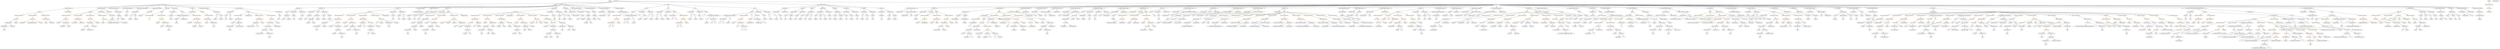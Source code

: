 strict digraph {
	graph [bb="0,0,41570,972"];
	node [label="\N"];
	Enter	[height=0.5,
		pos="9985,954",
		width=0.83628];
	FunctionCall_Unnamed_41	[color=orange,
		height=0.5,
		label=FunctionCall,
		pos="25344,594",
		width=1.6125];
	Identifier__participant_6	[color=black,
		height=0.5,
		label=_participant,
		pos="25123,522",
		width=1.5155];
	FunctionCall_Unnamed_41 -> Identifier__participant_6	[pos="e,25161,535.17 25305,580.49 25268,568.77 25212,551.22 25172,538.59"];
	Identifier__coins_5	[color=black,
		height=0.5,
		label=_coins,
		pos="25231,522",
		width=0.98875];
	FunctionCall_Unnamed_41 -> Identifier__coins_5	[pos="e,25253,536.6 25319,577.46 25302,567.13 25280,553.48 25262,542.43"];
	IndexAccess_Unnamed_38	[color=black,
		height=0.5,
		label=IndexAccess,
		pos="25344,522",
		width=1.6402];
	FunctionCall_Unnamed_41 -> IndexAccess_Unnamed_38	[pos="e,25344,540.1 25344,575.7 25344,568.41 25344,559.73 25344,551.54"];
	Identifier_CoinsMinted	[color=black,
		height=0.5,
		label=CoinsMinted,
		pos="25480,522",
		width=1.6264];
	FunctionCall_Unnamed_41 -> Identifier_CoinsMinted	[pos="e,25451,537.99 25373,577.98 25393,567.83 25419,554.31 25441,543.22"];
	ExpressionStatement_Unnamed_2	[color=orange,
		height=0.5,
		label=ExpressionStatement,
		pos="3439,666",
		width=2.458];
	BinaryOperation_Unnamed_1	[color=brown,
		height=0.5,
		label=BinaryOperation,
		pos="3425,594",
		width=1.9867];
	ExpressionStatement_Unnamed_2 -> BinaryOperation_Unnamed_1	[pos="e,3428.4,612.1 3435.6,647.7 3434.1,640.32 3432.3,631.52 3430.7,623.25"];
	BinaryOperation_Unnamed_19	[color=brown,
		height=0.5,
		label=BinaryOperation,
		pos="11184,666",
		width=1.9867];
	Identifier_a_5	[color=black,
		height=0.5,
		label=a,
		pos="11185,594",
		width=0.75];
	BinaryOperation_Unnamed_19 -> Identifier_a_5	[pos="e,11185,612.1 11184,647.7 11184,640.41 11185,631.73 11185,623.54"];
	Identifier_b_4	[color=black,
		height=0.5,
		label=b,
		pos="11257,594",
		width=0.75];
	BinaryOperation_Unnamed_19 -> Identifier_b_4	[pos="e,11242,609.11 11201,648.41 11211,638.97 11224,627.03 11234,616.83"];
	ParameterList_Unnamed_55	[color=black,
		height=0.5,
		label=ParameterList,
		pos="15408,738",
		width=1.7095];
	Parameter__wallet	[color=black,
		height=0.5,
		label=_wallet,
		pos="15280,666",
		width=1.0165];
	ParameterList_Unnamed_55 -> Parameter__wallet	[pos="e,15304,679.98 15380,721.64 15360,710.97 15334,696.69 15314,685.41"];
	VariableDeclaration__from_2	[color=black,
		height=0.5,
		label=_from,
		pos="13357,666",
		width=0.93331];
	ElementaryTypeName_address_10	[color=black,
		height=0.5,
		label=address,
		pos="13339,594",
		width=1.0996];
	VariableDeclaration__from_2 -> ElementaryTypeName_address_10	[pos="e,13343,612.1 13353,647.7 13351,640.32 13348,631.52 13346,623.25"];
	Identifier_a_7	[color=black,
		height=0.5,
		label=a,
		pos="10076,450",
		width=0.75];
	IndexAccess_Unnamed_49	[color=black,
		height=0.5,
		label=IndexAccess,
		pos="37151,378",
		width=1.6402];
	Identifier_i_10	[color=black,
		height=0.5,
		label=i,
		pos="36985,306",
		width=0.75];
	IndexAccess_Unnamed_49 -> Identifier_i_10	[pos="e,37006,317.26 37116,363.23 37090,352.82 37053,337.98 37021,324 37020,323.34 37018,322.66 37016,321.96"];
	Identifier_costOfACoinInWeiForTier_4	[color=black,
		height=0.5,
		label=costOfACoinInWeiForTier,
		pos="37142,306",
		width=3.1095];
	IndexAccess_Unnamed_49 -> Identifier_costOfACoinInWeiForTier_4	[pos="e,37144,324.1 37149,359.7 37148,352.32 37147,343.52 37146,335.25"];
	Identifier__amount_6	[color=black,
		height=0.5,
		label=_amount,
		pos="7304,522",
		width=1.1967];
	Block_Unnamed_21	[color=black,
		height=0.5,
		label=Block,
		pos="28358,738",
		width=0.90558];
	ExpressionStatement_Unnamed_41	[color=orange,
		height=0.5,
		label=ExpressionStatement,
		pos="28163,666",
		width=2.458];
	Block_Unnamed_21 -> ExpressionStatement_Unnamed_41	[pos="e,28205,682.24 28331,727.41 28302,716.81 28253,699.47 28216,686.08"];
	ExpressionStatement_Unnamed_42	[color=orange,
		height=0.5,
		label=ExpressionStatement,
		pos="28358,666",
		width=2.458];
	Block_Unnamed_21 -> ExpressionStatement_Unnamed_42	[pos="e,28358,684.1 28358,719.7 28358,712.41 28358,703.73 28358,695.54"];
	ExpressionStatement_Unnamed_43	[color=orange,
		height=0.5,
		label=ExpressionStatement,
		pos="28553,666",
		width=2.458];
	Block_Unnamed_21 -> ExpressionStatement_Unnamed_43	[pos="e,28511,682.24 28385,727.41 28414,716.81 28463,699.47 28500,686.08"];
	MemberAccess_Unnamed_78	[color=black,
		height=0.5,
		label=MemberAccess,
		pos="16298,306",
		width=1.9174];
	Identifier_super_2	[color=black,
		height=0.5,
		label=super,
		pos="16298,234",
		width=0.864];
	MemberAccess_Unnamed_78 -> Identifier_super_2	[pos="e,16298,252.1 16298,287.7 16298,280.41 16298,271.73 16298,263.54"];
	ElementaryTypeName_address_29	[color=black,
		height=0.5,
		label=address,
		pos="5379,594",
		width=1.0996];
	ExpressionStatement_Unnamed_99	[color=orange,
		height=0.5,
		label=ExpressionStatement,
		pos="16260,594",
		width=2.458];
	UnaryOperation_Unnamed_3	[color=black,
		height=0.5,
		label=UnaryOperation,
		pos="16202,522",
		width=1.9452];
	ExpressionStatement_Unnamed_99 -> UnaryOperation_Unnamed_3	[pos="e,16216,539.79 16246,576.05 16239,567.8 16231,557.7 16223,548.54"];
	VariableDeclaration_DATE_ICO_END	[color=black,
		height=0.5,
		label=DATE_ICO_END,
		pos="22736,738",
		width=2.2224];
	NumberLiteral_Unnamed_11	[color=black,
		height=0.5,
		label=NumberLiteral,
		pos="22627,666",
		width=1.765];
	VariableDeclaration_DATE_ICO_END -> NumberLiteral_Unnamed_11	[pos="e,22652,682.83 22710,720.59 22696,711.15 22677,699.17 22661,688.94"];
	ElementaryTypeName_uint_21	[color=black,
		height=0.5,
		label=uint,
		pos="22736,666",
		width=0.75];
	VariableDeclaration_DATE_ICO_END -> ElementaryTypeName_uint_21	[pos="e,22736,684.1 22736,719.7 22736,712.41 22736,703.73 22736,695.54"];
	ElementaryTypeName_address_37	[color=black,
		height=0.5,
		label=address,
		pos="41240,594",
		width=1.0996];
	ElementaryTypeName_uint8	[color=black,
		height=0.5,
		label=uint8,
		pos="2833,594",
		width=0.7947];
	ElementaryTypeName_uint_20	[color=black,
		height=0.5,
		label=uint,
		pos="30201,666",
		width=0.75];
	Parameter_balance	[color=black,
		height=0.5,
		label=balance,
		pos="14336,666",
		width=1.0719];
	ElementaryTypeName_uint_5	[color=black,
		height=0.5,
		label=uint,
		pos="14335,594",
		width=0.75];
	Parameter_balance -> ElementaryTypeName_uint_5	[pos="e,14335,612.1 14336,647.7 14336,640.41 14336,631.73 14335,623.54"];
	Identifier_ts_1	[color=black,
		height=0.5,
		label=ts,
		pos="32223,378",
		width=0.75];
	NumberLiteral_Unnamed_6	[color=black,
		height=0.5,
		label=NumberLiteral,
		pos="9949,738",
		width=1.765];
	BinaryOperation_Unnamed_34	[color=brown,
		height=0.5,
		label=BinaryOperation,
		pos="27613,738",
		width=1.9867];
	Identifier_COIN_SUPPLY_ICO_TIER_3_1	[color=black,
		height=0.5,
		label=COIN_SUPPLY_ICO_TIER_3,
		pos="27532,666",
		width=3.6223];
	BinaryOperation_Unnamed_34 -> Identifier_COIN_SUPPLY_ICO_TIER_3_1	[pos="e,27552,684.2 27594,720.41 27584,711.8 27571,701.1 27560,691.55"];
	BinaryOperation_Unnamed_35	[color=brown,
		height=0.5,
		label=BinaryOperation,
		pos="27752,666",
		width=1.9867];
	BinaryOperation_Unnamed_34 -> BinaryOperation_Unnamed_35	[pos="e,27721,682.49 27644,721.46 27664,711.5 27690,698.44 27711,687.61"];
	Identifier__to_4	[color=black,
		height=0.5,
		label=_to,
		pos="7844,450",
		width=0.75];
	Parameter_a_1	[color=black,
		height=0.5,
		label=a,
		pos="11495,666",
		width=0.75];
	ElementaryTypeName_uint256_4	[color=black,
		height=0.5,
		label=uint256,
		pos="11475,594",
		width=1.0442];
	Parameter_a_1 -> ElementaryTypeName_uint256_4	[pos="e,11480,612.28 11490,648.05 11488,640.6 11485,631.64 11483,623.22"];
	FunctionDefinition_totalSupply	[color=black,
		height=0.5,
		label=totalSupply,
		pos="13100,810",
		width=1.4739];
	ParameterList_Unnamed_19	[color=black,
		height=0.5,
		label=ParameterList,
		pos="12959,738",
		width=1.7095];
	FunctionDefinition_totalSupply -> ParameterList_Unnamed_19	[pos="e,12989,753.97 13071,794.5 13050,784.22 13022,770.3 12999,758.97"];
	ParameterList_Unnamed_18	[color=black,
		height=0.5,
		label=ParameterList,
		pos="13100,738",
		width=1.7095];
	FunctionDefinition_totalSupply -> ParameterList_Unnamed_18	[pos="e,13100,756.1 13100,791.7 13100,784.41 13100,775.73 13100,767.54"];
	Parameter_balance_1	[color=black,
		height=0.5,
		label=balance,
		pos="4877,666",
		width=1.0719];
	ElementaryTypeName_uint_15	[color=black,
		height=0.5,
		label=uint,
		pos="4878,594",
		width=0.75];
	Parameter_balance_1 -> ElementaryTypeName_uint_15	[pos="e,4877.8,612.1 4877.3,647.7 4877.4,640.41 4877.5,631.73 4877.6,623.54"];
	Identifier_locked	[color=black,
		height=0.5,
		label=locked,
		pos="28943,450",
		width=0.98875];
	FunctionCall_Unnamed_82	[color=orange,
		height=0.5,
		label=FunctionCall,
		pos="39554,594",
		width=1.6125];
	BinaryOperation_Unnamed_99	[color=brown,
		height=0.5,
		label=BinaryOperation,
		pos="39773,522",
		width=1.9867];
	FunctionCall_Unnamed_82 -> BinaryOperation_Unnamed_99	[pos="e,39730,536.69 39593,580.4 39629,569.17 39680,552.61 39719,540.17"];
	Identifier_require_23	[color=black,
		height=0.5,
		label=require,
		pos="39899,522",
		width=1.0026];
	FunctionCall_Unnamed_82 -> Identifier_require_23	[pos="e,39872,534.18 39597,581.51 39605,579.53 39613,577.6 39621,576 39724,555.09 39753,566.66 39854,540 39856,539.36 39859,538.64 39861,\
537.86"];
	MemberAccess_Unnamed_51	[color=black,
		height=0.5,
		label=MemberAccess,
		pos="33858,306",
		width=1.9174];
	Identifier_msg_27	[color=black,
		height=0.5,
		label=msg,
		pos="33858,234",
		width=0.75];
	MemberAccess_Unnamed_51 -> Identifier_msg_27	[pos="e,33858,252.1 33858,287.7 33858,280.41 33858,271.73 33858,263.54"];
	StateVariableDeclaration_Unnamed_17	[color=black,
		height=0.5,
		label=StateVariableDeclaration,
		pos="15198,810",
		width=2.8184];
	NumberLiteral_Unnamed_22	[color=black,
		height=0.5,
		label=NumberLiteral,
		pos="14986,738",
		width=1.765];
	StateVariableDeclaration_Unnamed_17 -> NumberLiteral_Unnamed_22	[pos="e,15026,752.32 15152,793.64 15118,782.49 15072,767.41 15037,755.92"];
	VariableDeclaration_COIN_SUPPLY_ICO_TIER_2	[color=black,
		height=0.5,
		label=COIN_SUPPLY_ICO_TIER_2,
		pos="15198,738",
		width=3.6223];
	StateVariableDeclaration_Unnamed_17 -> VariableDeclaration_COIN_SUPPLY_ICO_TIER_2	[pos="e,15198,756.1 15198,791.7 15198,784.41 15198,775.73 15198,767.54"];
	FunctionCall_Unnamed_10	[color=orange,
		height=0.5,
		label=FunctionCall,
		pos="10221,594",
		width=1.6125];
	BinaryOperation_Unnamed_21	[color=brown,
		height=0.5,
		label=BinaryOperation,
		pos="10112,522",
		width=1.9867];
	FunctionCall_Unnamed_10 -> BinaryOperation_Unnamed_21	[pos="e,10137,539.14 10197,577.29 10182,567.88 10163,555.76 10147,545.36"];
	Identifier_assert_2	[color=black,
		height=0.5,
		label=assert,
		pos="10234,522",
		width=0.89172];
	FunctionCall_Unnamed_10 -> Identifier_assert_2	[pos="e,10231,540.1 10224,575.7 10226,568.32 10227,559.52 10229,551.25"];
	Identifier__newOwner	[color=black,
		height=0.5,
		label=_newOwner,
		pos="1042,450",
		width=1.5432];
	MemberAccess_Unnamed_68	[color=black,
		height=0.5,
		label=MemberAccess,
		pos="37581,162",
		width=1.9174];
	IndexAccess_Unnamed_52	[color=black,
		height=0.5,
		label=IndexAccess,
		pos="37581,90",
		width=1.6402];
	MemberAccess_Unnamed_68 -> IndexAccess_Unnamed_52	[pos="e,37581,108.1 37581,143.7 37581,136.41 37581,127.73 37581,119.54"];
	Parameter_success_6	[color=black,
		height=0.5,
		label=success,
		pos="18242,666",
		width=1.1135];
	ElementaryTypeName_bool_9	[color=black,
		height=0.5,
		label=bool,
		pos="18242,594",
		width=0.76697];
	Parameter_success_6 -> ElementaryTypeName_bool_9	[pos="e,18242,612.1 18242,647.7 18242,640.41 18242,631.73 18242,623.54"];
	FunctionDefinition_setWallet	[color=black,
		height=0.5,
		label=setWallet,
		pos="15590,810",
		width=1.2382];
	FunctionDefinition_setWallet -> ParameterList_Unnamed_55	[pos="e,15444,752.92 15559,796.97 15530,785.97 15488,769.57 15455,757.02"];
	ModifierInvocation_onlyOwner_1	[color=black,
		height=0.5,
		label=onlyOwner,
		pos="15539,738",
		width=1.4323];
	FunctionDefinition_setWallet -> ModifierInvocation_onlyOwner_1	[pos="e,15551,755.96 15578,792.41 15572,784.25 15565,774.22 15558,765.07"];
	Block_Unnamed_24	[color=black,
		height=0.5,
		label=Block,
		pos="15641,738",
		width=0.90558];
	FunctionDefinition_setWallet -> Block_Unnamed_24	[pos="e,15629,754.99 15602,792.41 15608,784.01 15616,773.63 15623,764.26"];
	FunctionCall_Unnamed_31	[color=orange,
		height=0.5,
		label=FunctionCall,
		pos="15417,594",
		width=1.6125];
	Identifier_wallet_2	[color=black,
		height=0.5,
		label=wallet,
		pos="15301,522",
		width=0.87786];
	FunctionCall_Unnamed_31 -> Identifier_wallet_2	[pos="e,15322,535.69 15391,577.46 15374,566.86 15350,552.76 15332,541.57"];
	Identifier_WalletUpdated	[color=black,
		height=0.5,
		label=WalletUpdated,
		pos="15417,522",
		width=1.8343];
	FunctionCall_Unnamed_31 -> Identifier_WalletUpdated	[pos="e,15417,540.1 15417,575.7 15417,568.41 15417,559.73 15417,551.54"];
	FunctionCall_Unnamed_8	[color=orange,
		height=0.5,
		label=FunctionCall,
		pos="12330,594",
		width=1.6125];
	Identifier_assert	[color=black,
		height=0.5,
		label=assert,
		pos="12208,522",
		width=0.89172];
	FunctionCall_Unnamed_8 -> Identifier_assert	[pos="e,12230,535.52 12303,577.64 12284,566.88 12259,552.45 12240,541.13"];
	BinaryOperation_Unnamed_15	[color=brown,
		height=0.5,
		label=BinaryOperation,
		pos="12330,522",
		width=1.9867];
	FunctionCall_Unnamed_8 -> BinaryOperation_Unnamed_15	[pos="e,12330,540.1 12330,575.7 12330,568.41 12330,559.73 12330,551.54"];
	Identifier_locked_9	[color=black,
		height=0.5,
		label=locked,
		pos="16032,306",
		width=0.98875];
	FunctionDefinition_approve	[color=black,
		height=0.5,
		label=approve,
		pos="13382,810",
		width=1.1412];
	ParameterList_Unnamed_26	[color=black,
		height=0.5,
		label=ParameterList,
		pos="13241,738",
		width=1.7095];
	FunctionDefinition_approve -> ParameterList_Unnamed_26	[pos="e,13271,754.05 13356,795.83 13335,785.48 13305,770.89 13281,759.09"];
	ParameterList_Unnamed_27	[color=black,
		height=0.5,
		label=ParameterList,
		pos="13382,738",
		width=1.7095];
	FunctionDefinition_approve -> ParameterList_Unnamed_27	[pos="e,13382,756.1 13382,791.7 13382,784.41 13382,775.73 13382,767.54"];
	NumberLiteral_Unnamed_25	[color=black,
		height=0.5,
		label=NumberLiteral,
		pos="19412,666",
		width=1.765];
	ElementaryTypeName_uint_40	[color=black,
		height=0.5,
		label=uint,
		pos="30697,594",
		width=0.75];
	Block_Unnamed_35	[color=black,
		height=0.5,
		label=Block,
		pos="39821,738",
		width=0.90558];
	ExpressionStatement_Unnamed_92	[color=orange,
		height=0.5,
		label=ExpressionStatement,
		pos="39439,666",
		width=2.458];
	Block_Unnamed_35 -> ExpressionStatement_Unnamed_92	[pos="e,39503,678.78 39790,731.39 39731,720.52 39599,696.3 39515,680.86"];
	ExpressionStatement_Unnamed_94	[color=orange,
		height=0.5,
		label=ExpressionStatement,
		pos="39649,666",
		width=2.458];
	Block_Unnamed_35 -> ExpressionStatement_Unnamed_94	[pos="e,39687,682.62 39795,726.52 39770,716.07 39730,699.76 39698,686.85"];
	FunctionCall_Unnamed_83	[color=orange,
		height=0.5,
		label=FunctionCall,
		pos="39821,666",
		width=1.6125];
	Block_Unnamed_35 -> FunctionCall_Unnamed_83	[pos="e,39821,684.1 39821,719.7 39821,712.41 39821,703.73 39821,695.54"];
	ExpressionStatement_Unnamed_93	[color=orange,
		height=0.5,
		label=ExpressionStatement,
		pos="40027,666",
		width=2.458];
	Block_Unnamed_35 -> ExpressionStatement_Unnamed_93	[pos="e,39983,681.97 39848,727.7 39880,717.01 39932,699.17 39972,685.59"];
	BinaryOperation_Unnamed_83	[color=brown,
		height=0.5,
		label=BinaryOperation,
		pos="39218,594",
		width=1.9867];
	Identifier_totalAvailableIcoCoins	[color=black,
		height=0.5,
		label=totalAvailableIcoCoins,
		pos="39218,522",
		width=2.6382];
	BinaryOperation_Unnamed_83 -> Identifier_totalAvailableIcoCoins	[pos="e,39218,540.1 39218,575.7 39218,568.41 39218,559.73 39218,551.54"];
	NumberLiteral_Unnamed_53	[color=black,
		height=0.5,
		label=NumberLiteral,
		pos="39395,522",
		width=1.765];
	BinaryOperation_Unnamed_83 -> NumberLiteral_Unnamed_53	[pos="e,39359,537.18 39255,578.33 39282,567.54 39320,552.82 39349,541.27"];
	Identifier_tokenAddress	[color=black,
		height=0.5,
		label=tokenAddress,
		pos="17725,450",
		width=1.7372];
	ElementaryTypeName_uint256_9	[color=black,
		height=0.5,
		label=uint256,
		pos="11009,594",
		width=1.0442];
	FunctionCall_Unnamed_77	[color=orange,
		height=0.5,
		label=FunctionCall,
		pos="23332,594",
		width=1.6125];
	BinaryOperation_Unnamed_97	[color=brown,
		height=0.5,
		label=BinaryOperation,
		pos="23308,522",
		width=1.9867];
	FunctionCall_Unnamed_77 -> BinaryOperation_Unnamed_97	[pos="e,23314,540.1 23326,575.7 23324,568.24 23320,559.32 23318,550.97"];
	Identifier_require_20	[color=black,
		height=0.5,
		label=require,
		pos="23434,522",
		width=1.0026];
	FunctionCall_Unnamed_77 -> Identifier_require_20	[pos="e,23413,537.16 23355,577.12 23370,567.16 23389,554.23 23404,543.51"];
	NumberLiteral_Unnamed_54	[color=black,
		height=0.5,
		label=NumberLiteral,
		pos="38741,522",
		width=1.765];
	FunctionDefinition_transferMultiple	[color=black,
		height=0.5,
		label=transferMultiple,
		pos="16620,810",
		width=1.9036];
	ParameterList_Unnamed_70	[color=black,
		height=0.5,
		label=ParameterList,
		pos="16085,738",
		width=1.7095];
	FunctionDefinition_transferMultiple -> ParameterList_Unnamed_70	[pos="e,16140,746.23 16560,801.11 16459,787.91 16257,761.45 16152,747.72"];
	Block_Unnamed_37	[color=black,
		height=0.5,
		label=Block,
		pos="16620,738",
		width=0.90558];
	FunctionDefinition_transferMultiple -> Block_Unnamed_37	[pos="e,16620,756.1 16620,791.7 16620,784.41 16620,775.73 16620,767.54"];
	Parameter__participant	[color=black,
		height=0.5,
		label=_participant,
		pos="28714,666",
		width=1.5155];
	ElementaryTypeName_address_41	[color=black,
		height=0.5,
		label=address,
		pos="29135,594",
		width=1.0996];
	Parameter__participant -> ElementaryTypeName_address_41	[pos="e,29106,606.39 28754,653.31 28761,651.33 28769,649.45 28777,648 28913,621.92 28951,642.84 29086,612 29089,611.36 29092,610.61 29095,\
609.8"];
	Identifier_require_6	[color=black,
		height=0.5,
		label=require,
		pos="7045,522",
		width=1.0026];
	ParameterList_Unnamed_41	[color=black,
		height=0.5,
		label=ParameterList,
		pos="5151,738",
		width=1.7095];
	Parameter_remaining_1	[color=black,
		height=0.5,
		label=remaining,
		pos="5126,666",
		width=1.2798];
	ParameterList_Unnamed_41 -> Parameter_remaining_1	[pos="e,5132.1,684.1 5144.8,719.7 5142.2,712.15 5138.9,703.12 5135.9,694.68"];
	Identifier_require_5	[color=black,
		height=0.5,
		label=require,
		pos="5717,522",
		width=1.0026];
	ForStatement_Unnamed_1	[color=black,
		height=0.5,
		label=ForStatement,
		pos="38686,666",
		width=1.6818];
	Block_Unnamed_30	[color=black,
		height=0.5,
		label=Block,
		pos="38432,594",
		width=0.90558];
	ForStatement_Unnamed_1 -> Block_Unnamed_30	[pos="e,38457,605.42 38638,654.63 38595,644.96 38531,629.44 38476,612 38473,611.18 38471,610.3 38468,609.37"];
	ExpressionStatement_Unnamed_78	[color=orange,
		height=0.5,
		label=ExpressionStatement,
		pos="38573,594",
		width=2.458];
	ForStatement_Unnamed_1 -> ExpressionStatement_Unnamed_78	[pos="e,38600,611.63 38661,649.29 38646,639.92 38626,627.87 38609,617.51"];
	VariableDeclarationStatement_Unnamed_8	[color=black,
		height=0.5,
		label=VariableDeclarationStatement,
		pos="38799,594",
		width=3.3174];
	ForStatement_Unnamed_1 -> VariableDeclarationStatement_Unnamed_8	[pos="e,38772,611.88 38711,649.29 38726,639.99 38746,628.05 38762,617.73"];
	BinaryOperation_Unnamed_84	[color=brown,
		height=0.5,
		label=BinaryOperation,
		pos="39008,594",
		width=1.9867];
	ForStatement_Unnamed_1 -> BinaryOperation_Unnamed_84	[pos="e,38955,606.51 38734,654.6 38790,642.48 38882,622.4 38944,608.94"];
	Identifier_msg_9	[color=black,
		height=0.5,
		label=msg,
		pos="7054,306",
		width=0.75];
	ElementaryTypeName_uint_37	[color=black,
		height=0.5,
		label=uint,
		pos="22529,594",
		width=0.75];
	FunctionCall_Unnamed_18	[color=orange,
		height=0.5,
		label=FunctionCall,
		pos="8066,594",
		width=1.6125];
	Identifier_require_8	[color=black,
		height=0.5,
		label=require,
		pos="8045,522",
		width=1.0026];
	FunctionCall_Unnamed_18 -> Identifier_require_8	[pos="e,8050.2,540.1 8060.8,575.7 8058.6,568.24 8055.9,559.32 8053.4,550.97"];
	BinaryOperation_Unnamed_28	[color=brown,
		height=0.5,
		label=BinaryOperation,
		pos="8171,522",
		width=1.9867];
	FunctionCall_Unnamed_18 -> BinaryOperation_Unnamed_28	[pos="e,8146.6,539.31 8089.9,577.12 8103.9,567.76 8121.9,555.78 8137.3,545.47"];
	ElementaryTypeName_address_31	[color=black,
		height=0.5,
		label=address,
		pos="26306,666",
		width=1.0996];
	Identifier_msg_10	[color=black,
		height=0.5,
		label=msg,
		pos="6723,306",
		width=0.75];
	BinaryOperation_Unnamed_14	[color=brown,
		height=0.5,
		label=BinaryOperation,
		pos="12026,594",
		width=1.9867];
	Identifier_b	[color=black,
		height=0.5,
		label=b,
		pos="11965,522",
		width=0.75];
	BinaryOperation_Unnamed_14 -> Identifier_b	[pos="e,11978,537.89 12011,576.05 12003,567.13 11994,556.06 11985,546.33"];
	Identifier_a_1	[color=black,
		height=0.5,
		label=a,
		pos="12037,522",
		width=0.75];
	BinaryOperation_Unnamed_14 -> Identifier_a_1	[pos="e,12034,540.1 12029,575.7 12030,568.32 12031,559.52 12033,551.25"];
	Identifier_coinsIssuedIco_3	[color=black,
		height=0.5,
		label=coinsIssuedIco,
		pos="31650,378",
		width=1.8759];
	Block_Unnamed_32	[color=black,
		height=0.5,
		label=Block,
		pos="37376,594",
		width=0.90558];
	ExpressionStatement_Unnamed_88	[color=orange,
		height=0.5,
		label=ExpressionStatement,
		pos="36842,522",
		width=2.458];
	Block_Unnamed_32 -> ExpressionStatement_Unnamed_88	[pos="e,36907,534.67 37344,589.67 37272,582.03 37091,562.21 36940,540 36933,538.94 36925,537.76 36918,536.55"];
	ExpressionStatement_Unnamed_87	[color=orange,
		height=0.5,
		label=ExpressionStatement,
		pos="37037,522",
		width=2.458];
	Block_Unnamed_32 -> ExpressionStatement_Unnamed_87	[pos="e,37097,535.48 37346,586.73 37293,575.78 37182,552.91 37108,537.75"];
	VariableDeclarationStatement_Unnamed_10	[color=black,
		height=0.5,
		label=VariableDeclarationStatement,
		pos="37263,522",
		width=3.3174];
	Block_Unnamed_32 -> VariableDeclarationStatement_Unnamed_10	[pos="e,37290,539.82 37355,579.83 37339,570.28 37318,557.1 37300,545.85"];
	ExpressionStatement_Unnamed_86	[color=orange,
		height=0.5,
		label=ExpressionStatement,
		pos="37489,522",
		width=2.458];
	Block_Unnamed_32 -> ExpressionStatement_Unnamed_86	[pos="e,37462,539.57 37397,579.83 37413,570.21 37434,556.92 37453,545.61"];
	IfStatement_Unnamed_2	[color=orange,
		height=0.5,
		label=IfStatement,
		pos="37649,522",
		width=1.4739];
	Block_Unnamed_32 -> IfStatement_Unnamed_2	[pos="e,37609,533.98 37405,585.78 37446,575.71 37522,556.81 37586,540 37590,539.01 37594,537.98 37598,536.94"];
	VariableDeclaration_vundflw1	[color=black,
		height=0.5,
		label=vundflw1,
		pos="2944,594",
		width=1.2521];
	ElementaryTypeName_uint8_1	[color=black,
		height=0.5,
		label=uint8,
		pos="2944,522",
		width=0.7947];
	VariableDeclaration_vundflw1 -> ElementaryTypeName_uint8_1	[pos="e,2944,540.1 2944,575.7 2944,568.41 2944,559.73 2944,551.54"];
	Identifier_locked_3	[color=black,
		height=0.5,
		label=locked,
		pos="30792,450",
		width=0.98875];
	Identifier_coinsIssuedTotal_2	[color=black,
		height=0.5,
		label=coinsIssuedTotal,
		pos="24594,378",
		width=2.0699];
	IndexAccess_Unnamed_47	[color=black,
		height=0.5,
		label=IndexAccess,
		pos="38917,306",
		width=1.6402];
	Identifier_numberOfCoinsAvailableInIcoTier_5	[color=black,
		height=0.5,
		label=numberOfCoinsAvailableInIcoTier,
		pos="38834,234",
		width=3.8718];
	IndexAccess_Unnamed_47 -> Identifier_numberOfCoinsAvailableInIcoTier_5	[pos="e,38854,252.12 38898,288.76 38887,280.01 38874,269.03 38863,259.28"];
	Identifier_i_6	[color=black,
		height=0.5,
		label=i,
		pos="39018,234",
		width=0.75];
	IndexAccess_Unnamed_47 -> Identifier_i_6	[pos="e,39000,247.56 38940,289.12 38955,278.69 38975,265.01 38991,254.01"];
	ExpressionStatement_Unnamed_22	[color=orange,
		height=0.5,
		label=ExpressionStatement,
		pos="7139,666",
		width=2.458];
	BinaryOperation_Unnamed_26	[color=brown,
		height=0.5,
		label=BinaryOperation,
		pos="7073,594",
		width=1.9867];
	ExpressionStatement_Unnamed_22 -> BinaryOperation_Unnamed_26	[pos="e,7088.9,611.79 7123.1,648.05 7115.1,639.63 7105.3,629.28 7096.6,619.97"];
	Parameter__to_1	[color=black,
		height=0.5,
		label=_to,
		pos="14420,666",
		width=0.75];
	ElementaryTypeName_address_15	[color=black,
		height=0.5,
		label=address,
		pos="14420,594",
		width=1.0996];
	Parameter__to_1 -> ElementaryTypeName_address_15	[pos="e,14420,612.1 14420,647.7 14420,640.41 14420,631.73 14420,623.54"];
	ExpressionStatement_Unnamed_18	[color=orange,
		height=0.5,
		label=ExpressionStatement,
		pos="5628,666",
		width=2.458];
	BinaryOperation_Unnamed_23	[color=brown,
		height=0.5,
		label=BinaryOperation,
		pos="5605,594",
		width=1.9867];
	ExpressionStatement_Unnamed_18 -> BinaryOperation_Unnamed_23	[pos="e,5610.6,612.1 5622.3,647.7 5619.9,640.24 5617,631.32 5614.2,622.97"];
	MemberAccess_Unnamed_56	[color=black,
		height=0.5,
		label=MemberAccess,
		pos="33264,450",
		width=1.9174];
	MemberAccess_Unnamed_57	[color=black,
		height=0.5,
		label=MemberAccess,
		pos="33264,378",
		width=1.9174];
	MemberAccess_Unnamed_56 -> MemberAccess_Unnamed_57	[pos="e,33264,396.1 33264,431.7 33264,424.41 33264,415.73 33264,407.54"];
	Parameter__owner_1	[color=black,
		height=0.5,
		label=_owner,
		pos="14824,666",
		width=1.0719];
	ElementaryTypeName_address_19	[color=black,
		height=0.5,
		label=address,
		pos="14824,594",
		width=1.0996];
	Parameter__owner_1 -> ElementaryTypeName_address_19	[pos="e,14824,612.1 14824,647.7 14824,640.41 14824,631.73 14824,623.54"];
	NumberLiteral_Unnamed_2	[color=black,
		height=0.5,
		label=NumberLiteral,
		pos="3071,594",
		width=1.765];
	Block_Unnamed_27	[color=black,
		height=0.5,
		label=Block,
		pos="18037,738",
		width=0.90558];
	FunctionCall_Unnamed_42	[color=orange,
		height=0.5,
		label=FunctionCall,
		pos="17888,666",
		width=1.6125];
	Block_Unnamed_27 -> FunctionCall_Unnamed_42	[pos="e,17919,681.56 18013,725.6 17990,715 17956,698.99 17929,686.38"];
	FunctionDefinition_add	[color=black,
		height=0.5,
		label=add,
		pos="10738,810",
		width=0.75];
	Block_Unnamed_10	[color=black,
		height=0.5,
		label=Block,
		pos="10511,738",
		width=0.90558];
	FunctionDefinition_add -> Block_Unnamed_10	[pos="e,10539,747.63 10714,801.51 10675,789.42 10597,765.51 10550,751.01"];
	ParameterList_Unnamed_15	[color=black,
		height=0.5,
		label=ParameterList,
		pos="10668,738",
		width=1.7095];
	FunctionDefinition_add -> ParameterList_Unnamed_15	[pos="e,10685,755.7 10724,794.5 10715,785.59 10703,773.94 10693,763.62"];
	ParameterList_Unnamed_14	[color=black,
		height=0.5,
		label=ParameterList,
		pos="10809,738",
		width=1.7095];
	FunctionDefinition_add -> ParameterList_Unnamed_14	[pos="e,10792,755.7 10753,794.5 10762,785.59 10774,773.94 10784,763.62"];
	Identifier_allowed_3	[color=black,
		height=0.5,
		label=allowed,
		pos="9075,234",
		width=1.0858];
	Identifier__to_10	[color=black,
		height=0.5,
		label=_to,
		pos="39657,594",
		width=0.75];
	Identifier_msg_18	[color=black,
		height=0.5,
		label=msg,
		pos="27437,306",
		width=0.75];
	Parameter_change	[color=black,
		height=0.5,
		label=change,
		pos="36270,666",
		width=1.0165];
	ElementaryTypeName_uint_53	[color=black,
		height=0.5,
		label=uint,
		pos="36276,594",
		width=0.75];
	Parameter_change -> ElementaryTypeName_uint_53	[pos="e,36275,612.1 36272,647.7 36272,640.41 36273,631.73 36274,623.54"];
	ExpressionStatement_Unnamed_81	[color=orange,
		height=0.5,
		label=ExpressionStatement,
		pos="36492,666",
		width=2.458];
	BinaryOperation_Unnamed_87	[color=brown,
		height=0.5,
		label=BinaryOperation,
		pos="36482,594",
		width=1.9867];
	ExpressionStatement_Unnamed_81 -> BinaryOperation_Unnamed_87	[pos="e,36484,612.1 36490,647.7 36489,640.32 36487,631.52 36486,623.25"];
	StateVariableDeclaration_Unnamed_18	[color=black,
		height=0.5,
		label=StateVariableDeclaration,
		pos="17067,810",
		width=2.8184];
	VariableDeclaration_COIN_SUPPLY_ICO_TIER_3	[color=black,
		height=0.5,
		label=COIN_SUPPLY_ICO_TIER_3,
		pos="16855,738",
		width=3.6223];
	StateVariableDeclaration_Unnamed_18 -> VariableDeclaration_COIN_SUPPLY_ICO_TIER_3	[pos="e,16904,755.06 17021,793.64 16989,783.32 16948,769.65 16914,758.56"];
	NumberLiteral_Unnamed_24	[color=black,
		height=0.5,
		label=NumberLiteral,
		pos="17067,738",
		width=1.765];
	StateVariableDeclaration_Unnamed_18 -> NumberLiteral_Unnamed_24	[pos="e,17067,756.1 17067,791.7 17067,784.41 17067,775.73 17067,767.54"];
	ElementaryTypeName_address_45	[color=black,
		height=0.5,
		label=address,
		pos="18388,594",
		width=1.0996];
	ExpressionStatement_Unnamed_53	[color=orange,
		height=0.5,
		label=ExpressionStatement,
		pos="18701,666",
		width=2.458];
	FunctionCall_Unnamed_34	[color=orange,
		height=0.5,
		label=FunctionCall,
		pos="18504,594",
		width=1.6125];
	ExpressionStatement_Unnamed_53 -> FunctionCall_Unnamed_34	[pos="e,18541,608.16 18658,649.81 18627,638.65 18584,623.48 18552,611.92"];
	ElementaryTypeName_string	[color=black,
		height=0.5,
		label=string,
		pos="30887,666",
		width=0.864];
	Identifier_msg_8	[color=black,
		height=0.5,
		label=msg,
		pos="6489,450",
		width=0.75];
	ExpressionStatement_Unnamed_21	[color=orange,
		height=0.5,
		label=ExpressionStatement,
		pos="7334,666",
		width=2.458];
	FunctionCall_Unnamed_15	[color=orange,
		height=0.5,
		label=FunctionCall,
		pos="7221,594",
		width=1.6125];
	ExpressionStatement_Unnamed_21 -> FunctionCall_Unnamed_15	[pos="e,7246.1,610.51 7307.2,648.41 7291.8,638.81 7272.1,626.63 7255.5,616.33"];
	FunctionCall_Unnamed_84	[color=orange,
		height=0.5,
		label=FunctionCall,
		pos="17170,594",
		width=1.6125];
	FunctionCall_Unnamed_85	[color=orange,
		height=0.5,
		label=FunctionCall,
		pos="17170,522",
		width=1.6125];
	FunctionCall_Unnamed_84 -> FunctionCall_Unnamed_85	[pos="e,17170,540.1 17170,575.7 17170,568.41 17170,559.73 17170,551.54"];
	Identifier_require_24	[color=black,
		height=0.5,
		label=require,
		pos="17282,522",
		width=1.0026];
	FunctionCall_Unnamed_84 -> Identifier_require_24	[pos="e,17260,536.6 17195,577.46 17211,567.13 17233,553.48 17251,542.43"];
	Parameter__amount_3	[color=black,
		height=0.5,
		label=_amount,
		pos="23642,666",
		width=1.1967];
	ElementaryTypeName_uint_56	[color=black,
		height=0.5,
		label=uint,
		pos="23643,594",
		width=0.75];
	Parameter__amount_3 -> ElementaryTypeName_uint_56	[pos="e,23643,612.1 23642,647.7 23642,640.41 23643,631.73 23643,623.54"];
	ExpressionStatement_Unnamed_95	[color=orange,
		height=0.5,
		label=ExpressionStatement,
		pos="26567,666",
		width=2.458];
	BinaryOperation_Unnamed_100	[color=brown,
		height=0.5,
		label=BinaryOperation,
		pos="26330,594",
		width=1.9867];
	ExpressionStatement_Unnamed_95 -> BinaryOperation_Unnamed_100	[pos="e,26375,608.33 26518,650.58 26480,639.24 26426,623.43 26386,611.57"];
	BinaryOperation_Unnamed_101	[color=brown,
		height=0.5,
		label=BinaryOperation,
		pos="26163,522",
		width=1.9867];
	Identifier_vundflw1_3	[color=black,
		height=0.5,
		label=vundflw1,
		pos="26142,450",
		width=1.2521];
	BinaryOperation_Unnamed_101 -> Identifier_vundflw1_3	[pos="e,26147,468.1 26158,503.7 26156,496.24 26153,487.32 26150,478.97"];
	Identifier_p_intou16	[color=black,
		height=0.5,
		label=p_intou16,
		pos="26253,450",
		width=1.3353];
	BinaryOperation_Unnamed_101 -> Identifier_p_intou16	[pos="e,26233,466.75 26184,504.41 26196,495.24 26211,483.7 26224,473.7"];
	Identifier_change_12	[color=black,
		height=0.5,
		label=change,
		pos="36567,234",
		width=1.0165];
	ContractDefinition_Owned	[color=black,
		height=0.5,
		label=Owned,
		pos="2664,882",
		width=1.0442];
	FunctionDefinition_acceptOwnership	[color=black,
		height=0.5,
		label=acceptOwnership,
		pos="1125,810",
		width=2.0976];
	ContractDefinition_Owned -> FunctionDefinition_acceptOwnership	[pos="e,1198.8,814.36 2626.4,879.29 2427.5,870.24 1497.5,827.94 1210,814.86"];
	FunctionDefinition_transferOwnership	[color=black,
		height=0.5,
		label=transferOwnership,
		pos="1683,810",
		width=2.1947];
	ContractDefinition_Owned -> FunctionDefinition_transferOwnership	[pos="e,1739.2,822.99 2626.4,880.54 2503.3,878.64 2100.8,869.46 1771,828 1764.3,827.16 1757.4,826.11 1750.4,824.95"];
	StateVariableDeclaration_Unnamed_2	[color=black,
		height=0.5,
		label=StateVariableDeclaration,
		pos="1881,810",
		width=2.8184];
	ContractDefinition_Owned -> StateVariableDeclaration_Unnamed_2	[pos="e,1953.8,822.92 2626.8,879.02 2524.9,873.41 2233.2,855.95 1992,828 1983.2,826.98 1974,825.78 1964.9,824.51"];
	StateVariableDeclaration_Unnamed	[color=black,
		height=0.5,
		label=StateVariableDeclaration,
		pos="2102,810",
		width=2.8184];
	ContractDefinition_Owned -> StateVariableDeclaration_Unnamed	[pos="e,2175.6,822.76 2627.4,877.16 2550.3,868.99 2366.1,848.93 2212,828 2203.8,826.89 2195.3,825.67 2186.8,824.42"];
	EventDefinition_OwnershipTransferProposed	[color=black,
		height=0.5,
		label=OwnershipTransferProposed,
		pos="2340,810",
		width=3.3035];
	ContractDefinition_Owned -> EventDefinition_OwnershipTransferProposed	[pos="e,2406.5,825.36 2630.3,873.71 2580.3,862.91 2485.3,842.38 2417.5,827.75"];
	StateVariableDeclaration_Unnamed_1	[color=black,
		height=0.5,
		label=StateVariableDeclaration,
		pos="2578,810",
		width=2.8184];
	ContractDefinition_Owned -> StateVariableDeclaration_Unnamed_1	[pos="e,2599,828.04 2645.8,866.15 2634.8,857.18 2620.4,845.52 2607.8,835.23"];
	ModifierDefinition_onlyOwner	[color=black,
		height=0.5,
		label=onlyOwner,
		pos="2749,810",
		width=1.4323];
	ContractDefinition_Owned -> ModifierDefinition_onlyOwner	[pos="e,2729.5,827.04 2682.1,866.15 2693.3,856.92 2707.9,844.84 2720.7,834.34"];
	FunctionDefinition_bug_intou20	[color=black,
		height=0.5,
		label=bug_intou20,
		pos="2876,810",
		width=1.5848];
	ContractDefinition_Owned -> FunctionDefinition_bug_intou20	[pos="e,2837.8,823.62 2694.4,870.97 2729,859.54 2786.1,840.71 2827,827.19"];
	FunctionDefinition_Owned	[color=black,
		height=0.5,
		label=Owned,
		pos="3228,810",
		width=1.0442];
	ContractDefinition_Owned -> FunctionDefinition_Owned	[pos="e,3191.8,815.49 2700.2,876.51 2798.3,864.33 3070,830.62 3180.4,816.91"];
	EventDefinition_OwnershipTransferred	[color=black,
		height=0.5,
		label=OwnershipTransferred,
		pos="3475,810",
		width=2.6243];
	ContractDefinition_Owned -> EventDefinition_OwnershipTransferred	[pos="e,3390.4,818.3 2701,877.81 2820.6,867.49 3199.7,834.76 3379.2,819.27"];
	FunctionDefinition_transfer_intou22	[color=black,
		height=0.5,
		label=transfer_intou22,
		pos="3969,810",
		width=1.9729];
	ContractDefinition_Owned -> FunctionDefinition_transfer_intou22	[pos="e,3900.3,814.69 2701.3,879 2878.8,869.48 3639.2,828.69 3889.1,815.29"];
	NumberLiteral_Unnamed_21	[color=black,
		height=0.5,
		label=NumberLiteral,
		pos="15089,666",
		width=1.765];
	Identifier_icoEtherReceived	[color=black,
		height=0.5,
		label=icoEtherReceived,
		pos="31056,522",
		width=2.1115];
	BinaryOperation_Unnamed_106	[color=brown,
		height=0.5,
		label=BinaryOperation,
		pos="29433,522",
		width=1.9867];
	BinaryOperation_Unnamed_107	[color=brown,
		height=0.5,
		label=BinaryOperation,
		pos="29310,450",
		width=1.9867];
	BinaryOperation_Unnamed_106 -> BinaryOperation_Unnamed_107	[pos="e,29338,466.82 29405,505.12 29388,495.45 29366,482.98 29348,472.44"];
	NumberLiteral_Unnamed_61	[color=black,
		height=0.5,
		label=NumberLiteral,
		pos="29463,450",
		width=1.765];
	BinaryOperation_Unnamed_106 -> NumberLiteral_Unnamed_61	[pos="e,29456,468.1 29440,503.7 29444,496.15 29448,487.12 29451,478.68"];
	ExpressionStatement_Unnamed_17	[color=orange,
		height=0.5,
		label=ExpressionStatement,
		pos="5823,666",
		width=2.458];
	FunctionCall_Unnamed_11	[color=orange,
		height=0.5,
		label=FunctionCall,
		pos="5823,594",
		width=1.6125];
	ExpressionStatement_Unnamed_17 -> FunctionCall_Unnamed_11	[pos="e,5823,612.1 5823,647.7 5823,640.41 5823,631.73 5823,623.54"];
	VariableDeclaration__owner_1	[color=black,
		height=0.5,
		label=_owner,
		pos="40676,666",
		width=1.0719];
	ElementaryTypeName_address_38	[color=black,
		height=0.5,
		label=address,
		pos="40731,594",
		width=1.0996];
	VariableDeclaration__owner_1 -> ElementaryTypeName_address_38	[pos="e,40718,611.15 40689,648.76 40695,640.28 40704,629.71 40711,620.2"];
	ElementaryTypeName_uint_41	[color=black,
		height=0.5,
		label=uint,
		pos="30794,594",
		width=0.75];
	Identifier_balances_intou22_2	[color=black,
		height=0.5,
		label=balances_intou22,
		pos="4136,450",
		width=2.0838];
	BinaryOperation_Unnamed_57	[color=brown,
		height=0.5,
		label=BinaryOperation,
		pos="15745,522",
		width=1.9867];
	FunctionCall_Unnamed_30	[color=orange,
		height=0.5,
		label=FunctionCall,
		pos="15688,450",
		width=1.6125];
	BinaryOperation_Unnamed_57 -> FunctionCall_Unnamed_30	[pos="e,15702,467.79 15731,504.05 15725,495.8 15716,485.7 15709,476.54"];
	Identifier__wallet	[color=black,
		height=0.5,
		label=_wallet,
		pos="15801,450",
		width=1.0165];
	BinaryOperation_Unnamed_57 -> Identifier__wallet	[pos="e,15788,467.31 15759,504.05 15765,495.68 15774,485.4 15781,476.13"];
	ElementaryTypeName_address_32	[color=black,
		height=0.5,
		label=address,
		pos="17320,666",
		width=1.0996];
	NumberLiteral_Unnamed_23	[color=black,
		height=0.5,
		label=NumberLiteral,
		pos="17126,666",
		width=1.765];
	StateVariableDeclaration_Unnamed_10	[color=black,
		height=0.5,
		label=StateVariableDeclaration,
		pos="17337,810",
		width=2.8184];
	VariableDeclaration_administrator	[color=black,
		height=0.5,
		label=administrator,
		pos="17208,738",
		width=1.6402];
	StateVariableDeclaration_Unnamed_10 -> VariableDeclaration_administrator	[pos="e,17236,754.27 17306,792.41 17288,782.61 17265,770.12 17246,759.68"];
	FunctionCall_Unnamed_51	[color=orange,
		height=0.5,
		label=FunctionCall,
		pos="36134,378",
		width=1.6125];
	Identifier_sumOfAvailableIcoCoins	[color=black,
		height=0.5,
		label=sumOfAvailableIcoCoins,
		pos="35873,306",
		width=2.9016];
	FunctionCall_Unnamed_51 -> Identifier_sumOfAvailableIcoCoins	[pos="e,35928,321.65 36091,365.52 36050,354.4 35986,337.39 35939,324.57"];
	ElementaryTypeName_uint_6	[color=black,
		height=0.5,
		label=uint,
		pos="14505,594",
		width=0.75];
	VariableDeclaration__owner	[color=black,
		height=0.5,
		label=_owner,
		pos="13950,666",
		width=1.0719];
	ElementaryTypeName_address_12	[color=black,
		height=0.5,
		label=address,
		pos="13950,594",
		width=1.0996];
	VariableDeclaration__owner -> ElementaryTypeName_address_12	[pos="e,13950,612.1 13950,647.7 13950,640.41 13950,631.73 13950,623.54"];
	ExpressionStatement_Unnamed_36	[color=orange,
		height=0.5,
		label=ExpressionStatement,
		pos="20377,666",
		width=2.458];
	BinaryOperation_Unnamed_42	[color=brown,
		height=0.5,
		label=BinaryOperation,
		pos="19753,594",
		width=1.9867];
	ExpressionStatement_Unnamed_36 -> BinaryOperation_Unnamed_42	[pos="e,19809,605.66 20314,653.07 20303,651.19 20291,649.41 20280,648 20090,623.42 20040,636.58 19850,612 19840,610.74 19830,609.19 19820,\
607.55"];
	IndexAccess_Unnamed_35	[color=black,
		height=0.5,
		label=IndexAccess,
		pos="24857,522",
		width=1.6402];
	Identifier__participant_2	[color=black,
		height=0.5,
		label=_participant,
		pos="24759,450",
		width=1.5155];
	IndexAccess_Unnamed_35 -> Identifier__participant_2	[pos="e,24781,466.82 24835,505.12 24822,495.72 24805,483.67 24790,473.33"];
	Identifier_balances_12	[color=black,
		height=0.5,
		label=balances,
		pos="24874,450",
		width=1.1828];
	IndexAccess_Unnamed_35 -> Identifier_balances_12	[pos="e,24870,468.1 24861,503.7 24863,496.32 24865,487.52 24867,479.25"];
	Mapping_Unnamed	[color=black,
		height=0.5,
		label=Mapping,
		pos="1974,666",
		width=1.2105];
	ElementaryTypeName_uint	[color=black,
		height=0.5,
		label=uint,
		pos="1964,594",
		width=0.75];
	Mapping_Unnamed -> ElementaryTypeName_uint	[pos="e,1966.5,612.1 1971.6,647.7 1970.5,640.32 1969.2,631.52 1968.1,623.25"];
	ElementaryTypeName_address_6	[color=black,
		height=0.5,
		label=address,
		pos="2049,594",
		width=1.0996];
	Mapping_Unnamed -> ElementaryTypeName_address_6	[pos="e,2032.3,610.58 1991,649.12 2000.8,640.01 2013.2,628.42 2024.1,618.3"];
	FunctionCall_Unnamed_79	[color=orange,
		height=0.5,
		label=FunctionCall,
		pos="39420,594",
		width=1.6125];
	ExpressionStatement_Unnamed_92 -> FunctionCall_Unnamed_79	[pos="e,39425,612.1 39434,647.7 39432,640.24 39430,631.32 39428,622.97"];
	ForStatement_Unnamed_3	[color=black,
		height=0.5,
		label=ForStatement,
		pos="16399,666",
		width=1.6818];
	ForStatement_Unnamed_3 -> ExpressionStatement_Unnamed_99	[pos="e,16292,611.21 16369,649.98 16350,640.18 16324,627.23 16302,616.36"];
	Block_Unnamed_38	[color=black,
		height=0.5,
		label=Block,
		pos="16399,594",
		width=0.90558];
	ForStatement_Unnamed_3 -> Block_Unnamed_38	[pos="e,16399,612.1 16399,647.7 16399,640.41 16399,631.73 16399,623.54"];
	BinaryOperation_Unnamed_104	[color=brown,
		height=0.5,
		label=BinaryOperation,
		pos="16521,594",
		width=1.9867];
	ForStatement_Unnamed_3 -> BinaryOperation_Unnamed_104	[pos="e,16493,610.98 16426,649.46 16443,639.81 16465,627.27 16483,616.65"];
	VariableDeclarationStatement_Unnamed_13	[color=black,
		height=0.5,
		label=VariableDeclarationStatement,
		pos="16730,594",
		width=3.3174];
	ForStatement_Unnamed_3 -> VariableDeclarationStatement_Unnamed_13	[pos="e,16658,608.78 16445,653.68 16453,651.73 16461,649.77 16469,648 16529,634.74 16596,621.08 16647,610.95"];
	StateVariableDeclaration_Unnamed_15	[color=black,
		height=0.5,
		label=StateVariableDeclaration,
		pos="17607,810",
		width=2.8184];
	VariableDeclaration_COIN_COST_ICO_TIER_3	[color=black,
		height=0.5,
		label=COIN_COST_ICO_TIER_3,
		pos="17405,738",
		width=3.3451];
	StateVariableDeclaration_Unnamed_15 -> VariableDeclaration_COIN_COST_ICO_TIER_3	[pos="e,17451,754.98 17562,793.46 17533,783.19 17493,769.63 17462,758.61"];
	NumberLiteral_Unnamed_18	[color=black,
		height=0.5,
		label=NumberLiteral,
		pos="17607,738",
		width=1.765];
	StateVariableDeclaration_Unnamed_15 -> NumberLiteral_Unnamed_18	[pos="e,17607,756.1 17607,791.7 17607,784.41 17607,775.73 17607,767.54"];
	Identifier_numberOfCoinsAvailableInIcoTier_6	[color=black,
		height=0.5,
		label=numberOfCoinsAvailableInIcoTier,
		pos="38237,450",
		width=3.8718];
	MemberAccess_Unnamed_52	[color=black,
		height=0.5,
		label=MemberAccess,
		pos="30915,450",
		width=1.9174];
	Identifier_msg_28	[color=black,
		height=0.5,
		label=msg,
		pos="30915,378",
		width=0.75];
	MemberAccess_Unnamed_52 -> Identifier_msg_28	[pos="e,30915,396.1 30915,431.7 30915,424.41 30915,415.73 30915,407.54"];
	ExpressionStatement_Unnamed_72	[color=orange,
		height=0.5,
		label=ExpressionStatement,
		pos="31256,666",
		width=2.458];
	BinaryOperation_Unnamed_81	[color=brown,
		height=0.5,
		label=BinaryOperation,
		pos="31130,594",
		width=1.9867];
	ExpressionStatement_Unnamed_72 -> BinaryOperation_Unnamed_81	[pos="e,31159,610.83 31226,648.59 31209,638.97 31187,626.72 31168,616.36"];
	Identifier__addresses_1	[color=black,
		height=0.5,
		label=_addresses,
		pos="16603,450",
		width=1.46];
	Identifier_buyCoins	[color=black,
		height=0.5,
		label=buyCoins,
		pos="41396,738",
		width=1.2937];
	NumberLiteral_Unnamed_5	[color=black,
		height=0.5,
		label=NumberLiteral,
		pos="9979,666",
		width=1.765];
	Identifier__amount_5	[color=black,
		height=0.5,
		label=_amount,
		pos="6812,522",
		width=1.1967];
	BinaryOperation_Unnamed_26 -> Identifier__amount_5	[pos="e,6844.9,534.13 7022.1,581.1 6979.6,570.94 6917.6,555.53 6864,540 6861.3,539.21 6858.5,538.38 6855.7,537.52"];
	IndexAccess_Unnamed_10	[color=black,
		height=0.5,
		label=IndexAccess,
		pos="6932,522",
		width=1.6402];
	BinaryOperation_Unnamed_26 -> IndexAccess_Unnamed_10	[pos="e,6961.8,537.77 7041.7,577.46 7021.1,567.24 6994,553.77 6971.9,542.78"];
	NumberLiteral_Unnamed_51	[color=black,
		height=0.5,
		label=NumberLiteral,
		pos="33034,522",
		width=1.765];
	MemberAccess_Unnamed_9	[color=black,
		height=0.5,
		label=MemberAccess,
		pos="6171,450",
		width=1.9174];
	IndexAccess_Unnamed_8	[color=black,
		height=0.5,
		label=IndexAccess,
		pos="6171,378",
		width=1.6402];
	MemberAccess_Unnamed_9 -> IndexAccess_Unnamed_8	[pos="e,6171,396.1 6171,431.7 6171,424.41 6171,415.73 6171,407.54"];
	NumberLiteral_Unnamed_8	[color=black,
		height=0.5,
		label=NumberLiteral,
		pos="22442,738",
		width=1.765];
	ElementaryTypeName_address_33	[color=black,
		height=0.5,
		label=address,
		pos="30928,594",
		width=1.0996];
	Identifier_b_2	[color=black,
		height=0.5,
		label=b,
		pos="11821,522",
		width=0.75];
	StateVariableDeclaration_Unnamed_22	[color=black,
		height=0.5,
		label=StateVariableDeclaration,
		pos="17910,810",
		width=2.8184];
	NumberLiteral_Unnamed_30	[color=black,
		height=0.5,
		label=NumberLiteral,
		pos="17752,738",
		width=1.765];
	StateVariableDeclaration_Unnamed_22 -> NumberLiteral_Unnamed_30	[pos="e,17785,753.72 17873,792.76 17850,782.49 17820,769.16 17796,758.34"];
	VariableDeclaration_icoEtherReceived	[color=black,
		height=0.5,
		label=icoEtherReceived,
		pos="17910,738",
		width=2.1115];
	StateVariableDeclaration_Unnamed_22 -> VariableDeclaration_icoEtherReceived	[pos="e,17910,756.1 17910,791.7 17910,784.41 17910,775.73 17910,767.54"];
	IndexAccess_Unnamed_48	[color=black,
		height=0.5,
		label=IndexAccess,
		pos="37331,306",
		width=1.6402];
	Identifier_i_9	[color=black,
		height=0.5,
		label=i,
		pos="36802,234",
		width=0.75];
	IndexAccess_Unnamed_48 -> Identifier_i_9	[pos="e,36822,246.2 37288,293.24 37280,291.25 37271,289.38 37263,288 37076,256.91 37021,301.25 36838,252 36836,251.56 36835,251.05 36833,\
250.49"];
	Identifier_numberOfCoinsAvailableInIcoTier_7	[color=black,
		height=0.5,
		label=numberOfCoinsAvailableInIcoTier,
		pos="36986,234",
		width=3.8718];
	IndexAccess_Unnamed_48 -> Identifier_numberOfCoinsAvailableInIcoTier_7	[pos="e,37066,249.13 37287,293.66 37279,291.7 37271,289.73 37263,288 37201,274.42 37132,261.08 37078,251.19"];
	Identifier_change_7	[color=black,
		height=0.5,
		label=change,
		pos="36398,522",
		width=1.0165];
	Identifier_locked_5	[color=black,
		height=0.5,
		label=locked,
		pos="23273,378",
		width=0.98875];
	NumberLiteral_Unnamed_26	[color=black,
		height=0.5,
		label=NumberLiteral,
		pos="19568,738",
		width=1.765];
	BinaryOperation_Unnamed_54	[color=brown,
		height=0.5,
		label=BinaryOperation,
		pos="27548,450",
		width=1.9867];
	MemberAccess_Unnamed_25	[color=black,
		height=0.5,
		label=MemberAccess,
		pos="27437,378",
		width=1.9174];
	BinaryOperation_Unnamed_54 -> MemberAccess_Unnamed_25	[pos="e,27463,395.15 27522,432.76 27507,423.4 27489,411.49 27472,401.26"];
	Identifier_owner_9	[color=black,
		height=0.5,
		label=owner,
		pos="27558,378",
		width=0.93331];
	BinaryOperation_Unnamed_54 -> Identifier_owner_9	[pos="e,27556,396.1 27550,431.7 27552,424.32 27553,415.52 27554,407.25"];
	Block_Unnamed_3	[color=black,
		height=0.5,
		label=Block,
		pos="1500,738",
		width=0.90558];
	ExpressionStatement_Unnamed_6	[color=orange,
		height=0.5,
		label=ExpressionStatement,
		pos="1105,666",
		width=2.458];
	Block_Unnamed_3 -> ExpressionStatement_Unnamed_6	[pos="e,1170,678.51 1469,731.51 1407.5,720.61 1268.5,695.96 1181.1,680.49"];
	ExpressionStatement_Unnamed_9	[color=orange,
		height=0.5,
		label=ExpressionStatement,
		pos="1305,666",
		width=2.458];
	Block_Unnamed_3 -> ExpressionStatement_Unnamed_9	[pos="e,1347.5,682.24 1473.3,727.41 1443.8,716.81 1395.5,699.47 1358.2,686.08"];
	ExpressionStatement_Unnamed_7	[color=orange,
		height=0.5,
		label=ExpressionStatement,
		pos="1500,666",
		width=2.458];
	Block_Unnamed_3 -> ExpressionStatement_Unnamed_7	[pos="e,1500,684.1 1500,719.7 1500,712.41 1500,703.73 1500,695.54"];
	ExpressionStatement_Unnamed_8	[color=orange,
		height=0.5,
		label=ExpressionStatement,
		pos="1695,666",
		width=2.458];
	Block_Unnamed_3 -> ExpressionStatement_Unnamed_8	[pos="e,1652.6,682.24 1526.7,727.41 1556.3,716.81 1604.6,699.47 1641.9,686.08"];
	NumberLiteral_Unnamed_19	[color=black,
		height=0.5,
		label=NumberLiteral,
		pos="24427,666",
		width=1.765];
	Identifier_COIN_SUPPLY_ICO_TIER_2_1	[color=black,
		height=0.5,
		label=COIN_SUPPLY_ICO_TIER_2,
		pos="27797,594",
		width=3.6223];
	ExpressionStatement_Unnamed_16	[color=orange,
		height=0.5,
		label=ExpressionStatement,
		pos="10221,666",
		width=2.458];
	Block_Unnamed_10 -> ExpressionStatement_Unnamed_16	[pos="e,10277,680.42 10481,729.84 10436,718.91 10349,697.81 10288,683.09"];
	VariableDeclarationStatement_Unnamed_3	[color=black,
		height=0.5,
		label=VariableDeclarationStatement,
		pos="10447,666",
		width=3.3174];
	Block_Unnamed_10 -> VariableDeclarationStatement_Unnamed_3	[pos="e,10463,683.96 10497,721.46 10489,712.87 10479,701.97 10470,692.19"];
	Identifier_c_4	[color=black,
		height=0.5,
		label=c,
		pos="10611,666",
		width=0.75];
	Block_Unnamed_10 -> Identifier_c_4	[pos="e,10593,679.62 10531,723.17 10546,712.58 10567,697.84 10584,686.12"];
	BinaryOperation_Unnamed_95	[color=brown,
		height=0.5,
		label=BinaryOperation,
		pos="36571,450",
		width=1.9867];
	ExpressionStatement_Unnamed_88 -> BinaryOperation_Unnamed_95	[pos="e,36620,463.54 36789,507.25 36743,495.5 36678,478.59 36631,466.38"];
	Identifier_COIN_COST_ICO_TIER_1	[color=black,
		height=0.5,
		label=COIN_COST_ICO_TIER_1,
		pos="21194,522",
		width=3.3451];
	IndexAccess_Unnamed_20	[color=black,
		height=0.5,
		label=IndexAccess,
		pos="9132,306",
		width=1.6402];
	IndexAccess_Unnamed_20 -> Identifier_allowed_3	[pos="e,9088.3,251.31 9118.2,288.05 9111.4,279.68 9103,269.4 9095.5,260.13"];
	Identifier__from_5	[color=black,
		height=0.5,
		label=_from,
		pos="9166,234",
		width=0.93331];
	IndexAccess_Unnamed_20 -> Identifier__from_5	[pos="e,9158,251.62 9140.4,287.7 9144.2,279.87 9148.8,270.44 9153,261.73"];
	Identifier_isTransferable_2	[color=black,
		height=0.5,
		label=isTransferable,
		pos="17193,450",
		width=1.7511];
	FunctionCall_Unnamed_85 -> Identifier_isTransferable_2	[pos="e,17187,468.1 17176,503.7 17178,496.24 17181,487.32 17184,478.97"];
	FunctionDefinition_transferAnyERC20Token	[color=black,
		height=0.5,
		label=transferAnyERC20Token,
		pos="18290,810",
		width=2.9293];
	FunctionDefinition_transferAnyERC20Token -> Block_Unnamed_27	[pos="e,18062,750.03 18225,795.44 18183,785.92 18127,772.06 18078,756 18076,755.4 18074,754.76 18073,754.09"];
	ParameterList_Unnamed_58	[color=black,
		height=0.5,
		label=ParameterList,
		pos="18149,738",
		width=1.7095];
	FunctionDefinition_transferAnyERC20Token -> ParameterList_Unnamed_58	[pos="e,18179,754.11 18257,792.59 18237,782.59 18211,769.73 18190,759.12"];
	ParameterList_Unnamed_59	[color=black,
		height=0.5,
		label=ParameterList,
		pos="18290,738",
		width=1.7095];
	FunctionDefinition_transferAnyERC20Token -> ParameterList_Unnamed_59	[pos="e,18290,756.1 18290,791.7 18290,784.41 18290,775.73 18290,767.54"];
	ModifierInvocation_onlyOwner_4	[color=black,
		height=0.5,
		label=onlyOwner,
		pos="18421,738",
		width=1.4323];
	FunctionDefinition_transferAnyERC20Token -> ModifierInvocation_onlyOwner_4	[pos="e,18394,753.57 18321,792.41 18340,782.36 18364,769.47 18384,758.88"];
	NumberLiteral_Unnamed_49	[color=black,
		height=0.5,
		label=NumberLiteral,
		pos="35431,450",
		width=1.765];
	Identifier_i_4	[color=black,
		height=0.5,
		label=i,
		pos="38922,522",
		width=0.75];
	Identifier_AdministratorUpdated	[color=black,
		height=0.5,
		label=AdministratorUpdated,
		pos="18292,522",
		width=2.5966];
	Parameter__owner_3	[color=black,
		height=0.5,
		label=_owner,
		pos="5374,666",
		width=1.0719];
	Parameter__owner_3 -> ElementaryTypeName_address_29	[pos="e,5377.8,612.1 5375.3,647.7 5375.8,640.41 5376.4,631.73 5377,623.54"];
	ElementaryTypeName_uint_7	[color=black,
		height=0.5,
		label=uint,
		pos="13691,594",
		width=0.75];
	IndexAccess_Unnamed_6	[color=black,
		height=0.5,
		label=IndexAccess,
		pos="5599,378",
		width=1.6402];
	Identifier_balances_3	[color=black,
		height=0.5,
		label=balances,
		pos="5534,306",
		width=1.1828];
	IndexAccess_Unnamed_6 -> Identifier_balances_3	[pos="e,5548.9,322.99 5583.6,360.41 5575.6,351.74 5565.6,340.97 5556.7,331.38"];
	MemberAccess_Unnamed_8	[color=black,
		height=0.5,
		label=MemberAccess,
		pos="5664,306",
		width=1.9174];
	IndexAccess_Unnamed_6 -> MemberAccess_Unnamed_8	[pos="e,5648.3,323.96 5614.4,360.41 5622.2,351.99 5631.9,341.58 5640.6,332.2"];
	IfStatement_Unnamed_3	[color=orange,
		height=0.5,
		label=IfStatement,
		pos="16343,522",
		width=1.4739];
	BinaryOperation_Unnamed_105	[color=brown,
		height=0.5,
		label=BinaryOperation,
		pos="16266,450",
		width=1.9867];
	IfStatement_Unnamed_3 -> BinaryOperation_Unnamed_105	[pos="e,16284,467.63 16325,504.76 16315,495.97 16303,484.93 16293,475.14"];
	ExpressionStatement_Unnamed_100	[color=orange,
		height=0.5,
		label=ExpressionStatement,
		pos="16444,450",
		width=2.458];
	IfStatement_Unnamed_3 -> ExpressionStatement_Unnamed_100	[pos="e,16420,467.63 16366,505.29 16379,496.1 16396,484.32 16411,474.09"];
	MemberAccess_Unnamed_79	[color=black,
		height=0.5,
		label=MemberAccess,
		pos="29285,306",
		width=1.9174];
	Identifier_msg_36	[color=black,
		height=0.5,
		label=msg,
		pos="29285,234",
		width=0.75];
	MemberAccess_Unnamed_79 -> Identifier_msg_36	[pos="e,29285,252.1 29285,287.7 29285,280.41 29285,271.73 29285,263.54"];
	BinaryOperation_Unnamed_77	[color=brown,
		height=0.5,
		label=BinaryOperation,
		pos="31788,594",
		width=1.9867];
	FunctionCall_Unnamed_56	[color=orange,
		height=0.5,
		label=FunctionCall,
		pos="31644,522",
		width=1.6125];
	BinaryOperation_Unnamed_77 -> FunctionCall_Unnamed_56	[pos="e,31674,537.77 31756,577.46 31735,567.24 31707,553.77 31685,542.78"];
	Identifier_coinsIssuedIco_2	[color=black,
		height=0.5,
		label=coinsIssuedIco,
		pos="31788,522",
		width=1.8759];
	BinaryOperation_Unnamed_77 -> Identifier_coinsIssuedIco_2	[pos="e,31788,540.1 31788,575.7 31788,568.41 31788,559.73 31788,551.54"];
	Identifier_coins_14	[color=black,
		height=0.5,
		label=coins,
		pos="37543,234",
		width=0.85014];
	FunctionCall_Unnamed_55	[color=orange,
		height=0.5,
		label=FunctionCall,
		pos="32092,522",
		width=1.6125];
	Identifier_coins_5	[color=black,
		height=0.5,
		label=coins,
		pos="31769,450",
		width=0.85014];
	FunctionCall_Unnamed_55 -> Identifier_coins_5	[pos="e,31792,462.02 32049,509.49 32041,507.54 32033,505.63 32025,504 31930,484.01 31902,495.22 31809,468 31807,467.42 31805,466.78 31803,\
466.08"];
	MemberAccess_Unnamed_40	[color=black,
		height=0.5,
		label=MemberAccess,
		pos="31887,450",
		width=1.9174];
	FunctionCall_Unnamed_55 -> MemberAccess_Unnamed_40	[pos="e,31928,464.89 32054,508 32021,496.89 31974,480.81 31938,468.56"];
	IndexAccess_Unnamed_40	[color=black,
		height=0.5,
		label=IndexAccess,
		pos="32779,378",
		width=1.6402];
	Identifier_balances_16	[color=black,
		height=0.5,
		label=balances,
		pos="32714,306",
		width=1.1828];
	IndexAccess_Unnamed_40 -> Identifier_balances_16	[pos="e,32729,322.99 32764,360.41 32756,351.74 32746,340.97 32737,331.38"];
	MemberAccess_Unnamed_38	[color=black,
		height=0.5,
		label=MemberAccess,
		pos="32844,306",
		width=1.9174];
	IndexAccess_Unnamed_40 -> MemberAccess_Unnamed_38	[pos="e,32828,323.96 32794,360.41 32802,351.99 32812,341.58 32821,332.2"];
	NumberLiteral_Unnamed_33	[color=black,
		height=0.5,
		label=NumberLiteral,
		pos="40990,666",
		width=1.765];
	ElementaryTypeName_address_36	[color=black,
		height=0.5,
		label=address,
		pos="30005,594",
		width=1.0996];
	VariableDeclaration_newOwner	[color=black,
		height=0.5,
		label=newOwner,
		pos="2568,738",
		width=1.4046];
	ElementaryTypeName_address_1	[color=black,
		height=0.5,
		label=address,
		pos="2337,666",
		width=1.0996];
	VariableDeclaration_newOwner -> ElementaryTypeName_address_1	[pos="e,2367.5,677.85 2528.8,726.2 2491.8,715.87 2434.9,699.6 2386,684 2383.5,683.19 2380.9,682.34 2378.3,681.48"];
	Identifier_locked_4	[color=black,
		height=0.5,
		label=locked,
		pos="23489,378",
		width=0.98875];
	FunctionCall_Unnamed_6	[color=orange,
		height=0.5,
		label=FunctionCall,
		pos="264.03,594",
		width=1.6125];
	BinaryOperation_Unnamed_11	[color=brown,
		height=0.5,
		label=BinaryOperation,
		pos="138.03,522",
		width=1.9867];
	FunctionCall_Unnamed_6 -> BinaryOperation_Unnamed_11	[pos="e,166.63,538.89 236.69,577.81 219.14,568.06 196.09,555.26 176.68,544.48"];
	Identifier_require_4	[color=black,
		height=0.5,
		label=require,
		pos="264.03,522",
		width=1.0026];
	FunctionCall_Unnamed_6 -> Identifier_require_4	[pos="e,264.03,540.1 264.03,575.7 264.03,568.41 264.03,559.73 264.03,551.54"];
	FunctionCall_Unnamed_3	[color=orange,
		height=0.5,
		label=FunctionCall,
		pos="1505,594",
		width=1.6125];
	BinaryOperation_Unnamed_7	[color=brown,
		height=0.5,
		label=BinaryOperation,
		pos="1505,522",
		width=1.9867];
	FunctionCall_Unnamed_3 -> BinaryOperation_Unnamed_7	[pos="e,1505,540.1 1505,575.7 1505,568.41 1505,559.73 1505,551.54"];
	Identifier_require_3	[color=black,
		height=0.5,
		label=require,
		pos="1631,522",
		width=1.0026];
	FunctionCall_Unnamed_3 -> Identifier_require_3	[pos="e,1607.6,536.04 1532.4,577.81 1551.6,567.15 1577.3,552.83 1597.7,541.5"];
	ParameterList_Unnamed_12	[color=black,
		height=0.5,
		label=ParameterList,
		pos="10950,738",
		width=1.7095];
	Parameter_a_2	[color=black,
		height=0.5,
		label=a,
		pos="10916,666",
		width=0.75];
	ParameterList_Unnamed_12 -> Parameter_a_2	[pos="e,10924,683.62 10942,719.7 10938,711.87 10933,702.44 10929,693.73"];
	Parameter_b_2	[color=black,
		height=0.5,
		label=b,
		pos="10988,666",
		width=0.75];
	ParameterList_Unnamed_12 -> Parameter_b_2	[pos="e,10979,683.31 10959,720.05 10964,712.03 10969,702.26 10974,693.3"];
	StateVariableDeclaration_Unnamed_23	[color=black,
		height=0.5,
		label=StateVariableDeclaration,
		pos="18713,810",
		width=2.8184];
	VariableDeclaration_coinsIssuedMkt	[color=black,
		height=0.5,
		label=coinsIssuedMkt,
		pos="18561,738",
		width=1.9452];
	StateVariableDeclaration_Unnamed_23 -> VariableDeclaration_coinsIssuedMkt	[pos="e,18594,754.31 18678,792.76 18656,782.71 18628,769.73 18605,759.04"];
	NumberLiteral_Unnamed_32	[color=black,
		height=0.5,
		label=NumberLiteral,
		pos="18713,738",
		width=1.765];
	StateVariableDeclaration_Unnamed_23 -> NumberLiteral_Unnamed_32	[pos="e,18713,756.1 18713,791.7 18713,784.41 18713,775.73 18713,767.54"];
	Identifier_balances_intou34	[color=black,
		height=0.5,
		label=balances_intou34,
		pos="29447,306",
		width=2.0838];
	BinaryOperation_Unnamed_68	[color=brown,
		height=0.5,
		label=BinaryOperation,
		pos="32377,450",
		width=1.9867];
	BinaryOperation_Unnamed_68 -> Identifier_ts_1	[pos="e,32245,389.32 32343,433.75 32319,423.25 32287,408.92 32259,396 32258,395.4 32256,394.78 32255,394.16"];
	Identifier_DATE_ICO_END_1	[color=black,
		height=0.5,
		label=DATE_ICO_END,
		pos="32348,378",
		width=2.2224];
	BinaryOperation_Unnamed_68 -> Identifier_DATE_ICO_END_1	[pos="e,32355,396.1 32370,431.7 32367,424.15 32363,415.12 32359,406.68"];
	PragmaDirective_solidity	[color=black,
		height=0.5,
		label=solidity,
		pos="9175,882",
		width=1.0442];
	ExpressionStatement_Unnamed_70	[color=orange,
		height=0.5,
		label=ExpressionStatement,
		pos="31451,666",
		width=2.458];
	BinaryOperation_Unnamed_79	[color=brown,
		height=0.5,
		label=BinaryOperation,
		pos="31291,594",
		width=1.9867];
	ExpressionStatement_Unnamed_70 -> BinaryOperation_Unnamed_79	[pos="e,31326,610.1 31415,649.12 31391,638.88 31361,625.5 31336,614.6"];
	Identifier__coins_1	[color=black,
		height=0.5,
		label=_coins,
		pos="24975,450",
		width=0.98875];
	FunctionCall_Unnamed_35	[color=orange,
		height=0.5,
		label=FunctionCall,
		pos="25767,594",
		width=1.6125];
	BinaryOperation_Unnamed_61	[color=brown,
		height=0.5,
		label=BinaryOperation,
		pos="25911,522",
		width=1.9867];
	FunctionCall_Unnamed_35 -> BinaryOperation_Unnamed_61	[pos="e,25879,538.5 25797,578.33 25818,568.21 25846,554.62 25869,543.45"];
	Identifier_require_13	[color=black,
		height=0.5,
		label=require,
		pos="26037,522",
		width=1.0026];
	FunctionCall_Unnamed_35 -> Identifier_require_13	[pos="e,26010,534.03 25811,581.78 25818,579.82 25826,577.83 25834,576 25904,559.14 25923,560.78 25992,540 25994,539.32 25997,538.59 25999,\
537.82"];
	Parameter_None_6	[color=black,
		height=0.5,
		label=None,
		pos="9657,666",
		width=0.85014];
	ElementaryTypeName_uint_14	[color=black,
		height=0.5,
		label=uint,
		pos="9567,594",
		width=0.75];
	Parameter_None_6 -> ElementaryTypeName_uint_14	[pos="e,9584.2,608.33 9639.2,651.17 9626,640.88 9607.7,626.67 9592.9,615.12"];
	ElementaryTypeName_uint_26	[color=black,
		height=0.5,
		label=uint,
		pos="15198,666",
		width=0.75];
	Parameter_remaining	[color=black,
		height=0.5,
		label=remaining,
		pos="14702,666",
		width=1.2798];
	ElementaryTypeName_uint_9	[color=black,
		height=0.5,
		label=uint,
		pos="14702,594",
		width=0.75];
	Parameter_remaining -> ElementaryTypeName_uint_9	[pos="e,14702,612.1 14702,647.7 14702,640.41 14702,631.73 14702,623.54"];
	ElementaryTypeName_uint_35	[color=black,
		height=0.5,
		label=uint,
		pos="29220,594",
		width=0.75];
	Block_Unnamed_38 -> IfStatement_Unnamed_3	[pos="e,16356,539.8 16386,577.12 16380,568.68 16371,558.1 16363,548.55"];
	ExpressionStatement_Unnamed_69	[color=orange,
		height=0.5,
		label=ExpressionStatement,
		pos="31646,666",
		width=2.458];
	BinaryOperation_Unnamed_78	[color=brown,
		height=0.5,
		label=BinaryOperation,
		pos="31493,594",
		width=1.9867];
	ExpressionStatement_Unnamed_69 -> BinaryOperation_Unnamed_78	[pos="e,31527,610.34 31611,649.12 31589,639.04 31561,625.92 31537,615.12"];
	Identifier_Transfer_2	[color=black,
		height=0.5,
		label=Transfer,
		pos="24074,522",
		width=1.1689];
	ExpressionStatement_Unnamed_28	[color=orange,
		height=0.5,
		label=ExpressionStatement,
		pos="7871,666",
		width=2.458];
	BinaryOperation_Unnamed_31	[color=brown,
		height=0.5,
		label=BinaryOperation,
		pos="7871,594",
		width=1.9867];
	ExpressionStatement_Unnamed_28 -> BinaryOperation_Unnamed_31	[pos="e,7871,612.1 7871,647.7 7871,640.41 7871,631.73 7871,623.54"];
	FunctionCall_Unnamed_32	[color=orange,
		height=0.5,
		label=FunctionCall,
		pos="18932,594",
		width=1.6125];
	Identifier_require_12	[color=black,
		height=0.5,
		label=require,
		pos="18806,522",
		width=1.0026];
	FunctionCall_Unnamed_32 -> Identifier_require_12	[pos="e,18830,536.04 18905,577.81 18885,567.15 18860,552.83 18839,541.5"];
	BinaryOperation_Unnamed_59	[color=brown,
		height=0.5,
		label=BinaryOperation,
		pos="18932,522",
		width=1.9867];
	FunctionCall_Unnamed_32 -> BinaryOperation_Unnamed_59	[pos="e,18932,540.1 18932,575.7 18932,568.41 18932,559.73 18932,551.54"];
	ElementaryTypeName_uint_47	[color=black,
		height=0.5,
		label=uint,
		pos="31989,522",
		width=0.75];
	IndexAccess_Unnamed_62	[color=black,
		height=0.5,
		label=IndexAccess,
		pos="16444,306",
		width=1.6402];
	Identifier__addresses_3	[color=black,
		height=0.5,
		label=_addresses,
		pos="16405,234",
		width=1.46];
	IndexAccess_Unnamed_62 -> Identifier__addresses_3	[pos="e,16414,251.79 16435,288.05 16430,280.14 16425,270.54 16420,261.69"];
	Identifier_i_19	[color=black,
		height=0.5,
		label=i,
		pos="16503,234",
		width=0.75];
	IndexAccess_Unnamed_62 -> Identifier_i_19	[pos="e,16490,249.89 16458,288.05 16466,279.22 16475,268.28 16483,258.63"];
	FunctionDefinition_setAdministrator	[color=black,
		height=0.5,
		label=setAdministrator,
		pos="19038,810",
		width=2.0006];
	ParameterList_Unnamed_56	[color=black,
		height=0.5,
		label=ParameterList,
		pos="18856,738",
		width=1.7095];
	FunctionDefinition_setAdministrator -> ParameterList_Unnamed_56	[pos="e,18892,752.94 19000,794.33 18972,783.47 18933,768.63 18903,757.04"];
	ModifierInvocation_onlyOwner_2	[color=black,
		height=0.5,
		label=onlyOwner,
		pos="18987,738",
		width=1.4323];
	FunctionDefinition_setAdministrator -> ModifierInvocation_onlyOwner_2	[pos="e,18999,755.79 19026,792.05 19020,783.89 19012,773.91 19006,764.82"];
	Block_Unnamed_25	[color=black,
		height=0.5,
		label=Block,
		pos="19089,738",
		width=0.90558];
	FunctionDefinition_setAdministrator -> Block_Unnamed_25	[pos="e,19077,754.83 19050,792.05 19056,783.65 19064,773.32 19071,764.02"];
	IndexAccess_Unnamed_9	[color=black,
		height=0.5,
		label=IndexAccess,
		pos="7119,450",
		width=1.6402];
	MemberAccess_Unnamed_11	[color=black,
		height=0.5,
		label=MemberAccess,
		pos="7054,378",
		width=1.9174];
	IndexAccess_Unnamed_9 -> MemberAccess_Unnamed_11	[pos="e,7069.8,395.96 7103.6,432.41 7095.8,423.99 7086.1,413.58 7077.4,404.2"];
	Identifier_balances_6	[color=black,
		height=0.5,
		label=balances,
		pos="7184,378",
		width=1.1828];
	IndexAccess_Unnamed_9 -> Identifier_balances_6	[pos="e,7169.2,394.99 7134.4,432.41 7142.5,423.74 7152.5,412.97 7161.4,403.38"];
	FunctionCall_Unnamed_4	[color=orange,
		height=0.5,
		label=FunctionCall,
		pos="1439,450",
		width=1.6125];
	BinaryOperation_Unnamed_7 -> FunctionCall_Unnamed_4	[pos="e,1454.9,467.79 1489.1,504.05 1481.1,495.63 1471.3,485.28 1462.6,475.97"];
	Identifier__newOwner_1	[color=black,
		height=0.5,
		label=_newOwner,
		pos="1571,450",
		width=1.5432];
	BinaryOperation_Unnamed_7 -> Identifier__newOwner_1	[pos="e,1555.7,467.31 1521,504.05 1529.1,495.5 1539,484.97 1547.9,475.56"];
	stringLiteral_Unnamed_1	[color=black,
		height=0.5,
		label=stringLiteral,
		pos="30724,738",
		width=1.5016];
	FunctionCall_Unnamed_24	[color=orange,
		height=0.5,
		label=FunctionCall,
		pos="19444,594",
		width=1.6125];
	Identifier_atNow	[color=black,
		height=0.5,
		label=atNow,
		pos="19057,522",
		width=0.97489];
	FunctionCall_Unnamed_24 -> Identifier_atNow	[pos="e,19083,534.11 19401,581.36 19393,579.4 19385,577.51 19377,576 19256,552.8 19222,569.98 19102,540 19099,539.35 19097,538.59 19094,\
537.77"];
	VariableDeclaration__to_1	[color=black,
		height=0.5,
		label=_to,
		pos="3572,666",
		width=0.75];
	ElementaryTypeName_address_5	[color=black,
		height=0.5,
		label=address,
		pos="3554,594",
		width=1.0996];
	VariableDeclaration__to_1 -> ElementaryTypeName_address_5	[pos="e,3558.5,612.28 3567.7,648.05 3565.8,640.6 3563.4,631.64 3561.3,623.22"];
	FunctionCall_Unnamed_72	[color=orange,
		height=0.5,
		label=FunctionCall,
		pos="37467,378",
		width=1.6125];
	IndexAccess_Unnamed_53	[color=black,
		height=0.5,
		label=IndexAccess,
		pos="37467,306",
		width=1.6402];
	FunctionCall_Unnamed_72 -> IndexAccess_Unnamed_53	[pos="e,37467,324.1 37467,359.7 37467,352.41 37467,343.73 37467,335.54"];
	MemberAccess_Unnamed_69	[color=black,
		height=0.5,
		label=MemberAccess,
		pos="37613,306",
		width=1.9174];
	FunctionCall_Unnamed_72 -> MemberAccess_Unnamed_69	[pos="e,37581,322.38 37498,362.33 37519,352.17 37547,338.53 37571,327.33"];
	ExpressionStatement_Unnamed_11	[color=orange,
		height=0.5,
		label=ExpressionStatement,
		pos="309.03,666",
		width=2.458];
	ExpressionStatement_Unnamed_11 -> FunctionCall_Unnamed_6	[pos="e,275.02,612.1 297.9,647.7 292.84,639.81 286.72,630.3 281.09,621.55"];
	BinaryOperation_Unnamed_49	[color=brown,
		height=0.5,
		label=BinaryOperation,
		pos="28527,450",
		width=1.9867];
	MemberAccess_Unnamed_22	[color=black,
		height=0.5,
		label=MemberAccess,
		pos="28393,378",
		width=1.9174];
	BinaryOperation_Unnamed_49 -> MemberAccess_Unnamed_22	[pos="e,28423,394.66 28497,433.29 28478,423.43 28454,410.59 28433,399.88"];
	Identifier_administrator_1	[color=black,
		height=0.5,
		label=administrator,
		pos="28539,378",
		width=1.6402];
	BinaryOperation_Unnamed_49 -> Identifier_administrator_1	[pos="e,28536,396.1 28530,431.7 28531,424.32 28533,415.52 28534,407.25"];
	Identifier_coins_10	[color=black,
		height=0.5,
		label=coins,
		pos="36560,522",
		width=0.85014];
	Identifier_msg_30	[color=black,
		height=0.5,
		label=msg,
		pos="33730,450",
		width=0.75];
	Identifier_change_10	[color=black,
		height=0.5,
		label=change,
		pos="38495,234",
		width=1.0165];
	Identifier_numberOfCoinsAvailableInIcoTier_10	[color=black,
		height=0.5,
		label=numberOfCoinsAvailableInIcoTier,
		pos="37283,234",
		width=3.8718];
	FunctionCall_Unnamed_28	[color=orange,
		height=0.5,
		label=FunctionCall,
		pos="26525,450",
		width=1.6125];
	IndexAccess_Unnamed_34	[color=black,
		height=0.5,
		label=IndexAccess,
		pos="26405,378",
		width=1.6402];
	FunctionCall_Unnamed_28 -> IndexAccess_Unnamed_34	[pos="e,26431,394.33 26499,433.64 26482,423.79 26460,410.88 26441,400.08"];
	Identifier_LockRemoved_1	[color=black,
		height=0.5,
		label=LockRemoved,
		pos="26548,378",
		width=1.8343];
	FunctionCall_Unnamed_28 -> Identifier_LockRemoved_1	[pos="e,26542,396.1 26531,431.7 26533,424.24 26536,415.32 26539,406.97"];
	IndexAccess_Unnamed_24	[color=black,
		height=0.5,
		label=IndexAccess,
		pos="5154,594",
		width=1.6402];
	Identifier_allowed_4	[color=black,
		height=0.5,
		label=allowed,
		pos="5106,522",
		width=1.0858];
	IndexAccess_Unnamed_24 -> Identifier_allowed_4	[pos="e,5117.2,539.31 5142.4,576.05 5136.8,567.85 5129.9,557.83 5123.7,548.71"];
	Identifier__owner_1	[color=black,
		height=0.5,
		label=_owner,
		pos="5202,522",
		width=1.0719];
	IndexAccess_Unnamed_24 -> Identifier__owner_1	[pos="e,5190.8,539.31 5165.6,576.05 5171.3,567.85 5178.1,557.83 5184.4,548.71"];
	FunctionDefinition_balanceOf_1	[color=black,
		height=0.5,
		label=balanceOf,
		pos="4940,810",
		width=1.3491];
	Block_Unnamed_12	[color=black,
		height=0.5,
		label=Block,
		pos="4757,738",
		width=0.90558];
	FunctionDefinition_balanceOf_1 -> Block_Unnamed_12	[pos="e,4782.6,749.75 4906,796.7 4877.2,786.17 4834.8,770.46 4798,756 4796.3,755.32 4794.5,754.62 4792.8,753.9"];
	ParameterList_Unnamed_33	[color=black,
		height=0.5,
		label=ParameterList,
		pos="4869,738",
		width=1.7095];
	FunctionDefinition_balanceOf_1 -> ParameterList_Unnamed_33	[pos="e,4885.9,755.63 4923.6,792.76 4914.7,784.06 4903.7,773.15 4893.8,763.43"];
	ParameterList_Unnamed_32	[color=black,
		height=0.5,
		label=ParameterList,
		pos="5010,738",
		width=1.7095];
	FunctionDefinition_balanceOf_1 -> ParameterList_Unnamed_32	[pos="e,4993.4,755.63 4956.3,792.76 4964.9,784.14 4975.7,773.36 4985.3,763.73"];
	FunctionDefinition_atNow	[color=black,
		height=0.5,
		label=atNow,
		pos="19354,810",
		width=0.97489];
	Block_Unnamed_19	[color=black,
		height=0.5,
		label=Block,
		pos="19172,738",
		width=0.90558];
	FunctionDefinition_atNow -> Block_Unnamed_19	[pos="e,19198,749.74 19326,798.72 19297,788.24 19252,771.38 19213,756 19211,755.32 19210,754.62 19208,753.9"];
	ParameterList_Unnamed_50	[color=black,
		height=0.5,
		label=ParameterList,
		pos="19284,738",
		width=1.7095];
	FunctionDefinition_atNow -> ParameterList_Unnamed_50	[pos="e,19300,755.47 19338,793.46 19330,784.65 19318,773.43 19308,763.46"];
	ParameterList_Unnamed_49	[color=black,
		height=0.5,
		label=ParameterList,
		pos="19425,738",
		width=1.7095];
	FunctionDefinition_atNow -> ParameterList_Unnamed_49	[pos="e,19408,755.71 19370,793.46 19379,784.72 19390,773.59 19400,763.68"];
	BooleanLiteral_Unnamed_11	[color=black,
		height=0.5,
		label=BooleanLiteral,
		pos="39771,450",
		width=1.7788];
	BinaryOperation_Unnamed_99 -> BooleanLiteral_Unnamed_11	[pos="e,39772,468.1 39773,503.7 39772,496.41 39772,487.73 39772,479.54"];
	IndexAccess_Unnamed_58	[color=black,
		height=0.5,
		label=IndexAccess,
		pos="39912,450",
		width=1.6402];
	BinaryOperation_Unnamed_99 -> IndexAccess_Unnamed_58	[pos="e,39882,466.01 39804,505.46 39824,495.36 39850,482.07 39872,471.16"];
	NumberLiteral_Unnamed_14	[color=black,
		height=0.5,
		label=NumberLiteral,
		pos="24302,738",
		width=1.765];
	StateVariableDeclaration_Unnamed_20	[color=black,
		height=0.5,
		label=StateVariableDeclaration,
		pos="19819,810",
		width=2.8184];
	StateVariableDeclaration_Unnamed_20 -> NumberLiteral_Unnamed_26	[pos="e,19612,751.29 19766,794.24 19724,782.53 19666,766.22 19623,754.36"];
	VariableDeclaration_COIN_SUPPLY_MARKETING_TOTAL	[color=black,
		height=0.5,
		label=COIN_SUPPLY_MARKETING_TOTAL,
		pos="19819,738",
		width=4.7174];
	StateVariableDeclaration_Unnamed_20 -> VariableDeclaration_COIN_SUPPLY_MARKETING_TOTAL	[pos="e,19819,756.1 19819,791.7 19819,784.41 19819,775.73 19819,767.54"];
	Parameter_success_3	[color=black,
		height=0.5,
		label=success,
		pos="6506,666",
		width=1.1135];
	ElementaryTypeName_bool_4	[color=black,
		height=0.5,
		label=bool,
		pos="6506,594",
		width=0.76697];
	Parameter_success_3 -> ElementaryTypeName_bool_4	[pos="e,6506,612.1 6506,647.7 6506,640.41 6506,631.73 6506,623.54"];
	Identifier_coins_2	[color=black,
		height=0.5,
		label=coins,
		pos="35995,234",
		width=0.85014];
	FunctionCall_Unnamed_20	[color=orange,
		height=0.5,
		label=FunctionCall,
		pos="9205,522",
		width=1.6125];
	Identifier__amount_10	[color=black,
		height=0.5,
		label=_amount,
		pos="9075,450",
		width=1.1967];
	FunctionCall_Unnamed_20 -> Identifier__amount_10	[pos="e,9100.5,464.74 9176.8,505.81 9157.4,495.35 9131.4,481.38 9110.6,470.16"];
	MemberAccess_Unnamed_17	[color=black,
		height=0.5,
		label=MemberAccess,
		pos="9205,450",
		width=1.9174];
	FunctionCall_Unnamed_20 -> MemberAccess_Unnamed_17	[pos="e,9205,468.1 9205,503.7 9205,496.41 9205,487.73 9205,479.54"];
	stringLiteral_Unnamed	[color=black,
		height=0.5,
		label=stringLiteral,
		pos="30990,666",
		width=1.5016];
	Parameter_a_3	[color=black,
		height=0.5,
		label=a,
		pos="10763,666",
		width=0.75];
	ElementaryTypeName_uint256_11	[color=black,
		height=0.5,
		label=uint256,
		pos="10730,594",
		width=1.0442];
	Parameter_a_3 -> ElementaryTypeName_uint256_11	[pos="e,10738,611.96 10755,648.41 10752,640.59 10747,631.06 10743,622.23"];
	FunctionDefinition_allowance_1	[color=black,
		height=0.5,
		label=allowance,
		pos="5319,810",
		width=1.3076];
	FunctionDefinition_allowance_1 -> ParameterList_Unnamed_41	[pos="e,5185.4,753.33 5288.2,796.16 5262.3,785.37 5225,769.8 5195.8,757.64"];
	Block_Unnamed_16	[color=black,
		height=0.5,
		label=Block,
		pos="5263,738",
		width=0.90558];
	FunctionDefinition_allowance_1 -> Block_Unnamed_16	[pos="e,5275.8,754.99 5305.8,792.41 5299,783.92 5290.6,773.41 5283,763.96"];
	ParameterList_Unnamed_40	[color=black,
		height=0.5,
		label=ParameterList,
		pos="5375,738",
		width=1.7095];
	FunctionDefinition_allowance_1 -> ParameterList_Unnamed_40	[pos="e,5361.5,755.96 5332.3,792.41 5338.9,784.16 5347,774.01 5354.4,764.78"];
	Identifier__value_5	[color=black,
		height=0.5,
		label=_value,
		pos="29648,522",
		width=0.96103];
	Parameter__from	[color=black,
		height=0.5,
		label=_from,
		pos="13602,666",
		width=0.93331];
	ElementaryTypeName_address_16	[color=black,
		height=0.5,
		label=address,
		pos="13606,594",
		width=1.0996];
	Parameter__from -> ElementaryTypeName_address_16	[pos="e,13605,612.1 13603,647.7 13603,640.41 13604,631.73 13604,623.54"];
	NumberLiteral_Unnamed_13	[color=black,
		height=0.5,
		label=NumberLiteral,
		pos="24209,666",
		width=1.765];
	ExpressionStatement_Unnamed_82	[color=orange,
		height=0.5,
		label=ExpressionStatement,
		pos="37717,594",
		width=2.458];
	UnaryOperation_Unnamed_2	[color=black,
		height=0.5,
		label=UnaryOperation,
		pos="37790,522",
		width=1.9452];
	ExpressionStatement_Unnamed_82 -> UnaryOperation_Unnamed_2	[pos="e,37773,539.79 37735,576.05 37744,567.54 37754,557.07 37764,547.68"];
	BinaryOperation_Unnamed_51	[color=brown,
		height=0.5,
		label=BinaryOperation,
		pos="28871,594",
		width=1.9867];
	BooleanLiteral_Unnamed_4	[color=black,
		height=0.5,
		label=BooleanLiteral,
		pos="28856,522",
		width=1.7788];
	BinaryOperation_Unnamed_51 -> BooleanLiteral_Unnamed_4	[pos="e,28860,540.1 28867,575.7 28866,568.32 28864,559.52 28862,551.25"];
	IndexAccess_Unnamed_31	[color=black,
		height=0.5,
		label=IndexAccess,
		pos="28997,522",
		width=1.6402];
	BinaryOperation_Unnamed_51 -> IndexAccess_Unnamed_31	[pos="e,28969,538.34 28900,577.12 28917,567.27 28940,554.51 28959,543.85"];
	ElementaryTypeName_address_42	[color=black,
		height=0.5,
		label=address,
		pos="27722,522",
		width=1.0996];
	Parameter_None_4	[color=black,
		height=0.5,
		label=None,
		pos="10687,666",
		width=0.85014];
	ParameterList_Unnamed_15 -> Parameter_None_4	[pos="e,10682,684.1 10673,719.7 10675,712.24 10677,703.32 10679,694.97"];
	ParameterList_Unnamed_3	[color=black,
		height=0.5,
		label=ParameterList,
		pos="3817,738",
		width=1.7095];
	Parameter__value	[color=black,
		height=0.5,
		label=_value,
		pos="3737,666",
		width=0.96103];
	ParameterList_Unnamed_3 -> Parameter__value	[pos="e,3754.2,682.04 3798.1,720.41 3787.5,711.13 3774.1,699.44 3762.6,689.36"];
	Parameter__to	[color=black,
		height=0.5,
		label=_to,
		pos="3817,666",
		width=0.75];
	ParameterList_Unnamed_3 -> Parameter__to	[pos="e,3817,684.1 3817,719.7 3817,712.41 3817,703.73 3817,695.54"];
	ParameterList_Unnamed_67	[color=black,
		height=0.5,
		label=ParameterList,
		pos="40208,738",
		width=1.7095];
	Parameter__amount_4	[color=black,
		height=0.5,
		label=_amount,
		pos="40199,666",
		width=1.1967];
	ParameterList_Unnamed_67 -> Parameter__amount_4	[pos="e,40201,684.1 40206,719.7 40205,712.32 40204,703.52 40203,695.25"];
	Parameter__from_2	[color=black,
		height=0.5,
		label=_from,
		pos="40294,666",
		width=0.93331];
	ParameterList_Unnamed_67 -> Parameter__from_2	[pos="e,40276,681.48 40228,720.76 40240,711.21 40255,699.01 40267,688.64"];
	Parameter__to_6	[color=black,
		height=0.5,
		label=_to,
		pos="40374,666",
		width=0.75];
	ParameterList_Unnamed_67 -> Parameter__to_6	[pos="e,40352,677.22 40244,722.88 40270,712.42 40306,697.66 40337,684 40339,683.33 40340,682.64 40342,681.93"];
	EventDefinition_Transfer	[color=black,
		height=0.5,
		label=Transfer,
		pos="13582,810",
		width=1.1689];
	ParameterList_Unnamed_16	[color=black,
		height=0.5,
		label=ParameterList,
		pos="13523,738",
		width=1.7095];
	EventDefinition_Transfer -> ParameterList_Unnamed_16	[pos="e,13537,755.63 13568,792.76 13561,784.32 13552,773.8 13544,764.31"];
	Identifier__spender_1	[color=black,
		height=0.5,
		label=_spender,
		pos="7410,522",
		width=1.2521];
	FunctionCall_Unnamed_61	[color=orange,
		height=0.5,
		label=FunctionCall,
		pos="33936,378",
		width=1.6125];
	FunctionCall_Unnamed_61 -> MemberAccess_Unnamed_51	[pos="e,33877,323.63 33918,360.76 33908,351.97 33896,340.93 33885,331.14"];
	MemberAccess_Unnamed_49	[color=black,
		height=0.5,
		label=MemberAccess,
		pos="34014,306",
		width=1.9174];
	FunctionCall_Unnamed_61 -> MemberAccess_Unnamed_49	[pos="e,33995,323.63 33954,360.76 33964,351.97 33976,340.93 33987,331.14"];
	Identifier_change_3	[color=black,
		height=0.5,
		label=change,
		pos="33812,450",
		width=1.0165];
	VariableDeclaration_balances	[color=black,
		height=0.5,
		label=balances,
		pos="9825,738",
		width=1.1828];
	Mapping_Unnamed_1	[color=black,
		height=0.5,
		label=Mapping,
		pos="9854,666",
		width=1.2105];
	VariableDeclaration_balances -> Mapping_Unnamed_1	[pos="e,9847.1,683.79 9832,720.05 9835.3,712.32 9839.1,702.96 9842.7,694.27"];
	ExpressionStatement_Unnamed_79	[color=orange,
		height=0.5,
		label=ExpressionStatement,
		pos="38412,522",
		width=2.458];
	Block_Unnamed_30 -> ExpressionStatement_Unnamed_79	[pos="e,38417,540.28 38427,576.05 38425,568.6 38422,559.64 38420,551.22"];
	FunctionCall_Unnamed_75	[color=orange,
		height=0.5,
		label=FunctionCall,
		pos="22990,522",
		width=1.6125];
	Identifier_isTransferable	[color=black,
		height=0.5,
		label=isTransferable,
		pos="22990,450",
		width=1.7511];
	FunctionCall_Unnamed_75 -> Identifier_isTransferable	[pos="e,22990,468.1 22990,503.7 22990,496.41 22990,487.73 22990,479.54"];
	ArrayTypeName_Unnamed_2	[color=black,
		height=0.5,
		label=ArrayTypeName,
		pos="27576,594",
		width=2.0145];
	ArrayTypeName_Unnamed_2 -> ElementaryTypeName_address_42	[pos="e,27696,535.69 27608,577.46 27631,566.57 27662,551.98 27685,540.64"];
	ExpressionStatement_Unnamed_98	[color=orange,
		height=0.5,
		label=ExpressionStatement,
		pos="16566,666",
		width=2.458];
	FunctionCall_Unnamed_87	[color=orange,
		height=0.5,
		label=FunctionCall,
		pos="16932,594",
		width=1.6125];
	ExpressionStatement_Unnamed_98 -> FunctionCall_Unnamed_87	[pos="e,16887,605.67 16631,653.49 16704,640.7 16816,620.69 16858,612 16864,610.79 16870,609.47 16876,608.12"];
	ParameterList_Unnamed_36	[color=black,
		height=0.5,
		label=ParameterList,
		pos="7178,738",
		width=1.7095];
	Parameter__spender_2	[color=black,
		height=0.5,
		label=_spender,
		pos="6785,666",
		width=1.2521];
	ParameterList_Unnamed_36 -> Parameter__spender_2	[pos="e,6818.5,678.51 7132.7,725.43 7124.2,723.46 7115.4,721.56 7107,720 6988.9,697.98 6956.3,710.14 6839,684 6835.9,683.3 6832.7,682.5 \
6829.4,681.63"];
	Parameter__amount_1	[color=black,
		height=0.5,
		label=_amount,
		pos="6891,666",
		width=1.1967];
	ParameterList_Unnamed_36 -> Parameter__amount_1	[pos="e,6923.6,678.2 7131.8,725.81 7123.6,723.85 7115.1,721.84 7107,720 7034.3,703.31 7015,703.62 6943,684 6940.3,683.25 6937.4,682.43 \
6934.6,681.59"];
	Identifier_balances_9	[color=black,
		height=0.5,
		label=balances,
		pos="8548,306",
		width=1.1828];
	FunctionCall_Unnamed_45	[color=orange,
		height=0.5,
		label=FunctionCall,
		pos="32650,594",
		width=1.6125];
	Identifier_require_14	[color=black,
		height=0.5,
		label=require,
		pos="32412,522",
		width=1.0026];
	FunctionCall_Unnamed_45 -> Identifier_require_14	[pos="e,32439,533.84 32607,581.61 32559,568.92 32485,549.01 32457,540 32455,539.27 32453,538.5 32450,537.7"];
	BinaryOperation_Unnamed_66	[color=brown,
		height=0.5,
		label=BinaryOperation,
		pos="32538,522",
		width=1.9867];
	FunctionCall_Unnamed_45 -> BinaryOperation_Unnamed_66	[pos="e,32564,539.22 32625,577.46 32610,567.97 32590,555.67 32573,545.17"];
	ExpressionStatement_Unnamed_89	[color=orange,
		height=0.5,
		label=ExpressionStatement,
		pos="22869,666",
		width=2.458];
	FunctionCall_Unnamed_74	[color=orange,
		height=0.5,
		label=FunctionCall,
		pos="22866,594",
		width=1.6125];
	ExpressionStatement_Unnamed_89 -> FunctionCall_Unnamed_74	[pos="e,22867,612.1 22868,647.7 22868,640.41 22868,631.73 22867,623.54"];
	FunctionDefinition_isTransferable	[color=black,
		height=0.5,
		label=isTransferable,
		pos="20236,810",
		width=1.7511];
	ParameterList_Unnamed_52	[color=black,
		height=0.5,
		label=ParameterList,
		pos="20068,738",
		width=1.7095];
	FunctionDefinition_isTransferable -> ParameterList_Unnamed_52	[pos="e,20102,753.32 20202,794.67 20176,783.95 20141,769.22 20113,757.6"];
	Block_Unnamed_20	[color=black,
		height=0.5,
		label=Block,
		pos="20180,738",
		width=0.90558];
	FunctionDefinition_isTransferable -> Block_Unnamed_20	[pos="e,20193,754.83 20222,792.05 20216,783.56 20207,773.11 20200,763.73"];
	ParameterList_Unnamed_51	[color=black,
		height=0.5,
		label=ParameterList,
		pos="20292,738",
		width=1.7095];
	FunctionDefinition_isTransferable -> ParameterList_Unnamed_51	[pos="e,20279,755.79 20250,792.05 20256,783.8 20264,773.7 20272,764.54"];
	VariableDeclaration_COIN_COST_ICO_TIER_1	[color=black,
		height=0.5,
		label=COIN_COST_ICO_TIER_1,
		pos="24504,738",
		width=3.3451];
	VariableDeclaration_COIN_COST_ICO_TIER_1 -> NumberLiteral_Unnamed_13	[pos="e,24257,678.29 24442,722.24 24390,710.05 24318,692.86 24268,680.9"];
	ElementaryTypeName_uint_22	[color=black,
		height=0.5,
		label=uint,
		pos="24318,666",
		width=0.75];
	VariableDeclaration_COIN_COST_ICO_TIER_1 -> ElementaryTypeName_uint_22	[pos="e,24339,677.43 24455,721.17 24426,711.22 24387,697.72 24354,684 24353,683.38 24351,682.72 24349,682.05"];
	ExpressionStatement_Unnamed_25	[color=orange,
		height=0.5,
		label=ExpressionStatement,
		pos="8066,666",
		width=2.458];
	ExpressionStatement_Unnamed_25 -> FunctionCall_Unnamed_18	[pos="e,8066,612.1 8066,647.7 8066,640.41 8066,631.73 8066,623.54"];
	NumberLiteral_Unnamed_7	[color=black,
		height=0.5,
		label=NumberLiteral,
		pos="22407,666",
		width=1.765];
	BinaryOperation_Unnamed_80	[color=brown,
		height=0.5,
		label=BinaryOperation,
		pos="34150,594",
		width=1.9867];
	FunctionCall_Unnamed_60	[color=orange,
		height=0.5,
		label=FunctionCall,
		pos="34150,522",
		width=1.6125];
	BinaryOperation_Unnamed_80 -> FunctionCall_Unnamed_60	[pos="e,34150,540.1 34150,575.7 34150,568.41 34150,559.73 34150,551.54"];
	IndexAccess_Unnamed_43	[color=black,
		height=0.5,
		label=IndexAccess,
		pos="34285,522",
		width=1.6402];
	BinaryOperation_Unnamed_80 -> IndexAccess_Unnamed_43	[pos="e,34256,537.94 34180,577.29 34200,567.22 34225,554.05 34246,543.21"];
	BinaryOperation_Unnamed_108	[color=brown,
		height=0.5,
		label=BinaryOperation,
		pos="29876,594",
		width=1.9867];
	IndexAccess_Unnamed_65	[color=black,
		height=0.5,
		label=IndexAccess,
		pos="29896,522",
		width=1.6402];
	BinaryOperation_Unnamed_108 -> IndexAccess_Unnamed_65	[pos="e,29891,540.1 29881,575.7 29883,568.24 29886,559.32 29888,550.97"];
	Identifier__value_4	[color=black,
		height=0.5,
		label=_value,
		pos="30008,522",
		width=0.96103];
	BinaryOperation_Unnamed_108 -> Identifier__value_4	[pos="e,29985,535.4 29906,577.29 29926,566.41 29953,551.92 29975,540.65"];
	ExpressionStatement_Unnamed_68	[color=orange,
		height=0.5,
		label=ExpressionStatement,
		pos="31841,666",
		width=2.458];
	ExpressionStatement_Unnamed_68 -> BinaryOperation_Unnamed_77	[pos="e,31801,611.79 31828,648.05 31822,639.89 31814,629.91 31808,620.82"];
	StateVariableDeclaration_Unnamed_21	[color=black,
		height=0.5,
		label=StateVariableDeclaration,
		pos="20662,810",
		width=2.8184];
	VariableDeclaration_COOLDOWN_PERIOD	[color=black,
		height=0.5,
		label=COOLDOWN_PERIOD,
		pos="20476,738",
		width=2.9016];
	StateVariableDeclaration_Unnamed_21 -> VariableDeclaration_COOLDOWN_PERIOD	[pos="e,20518,754.9 20620,793.29 20593,783.14 20558,769.84 20529,758.95"];
	NumberLiteral_Unnamed_28	[color=black,
		height=0.5,
		label=NumberLiteral,
		pos="20662,738",
		width=1.765];
	StateVariableDeclaration_Unnamed_21 -> NumberLiteral_Unnamed_28	[pos="e,20662,756.1 20662,791.7 20662,784.41 20662,775.73 20662,767.54"];
	ExpressionStatement_Unnamed_16 -> FunctionCall_Unnamed_10	[pos="e,10221,612.1 10221,647.7 10221,640.41 10221,631.73 10221,623.54"];
	UnaryOperation_Unnamed_1	[color=black,
		height=0.5,
		label=UnaryOperation,
		pos="38589,522",
		width=1.9452];
	ExpressionStatement_Unnamed_78 -> UnaryOperation_Unnamed_1	[pos="e,38585,540.1 38577,575.7 38579,568.32 38581,559.52 38583,551.25"];
	ParameterList_Unnamed_13	[color=black,
		height=0.5,
		label=ParameterList,
		pos="11091,738",
		width=1.7095];
	Parameter_None_3	[color=black,
		height=0.5,
		label=None,
		pos="11064,666",
		width=0.85014];
	ParameterList_Unnamed_13 -> Parameter_None_3	[pos="e,11070,683.62 11084,719.7 11081,712.04 11078,702.85 11075,694.3"];
	BooleanLiteral_Unnamed_7	[color=black,
		height=0.5,
		label=BooleanLiteral,
		pos="30762,522",
		width=1.7788];
	ElementaryTypeName_address_8	[color=black,
		height=0.5,
		label=address,
		pos="1857,594",
		width=1.0996];
	Identifier_msg_25	[color=black,
		height=0.5,
		label=msg,
		pos="34282,378",
		width=0.75];
	Identifier__to	[color=black,
		height=0.5,
		label=_to,
		pos="4256,450",
		width=0.75];
	IndexAccess_Unnamed_45	[color=black,
		height=0.5,
		label=IndexAccess,
		pos="30903,522",
		width=1.6402];
	IndexAccess_Unnamed_45 -> Identifier_locked_3	[pos="e,30813,464.53 30878,505.29 30862,495.05 30841,481.6 30823,470.65"];
	IndexAccess_Unnamed_45 -> MemberAccess_Unnamed_52	[pos="e,30912,468.1 30906,503.7 30907,496.32 30909,487.52 30910,479.25"];
	Parameter_None_2	[color=black,
		height=0.5,
		label=None,
		pos="11643,666",
		width=0.85014];
	ElementaryTypeName_uint256_6	[color=black,
		height=0.5,
		label=uint256,
		pos="11661,594",
		width=1.0442];
	Parameter_None_2 -> ElementaryTypeName_uint256_6	[pos="e,11657,612.1 11647,647.7 11649,640.32 11652,631.52 11654,623.25"];
	ElementaryTypeName_uint_19	[color=black,
		height=0.5,
		label=uint,
		pos="5050,594",
		width=0.75];
	Parameter_remaining_1 -> ElementaryTypeName_uint_19	[pos="e,5065.4,609.16 5108.8,649.12 5098.4,639.54 5085,627.2 5073.6,616.73"];
	Identifier_change_5	[color=black,
		height=0.5,
		label=change,
		pos="35094,522",
		width=1.0165];
	FunctionCall_Unnamed_38	[color=orange,
		height=0.5,
		label=FunctionCall,
		pos="23798,522",
		width=1.6125];
	MemberAccess_Unnamed_29	[color=black,
		height=0.5,
		label=MemberAccess,
		pos="23773,450",
		width=1.9174];
	FunctionCall_Unnamed_38 -> MemberAccess_Unnamed_29	[pos="e,23779,468.1 23792,503.7 23789,496.15 23786,487.12 23783,478.68"];
	Identifier__coins_2	[color=black,
		height=0.5,
		label=_coins,
		pos="23896,450",
		width=0.98875];
	FunctionCall_Unnamed_38 -> Identifier__coins_2	[pos="e,23876,465.16 23820,505.12 23834,495.26 23852,482.47 23867,471.81"];
	FunctionCall_Unnamed_1	[color=orange,
		height=0.5,
		label=FunctionCall,
		pos="4487,594",
		width=1.6125];
	BinaryOperation_Unnamed_2	[color=brown,
		height=0.5,
		label=BinaryOperation,
		pos="4470,522",
		width=1.9867];
	FunctionCall_Unnamed_1 -> BinaryOperation_Unnamed_2	[pos="e,4474.2,540.1 4482.8,575.7 4481,568.32 4478.9,559.52 4476.9,551.25"];
	Identifier_require_1	[color=black,
		height=0.5,
		label=require,
		pos="4596,522",
		width=1.0026];
	FunctionCall_Unnamed_1 -> Identifier_require_1	[pos="e,4574.6,536.76 4511.5,577.29 4527.3,567.11 4548.1,553.77 4565.1,542.86"];
	NumberLiteral_Unnamed_52	[color=black,
		height=0.5,
		label=NumberLiteral,
		pos="35212,522",
		width=1.765];
	FunctionCall_Unnamed_16	[color=orange,
		height=0.5,
		label=FunctionCall,
		pos="7519,594",
		width=1.6125];
	FunctionCall_Unnamed_16 -> Identifier__amount_6	[pos="e,7337.3,533.89 7479.8,580.27 7446.8,569.55 7398.3,553.79 7356,540 7353.5,539.17 7350.9,538.31 7348.2,537.45"];
	FunctionCall_Unnamed_16 -> Identifier__spender_1	[pos="e,7432.9,537.7 7494.6,577.29 7479.1,567.38 7459,554.48 7442.3,543.74"];
	Identifier_Approval	[color=black,
		height=0.5,
		label=Approval,
		pos="7519,522",
		width=1.266];
	FunctionCall_Unnamed_16 -> Identifier_Approval	[pos="e,7519,540.1 7519,575.7 7519,568.41 7519,559.73 7519,551.54"];
	MemberAccess_Unnamed_13	[color=black,
		height=0.5,
		label=MemberAccess,
		pos="7652,522",
		width=1.9174];
	FunctionCall_Unnamed_16 -> MemberAccess_Unnamed_13	[pos="e,7622.6,538.48 7547.6,577.98 7566.5,568.02 7591.6,554.8 7612.5,543.82"];
	ElementaryTypeName_bool_7	[color=black,
		height=0.5,
		label=bool,
		pos="26041,594",
		width=0.76697];
	Identifier__amount_1	[color=black,
		height=0.5,
		label=_amount,
		pos="5469,450",
		width=1.1967];
	BooleanLiteral_Unnamed_6	[color=black,
		height=0.5,
		label=BooleanLiteral,
		pos="25621,522",
		width=1.7788];
	BinaryOperation_Unnamed_43	[color=brown,
		height=0.5,
		label=BinaryOperation,
		pos="21352,594",
		width=1.9867];
	BinaryOperation_Unnamed_43 -> Identifier_COIN_COST_ICO_TIER_1	[pos="e,21231,539.5 21318,577.81 21296,567.97 21266,555.01 21242,544.16"];
	IndexAccess_Unnamed_28	[color=black,
		height=0.5,
		label=IndexAccess,
		pos="21391,522",
		width=1.6402];
	BinaryOperation_Unnamed_43 -> IndexAccess_Unnamed_28	[pos="e,21381,540.1 21362,575.7 21366,567.98 21371,558.71 21376,550.11"];
	Identifier_balances_10	[color=black,
		height=0.5,
		label=balances,
		pos="7932,450",
		width=1.1828];
	FunctionCall_Unnamed_33	[color=orange,
		height=0.5,
		label=FunctionCall,
		pos="18875,450",
		width=1.6125];
	NumberLiteral_Unnamed_45	[color=black,
		height=0.5,
		label=NumberLiteral,
		pos="18814,378",
		width=1.765];
	FunctionCall_Unnamed_33 -> NumberLiteral_Unnamed_45	[pos="e,18829,395.96 18861,432.41 18853,424.08 18844,413.8 18836,404.49"];
	ElementaryTypeName_address_46	[color=black,
		height=0.5,
		label=address,
		pos="18935,378",
		width=1.0996];
	FunctionCall_Unnamed_33 -> ElementaryTypeName_address_46	[pos="e,18921,394.99 18889,432.41 18897,423.83 18906,413.19 18914,403.67"];
	VariableDeclaration__newAdministrator	[color=black,
		height=0.5,
		label=_newAdministrator,
		pos="41240,666",
		width=2.264];
	VariableDeclaration__newAdministrator -> ElementaryTypeName_address_37	[pos="e,41240,612.1 41240,647.7 41240,640.41 41240,631.73 41240,623.54"];
	ExpressionStatement_Unnamed_50	[color=orange,
		height=0.5,
		label=ExpressionStatement,
		pos="15423,666",
		width=2.458];
	ExpressionStatement_Unnamed_50 -> FunctionCall_Unnamed_31	[pos="e,15418,612.1 15422,647.7 15421,640.41 15420,631.73 15419,623.54"];
	Block_Unnamed_5	[color=black,
		height=0.5,
		label=Block,
		pos="654.03,738",
		width=0.90558];
	FunctionDefinition_acceptOwnership -> Block_Unnamed_5	[pos="e,685.38,743.66 1062.5,799.7 965.19,785.25 780.13,757.74 696.7,745.34"];
	ParameterList_Unnamed_7	[color=black,
		height=0.5,
		label=ParameterList,
		pos="1125,738",
		width=1.7095];
	FunctionDefinition_acceptOwnership -> ParameterList_Unnamed_7	[pos="e,1125,756.1 1125,791.7 1125,784.41 1125,775.73 1125,767.54"];
	Identifier_newOwner_2	[color=black,
		height=0.5,
		label=newOwner,
		pos="369.03,522",
		width=1.4046];
	ElementaryTypeName_address_48	[color=black,
		height=0.5,
		label=address,
		pos="18046,594",
		width=1.0996];
	Parameter__spender_1	[color=black,
		height=0.5,
		label=_spender,
		pos="14926,666",
		width=1.2521];
	ElementaryTypeName_address_20	[color=black,
		height=0.5,
		label=address,
		pos="14926,594",
		width=1.0996];
	Parameter__spender_1 -> ElementaryTypeName_address_20	[pos="e,14926,612.1 14926,647.7 14926,640.41 14926,631.73 14926,623.54"];
	FunctionCall_Unnamed_14	[color=orange,
		height=0.5,
		label=FunctionCall,
		pos="6359,594",
		width=1.6125];
	Identifier__to_3	[color=black,
		height=0.5,
		label=_to,
		pos="6271,522",
		width=0.75];
	FunctionCall_Unnamed_14 -> Identifier__to_3	[pos="e,6287.8,536.33 6338.6,576.76 6326.1,566.79 6309.9,553.93 6296.5,543.28"];
	Identifier__amount_3	[color=black,
		height=0.5,
		label=_amount,
		pos="6359,522",
		width=1.1967];
	FunctionCall_Unnamed_14 -> Identifier__amount_3	[pos="e,6359,540.1 6359,575.7 6359,568.41 6359,559.73 6359,551.54"];
	MemberAccess_Unnamed_10	[color=black,
		height=0.5,
		label=MemberAccess,
		pos="6489,522",
		width=1.9174];
	FunctionCall_Unnamed_14 -> MemberAccess_Unnamed_10	[pos="e,6460,538.64 6387.2,577.81 6405.6,567.95 6429.7,554.96 6449.8,544.1"];
	Identifier_Transfer	[color=black,
		height=0.5,
		label=Transfer,
		pos="6618,522",
		width=1.1689];
	FunctionCall_Unnamed_14 -> Identifier_Transfer	[pos="e,6586,534.06 6404.3,582.46 6446.6,572.37 6511.4,556.33 6567,540 6569.7,539.21 6572.5,538.36 6575.3,537.49"];
	ExpressionStatement_Unnamed_94 -> FunctionCall_Unnamed_82	[pos="e,39576,610.99 39627,648.41 39614,639.21 39598,627.64 39585,617.63"];
	Identifier__amount_11	[color=black,
		height=0.5,
		label=_amount,
		pos="7600,450",
		width=1.1967];
	ElementaryTypeName_uint256_13	[color=black,
		height=0.5,
		label=uint256,
		pos="10637,594",
		width=1.0442];
	Parameter_None_4 -> ElementaryTypeName_uint256_13	[pos="e,10649,611.31 10676,649.12 10670,640.64 10662,630.02 10655,620.43"];
	BooleanLiteral_Unnamed_14	[color=black,
		height=0.5,
		label=BooleanLiteral,
		pos="29252,666",
		width=1.7788];
	Identifier_owner_1	[color=black,
		height=0.5,
		label=owner,
		pos="3411,522",
		width=0.93331];
	BinaryOperation_Unnamed_1 -> Identifier_owner_1	[pos="e,3414.4,540.1 3421.6,575.7 3420.1,568.32 3418.3,559.52 3416.7,551.25"];
	MemberAccess_Unnamed_1	[color=black,
		height=0.5,
		label=MemberAccess,
		pos="3532,522",
		width=1.9174];
	BinaryOperation_Unnamed_1 -> MemberAccess_Unnamed_1	[pos="e,3507.3,539.15 3449.8,576.76 3464.2,567.4 3482.4,555.49 3498,545.26"];
	VariableDeclaration__owner_2	[color=black,
		height=0.5,
		label=_owner,
		pos="30430,666",
		width=1.0719];
	ElementaryTypeName_address_39	[color=black,
		height=0.5,
		label=address,
		pos="30430,594",
		width=1.0996];
	VariableDeclaration__owner_2 -> ElementaryTypeName_address_39	[pos="e,30430,612.1 30430,647.7 30430,640.41 30430,631.73 30430,623.54"];
	Block_Unnamed_6	[color=black,
		height=0.5,
		label=Block,
		pos="12499,738",
		width=0.90558];
	VariableDeclarationStatement_Unnamed_1	[color=black,
		height=0.5,
		label=VariableDeclarationStatement,
		pos="12140,666",
		width=3.3174];
	Block_Unnamed_6 -> VariableDeclarationStatement_Unnamed_1	[pos="e,12211,680.83 12468,731.03 12414,720.51 12301,698.32 12222,683.03"];
	ExpressionStatement_Unnamed_14	[color=orange,
		height=0.5,
		label=ExpressionStatement,
		pos="12366,666",
		width=2.458];
	Block_Unnamed_6 -> ExpressionStatement_Unnamed_14	[pos="e,12397,683.25 12476,724.81 12457,714.82 12430,700.45 12407,688.53"];
	Identifier_c_1	[color=black,
		height=0.5,
		label=c,
		pos="12499,666",
		width=0.75];
	Block_Unnamed_6 -> Identifier_c_1	[pos="e,12499,684.1 12499,719.7 12499,712.41 12499,703.73 12499,695.54"];
	IfStatement_Unnamed	[color=orange,
		height=0.5,
		label=IfStatement,
		pos="12597,666",
		width=1.4739];
	Block_Unnamed_6 -> IfStatement_Unnamed	[pos="e,12575,682.76 12518,723.17 12532,713.54 12550,700.47 12566,689.37"];
	Identifier_coinsIssuedMkt	[color=black,
		height=0.5,
		label=coinsIssuedMkt,
		pos="25825,378",
		width=1.9452];
	IndexAccess_Unnamed_22	[color=black,
		height=0.5,
		label=IndexAccess,
		pos="7730,378",
		width=1.6402];
	Identifier_balances_11	[color=black,
		height=0.5,
		label=balances,
		pos="7686,306",
		width=1.1828];
	IndexAccess_Unnamed_22 -> Identifier_balances_11	[pos="e,7696.6,323.79 7719.4,360.05 7714.4,352.06 7708.2,342.33 7702.6,333.4"];
	Identifier__to_5	[color=black,
		height=0.5,
		label=_to,
		pos="7774,306",
		width=0.75];
	IndexAccess_Unnamed_22 -> Identifier__to_5	[pos="e,7764.1,322.83 7740.7,360.05 7745.9,351.73 7752.3,341.54 7758.1,332.32"];
	Identifier_numberOfCoinsAvailableInIcoTier_9	[color=black,
		height=0.5,
		label=numberOfCoinsAvailableInIcoTier,
		pos="37489,18",
		width=3.8718];
	Identifier_costOfACoinInWeiForTier_5	[color=black,
		height=0.5,
		label=costOfACoinInWeiForTier,
		pos="38104,162",
		width=3.1095];
	VariableDeclarationStatement_Unnamed_5	[color=black,
		height=0.5,
		label=VariableDeclarationStatement,
		pos="32067,666",
		width=3.3174];
	FunctionCall_Unnamed_44	[color=orange,
		height=0.5,
		label=FunctionCall,
		pos="31941,594",
		width=1.6125];
	VariableDeclarationStatement_Unnamed_5 -> FunctionCall_Unnamed_44	[pos="e,31968,610.2 32037,648.23 32019,638.47 31997,626.09 31978,615.72"];
	VariableDeclaration_ts	[color=black,
		height=0.5,
		label=ts,
		pos="32062,594",
		width=0.75];
	VariableDeclarationStatement_Unnamed_5 -> VariableDeclaration_ts	[pos="e,32063,612.1 32066,647.7 32065,640.41 32065,631.73 32064,623.54"];
	ElementaryTypeName_address_9	[color=black,
		height=0.5,
		label=address,
		pos="1378,378",
		width=1.0996];
	ElementaryTypeName_uint_45	[color=black,
		height=0.5,
		label=uint,
		pos="25968,594",
		width=0.75];
	Identifier_balances_intou22	[color=black,
		height=0.5,
		label=balances_intou22,
		pos="4274,306",
		width=2.0838];
	FunctionCall_Unnamed_25	[color=orange,
		height=0.5,
		label=FunctionCall,
		pos="28723,594",
		width=1.6125];
	ExpressionStatement_Unnamed_41 -> FunctionCall_Unnamed_25	[pos="e,28681,606.72 28227,653.14 28238,651.26 28250,649.46 28261,648 28436,624.92 28482,641.77 28656,612 28661,611.21 28665,610.27 28670,\
609.25"];
	FunctionCall_Unnamed_29	[color=orange,
		height=0.5,
		label=FunctionCall,
		pos="15769,594",
		width=1.6125];
	FunctionCall_Unnamed_29 -> BinaryOperation_Unnamed_57	[pos="e,15751,540.1 15763,575.7 15761,568.24 15757,559.32 15755,550.97"];
	Identifier_require_11	[color=black,
		height=0.5,
		label=require,
		pos="15871,522",
		width=1.0026];
	FunctionCall_Unnamed_29 -> Identifier_require_11	[pos="e,15850,537.16 15792,577.12 15807,567.16 15826,554.23 15841,543.51"];
	IndexAccess_Unnamed_52 -> Identifier_numberOfCoinsAvailableInIcoTier_9	[pos="e,37512,36.124 37560,72.765 37548,63.925 37533,52.817 37521,42.997"];
	Identifier_i_13	[color=black,
		height=0.5,
		label=i,
		pos="37673,18",
		width=0.75];
	IndexAccess_Unnamed_52 -> Identifier_i_13	[pos="e,37656,32.105 37602,72.765 37616,62.723 37633,49.756 37647,39.072"];
	FunctionCall_Unnamed_53	[color=orange,
		height=0.5,
		label=FunctionCall,
		pos="35720,378",
		width=1.6125];
	MemberAccess_Unnamed_35	[color=black,
		height=0.5,
		label=MemberAccess,
		pos="35602,306",
		width=1.9174];
	FunctionCall_Unnamed_53 -> MemberAccess_Unnamed_35	[pos="e,35629,322.98 35694,361.46 35678,351.81 35656,339.27 35639,328.65"];
	Identifier_coins_3	[color=black,
		height=0.5,
		label=coins,
		pos="35720,306",
		width=0.85014];
	FunctionCall_Unnamed_53 -> Identifier_coins_3	[pos="e,35720,324.1 35720,359.7 35720,352.41 35720,343.73 35720,335.54"];
	BinaryOperation_Unnamed_3	[color=brown,
		height=0.5,
		label=BinaryOperation,
		pos="4411,450",
		width=1.9867];
	BinaryOperation_Unnamed_2 -> BinaryOperation_Unnamed_3	[pos="e,4425.2,467.79 4455.7,504.05 4448.8,495.8 4440.3,485.7 4432.6,476.54"];
	NumberLiteral_Unnamed	[color=black,
		height=0.5,
		label=NumberLiteral,
		pos="4564,450",
		width=1.765];
	BinaryOperation_Unnamed_2 -> NumberLiteral_Unnamed	[pos="e,4542.2,467.23 4492.3,504.41 4504.6,495.28 4520,483.81 4533.4,473.84"];
	StateVariableDeclaration_Unnamed_14	[color=black,
		height=0.5,
		label=StateVariableDeclaration,
		pos="21009,810",
		width=2.8184];
	NumberLiteral_Unnamed_16	[color=black,
		height=0.5,
		label=NumberLiteral,
		pos="20807,738",
		width=1.765];
	StateVariableDeclaration_Unnamed_14 -> NumberLiteral_Unnamed_16	[pos="e,20846,752.6 20964,793.46 20932,782.46 20890,767.7 20857,756.32"];
	VariableDeclaration_COIN_COST_ICO_TIER_2	[color=black,
		height=0.5,
		label=COIN_COST_ICO_TIER_2,
		pos="21009,738",
		width=3.3451];
	StateVariableDeclaration_Unnamed_14 -> VariableDeclaration_COIN_COST_ICO_TIER_2	[pos="e,21009,756.1 21009,791.7 21009,784.41 21009,775.73 21009,767.54"];
	FunctionDefinition_krypteum	[color=black,
		height=0.5,
		label=krypteum,
		pos="21352,810",
		width=1.266];
	ParameterList_Unnamed_47	[color=black,
		height=0.5,
		label=ParameterList,
		pos="21240,738",
		width=1.7095];
	FunctionDefinition_krypteum -> ParameterList_Unnamed_47	[pos="e,21265,754.8 21328,794.15 21313,784.4 21292,771.48 21275,760.6"];
	Block_Unnamed_17	[color=black,
		height=0.5,
		label=Block,
		pos="21352,738",
		width=0.90558];
	FunctionDefinition_krypteum -> Block_Unnamed_17	[pos="e,21352,756.1 21352,791.7 21352,784.41 21352,775.73 21352,767.54"];
	ElementaryTypeName_uint_10	[color=black,
		height=0.5,
		label=uint,
		pos="7071,738",
		width=0.75];
	Identifier_i_12	[color=black,
		height=0.5,
		label=i,
		pos="37171,162",
		width=0.75];
	ElementaryTypeName_uint_18	[color=black,
		height=0.5,
		label=uint,
		pos="9242,594",
		width=0.75];
	ElementaryTypeName_address_34	[color=black,
		height=0.5,
		label=address,
		pos="22614,594",
		width=1.0996];
	Identifier_c	[color=black,
		height=0.5,
		label=c,
		pos="12352,378",
		width=0.75];
	ParameterList_Unnamed_61	[color=black,
		height=0.5,
		label=ParameterList,
		pos="38209,738",
		width=1.7095];
	ExpressionStatement_Unnamed_30	[color=orange,
		height=0.5,
		label=ExpressionStatement,
		pos="20572,666",
		width=2.458];
	BinaryOperation_Unnamed_36	[color=brown,
		height=0.5,
		label=BinaryOperation,
		pos="19931,594",
		width=1.9867];
	ExpressionStatement_Unnamed_30 -> BinaryOperation_Unnamed_36	[pos="e,19998,600.87 20508,653.2 20497,651.31 20485,649.49 20474,648 20386,636.12 20137,613.29 20009,601.87"];
	UnaryOperation_Unnamed	[color=black,
		height=0.5,
		label=UnaryOperation,
		pos="26897,522",
		width=1.9452];
	Identifier_i_1	[color=black,
		height=0.5,
		label=i,
		pos="26897,450",
		width=0.75];
	UnaryOperation_Unnamed -> Identifier_i_1	[pos="e,26897,468.1 26897,503.7 26897,496.41 26897,487.73 26897,479.54"];
	ElementaryTypeName_bool_5	[color=black,
		height=0.5,
		label=bool,
		pos="6956,594",
		width=0.76697];
	Identifier__to_2	[color=black,
		height=0.5,
		label=_to,
		pos="6127,306",
		width=0.75];
	ElementaryTypeName_uint256_14	[color=black,
		height=0.5,
		label=uint256,
		pos="10529,522",
		width=1.0442];
	Parameter__value_2	[color=black,
		height=0.5,
		label=_value,
		pos="13688,666",
		width=0.96103];
	Parameter__value_2 -> ElementaryTypeName_uint_7	[pos="e,13690,612.1 13689,647.7 13689,640.41 13689,631.73 13690,623.54"];
	Identifier__wallet_1	[color=black,
		height=0.5,
		label=_wallet,
		pos="15538,522",
		width=1.0165];
	MemberAccess_Unnamed_80	[color=black,
		height=0.5,
		label=MemberAccess,
		pos="29890,450",
		width=1.9174];
	Identifier_msg_37	[color=black,
		height=0.5,
		label=msg,
		pos="29890,378",
		width=0.75];
	MemberAccess_Unnamed_80 -> Identifier_msg_37	[pos="e,29890,396.1 29890,431.7 29890,424.41 29890,415.73 29890,407.54"];
	BinaryOperation_Unnamed_8	[color=brown,
		height=0.5,
		label=BinaryOperation,
		pos="1305,594",
		width=1.9867];
	Identifier__newOwner_3	[color=black,
		height=0.5,
		label=_newOwner,
		pos="1241,522",
		width=1.5432];
	BinaryOperation_Unnamed_8 -> Identifier__newOwner_3	[pos="e,1256.4,539.79 1289.5,576.05 1281.9,567.71 1272.6,557.49 1264.1,548.25"];
	Identifier_newOwner	[color=black,
		height=0.5,
		label=newOwner,
		pos="1365,522",
		width=1.4046];
	BinaryOperation_Unnamed_8 -> Identifier_newOwner	[pos="e,1351.1,539.31 1319.6,576.05 1326.8,567.59 1335.7,557.19 1343.7,547.84"];
	BinaryOperation_Unnamed_90	[color=brown,
		height=0.5,
		label=BinaryOperation,
		pos="38316,306",
		width=1.9867];
	FunctionCall_Unnamed_70	[color=orange,
		height=0.5,
		label=FunctionCall,
		pos="38303,234",
		width=1.6125];
	BinaryOperation_Unnamed_90 -> FunctionCall_Unnamed_70	[pos="e,38306,252.1 38313,287.7 38311,280.32 38310,271.52 38308,263.25"];
	Identifier_coins_11	[color=black,
		height=0.5,
		label=coins,
		pos="38410,234",
		width=0.85014];
	BinaryOperation_Unnamed_90 -> Identifier_coins_11	[pos="e,38392,248.65 38338,288.41 38352,278.56 38368,265.98 38382,255.51"];
	StateVariableDeclaration_Unnamed_28	[color=black,
		height=0.5,
		label=StateVariableDeclaration,
		pos="22314,810",
		width=2.8184];
	VariableDeclaration_icoCoinsReceived	[color=black,
		height=0.5,
		label=icoCoinsReceived,
		pos="22282,738",
		width=2.1808];
	StateVariableDeclaration_Unnamed_28 -> VariableDeclaration_icoCoinsReceived	[pos="e,22290,756.1 22306,791.7 22303,784.07 22298,774.92 22295,766.4"];
	ElementaryTypeName_uint_29	[color=black,
		height=0.5,
		label=uint,
		pos="19521,666",
		width=0.75];
	Identifier__amount_14	[color=black,
		height=0.5,
		label=_amount,
		pos="39745,594",
		width=1.1967];
	FunctionDefinition_transfer_1	[color=black,
		height=0.5,
		label=transfer,
		pos="6577,810",
		width=1.0719];
	Block_Unnamed_13	[color=black,
		height=0.5,
		label=Block,
		pos="6115,738",
		width=0.90558];
	FunctionDefinition_transfer_1 -> Block_Unnamed_13	[pos="e,6146.5,743.76 6540.8,803.51 6456.5,790.74 6247.8,759.11 6157.6,745.45"];
	ParameterList_Unnamed_35	[color=black,
		height=0.5,
		label=ParameterList,
		pos="6506,738",
		width=1.7095];
	FunctionDefinition_transfer_1 -> ParameterList_Unnamed_35	[pos="e,6523,755.71 6561.3,793.46 6552.4,784.72 6541.1,773.59 6531.1,763.68"];
	ParameterList_Unnamed_34	[color=black,
		height=0.5,
		label=ParameterList,
		pos="6647,738",
		width=1.7095];
	FunctionDefinition_transfer_1 -> ParameterList_Unnamed_34	[pos="e,6630.2,755.8 6592.9,793.12 6601.6,784.42 6612.6,773.45 6622.4,763.66"];
	Identifier_msg_11	[color=black,
		height=0.5,
		label=msg,
		pos="7512,450",
		width=0.75];
	Identifier_COIN_SUPPLY_ICO_TOTAL	[color=black,
		height=0.5,
		label=COIN_SUPPLY_ICO_TOTAL,
		pos="36198,450",
		width=3.6362];
	Identifier_super	[color=black,
		height=0.5,
		label=super,
		pos="23187,522",
		width=0.864];
	NumberLiteral_Unnamed_44	[color=black,
		height=0.5,
		label=NumberLiteral,
		pos="15627,378",
		width=1.765];
	FunctionCall_Unnamed_30 -> NumberLiteral_Unnamed_44	[pos="e,15642,395.96 15674,432.41 15666,424.08 15657,413.8 15649,404.49"];
	ElementaryTypeName_address_44	[color=black,
		height=0.5,
		label=address,
		pos="15748,378",
		width=1.0996];
	FunctionCall_Unnamed_30 -> ElementaryTypeName_address_44	[pos="e,15734,394.99 15702,432.41 15710,423.83 15719,413.19 15727,403.67"];
	Block_Unnamed_7	[color=black,
		height=0.5,
		label=Block,
		pos="12475,594",
		width=0.90558];
	NumberLiteral_Unnamed_4	[color=black,
		height=0.5,
		label=NumberLiteral,
		pos="12483,522",
		width=1.765];
	Block_Unnamed_7 -> NumberLiteral_Unnamed_4	[pos="e,12481,540.1 12477,575.7 12478,568.41 12479,559.73 12480,551.54"];
	Block_Unnamed_24 -> ExpressionStatement_Unnamed_50	[pos="e,15475,680.94 15616,726.16 15611,724.02 15605,721.86 15600,720 15562,706.6 15519,693.7 15485,683.98"];
	ExpressionStatement_Unnamed_49	[color=orange,
		height=0.5,
		label=ExpressionStatement,
		pos="15618,666",
		width=2.458];
	Block_Unnamed_24 -> ExpressionStatement_Unnamed_49	[pos="e,15624,684.28 15635,720.05 15633,712.52 15630,703.44 15627,694.94"];
	ExpressionStatement_Unnamed_48	[color=orange,
		height=0.5,
		label=ExpressionStatement,
		pos="15813,666",
		width=2.458];
	Block_Unnamed_24 -> ExpressionStatement_Unnamed_48	[pos="e,15775,682.62 15667,726.52 15692,716.07 15733,699.76 15764,686.85"];
	IndexAccess_Unnamed_2	[color=black,
		height=0.5,
		label=IndexAccess,
		pos="4226,522",
		width=1.6402];
	IndexAccess_Unnamed_2 -> Identifier_balances_intou22_2	[pos="e,4157.4,467.63 4205.2,504.76 4193.6,495.79 4179.1,484.49 4166.3,474.56"];
	IndexAccess_Unnamed_2 -> Identifier__to	[pos="e,4248.9,467.62 4233.4,503.7 4236.8,495.95 4240.8,486.64 4244.4,478.02"];
	MemberAccess_Unnamed_14	[color=black,
		height=0.5,
		label=MemberAccess,
		pos="7979,378",
		width=1.9174];
	Identifier_msg_12	[color=black,
		height=0.5,
		label=msg,
		pos="7979,306",
		width=0.75];
	MemberAccess_Unnamed_14 -> Identifier_msg_12	[pos="e,7979,324.1 7979,359.7 7979,352.41 7979,343.73 7979,335.54"];
	BinaryOperation_Unnamed_73	[color=brown,
		height=0.5,
		label=BinaryOperation,
		pos="35663,450",
		width=1.9867];
	NumberLiteral_Unnamed_50	[color=black,
		height=0.5,
		label=NumberLiteral,
		pos="35489,378",
		width=1.765];
	BinaryOperation_Unnamed_73 -> NumberLiteral_Unnamed_50	[pos="e,35525,393.35 35626,434.15 35600,423.48 35564,409.01 35535,397.57"];
	Identifier_change_1	[color=black,
		height=0.5,
		label=change,
		pos="35607,378",
		width=1.0165];
	BinaryOperation_Unnamed_73 -> Identifier_change_1	[pos="e,35620,395.31 35649,432.05 35643,423.68 35635,413.4 35627,404.13"];
	Parameter_success_4	[color=black,
		height=0.5,
		label=success,
		pos="6992,666",
		width=1.1135];
	Parameter_success_4 -> ElementaryTypeName_bool_5	[pos="e,6964.4,611.31 6983.3,648.05 6979.2,640.03 6974.2,630.26 6969.6,621.3"];
	ParameterList_Unnamed_42	[color=black,
		height=0.5,
		label=ParameterList,
		pos="29639,738",
		width=1.7095];
	VariableDeclaration__newWallet	[color=black,
		height=0.5,
		label=_newWallet,
		pos="29974,666",
		width=1.5016];
	ParameterList_Unnamed_42 -> VariableDeclaration__newWallet	[pos="e,29934,678.2 29691,727.91 29746,718.08 29834,701.46 29910,684 29914,683.07 29918,682.06 29922,681.02"];
	BinaryOperation_Unnamed_79 -> Identifier_icoEtherReceived	[pos="e,31102,536.73 31246,579.59 31208,568.31 31154,552.14 31113,539.97"];
	FunctionCall_Unnamed_58	[color=orange,
		height=0.5,
		label=FunctionCall,
		pos="31208,522",
		width=1.6125];
	BinaryOperation_Unnamed_79 -> FunctionCall_Unnamed_58	[pos="e,31227,539.23 31271,576.41 31261,567.45 31247,556.25 31236,546.42"];
	IndexAccess_Unnamed_23	[color=black,
		height=0.5,
		label=IndexAccess,
		pos="5258,666",
		width=1.6402];
	IndexAccess_Unnamed_23 -> IndexAccess_Unnamed_24	[pos="e,5177.5,610.82 5234.4,649.12 5220.3,639.63 5202.2,627.44 5186.8,617.03"];
	Identifier__spender_2	[color=black,
		height=0.5,
		label=_spender,
		pos="5276,594",
		width=1.2521];
	IndexAccess_Unnamed_23 -> Identifier__spender_2	[pos="e,5271.6,612.1 5262.5,647.7 5264.4,640.32 5266.6,631.52 5268.8,623.25"];
	Identifier__participant	[color=black,
		height=0.5,
		label=_participant,
		pos="29051,450",
		width=1.5155];
	Block_Unnamed_26	[color=black,
		height=0.5,
		label=Block,
		pos="25328,738",
		width=0.90558];
	ExpressionStatement_Unnamed_56	[color=orange,
		height=0.5,
		label=ExpressionStatement,
		pos="24669,666",
		width=2.458];
	Block_Unnamed_26 -> ExpressionStatement_Unnamed_56	[pos="e,24733,678.83 25296,734.83 25209,728.84 24967,710.78 24767,684 24760,683.01 24752,681.86 24744,680.65"];
	ExpressionStatement_Unnamed_59	[color=orange,
		height=0.5,
		label=ExpressionStatement,
		pos="24864,666",
		width=2.458];
	Block_Unnamed_26 -> ExpressionStatement_Unnamed_59	[pos="e,24929,678.55 25297,732.76 25233,724.13 25086,703.67 24962,684 24955,682.87 24948,681.67 24940,680.43"];
	ExpressionStatement_Unnamed_57	[color=orange,
		height=0.5,
		label=ExpressionStatement,
		pos="25059,666",
		width=2.458];
	Block_Unnamed_26 -> ExpressionStatement_Unnamed_57	[pos="e,25112,680.77 25299,729.44 25257,718.54 25179,698.11 25123,683.59"];
	ExpressionStatement_Unnamed_55	[color=orange,
		height=0.5,
		label=ExpressionStatement,
		pos="25254,666",
		width=2.458];
	Block_Unnamed_26 -> ExpressionStatement_Unnamed_55	[pos="e,25272,684.04 25312,722.15 25303,713.35 25291,701.97 25280,691.83"];
	ExpressionStatement_Unnamed_60	[color=orange,
		height=0.5,
		label=ExpressionStatement,
		pos="25449,666",
		width=2.458];
	Block_Unnamed_26 -> ExpressionStatement_Unnamed_60	[pos="e,25421,683.28 25350,724.32 25367,714.48 25391,700.6 25411,688.96"];
	ExpressionStatement_Unnamed_58	[color=orange,
		height=0.5,
		label=ExpressionStatement,
		pos="25644,666",
		width=2.458];
	Block_Unnamed_26 -> ExpressionStatement_Unnamed_58	[pos="e,25586,679.91 25358,730.35 25407,719.41 25507,697.32 25575,682.35"];
	ExpressionStatement_Unnamed_54	[color=orange,
		height=0.5,
		label=ExpressionStatement,
		pos="25839,666",
		width=2.458];
	Block_Unnamed_26 -> ExpressionStatement_Unnamed_54	[pos="e,25774,678.65 25360,733.39 25429,725.43 25599,705.37 25741,684 25748,682.92 25756,681.74 25763,680.52"];
	InheritanceSpecifier_Unnamed_1	[color=black,
		height=0.5,
		label=InheritanceSpecifier,
		pos="6942,810",
		width=2.3333];
	UserDefinedTypeName_Unnamed_1	[color=black,
		height=0.5,
		label=UserDefinedTypeName,
		pos="6928,738",
		width=2.7214];
	InheritanceSpecifier_Unnamed_1 -> UserDefinedTypeName_Unnamed_1	[pos="e,6931.4,756.1 6938.6,791.7 6937.1,784.32 6935.3,775.52 6933.7,767.25"];
	Identifier_coinsIssuedMkt_2	[color=black,
		height=0.5,
		label=coinsIssuedMkt,
		pos="23773,378",
		width=1.9452];
	MemberAccess_Unnamed_29 -> Identifier_coinsIssuedMkt_2	[pos="e,23773,396.1 23773,431.7 23773,424.41 23773,415.73 23773,407.54"];
	Block_Unnamed_34	[color=black,
		height=0.5,
		label=Block,
		pos="23199,738",
		width=0.90558];
	Block_Unnamed_34 -> ExpressionStatement_Unnamed_89	[pos="e,22929,679.63 23169,730.6 23117,719.66 23011,697.08 22940,681.98"];
	FunctionCall_Unnamed_78	[color=orange,
		height=0.5,
		label=FunctionCall,
		pos="23034,666",
		width=1.6125];
	Block_Unnamed_34 -> FunctionCall_Unnamed_78	[pos="e,23067,681.06 23174,726.22 23148,715.38 23108,698.46 23078,685.47"];
	ExpressionStatement_Unnamed_91	[color=orange,
		height=0.5,
		label=ExpressionStatement,
		pos="23199,666",
		width=2.458];
	Block_Unnamed_34 -> ExpressionStatement_Unnamed_91	[pos="e,23199,684.1 23199,719.7 23199,712.41 23199,703.73 23199,695.54"];
	ExpressionStatement_Unnamed_90	[color=orange,
		height=0.5,
		label=ExpressionStatement,
		pos="23394,666",
		width=2.458];
	Block_Unnamed_34 -> ExpressionStatement_Unnamed_90	[pos="e,23352,682.24 23226,727.41 23255,716.81 23304,699.47 23341,686.08"];
	ElementaryTypeName_uint_16	[color=black,
		height=0.5,
		label=uint,
		pos="6607,594",
		width=0.75];
	StateVariableDeclaration_Unnamed_8	[color=black,
		height=0.5,
		label=StateVariableDeclaration,
		pos="22567,810",
		width=2.8184];
	StateVariableDeclaration_Unnamed_8 -> NumberLiteral_Unnamed_8	[pos="e,22470,754.51 22537,792.41 22520,782.72 22498,770.4 22480,760.04"];
	VariableDeclaration_decimals	[color=black,
		height=0.5,
		label=decimals,
		pos="22567,738",
		width=1.1967];
	StateVariableDeclaration_Unnamed_8 -> VariableDeclaration_decimals	[pos="e,22567,756.1 22567,791.7 22567,784.41 22567,775.73 22567,767.54"];
	VariableDeclaration_c_1	[color=black,
		height=0.5,
		label=c,
		pos="11747,594",
		width=0.75];
	ElementaryTypeName_uint256_7	[color=black,
		height=0.5,
		label=uint256,
		pos="11738,522",
		width=1.0442];
	VariableDeclaration_c_1 -> ElementaryTypeName_uint256_7	[pos="e,11740,540.1 11745,575.7 11744,568.32 11743,559.52 11742,551.25"];
	Mapping_Unnamed_5	[color=black,
		height=0.5,
		label=Mapping,
		pos="22282,666",
		width=1.2105];
	VariableDeclaration_icoCoinsReceived -> Mapping_Unnamed_5	[pos="e,22282,684.1 22282,719.7 22282,712.41 22282,703.73 22282,695.54"];
	MemberAccess_Unnamed_59	[color=black,
		height=0.5,
		label=MemberAccess,
		pos="35280,378",
		width=1.9174];
	Identifier_msg_33	[color=black,
		height=0.5,
		label=msg,
		pos="35280,306",
		width=0.75];
	MemberAccess_Unnamed_59 -> Identifier_msg_33	[pos="e,35280,324.1 35280,359.7 35280,352.41 35280,343.73 35280,335.54"];
	FunctionCall_Unnamed_17	[color=orange,
		height=0.5,
		label=FunctionCall,
		pos="8603,594",
		width=1.6125];
	Identifier_require_7	[color=black,
		height=0.5,
		label=require,
		pos="8567,522",
		width=1.0026];
	FunctionCall_Unnamed_17 -> Identifier_require_7	[pos="e,8575.7,539.79 8594.3,576.05 8590.3,568.23 8585.4,558.75 8580.9,549.98"];
	BinaryOperation_Unnamed_27	[color=brown,
		height=0.5,
		label=BinaryOperation,
		pos="8693,522",
		width=1.9867];
	FunctionCall_Unnamed_17 -> BinaryOperation_Unnamed_27	[pos="e,8671.6,539.63 8623.9,576.76 8635.4,567.79 8650,556.49 8662.7,546.56"];
	FunctionCall_Unnamed_81	[color=orange,
		height=0.5,
		label=FunctionCall,
		pos="40106,594",
		width=1.6125];
	Identifier_require_22	[color=black,
		height=0.5,
		label=require,
		pos="40084,522",
		width=1.0026];
	FunctionCall_Unnamed_81 -> Identifier_require_22	[pos="e,40089,540.1 40101,575.7 40098,568.24 40095,559.32 40093,550.97"];
	BinaryOperation_Unnamed_98	[color=brown,
		height=0.5,
		label=BinaryOperation,
		pos="40210,522",
		width=1.9867];
	FunctionCall_Unnamed_81 -> BinaryOperation_Unnamed_98	[pos="e,40186,539.31 40130,577.12 40144,567.76 40161,555.78 40177,545.47"];
	BinaryOperation_Unnamed_94	[color=brown,
		height=0.5,
		label=BinaryOperation,
		pos="36839,450",
		width=1.9867];
	ExpressionStatement_Unnamed_87 -> BinaryOperation_Unnamed_94	[pos="e,36879,465.21 36994,505.81 36963,494.97 36922,480.36 36890,468.94"];
	IndexAccess_Unnamed_44	[color=black,
		height=0.5,
		label=IndexAccess,
		pos="34014,234",
		width=1.6402];
	MemberAccess_Unnamed_50	[color=black,
		height=0.5,
		label=MemberAccess,
		pos="33927,162",
		width=1.9174];
	IndexAccess_Unnamed_44 -> MemberAccess_Unnamed_50	[pos="e,33948,179.63 33994,216.76 33983,207.79 33969,196.49 33956,186.56"];
	Identifier_icoEtherContributed_1	[color=black,
		height=0.5,
		label=icoEtherContributed,
		pos="34100,162",
		width=2.3887];
	IndexAccess_Unnamed_44 -> Identifier_icoEtherContributed_1	[pos="e,34079,179.88 34034,216.76 34045,207.95 34058,196.87 34070,187.07"];
	VariableDeclaration__etherContributed	[color=black,
		height=0.5,
		label=_etherContributed,
		pos="30565,666",
		width=2.1669];
	ElementaryTypeName_uint_42	[color=black,
		height=0.5,
		label=uint,
		pos="30565,594",
		width=0.75];
	VariableDeclaration__etherContributed -> ElementaryTypeName_uint_42	[pos="e,30565,612.1 30565,647.7 30565,640.41 30565,631.73 30565,623.54"];
	Identifier_balances_15	[color=black,
		height=0.5,
		label=balances,
		pos="32906,450",
		width=1.1828];
	VariableDeclaration_vundflw1_1	[color=black,
		height=0.5,
		label=vundflw1,
		pos="26465,594",
		width=1.2521];
	ElementaryTypeName_uint8_6	[color=black,
		height=0.5,
		label=uint8,
		pos="26390,522",
		width=0.7947];
	VariableDeclaration_vundflw1_1 -> ElementaryTypeName_uint8_6	[pos="e,26405,537.39 26448,577.12 26438,567.69 26425,555.61 26414,545.25"];
	VariableDeclaration_COIN_SUPPLY_ICO_TIER_1	[color=black,
		height=0.5,
		label=COIN_SUPPLY_ICO_TIER_1,
		pos="24773,738",
		width=3.6223];
	VariableDeclaration_COIN_SUPPLY_ICO_TIER_1 -> NumberLiteral_Unnamed_19	[pos="e,24474,678.32 24697,723.02 24642,712.74 24566,698.16 24500,684 24495,682.98 24490,681.89 24485,680.78"];
	ElementaryTypeName_uint_25	[color=black,
		height=0.5,
		label=uint,
		pos="24536,666",
		width=0.75];
	VariableDeclaration_COIN_SUPPLY_ICO_TIER_1 -> ElementaryTypeName_uint_25	[pos="e,24557,677.73 24705,722.25 24665,712.96 24615,699.76 24572,684 24570,683.44 24569,682.83 24567,682.2"];
	Identifier_change	[color=black,
		height=0.5,
		label=change,
		pos="34986,450",
		width=1.0165];
	Identifier__value_1	[color=black,
		height=0.5,
		label=_value,
		pos="3847,522",
		width=0.96103];
	VariableDeclaration_name	[color=black,
		height=0.5,
		label=name,
		pos="30887,738",
		width=0.83628];
	VariableDeclaration_name -> ElementaryTypeName_string	[pos="e,30887,684.1 30887,719.7 30887,712.41 30887,703.73 30887,695.54"];
	VariableDeclaration_name -> stringLiteral_Unnamed	[pos="e,30967,682.55 30906,723.83 30921,714.03 30941,700.43 30958,688.99"];
	StateVariableDeclaration_Unnamed_12	[color=black,
		height=0.5,
		label=StateVariableDeclaration,
		pos="22991,810",
		width=2.8184];
	StateVariableDeclaration_Unnamed_12 -> VariableDeclaration_DATE_ICO_END	[pos="e,22786,752.59 22938,794.33 22896,783 22839,767.34 22796,755.57"];
	NumberLiteral_Unnamed_12	[color=black,
		height=0.5,
		label=NumberLiteral,
		pos="22991,738",
		width=1.765];
	StateVariableDeclaration_Unnamed_12 -> NumberLiteral_Unnamed_12	[pos="e,22991,756.1 22991,791.7 22991,784.41 22991,775.73 22991,767.54"];
	Parameter_success_7	[color=black,
		height=0.5,
		label=success,
		pos="23541,666",
		width=1.1135];
	ElementaryTypeName_bool_10	[color=black,
		height=0.5,
		label=bool,
		pos="23570,594",
		width=0.76697];
	Parameter_success_7 -> ElementaryTypeName_bool_10	[pos="e,23563,611.79 23548,648.05 23551,640.32 23555,630.96 23559,622.27"];
	UserDefinedTypeName_Unnamed_2	[color=black,
		height=0.5,
		label=UserDefinedTypeName,
		pos="26695,738",
		width=2.7214];
	BinaryOperation_Unnamed_17	[color=brown,
		height=0.5,
		label=BinaryOperation,
		pos="11865,594",
		width=1.9867];
	BinaryOperation_Unnamed_17 -> Identifier_b_2	[pos="e,11831,538.83 11854,576.05 11849,567.73 11843,557.54 11837,548.32"];
	Identifier_a_3	[color=black,
		height=0.5,
		label=a,
		pos="11893,522",
		width=0.75];
	BinaryOperation_Unnamed_17 -> Identifier_a_3	[pos="e,11886,539.62 11872,575.7 11875,568.04 11879,558.85 11882,550.3"];
	Parameter_tokenAddress	[color=black,
		height=0.5,
		label=tokenAddress,
		pos="18027,666",
		width=1.7372];
	ParameterList_Unnamed_58 -> Parameter_tokenAddress	[pos="e,18054,682.49 18122,721.46 18105,711.68 18083,698.91 18064,688.2"];
	Parameter_amount	[color=black,
		height=0.5,
		label=amount,
		pos="18146,666",
		width=1.0581];
	ParameterList_Unnamed_58 -> Parameter_amount	[pos="e,18147,684.1 18148,719.7 18148,712.41 18148,703.73 18147,695.54"];
	VariableDeclaration__from_1	[color=black,
		height=0.5,
		label=_from,
		pos="3651,666",
		width=0.93331];
	ElementaryTypeName_address_4	[color=black,
		height=0.5,
		label=address,
		pos="3651,594",
		width=1.0996];
	VariableDeclaration__from_1 -> ElementaryTypeName_address_4	[pos="e,3651,612.1 3651,647.7 3651,640.41 3651,631.73 3651,623.54"];
	Identifier_coins_4	[color=black,
		height=0.5,
		label=coins,
		pos="32658,450",
		width=0.85014];
	Identifier_coins_6	[color=black,
		height=0.5,
		label=coins,
		pos="31532,450",
		width=0.85014];
	MemberAccess_Unnamed_33	[color=black,
		height=0.5,
		label=MemberAccess,
		pos="36279,378",
		width=1.9174];
	FunctionCall_Unnamed_50	[color=orange,
		height=0.5,
		label=FunctionCall,
		pos="36054,306",
		width=1.6125];
	MemberAccess_Unnamed_33 -> FunctionCall_Unnamed_50	[pos="e,36094,319.43 36236,363.59 36199,351.96 36144,335.13 36105,322.84"];
	Parameter_success_8	[color=black,
		height=0.5,
		label=success,
		pos="40459,666",
		width=1.1135];
	ElementaryTypeName_bool_11	[color=black,
		height=0.5,
		label=bool,
		pos="40476,594",
		width=0.76697];
	Parameter_success_8 -> ElementaryTypeName_bool_11	[pos="e,40472,612.1 40463,647.7 40465,640.32 40467,631.52 40469,623.25"];
	FunctionDefinition_transfer_2	[color=black,
		height=0.5,
		label=transfer,
		pos="23571,810",
		width=1.0719];
	FunctionDefinition_transfer_2 -> Block_Unnamed_34	[pos="e,23230,744.76 23536,802.35 23467,789.38 23315,760.74 23241,746.86"];
	ParameterList_Unnamed_66	[color=black,
		height=0.5,
		label=ParameterList,
		pos="23501,738",
		width=1.7095];
	FunctionDefinition_transfer_2 -> ParameterList_Unnamed_66	[pos="e,23518,755.8 23555,793.12 23546,784.42 23535,773.45 23526,763.66"];
	ParameterList_Unnamed_65	[color=black,
		height=0.5,
		label=ParameterList,
		pos="23642,738",
		width=1.7095];
	FunctionDefinition_transfer_2 -> ParameterList_Unnamed_65	[pos="e,23625,755.71 23587,793.46 23596,784.72 23607,773.59 23617,763.68"];
	ElementaryTypeName_uint_39	[color=black,
		height=0.5,
		label=uint,
		pos="40816,594",
		width=0.75];
	Identifier_ERC20Interface	[color=black,
		height=0.5,
		label=ERC20Interface,
		pos="17876,450",
		width=1.959];
	Identifier_COIN_SUPPLY_ICO_TIER_2_2	[color=black,
		height=0.5,
		label=COIN_SUPPLY_ICO_TIER_2,
		pos="22012,522",
		width=3.6223];
	VariableDeclaration_c	[color=black,
		height=0.5,
		label=c,
		pos="12143,594",
		width=0.75];
	ElementaryTypeName_uint256_3	[color=black,
		height=0.5,
		label=uint256,
		pos="12120,522",
		width=1.0442];
	VariableDeclaration_c -> ElementaryTypeName_uint256_3	[pos="e,12126,540.28 12137,576.05 12135,568.52 12132,559.44 12129,550.94"];
	FunctionCall_Unnamed_56 -> Identifier_coins_6	[pos="e,31552,463.69 31619,505.46 31602,494.91 31580,480.89 31562,469.72"];
	MemberAccess_Unnamed_42	[color=black,
		height=0.5,
		label=MemberAccess,
		pos="31650,450",
		width=1.9174];
	FunctionCall_Unnamed_56 -> MemberAccess_Unnamed_42	[pos="e,31649,468.1 31646,503.7 31646,496.41 31647,487.73 31648,479.54"];
	ParameterList_Unnamed_22	[color=black,
		height=0.5,
		label=ParameterList,
		pos="14420,738",
		width=1.7095];
	ParameterList_Unnamed_22 -> Parameter__to_1	[pos="e,14420,684.1 14420,719.7 14420,712.41 14420,703.73 14420,695.54"];
	Parameter__value_1	[color=black,
		height=0.5,
		label=_value,
		pos="14500,666",
		width=0.96103];
	ParameterList_Unnamed_22 -> Parameter__value_1	[pos="e,14483,682.04 14439,720.41 14450,711.13 14463,699.44 14474,689.36"];
	MemberAccess_Unnamed_67	[color=black,
		height=0.5,
		label=MemberAccess,
		pos="38375,162",
		width=1.9174];
	Identifier_coins_12	[color=black,
		height=0.5,
		label=coins,
		pos="38375,90",
		width=0.85014];
	MemberAccess_Unnamed_67 -> Identifier_coins_12	[pos="e,38375,108.1 38375,143.7 38375,136.41 38375,127.73 38375,119.54"];
	Parameter__participants	[color=black,
		height=0.5,
		label=_participants,
		pos="27325,666",
		width=1.6264];
	Parameter__participants -> ArrayTypeName_Unnamed_2	[pos="e,27529,608.03 27367,653.2 27409,641.65 27472,623.95 27518,611.11"];
	ElementaryTypeName_uint_2	[color=black,
		height=0.5,
		label=uint,
		pos="13424,594",
		width=0.75];
	FunctionDefinition_transferFrom	[color=black,
		height=0.5,
		label=transferFrom,
		pos="13794,810",
		width=1.6402];
	ParameterList_Unnamed_24	[color=black,
		height=0.5,
		label=ParameterList,
		pos="13694,738",
		width=1.7095];
	FunctionDefinition_transferFrom -> ParameterList_Unnamed_24	[pos="e,13717,755.06 13771,793.12 13758,783.78 13741,771.84 13726,761.55"];
	ParameterList_Unnamed_25	[color=black,
		height=0.5,
		label=ParameterList,
		pos="13846,738",
		width=1.7095];
	FunctionDefinition_transferFrom -> ParameterList_Unnamed_25	[pos="e,13834,755.79 13807,792.05 13813,783.89 13820,773.91 13827,764.82"];
	Identifier_i_8	[color=black,
		height=0.5,
		label=i,
		pos="37977,450",
		width=0.75];
	UnaryOperation_Unnamed_2 -> Identifier_i_8	[pos="e,37956,461.44 37833,507.31 37863,497.23 37905,482.77 37941,468 37943,467.38 37944,466.72 37946,466.05"];
	StateVariableDeclaration_Unnamed_25	[color=black,
		height=0.5,
		label=StateVariableDeclaration,
		pos="23903,810",
		width=2.8184];
	VariableDeclaration_numberOfCoinsAvailableInIcoTier	[color=black,
		height=0.5,
		label=numberOfCoinsAvailableInIcoTier,
		pos="23861,738",
		width=3.8718];
	StateVariableDeclaration_Unnamed_25 -> VariableDeclaration_numberOfCoinsAvailableInIcoTier	[pos="e,23871,756.1 23893,791.7 23888,783.9 23882,774.51 23877,765.83"];
	Identifier_i_20	[color=black,
		height=0.5,
		label=i,
		pos="16577,234",
		width=0.75];
	Identifier_msg_32	[color=black,
		height=0.5,
		label=msg,
		pos="33264,306",
		width=0.75];
	MemberAccess_Unnamed_57 -> Identifier_msg_32	[pos="e,33264,324.1 33264,359.7 33264,352.41 33264,343.73 33264,335.54"];
	ExpressionStatement_Unnamed_67	[color=orange,
		height=0.5,
		label=ExpressionStatement,
		pos="32293,666",
		width=2.458];
	BinaryOperation_Unnamed_76	[color=brown,
		height=0.5,
		label=BinaryOperation,
		pos="32227,594",
		width=1.9867];
	ExpressionStatement_Unnamed_67 -> BinaryOperation_Unnamed_76	[pos="e,32243,611.79 32277,648.05 32269,639.63 32259,629.28 32251,619.97"];
	FunctionCall_Unnamed_46	[color=orange,
		height=0.5,
		label=FunctionCall,
		pos="34626,522",
		width=1.6125];
	Identifier_calculateCoinsPerWeiAndUpdateAvailableIcoCoins	[color=black,
		height=0.5,
		label=calculateCoinsPerWeiAndUpdateAvailableIcoCoins,
		pos="34572,450",
		width=5.646];
	FunctionCall_Unnamed_46 -> Identifier_calculateCoinsPerWeiAndUpdateAvailableIcoCoins	[pos="e,34585,468.28 34613,504.05 34607,496.01 34599,486.2 34592,477.23"];
	MemberAccess_Unnamed_32	[color=black,
		height=0.5,
		label=MemberAccess,
		pos="34862,450",
		width=1.9174];
	FunctionCall_Unnamed_46 -> MemberAccess_Unnamed_32	[pos="e,34818,464.15 34667,508.89 34706,497.4 34764,480.07 34807,467.36"];
	Identifier_balances_1	[color=black,
		height=0.5,
		label=balances,
		pos="5784,378",
		width=1.1828];
	Identifier_require_10	[color=black,
		height=0.5,
		label=require,
		pos="27467,522",
		width=1.0026];
	Identifier_require_2	[color=black,
		height=0.5,
		label=require,
		pos="970.03,522",
		width=1.0026];
	ElementaryTypeName_uint256_8	[color=black,
		height=0.5,
		label=uint256,
		pos="10916,594",
		width=1.0442];
	Parameter_a_2 -> ElementaryTypeName_uint256_8	[pos="e,10916,612.1 10916,647.7 10916,640.41 10916,631.73 10916,623.54"];
	ElementaryTypeName_bool_3	[color=black,
		height=0.5,
		label=bool,
		pos="13254,594",
		width=0.76697];
	StateVariableDeclaration_Unnamed_7	[color=black,
		height=0.5,
		label=StateVariableDeclaration,
		pos="24166,810",
		width=2.8184];
	VariableDeclaration_symbol	[color=black,
		height=0.5,
		label=symbol,
		pos="24056,738",
		width=1.0581];
	StateVariableDeclaration_Unnamed_7 -> VariableDeclaration_symbol	[pos="e,24078,753.04 24140,792.23 24124,782.23 24104,769.46 24087,758.93"];
	stringLiteral_Unnamed_3	[color=black,
		height=0.5,
		label=stringLiteral,
		pos="24166,738",
		width=1.5016];
	StateVariableDeclaration_Unnamed_7 -> stringLiteral_Unnamed_3	[pos="e,24166,756.1 24166,791.7 24166,784.41 24166,775.73 24166,767.54"];
	Identifier_locked_2	[color=black,
		height=0.5,
		label=locked,
		pos="25663,450",
		width=0.98875];
	ParameterList_Unnamed_64	[color=black,
		height=0.5,
		label=ParameterList,
		pos="36355,738",
		width=1.7095];
	ParameterList_Unnamed_64 -> Parameter_change	[pos="e,36288,681.95 36335,720.76 36324,711.34 36309,699.34 36297,689.06"];
	Parameter_coins	[color=black,
		height=0.5,
		label=coins,
		pos="36355,666",
		width=0.85014];
	ParameterList_Unnamed_64 -> Parameter_coins	[pos="e,36355,684.1 36355,719.7 36355,712.41 36355,703.73 36355,695.54"];
	Identifier__from_1	[color=black,
		height=0.5,
		label=_from,
		pos="8091,306",
		width=0.93331];
	MemberAccess_Unnamed_19	[color=black,
		height=0.5,
		label=MemberAccess,
		pos="7730,450",
		width=1.9174];
	MemberAccess_Unnamed_19 -> IndexAccess_Unnamed_22	[pos="e,7730,396.1 7730,431.7 7730,424.41 7730,415.73 7730,407.54"];
	Identifier_msg_21	[color=black,
		height=0.5,
		label=msg,
		pos="32844,234",
		width=0.75];
	Identifier__from_8	[color=black,
		height=0.5,
		label=_from,
		pos="39840,594",
		width=0.93331];
	Identifier_DATE_ICO_START	[color=black,
		height=0.5,
		label=DATE_ICO_START,
		pos="32538,378",
		width=2.555];
	Identifier_require_25	[color=black,
		height=0.5,
		label=require,
		pos="17372,522",
		width=1.0026];
	ElementaryTypeName_uint_30	[color=black,
		height=0.5,
		label=uint,
		pos="19880,666",
		width=0.75];
	Identifier_owner_3	[color=black,
		height=0.5,
		label=owner,
		pos="1719,522",
		width=0.93331];
	UserDefinedTypeName_Unnamed	[color=black,
		height=0.5,
		label=UserDefinedTypeName,
		pos="10295,738",
		width=2.7214];
	ExpressionStatement_Unnamed_32	[color=orange,
		height=0.5,
		label=ExpressionStatement,
		pos="20767,666",
		width=2.458];
	BinaryOperation_Unnamed_38	[color=brown,
		height=0.5,
		label=BinaryOperation,
		pos="20203,594",
		width=1.9867];
	ExpressionStatement_Unnamed_32 -> BinaryOperation_Unnamed_38	[pos="e,20269,601.29 20703,653.26 20691,651.39 20680,649.56 20669,648 20533,628.43 20373,611.58 20280,602.4"];
	ElementaryTypeName_address_43	[color=black,
		height=0.5,
		label=address,
		pos="15280,594",
		width=1.0996];
	Parameter__wallet -> ElementaryTypeName_address_43	[pos="e,15280,612.1 15280,647.7 15280,640.41 15280,631.73 15280,623.54"];
	Identifier_msg_24	[color=black,
		height=0.5,
		label=msg,
		pos="31007,234",
		width=0.75];
	IndexAccess_Unnamed_57	[color=black,
		height=0.5,
		label=IndexAccess,
		pos="40103,450",
		width=1.6402];
	BinaryOperation_Unnamed_98 -> IndexAccess_Unnamed_57	[pos="e,40127,466.67 40185,504.76 40171,495.27 40152,483.15 40136,472.82"];
	BooleanLiteral_Unnamed_10	[color=black,
		height=0.5,
		label=BooleanLiteral,
		pos="40244,450",
		width=1.7788];
	BinaryOperation_Unnamed_98 -> BooleanLiteral_Unnamed_10	[pos="e,40236,468.1 40218,503.7 40222,496.07 40227,486.92 40231,478.4"];
	ElementaryTypeName_uint_44	[color=black,
		height=0.5,
		label=uint,
		pos="27386,450",
		width=0.75];
	Identifier__owner	[color=black,
		height=0.5,
		label=_owner,
		pos="4691,594",
		width=1.0719];
	Identifier_costOfACoinInWeiForTier_3	[color=black,
		height=0.5,
		label=costOfACoinInWeiForTier,
		pos="20380,450",
		width=3.1095];
	Identifier__from	[color=black,
		height=0.5,
		label=_from,
		pos="8723,378",
		width=0.93331];
	ElementaryTypeName_uint_17	[color=black,
		height=0.5,
		label=uint,
		pos="6883,594",
		width=0.75];
	ElementaryTypeName_uint_59	[color=black,
		height=0.5,
		label=uint,
		pos="16773,450",
		width=0.75];
	Parameter__to_2	[color=black,
		height=0.5,
		label=_to,
		pos="13768,666",
		width=0.75];
	ElementaryTypeName_address_17	[color=black,
		height=0.5,
		label=address,
		pos="13776,594",
		width=1.0996];
	Parameter__to_2 -> ElementaryTypeName_address_17	[pos="e,13774,612.1 13770,647.7 13771,640.41 13772,631.73 13773,623.54"];
	BinaryOperation_Unnamed_46	[color=brown,
		height=0.5,
		label=BinaryOperation,
		pos="19763,666",
		width=1.9867];
	BinaryOperation_Unnamed_46 -> FunctionCall_Unnamed_24	[pos="e,19488,606.33 19710,653.64 19701,651.75 19692,649.82 19683,648 19607,631.88 19587,629.61 19511,612 19507,611.07 19503,610.07 19499,\
609.06"];
	BinaryOperation_Unnamed_47	[color=brown,
		height=0.5,
		label=BinaryOperation,
		pos="19592,594",
		width=1.9867];
	BinaryOperation_Unnamed_46 -> BinaryOperation_Unnamed_47	[pos="e,19629,609.94 19727,650.15 19701,639.7 19667,625.61 19639,614.29"];
	IndexAccess_Unnamed_12	[color=black,
		height=0.5,
		label=IndexAccess,
		pos="8741,450",
		width=1.6402];
	IndexAccess_Unnamed_12 -> Identifier__from	[pos="e,8727.4,396.1 8736.6,431.7 8734.7,424.32 8732.4,415.52 8730.3,407.25"];
	Identifier_balances_7	[color=black,
		height=0.5,
		label=balances,
		pos="8817,378",
		width=1.1828];
	IndexAccess_Unnamed_12 -> Identifier_balances_7	[pos="e,8799.9,394.75 8759,432.41 8768.8,423.41 8781,412.15 8791.7,402.29"];
	StateVariableDeclaration_Unnamed_13	[color=black,
		height=0.5,
		label=StateVariableDeclaration,
		pos="24504,810",
		width=2.8184];
	StateVariableDeclaration_Unnamed_13 -> NumberLiteral_Unnamed_14	[pos="e,24341,752.6 24459,793.46 24427,782.46 24385,767.7 24352,756.32"];
	StateVariableDeclaration_Unnamed_13 -> VariableDeclaration_COIN_COST_ICO_TIER_1	[pos="e,24504,756.1 24504,791.7 24504,784.41 24504,775.73 24504,767.54"];
	Identifier_owner_7	[color=black,
		height=0.5,
		label=owner,
		pos="22330,522",
		width=0.93331];
	ParameterList_Unnamed_20	[color=black,
		height=0.5,
		label=ParameterList,
		pos="14138,738",
		width=1.7095];
	Parameter__owner	[color=black,
		height=0.5,
		label=_owner,
		pos="14241,666",
		width=1.0719];
	ParameterList_Unnamed_20 -> Parameter__owner	[pos="e,14220,681.32 14162,720.94 14176,711.05 14195,698.26 14211,687.62"];
	BinaryOperation_Unnamed_74	[color=brown,
		height=0.5,
		label=BinaryOperation,
		pos="35824,450",
		width=1.9867];
	BinaryOperation_Unnamed_74 -> FunctionCall_Unnamed_53	[pos="e,35744,394.91 35800,432.76 35786,423.42 35768,411.55 35753,401.33"];
	Identifier_COIN_SUPPLY_ICO_TOTAL_1	[color=black,
		height=0.5,
		label=COIN_SUPPLY_ICO_TOTAL,
		pos="35927,378",
		width=3.6362];
	BinaryOperation_Unnamed_74 -> Identifier_COIN_SUPPLY_ICO_TOTAL_1	[pos="e,35902,396.04 35848,432.59 35861,423.57 35878,412.24 35893,402.32"];
	FunctionCall_Unnamed_64	[color=orange,
		height=0.5,
		label=FunctionCall,
		pos="33512,522",
		width=1.6125];
	FunctionCall_Unnamed_64 -> MemberAccess_Unnamed_56	[pos="e,33310,463.91 33470,509.2 33429,497.61 33366,479.84 33321,466.99"];
	Identifier_change_4	[color=black,
		height=0.5,
		label=change,
		pos="33388,450",
		width=1.0165];
	FunctionCall_Unnamed_64 -> Identifier_change_4	[pos="e,33411,464.21 33485,505.64 33466,495.08 33441,481 33421,469.78"];
	VariableDeclaration_balances_intou22	[color=black,
		height=0.5,
		label=balances_intou22,
		pos="1963,738",
		width=2.0838];
	VariableDeclaration_balances_intou22 -> Mapping_Unnamed	[pos="e,1971.3,684.1 1965.7,719.7 1966.9,712.32 1968.3,703.52 1969.6,695.25"];
	ExpressionStatement_Unnamed_77	[color=orange,
		height=0.5,
		label=ExpressionStatement,
		pos="39036,666",
		width=2.458];
	ExpressionStatement_Unnamed_77 -> BinaryOperation_Unnamed_83	[pos="e,39180,609.61 39076,649.64 39104,639.03 39140,624.86 39170,613.61"];
	ElementaryTypeName_uint_55	[color=black,
		height=0.5,
		label=uint,
		pos="38198,234",
		width=0.75];
	Identifier__coins_3	[color=black,
		height=0.5,
		label=_coins,
		pos="24471,450",
		width=0.98875];
	ExpressionStatement_Unnamed_12	[color=orange,
		height=0.5,
		label=ExpressionStatement,
		pos="554.03,666",
		width=2.458];
	FunctionCall_Unnamed_7	[color=orange,
		height=0.5,
		label=FunctionCall,
		pos="536.03,594",
		width=1.6125];
	ExpressionStatement_Unnamed_12 -> FunctionCall_Unnamed_7	[pos="e,540.43,612.1 549.58,647.7 547.68,640.32 545.42,631.52 543.29,623.25"];
	FunctionCall_Unnamed_47	[color=orange,
		height=0.5,
		label=FunctionCall,
		pos="35330,594",
		width=1.6125];
	Identifier_require_15	[color=black,
		height=0.5,
		label=require,
		pos="35330,522",
		width=1.0026];
	FunctionCall_Unnamed_47 -> Identifier_require_15	[pos="e,35330,540.1 35330,575.7 35330,568.41 35330,559.73 35330,551.54"];
	BinaryOperation_Unnamed_70	[color=brown,
		height=0.5,
		label=BinaryOperation,
		pos="35456,522",
		width=1.9867];
	FunctionCall_Unnamed_47 -> BinaryOperation_Unnamed_70	[pos="e,35427,538.89 35357,577.81 35375,568.06 35398,555.26 35417,544.48"];
	ExpressionStatement_Unnamed_4	[color=orange,
		height=0.5,
		label=ExpressionStatement,
		pos="3950,666",
		width=2.458];
	BinaryOperation_Unnamed_4	[color=brown,
		height=0.5,
		label=BinaryOperation,
		pos="3950,594",
		width=1.9867];
	ExpressionStatement_Unnamed_4 -> BinaryOperation_Unnamed_4	[pos="e,3950,612.1 3950,647.7 3950,640.41 3950,631.73 3950,623.54"];
	Identifier_this	[color=black,
		height=0.5,
		label=this,
		pos="36022,450",
		width=0.75];
	Identifier_coins	[color=black,
		height=0.5,
		label=coins,
		pos="35071,450",
		width=0.85014];
	VariableDeclaration__to	[color=black,
		height=0.5,
		label=_to,
		pos="2167,666",
		width=0.75];
	ElementaryTypeName_address_3	[color=black,
		height=0.5,
		label=address,
		pos="2158,594",
		width=1.0996];
	VariableDeclaration__to -> ElementaryTypeName_address_3	[pos="e,2160.2,612.1 2164.8,647.7 2163.9,640.32 2162.7,631.52 2161.7,623.25"];
	IndexAccess_Unnamed	[color=black,
		height=0.5,
		label=IndexAccess,
		pos="4355,378",
		width=1.6402];
	BinaryOperation_Unnamed_3 -> IndexAccess_Unnamed	[pos="e,4368.5,395.79 4397.5,432.05 4390.9,423.8 4382.8,413.7 4375.5,404.54"];
	Identifier__value	[color=black,
		height=0.5,
		label=_value,
		pos="4467,378",
		width=0.96103];
	BinaryOperation_Unnamed_3 -> Identifier__value	[pos="e,4454.4,394.83 4424.6,432.05 4431.4,423.56 4439.7,413.11 4447.2,403.73"];
	NumberLiteral_Unnamed_10	[color=black,
		height=0.5,
		label=NumberLiteral,
		pos="30001,738",
		width=1.765];
	ExpressionStatement_Unnamed_39	[color=orange,
		height=0.5,
		label=ExpressionStatement,
		pos="20962,666",
		width=2.458];
	BinaryOperation_Unnamed_45	[color=brown,
		height=0.5,
		label=BinaryOperation,
		pos="20602,594",
		width=1.9867];
	ExpressionStatement_Unnamed_39 -> BinaryOperation_Unnamed_45	[pos="e,20657,605.76 20900,652.89 20835,640.33 20735,620.77 20668,607.92"];
	ParameterList_Unnamed_66 -> Parameter_success_7	[pos="e,23531,683.79 23511,720.05 23515,712.14 23521,702.54 23526,693.69"];
	StateVariableDeclaration_Unnamed_16	[color=black,
		height=0.5,
		label=StateVariableDeclaration,
		pos="24879,810",
		width=2.8184];
	StateVariableDeclaration_Unnamed_16 -> VariableDeclaration_COIN_SUPPLY_ICO_TIER_1	[pos="e,24799,756.12 24854,792.23 24840,783.27 24823,772.11 24808,762.31"];
	NumberLiteral_Unnamed_20	[color=black,
		height=0.5,
		label=NumberLiteral,
		pos="24985,738",
		width=1.765];
	StateVariableDeclaration_Unnamed_16 -> NumberLiteral_Unnamed_20	[pos="e,24961,754.91 24904,792.23 24918,782.94 24936,771.28 24951,761.23"];
	IndexAccess_Unnamed_46	[color=black,
		height=0.5,
		label=IndexAccess,
		pos="33647,522",
		width=1.6402];
	MemberAccess_Unnamed_55	[color=black,
		height=0.5,
		label=MemberAccess,
		pos="33512,450",
		width=1.9174];
	IndexAccess_Unnamed_46 -> MemberAccess_Unnamed_55	[pos="e,33542,466.48 33618,505.98 33599,495.97 33573,482.68 33552,471.67"];
	Identifier_balances_17	[color=black,
		height=0.5,
		label=balances,
		pos="33642,450",
		width=1.1828];
	IndexAccess_Unnamed_46 -> Identifier_balances_17	[pos="e,33643,468.1 33646,503.7 33645,496.41 33645,487.73 33644,479.54"];
	ElementaryTypeName_address_24	[color=black,
		height=0.5,
		label=address,
		pos="4965,594",
		width=1.0996];
	Identifier_msg_34	[color=black,
		height=0.5,
		label=msg,
		pos="23612,306",
		width=0.75];
	NumberLiteral_Unnamed_3	[color=black,
		height=0.5,
		label=NumberLiteral,
		pos="12628,522",
		width=1.765];
	ElementaryTypeName_uint_4	[color=black,
		height=0.5,
		label=uint,
		pos="12993,594",
		width=0.75];
	ElementaryTypeName_uint_31	[color=black,
		height=0.5,
		label=uint,
		pos="17639,666",
		width=0.75];
	MemberAccess_Unnamed_16	[color=black,
		height=0.5,
		label=MemberAccess,
		pos="9361,450",
		width=1.9174];
	Identifier_msg_13	[color=black,
		height=0.5,
		label=msg,
		pos="9361,378",
		width=0.75];
	MemberAccess_Unnamed_16 -> Identifier_msg_13	[pos="e,9361,396.1 9361,431.7 9361,424.41 9361,415.73 9361,407.54"];
	FunctionDefinition_grantCoins	[color=black,
		height=0.5,
		label=grantCoins,
		pos="25365,810",
		width=1.4184];
	FunctionDefinition_grantCoins -> Block_Unnamed_26	[pos="e,25337,755.79 25356,792.05 25352,784.14 25347,774.54 25342,765.69"];
	ParameterList_Unnamed_57	[color=black,
		height=0.5,
		label=ParameterList,
		pos="25620,738",
		width=1.7095];
	FunctionDefinition_grantCoins -> ParameterList_Unnamed_57	[pos="e,25577,750.94 25405,798.14 25448,786.28 25517,767.2 25566,753.93"];
	ModifierInvocation_onlyOwner_3	[color=black,
		height=0.5,
		label=onlyOwner,
		pos="25751,738",
		width=1.4323];
	FunctionDefinition_grantCoins -> ModifierInvocation_onlyOwner_3	[pos="e,25713,750.48 25410,801.07 25427,798.16 25446,794.88 25463,792 25564,775.23 25591,778.02 25691,756 25695,755.21 25698,754.33 25702,\
753.4"];
	Parameter_a	[color=black,
		height=0.5,
		label=a,
		pos="12817,666",
		width=0.75];
	ElementaryTypeName_uint256	[color=black,
		height=0.5,
		label=uint256,
		pos="12817,594",
		width=1.0442];
	Parameter_a -> ElementaryTypeName_uint256	[pos="e,12817,612.1 12817,647.7 12817,640.41 12817,631.73 12817,623.54"];
	Parameter__spender_3	[color=black,
		height=0.5,
		label=_spender,
		pos="5476,666",
		width=1.2521];
	ElementaryTypeName_address_30	[color=black,
		height=0.5,
		label=address,
		pos="5476,594",
		width=1.0996];
	Parameter__spender_3 -> ElementaryTypeName_address_30	[pos="e,5476,612.1 5476,647.7 5476,640.41 5476,631.73 5476,623.54"];
	StateVariableDeclaration_Unnamed_29	[color=black,
		height=0.5,
		label=StateVariableDeclaration,
		pos="25573,810",
		width=2.8184];
	VariableDeclaration_locked	[color=black,
		height=0.5,
		label=locked,
		pos="26110,738",
		width=0.98875];
	StateVariableDeclaration_Unnamed_29 -> VariableDeclaration_locked	[pos="e,26076,743.49 25653,798.56 25767,783.68 25973,756.86 26064,744.97"];
	ElementaryTypeName_uint_38	[color=black,
		height=0.5,
		label=uint,
		pos="40888,594",
		width=0.75];
	VariableDeclarationStatement_Unnamed_6	[color=black,
		height=0.5,
		label=VariableDeclarationStatement,
		pos="32519,666",
		width=3.3174];
	VariableDeclaration_coins	[color=black,
		height=0.5,
		label=coins,
		pos="32381,594",
		width=0.85014];
	VariableDeclarationStatement_Unnamed_6 -> VariableDeclaration_coins	[pos="e,32403,606.38 32486,648.23 32464,637.11 32435,622.58 32414,611.51"];
	NumberLiteral_Unnamed_47	[color=black,
		height=0.5,
		label=NumberLiteral,
		pos="32510,594",
		width=1.765];
	VariableDeclarationStatement_Unnamed_6 -> NumberLiteral_Unnamed_47	[pos="e,32512,612.1 32517,647.7 32516,640.32 32515,631.52 32514,623.25"];
	Identifier_coinsIssuedMkt_1	[color=black,
		height=0.5,
		label=coinsIssuedMkt,
		pos="23944,522",
		width=1.9452];
	BinaryOperation_Unnamed_69	[color=brown,
		height=0.5,
		label=BinaryOperation,
		pos="34626,594",
		width=1.9867];
	BinaryOperation_Unnamed_69 -> FunctionCall_Unnamed_46	[pos="e,34626,540.1 34626,575.7 34626,568.41 34626,559.73 34626,551.54"];
	TupleExpression_Unnamed	[color=black,
		height=0.5,
		label=TupleExpression,
		pos="34831,522",
		width=2.0422];
	BinaryOperation_Unnamed_69 -> TupleExpression_Unnamed	[pos="e,34789,537.21 34667,579 34699,568.06 34744,552.77 34779,540.93"];
	Identifier_coinsIssuedTotal_4	[color=black,
		height=0.5,
		label=coinsIssuedTotal,
		pos="31335,378",
		width=2.0699];
	ParameterList_Unnamed_72	[color=black,
		height=0.5,
		label=ParameterList,
		pos="28980,738",
		width=1.7095];
	Parameter_None_8	[color=black,
		height=0.5,
		label=None,
		pos="28980,666",
		width=0.85014];
	ParameterList_Unnamed_72 -> Parameter_None_8	[pos="e,28980,684.1 28980,719.7 28980,712.41 28980,703.73 28980,695.54"];
	VariableDeclaration_administrator -> ElementaryTypeName_address_32	[pos="e,17298,681 17233,721.29 17249,711.18 17271,697.95 17288,687.08"];
	Identifier__amount_4	[color=black,
		height=0.5,
		label=_amount,
		pos="7239,450",
		width=1.1967];
	TupleExpression_Unnamed -> Identifier_change	[pos="e,34960,462.85 34865,505.64 34890,494.37 34924,479.09 34949,467.55"];
	TupleExpression_Unnamed -> Identifier_coins	[pos="e,35048,461.84 34885,509.24 34925,499.7 34983,485.06 35032,468 35034,467.38 35036,466.72 35037,466.03"];
	EventDefinition_Approval	[color=black,
		height=0.5,
		label=Approval,
		pos="13939,810",
		width=1.266];
	ParameterList_Unnamed_17	[color=black,
		height=0.5,
		label=ParameterList,
		pos="13992,738",
		width=1.7095];
	EventDefinition_Approval -> ParameterList_Unnamed_17	[pos="e,13979,755.96 13952,792.41 13958,784.25 13965,774.22 13972,765.07"];
	BooleanLiteral_Unnamed	[color=black,
		height=0.5,
		label=BooleanLiteral,
		pos="4121,666",
		width=1.7788];
	ElementaryTypeName_address_25	[color=black,
		height=0.5,
		label=address,
		pos="6693,594",
		width=1.0996];
	Identifier_coins_9	[color=black,
		height=0.5,
		label=coins,
		pos="33755,522",
		width=0.85014];
	MemberAccess_Unnamed_39	[color=black,
		height=0.5,
		label=MemberAccess,
		pos="32043,450",
		width=1.9174];
	Identifier_msg_22	[color=black,
		height=0.5,
		label=msg,
		pos="32043,378",
		width=0.75];
	MemberAccess_Unnamed_39 -> Identifier_msg_22	[pos="e,32043,396.1 32043,431.7 32043,424.41 32043,415.73 32043,407.54"];
	Identifier_require	[color=black,
		height=0.5,
		label=require,
		pos="2615,522",
		width=1.0026];
	FunctionDefinition_transferOwnership -> Block_Unnamed_3	[pos="e,1526.2,749.03 1643.8,793.98 1612,781.84 1567.6,764.86 1536.6,753"];
	ParameterList_Unnamed_5	[color=black,
		height=0.5,
		label=ParameterList,
		pos="1683,738",
		width=1.7095];
	FunctionDefinition_transferOwnership -> ParameterList_Unnamed_5	[pos="e,1683,756.1 1683,791.7 1683,784.41 1683,775.73 1683,767.54"];
	ModifierInvocation_onlyOwner	[color=black,
		height=0.5,
		label=onlyOwner,
		pos="1814,738",
		width=1.4323];
	FunctionDefinition_transferOwnership -> ModifierInvocation_onlyOwner	[pos="e,1786.8,753.56 1713.1,792.94 1732,782.84 1756.5,769.71 1776.7,758.94"];
	BinaryOperation_Unnamed_67	[color=brown,
		height=0.5,
		label=BinaryOperation,
		pos="32538,450",
		width=1.9867];
	BinaryOperation_Unnamed_67 -> Identifier_DATE_ICO_START	[pos="e,32538,396.1 32538,431.7 32538,424.41 32538,415.73 32538,407.54"];
	Identifier_ts	[color=black,
		height=0.5,
		label=ts,
		pos="32675,378",
		width=0.75];
	BinaryOperation_Unnamed_67 -> Identifier_ts	[pos="e,32654,389.66 32569,433.29 32591,421.81 32622,406.29 32644,394.79"];
	ParameterList_Unnamed_71	[color=black,
		height=0.5,
		label=ParameterList,
		pos="29121,738",
		width=1.7095];
	Parameter__value_4	[color=black,
		height=0.5,
		label=_value,
		pos="29063,666",
		width=0.96103];
	ParameterList_Unnamed_71 -> Parameter__value_4	[pos="e,29076,682.83 29107,720.05 29100,711.47 29091,700.89 29083,691.44"];
	Parameter__to_7	[color=black,
		height=0.5,
		label=_to,
		pos="29143,666",
		width=0.75];
	ParameterList_Unnamed_71 -> Parameter__to_7	[pos="e,29138,684.1 29126,719.7 29129,712.24 29132,703.32 29134,694.97"];
	MemberAccess_Unnamed_36	[color=black,
		height=0.5,
		label=MemberAccess,
		pos="33036,450",
		width=1.9174];
	Identifier_msg_20	[color=black,
		height=0.5,
		label=msg,
		pos="33036,378",
		width=0.75];
	MemberAccess_Unnamed_36 -> Identifier_msg_20	[pos="e,33036,396.1 33036,431.7 33036,424.41 33036,415.73 33036,407.54"];
	ParameterList_Unnamed_16 -> VariableDeclaration__from_2	[pos="e,13383,677.88 13489,722.67 13461,710.89 13422,694.25 13393,682.24"];
	VariableDeclaration__value	[color=black,
		height=0.5,
		label=_value,
		pos="13443,666",
		width=0.96103];
	ParameterList_Unnamed_16 -> VariableDeclaration__value	[pos="e,13460,682.04 13504,720.41 13493,711.13 13480,699.44 13469,689.36"];
	VariableDeclaration__to_2	[color=black,
		height=0.5,
		label=_to,
		pos="13523,666",
		width=0.75];
	ParameterList_Unnamed_16 -> VariableDeclaration__to_2	[pos="e,13523,684.1 13523,719.7 13523,712.41 13523,703.73 13523,695.54"];
	Identifier_coins_1	[color=black,
		height=0.5,
		label=coins,
		pos="35543,450",
		width=0.85014];
	ExpressionStatement_Unnamed_101	[color=orange,
		height=0.5,
		label=ExpressionStatement,
		pos="29423,666",
		width=2.458];
	FunctionCall_Unnamed_89	[color=orange,
		height=0.5,
		label=FunctionCall,
		pos="29567,594",
		width=1.6125];
	ExpressionStatement_Unnamed_101 -> FunctionCall_Unnamed_89	[pos="e,29537,609.79 29456,648.94 29477,638.77 29504,625.53 29526,614.72"];
	Identifier_msg_1	[color=black,
		height=0.5,
		label=msg,
		pos="3532,450",
		width=0.75];
	MemberAccess_Unnamed_1 -> Identifier_msg_1	[pos="e,3532,468.1 3532,503.7 3532,496.41 3532,487.73 3532,479.54"];
	BinaryOperation_Unnamed_81 -> BooleanLiteral_Unnamed_7	[pos="e,30809,534.49 31077,581.54 31068,579.62 31058,577.71 31049,576 30954,558.09 30930,558.95 30835,540 30830,539.04 30825,537.99 30820,\
536.91"];
	BinaryOperation_Unnamed_81 -> IndexAccess_Unnamed_45	[pos="e,30944,535.48 31086,579.42 31048,567.79 30994,551.04 30954,538.81"];
	Block_Unnamed	[color=black,
		height=0.5,
		label=Block,
		pos="2678,738",
		width=0.90558];
	ExpressionStatement_Unnamed_1	[color=orange,
		height=0.5,
		label=ExpressionStatement,
		pos="2483,666",
		width=2.458];
	Block_Unnamed -> ExpressionStatement_Unnamed_1	[pos="e,2525.5,682.24 2651.3,727.41 2621.8,716.81 2573.5,699.47 2536.2,686.08"];
	ExpressionStatement_Unnamed	[color=orange,
		height=0.5,
		label=ExpressionStatement,
		pos="2678,666",
		width=2.458];
	Block_Unnamed -> ExpressionStatement_Unnamed	[pos="e,2678,684.1 2678,719.7 2678,712.41 2678,703.73 2678,695.54"];
	ElementaryTypeName_uint_57	[color=black,
		height=0.5,
		label=uint,
		pos="40209,594",
		width=0.75];
	Parameter__amount_4 -> ElementaryTypeName_uint_57	[pos="e,40207,612.1 40201,647.7 40203,640.32 40204,631.52 40205,623.25"];
	VariableDeclaration_costOfAvailableCoinsInCurrentTier	[color=black,
		height=0.5,
		label=costOfAvailableCoinsInCurrentTier,
		pos="37071,450",
		width=3.9689];
	VariableDeclarationStatement_Unnamed_10 -> VariableDeclaration_costOfAvailableCoinsInCurrentTier	[pos="e,37116,467.47 37219,504.94 37192,494.95 37156,482 37127,471.3"];
	FunctionCall_Unnamed_68	[color=orange,
		height=0.5,
		label=FunctionCall,
		pos="37290,450",
		width=1.6125];
	VariableDeclarationStatement_Unnamed_10 -> FunctionCall_Unnamed_68	[pos="e,37283,468.1 37270,503.7 37273,496.15 37276,487.12 37279,478.68"];
	NumberLiteral_Unnamed_37	[color=black,
		height=0.5,
		label=NumberLiteral,
		pos="22025,450",
		width=1.765];
	Parameter_success	[color=black,
		height=0.5,
		label=success,
		pos="14593,666",
		width=1.1135];
	ElementaryTypeName_bool_1	[color=black,
		height=0.5,
		label=bool,
		pos="14593,594",
		width=0.76697];
	Parameter_success -> ElementaryTypeName_bool_1	[pos="e,14593,612.1 14593,647.7 14593,640.41 14593,631.73 14593,623.54"];
	StateVariableDeclaration_Unnamed_9	[color=black,
		height=0.5,
		label=StateVariableDeclaration,
		pos="26088,810",
		width=2.8184];
	VariableDeclaration_wallet	[color=black,
		height=0.5,
		label=wallet,
		pos="26248,738",
		width=0.87786];
	StateVariableDeclaration_Unnamed_9 -> VariableDeclaration_wallet	[pos="e,26223,749.76 26125,792.94 26151,781.3 26187,765.67 26213,754.23"];
	ExpressionStatement_Unnamed_61	[color=orange,
		height=0.5,
		label=ExpressionStatement,
		pos="32745,666",
		width=2.458];
	ExpressionStatement_Unnamed_61 -> FunctionCall_Unnamed_45	[pos="e,32672,610.99 32723,648.41 32710,639.21 32694,627.64 32681,617.63"];
	IndexAccess_Unnamed_5	[color=black,
		height=0.5,
		label=IndexAccess,
		pos="5365,522",
		width=1.6402];
	MemberAccess_Unnamed_6	[color=black,
		height=0.5,
		label=MemberAccess,
		pos="5235,450",
		width=1.9174];
	IndexAccess_Unnamed_5 -> MemberAccess_Unnamed_6	[pos="e,5264.1,466.64 5336.8,505.81 5318.5,495.95 5294.4,482.96 5274.2,472.1"];
	Identifier_balances_2	[color=black,
		height=0.5,
		label=balances,
		pos="5365,450",
		width=1.1828];
	IndexAccess_Unnamed_5 -> Identifier_balances_2	[pos="e,5365,468.1 5365,503.7 5365,496.41 5365,487.73 5365,479.54"];
	Identifier__participant_7	[color=black,
		height=0.5,
		label=_participant,
		pos="25286,450",
		width=1.5155];
	IndexAccess_Unnamed_38 -> Identifier__participant_7	[pos="e,25300,467.79 25330,504.05 25323,495.8 25315,485.7 25307,476.54"];
	Identifier_balances_14	[color=black,
		height=0.5,
		label=balances,
		pos="25401,450",
		width=1.1828];
	IndexAccess_Unnamed_38 -> Identifier_balances_14	[pos="e,25388,467.31 25358,504.05 25365,495.68 25373,485.4 25381,476.13"];
	MemberAccess_Unnamed_44	[color=black,
		height=0.5,
		label=MemberAccess,
		pos="31085,450",
		width=1.9174];
	FunctionCall_Unnamed_59	[color=orange,
		height=0.5,
		label=FunctionCall,
		pos="31085,378",
		width=1.6125];
	MemberAccess_Unnamed_44 -> FunctionCall_Unnamed_59	[pos="e,31085,396.1 31085,431.7 31085,424.41 31085,415.73 31085,407.54"];
	BooleanLiteral_Unnamed_9	[color=black,
		height=0.5,
		label=BooleanLiteral,
		pos="23173,450",
		width=1.7788];
	BinaryOperation_Unnamed_97 -> BooleanLiteral_Unnamed_9	[pos="e,23203,466.42 23278,505.29 23259,495.36 23234,482.41 23213,471.66"];
	IndexAccess_Unnamed_56	[color=black,
		height=0.5,
		label=IndexAccess,
		pos="23314,450",
		width=1.6402];
	BinaryOperation_Unnamed_97 -> IndexAccess_Unnamed_56	[pos="e,23313,468.1 23310,503.7 23310,496.41 23311,487.73 23312,479.54"];
	FunctionCall_Unnamed_62	[color=orange,
		height=0.5,
		label=FunctionCall,
		pos="33314,594",
		width=1.6125];
	FunctionCall_Unnamed_62 -> NumberLiteral_Unnamed_51	[pos="e,33081,534.65 33270,581.99 33222,569.94 33144,550.6 33092,537.38"];
	MemberAccess_Unnamed_53	[color=black,
		height=0.5,
		label=MemberAccess,
		pos="33185,522",
		width=1.9174];
	FunctionCall_Unnamed_62 -> MemberAccess_Unnamed_53	[pos="e,33214,538.64 33286,577.81 33268,567.95 33244,554.96 33224,544.1"];
	Identifier_Transfer_3	[color=black,
		height=0.5,
		label=Transfer,
		pos="33314,522",
		width=1.1689];
	FunctionCall_Unnamed_62 -> Identifier_Transfer_3	[pos="e,33314,540.1 33314,575.7 33314,568.41 33314,559.73 33314,551.54"];
	Identifier_coins_8	[color=black,
		height=0.5,
		label=coins,
		pos="33405,522",
		width=0.85014];
	FunctionCall_Unnamed_62 -> Identifier_coins_8	[pos="e,33387,536.79 33335,576.76 33348,566.92 33364,554.26 33378,543.7"];
	Identifier_msg_17	[color=black,
		height=0.5,
		label=msg,
		pos="27699,306",
		width=0.75];
	Parameter_tokenAddress -> ElementaryTypeName_address_48	[pos="e,18041,612.1 18032,647.7 18034,640.24 18036,631.32 18038,622.97"];
	ParameterList_Unnamed_2	[color=black,
		height=0.5,
		label=ParameterList,
		pos="3228,738",
		width=1.7095];
	Identifier_msg_29	[color=black,
		height=0.5,
		label=msg,
		pos="33150,450",
		width=0.75];
	MemberAccess_Unnamed_53 -> Identifier_msg_29	[pos="e,33158,467.62 33176,503.7 33172,495.87 33168,486.44 33163,477.73"];
	BinaryOperation_Unnamed_4 -> Identifier__value_1	[pos="e,3867.6,536.95 3925.9,576.59 3911.2,566.62 3892.4,553.81 3876.8,543.21"];
	IndexAccess_Unnamed_1	[color=black,
		height=0.5,
		label=IndexAccess,
		pos="3959,522",
		width=1.6402];
	BinaryOperation_Unnamed_4 -> IndexAccess_Unnamed_1	[pos="e,3956.8,540.1 3952.3,575.7 3953.2,568.32 3954.3,559.52 3955.4,551.25"];
	FunctionDefinition_bug_intou16	[color=black,
		height=0.5,
		label=bug_intou16,
		pos="26412,810",
		width=1.5848];
	ParameterList_Unnamed_69	[color=black,
		height=0.5,
		label=ParameterList,
		pos="26412,738",
		width=1.7095];
	FunctionDefinition_bug_intou16 -> ParameterList_Unnamed_69	[pos="e,26412,756.1 26412,791.7 26412,784.41 26412,775.73 26412,767.54"];
	Block_Unnamed_36	[color=black,
		height=0.5,
		label=Block,
		pos="26546,738",
		width=0.90558];
	FunctionDefinition_bug_intou16 -> Block_Unnamed_36	[pos="e,26523,750.97 26441,793.98 26462,782.89 26491,767.76 26513,756.18"];
	ElementaryTypeName_uint_46	[color=black,
		height=0.5,
		label=uint,
		pos="18146,594",
		width=0.75];
	Parameter_amount -> ElementaryTypeName_uint_46	[pos="e,18146,612.1 18146,647.7 18146,640.41 18146,631.73 18146,623.54"];
	ExpressionStatement_Unnamed_38	[color=orange,
		height=0.5,
		label=ExpressionStatement,
		pos="21157,666",
		width=2.458];
	BinaryOperation_Unnamed_44	[color=brown,
		height=0.5,
		label=BinaryOperation,
		pos="20935,594",
		width=1.9867];
	ExpressionStatement_Unnamed_38 -> BinaryOperation_Unnamed_44	[pos="e,20978,608.7 21110,650.33 21075,639.16 21026,623.77 20989,612.06"];
	ParameterList_Unnamed_6	[color=black,
		height=0.5,
		label=ParameterList,
		pos="2854,738",
		width=1.7095];
	Parameter_p_intou20	[color=black,
		height=0.5,
		label=p_intou20,
		pos="2833,666",
		width=1.3353];
	ParameterList_Unnamed_6 -> Parameter_p_intou20	[pos="e,2838.2,684.1 2848.8,719.7 2846.6,712.24 2843.9,703.32 2841.4,694.97"];
	ParameterList_Unnamed_60	[color=black,
		height=0.5,
		label=ParameterList,
		pos="31254,738",
		width=1.7095];
	ElementaryTypeName_address_21	[color=black,
		height=0.5,
		label=address,
		pos="9854,594",
		width=1.0996];
	ExpressionStatement_Unnamed_66	[color=orange,
		height=0.5,
		label=ExpressionStatement,
		pos="32940,666",
		width=2.458];
	BinaryOperation_Unnamed_75	[color=brown,
		height=0.5,
		label=BinaryOperation,
		pos="32821,594",
		width=1.9867];
	ExpressionStatement_Unnamed_66 -> BinaryOperation_Unnamed_75	[pos="e,32848,611.07 32912,648.59 32896,639.13 32876,627.12 32858,616.87"];
	Parameter_None	[color=black,
		height=0.5,
		label=None,
		pos="4624,666",
		width=0.85014];
	ElementaryTypeName_bool	[color=black,
		height=0.5,
		label=bool,
		pos="4607,594",
		width=0.76697];
	Parameter_None -> ElementaryTypeName_bool	[pos="e,4611.2,612.1 4619.8,647.7 4618,640.32 4615.9,631.52 4613.9,623.25"];
	ExpressionStatement_Unnamed_52	[color=orange,
		height=0.5,
		label=ExpressionStatement,
		pos="18896,666",
		width=2.458];
	BinaryOperation_Unnamed_60	[color=brown,
		height=0.5,
		label=BinaryOperation,
		pos="18693,594",
		width=1.9867];
	ExpressionStatement_Unnamed_52 -> BinaryOperation_Unnamed_60	[pos="e,18734,609.16 18852,649.98 18821,639.07 18778,624.26 18745,612.76"];
	BinaryOperation_Unnamed_86	[color=brown,
		height=0.5,
		label=BinaryOperation,
		pos="36672,594",
		width=1.9867];
	BinaryOperation_Unnamed_86 -> Identifier_coins_10	[pos="e,36580,535.66 36646,576.76 36629,566.3 36607,552.65 36590,541.73"];
	NumberLiteral_Unnamed_55	[color=black,
		height=0.5,
		label=NumberLiteral,
		pos="36672,522",
		width=1.765];
	BinaryOperation_Unnamed_86 -> NumberLiteral_Unnamed_55	[pos="e,36672,540.1 36672,575.7 36672,568.41 36672,559.73 36672,551.54"];
	UsingForDeclaration_Unnamed	[color=black,
		height=0.5,
		label=UsingForDeclaration,
		pos="7201,810",
		width=2.4303];
	UsingForDeclaration_Unnamed -> ElementaryTypeName_uint_10	[pos="e,7091.7,750.13 7170.9,792.76 7150.1,781.57 7122.5,766.74 7101.7,755.49"];
	MemberAccess_Unnamed_4	[color=black,
		height=0.5,
		label=MemberAccess,
		pos="69.028,450",
		width=1.9174];
	BinaryOperation_Unnamed_11 -> MemberAccess_Unnamed_4	[pos="e,85.577,467.79 121.32,504.05 113.02,495.63 102.82,485.28 93.637,475.97"];
	Identifier_newOwner_1	[color=black,
		height=0.5,
		label=newOwner,
		pos="207.03,450",
		width=1.4046];
	BinaryOperation_Unnamed_11 -> Identifier_newOwner_1	[pos="e,190.95,467.31 154.73,504.05 163.24,495.42 173.75,484.76 183.11,475.27"];
	FunctionCall_Unnamed_63	[color=orange,
		height=0.5,
		label=FunctionCall,
		pos="33701,594",
		width=1.6125];
	FunctionCall_Unnamed_63 -> FunctionCall_Unnamed_64	[pos="e,33548,536.4 33665,579.67 33635,568.51 33592,552.52 33559,540.36"];
	FunctionCall_Unnamed_63 -> IndexAccess_Unnamed_46	[pos="e,33660,539.79 33688,576.05 33682,567.89 33674,557.91 33667,548.82"];
	FunctionCall_Unnamed_63 -> Identifier_coins_9	[pos="e,33743,538.83 33714,576.05 33721,567.56 33729,557.11 33736,547.73"];
	MemberAccess_Unnamed_54	[color=black,
		height=0.5,
		label=MemberAccess,
		pos="33873,522",
		width=1.9174];
	FunctionCall_Unnamed_63 -> MemberAccess_Unnamed_54	[pos="e,33837,537.77 33735,579.17 33761,568.57 33797,553.82 33826,542.1"];
	Identifier_CoinsIssued	[color=black,
		height=0.5,
		label=CoinsIssued,
		pos="34017,522",
		width=1.5848];
	FunctionCall_Unnamed_63 -> Identifier_CoinsIssued	[pos="e,33974,534.33 33749,583.45 33800,573.28 33881,556.42 33951,540 33955,539.07 33959,538.08 33963,537.06"];
	BooleanLiteral_Unnamed_8	[color=black,
		height=0.5,
		label=BooleanLiteral,
		pos="23468,450",
		width=1.7788];
	FunctionDefinition_sub	[color=black,
		height=0.5,
		label=sub,
		pos="11091,810",
		width=0.75];
	FunctionDefinition_sub -> ParameterList_Unnamed_12	[pos="e,10980,754.09 11070,798.52 11049,788.16 11017,772.05 10991,759.19"];
	FunctionDefinition_sub -> ParameterList_Unnamed_13	[pos="e,11091,756.1 11091,791.7 11091,784.41 11091,775.73 11091,767.54"];
	Block_Unnamed_9	[color=black,
		height=0.5,
		label=Block,
		pos="11203,738",
		width=0.90558];
	FunctionDefinition_sub -> Block_Unnamed_9	[pos="e,11182,752.06 11110,796.97 11127,786.27 11153,770.44 11173,758.02"];
	Identifier_i_5	[color=black,
		height=0.5,
		label=i,
		pos="38683,450",
		width=0.75];
	UnaryOperation_Unnamed_1 -> Identifier_i_5	[pos="e,38665,464.1 38611,504.76 38624,494.63 38642,481.51 38656,470.76"];
	Parameter__amounts	[color=black,
		height=0.5,
		label=_amounts,
		pos="15967,666",
		width=1.3076];
	ParameterList_Unnamed_70 -> Parameter__amounts	[pos="e,15992,681.7 16059,721.29 16042,711.29 16020,698.24 16001,687.44"];
	Parameter__addresses	[color=black,
		height=0.5,
		label=_addresses,
		pos="16085,666",
		width=1.46];
	ParameterList_Unnamed_70 -> Parameter__addresses	[pos="e,16085,684.1 16085,719.7 16085,712.41 16085,703.73 16085,695.54"];
	Identifier__amount_13	[color=black,
		height=0.5,
		label=_amount,
		pos="22985,594",
		width=1.1967];
	FunctionCall_Unnamed_78 -> Identifier__amount_13	[pos="e,22997,611.79 23022,648.05 23017,639.97 23010,630.12 23003,621.11"];
	Identifier__to_8	[color=black,
		height=0.5,
		label=_to,
		pos="23073,594",
		width=0.75];
	FunctionCall_Unnamed_78 -> Identifier__to_8	[pos="e,23064,611.31 23043,648.05 23048,640.03 23053,630.26 23058,621.3"];
	MemberAccess_Unnamed_72	[color=black,
		height=0.5,
		label=MemberAccess,
		pos="23187,594",
		width=1.9174];
	FunctionCall_Unnamed_78 -> MemberAccess_Unnamed_72	[pos="e,23154,610.21 23066,650.5 23088,640.19 23119,626.23 23144,614.89"];
	Identifier_i_15	[color=black,
		height=0.5,
		label=i,
		pos="36157,306",
		width=0.75];
	Identifier__from_7	[color=black,
		height=0.5,
		label=_from,
		pos="40051,378",
		width=0.93331];
	IndexAccess_Unnamed_57 -> Identifier__from_7	[pos="e,40063,394.83 40090,432.05 40084,423.65 40077,413.32 40070,404.02"];
	Identifier_locked_6	[color=black,
		height=0.5,
		label=locked,
		pos="40138,378",
		width=0.98875];
	IndexAccess_Unnamed_57 -> Identifier_locked_6	[pos="e,40130,395.62 40112,431.7 40116,423.87 40120,414.44 40125,405.73"];
	Identifier_balances_13	[color=black,
		height=0.5,
		label=balances,
		pos="25040,306",
		width=1.1828];
	Identifier_msg_7	[color=black,
		height=0.5,
		label=msg,
		pos="5664,234",
		width=0.75];
	FunctionCall_Unnamed_2	[color=orange,
		height=0.5,
		label=FunctionCall,
		pos="1096,594",
		width=1.6125];
	ExpressionStatement_Unnamed_6 -> FunctionCall_Unnamed_2	[pos="e,1098.2,612.1 1102.8,647.7 1101.9,640.32 1100.7,631.52 1099.7,623.25"];
	InheritanceSpecifier_Unnamed_2	[color=black,
		height=0.5,
		label=InheritanceSpecifier,
		pos="26623,810",
		width=2.3333];
	InheritanceSpecifier_Unnamed_2 -> UserDefinedTypeName_Unnamed_2	[pos="e,26678,756.03 26640,792.05 26649,783.61 26660,773.22 26669,763.89"];
	VariableDeclarationStatement_Unnamed	[color=black,
		height=0.5,
		label=VariableDeclarationStatement,
		pos="3018,666",
		width=3.3174];
	VariableDeclarationStatement_Unnamed -> VariableDeclaration_vundflw1	[pos="e,2961,611.07 3000.1,648.05 2990.8,639.27 2979.3,628.39 2969.2,618.77"];
	VariableDeclarationStatement_Unnamed -> NumberLiteral_Unnamed_2	[pos="e,3058.1,612.1 3031.1,647.7 3037.2,639.73 3044.5,630.1 3051.1,621.26"];
	BinaryOperation_Unnamed_9	[color=brown,
		height=0.5,
		label=BinaryOperation,
		pos="3244,594",
		width=1.9867];
	Identifier_vundflw1	[color=black,
		height=0.5,
		label=vundflw1,
		pos="3124,522",
		width=1.2521];
	BinaryOperation_Unnamed_9 -> Identifier_vundflw1	[pos="e,3148.6,537.32 3216.5,576.94 3199.2,566.86 3176.8,553.78 3158.4,543.02"];
	BinaryOperation_Unnamed_10	[color=brown,
		height=0.5,
		label=BinaryOperation,
		pos="3259,522",
		width=1.9867];
	BinaryOperation_Unnamed_9 -> BinaryOperation_Unnamed_10	[pos="e,3255.4,540.1 3247.7,575.7 3249.3,568.32 3251.2,559.52 3253,551.25"];
	Identifier__admin_1	[color=black,
		height=0.5,
		label=_admin,
		pos="18578,522",
		width=1.0581];
	VariableDeclarationStatement_Unnamed_8 -> NumberLiteral_Unnamed_54	[pos="e,38755,539.62 38785,575.7 38778,567.44 38770,557.39 38762,548.3"];
	VariableDeclaration_i_1	[color=black,
		height=0.5,
		label=i,
		pos="38850,522",
		width=0.75];
	VariableDeclarationStatement_Unnamed_8 -> VariableDeclaration_i_1	[pos="e,38839,538.67 38812,575.7 38818,567.28 38825,557.02 38832,547.79"];
	IndexAccess_Unnamed_37	[color=black,
		height=0.5,
		label=IndexAccess,
		pos="25762,522",
		width=1.6402];
	IndexAccess_Unnamed_37 -> Identifier_locked_2	[pos="e,25683,465.16 25740,505.12 25725,495.16 25707,482.23 25692,471.51"];
	Identifier__participant_4	[color=black,
		height=0.5,
		label=_participant,
		pos="25771,450",
		width=1.5155];
	IndexAccess_Unnamed_37 -> Identifier__participant_4	[pos="e,25769,468.1 25764,503.7 25765,496.32 25766,487.52 25767,479.25"];
	Parameter_p_intou16	[color=black,
		height=0.5,
		label=p_intou16,
		pos="26412,666",
		width=1.3353];
	ParameterList_Unnamed_69 -> Parameter_p_intou16	[pos="e,26412,684.1 26412,719.7 26412,712.41 26412,703.73 26412,695.54"];
	ElementaryTypeName_address_53	[color=black,
		height=0.5,
		label=address,
		pos="40561,594",
		width=1.0996];
	Identifier_balances_8	[color=black,
		height=0.5,
		label=balances,
		pos="8276,450",
		width=1.1828];
	Identifier__value_3	[color=black,
		height=0.5,
		label=_value,
		pos="29254,378",
		width=0.96103];
	BinaryOperation_Unnamed_107 -> Identifier__value_3	[pos="e,29267,394.83 29296,432.05 29290,423.56 29281,413.11 29274,403.73"];
	IndexAccess_Unnamed_64	[color=black,
		height=0.5,
		label=IndexAccess,
		pos="29366,378",
		width=1.6402];
	BinaryOperation_Unnamed_107 -> IndexAccess_Unnamed_64	[pos="e,29353,395.79 29324,432.05 29330,423.8 29338,413.7 29346,404.54"];
	Identifier_allowed_1	[color=black,
		height=0.5,
		label=allowed,
		pos="8182,306",
		width=1.0858];
	Identifier_balances	[color=black,
		height=0.5,
		label=balances,
		pos="4790,594",
		width=1.1828];
	stringLiteral_Unnamed_2	[color=black,
		height=0.5,
		label=stringLiteral,
		pos="23993,666",
		width=1.5016];
	VariableDeclaration_symbol -> stringLiteral_Unnamed_2	[pos="e,24008,683.31 24042,721.12 24034,712.47 24024,701.58 24015,691.83"];
	ElementaryTypeName_string_1	[color=black,
		height=0.5,
		label=string,
		pos="24096,666",
		width=0.864];
	VariableDeclaration_symbol -> ElementaryTypeName_string_1	[pos="e,24087,683.47 24066,720.41 24070,712.3 24076,702.35 24081,693.25"];
	BinaryOperation_Unnamed_87 -> Identifier_change_7	[pos="e,36416,538.04 36462,576.41 36451,567.13 36437,555.44 36425,545.36"];
	Identifier_value	[color=black,
		height=0.5,
		label=value,
		pos="36482,522",
		width=0.82242];
	BinaryOperation_Unnamed_87 -> Identifier_value	[pos="e,36482,540.1 36482,575.7 36482,568.41 36482,559.73 36482,551.54"];
	Identifier_owner_2	[color=black,
		height=0.5,
		label=owner,
		pos="1149,450",
		width=0.93331];
	MemberAccess_Unnamed_3	[color=black,
		height=0.5,
		label=MemberAccess,
		pos="3800,450",
		width=1.9174];
	Identifier_msg_3	[color=black,
		height=0.5,
		label=msg,
		pos="3800,378",
		width=0.75];
	MemberAccess_Unnamed_3 -> Identifier_msg_3	[pos="e,3800,396.1 3800,431.7 3800,424.41 3800,415.73 3800,407.54"];
	Identifier_b_1	[color=black,
		height=0.5,
		label=b,
		pos="12271,450",
		width=0.75];
	IndexAccess_Unnamed_1 -> MemberAccess_Unnamed_3	[pos="e,3834.2,466.04 3926.5,506.67 3902.8,496.26 3870.6,482.06 3844.6,470.6"];
	Identifier_balances_intou22_1	[color=black,
		height=0.5,
		label=balances_intou22,
		pos="3962,450",
		width=2.0838];
	IndexAccess_Unnamed_1 -> Identifier_balances_intou22_1	[pos="e,3961.3,468.1 3959.8,503.7 3960.1,496.41 3960.5,487.73 3960.8,479.54"];
	Block_Unnamed_5 -> ExpressionStatement_Unnamed_11	[pos="e,370.17,679.4 623.71,730.85 569.91,719.93 456.36,696.89 381.39,681.68"];
	Block_Unnamed_5 -> ExpressionStatement_Unnamed_12	[pos="e,577.98,683.76 634.27,723.17 620.88,713.8 602.86,701.19 587.29,690.29"];
	ExpressionStatement_Unnamed_13	[color=orange,
		height=0.5,
		label=ExpressionStatement,
		pos="754.03,666",
		width=2.458];
	Block_Unnamed_5 -> ExpressionStatement_Unnamed_13	[pos="e,730.08,683.76 673.78,723.17 687.17,713.8 705.19,701.19 720.76,690.29"];
	IndexAccess_Unnamed_61	[color=black,
		height=0.5,
		label=IndexAccess,
		pos="16145,306",
		width=1.6402];
	Identifier__addresses_2	[color=black,
		height=0.5,
		label=_addresses,
		pos="16085,234",
		width=1.46];
	IndexAccess_Unnamed_61 -> Identifier__addresses_2	[pos="e,16099,251.47 16131,288.41 16124,279.95 16115,269.49 16107,260.08"];
	Identifier_i_18	[color=black,
		height=0.5,
		label=i,
		pos="16183,234",
		width=0.75];
	IndexAccess_Unnamed_61 -> Identifier_i_18	[pos="e,16174,251.31 16154,288.05 16159,280.03 16164,270.26 16169,261.3"];
	FunctionCall_Unnamed_73	[color=orange,
		height=0.5,
		label=FunctionCall,
		pos="36774,378",
		width=1.6125];
	MemberAccess_Unnamed_70	[color=black,
		height=0.5,
		label=MemberAccess,
		pos="36567,306",
		width=1.9174];
	FunctionCall_Unnamed_73 -> MemberAccess_Unnamed_70	[pos="e,36608,320.84 36736,364.16 36703,353.04 36655,336.84 36619,324.52"];
	Identifier_costOfAvailableCoinsInCurrentTier_1	[color=black,
		height=0.5,
		label=costOfAvailableCoinsInCurrentTier,
		pos="36797,306",
		width=3.9689];
	FunctionCall_Unnamed_73 -> Identifier_costOfAvailableCoinsInCurrentTier_1	[pos="e,36791,324.1 36780,359.7 36782,352.24 36785,343.32 36788,334.97"];
	MemberAccess_Unnamed_73	[color=black,
		height=0.5,
		label=MemberAccess,
		pos="39961,594",
		width=1.9174];
	Identifier_super_1	[color=black,
		height=0.5,
		label=super,
		pos="39984,522",
		width=0.864];
	MemberAccess_Unnamed_73 -> Identifier_super_1	[pos="e,39978,540.1 39967,575.7 39969,568.24 39972,559.32 39975,550.97"];
	Identifier_now	[color=black,
		height=0.5,
		label=now,
		pos="19224,666",
		width=0.75];
	Block_Unnamed_19 -> Identifier_now	[pos="e,19213,682.34 19184,721.12 19190,712.31 19199,701.18 19206,691.31"];
	FunctionCall_Unnamed_67	[color=orange,
		height=0.5,
		label=FunctionCall,
		pos="38917,378",
		width=1.6125];
	FunctionCall_Unnamed_67 -> IndexAccess_Unnamed_47	[pos="e,38917,324.1 38917,359.7 38917,352.41 38917,343.73 38917,335.54"];
	MemberAccess_Unnamed_63	[color=black,
		height=0.5,
		label=MemberAccess,
		pos="39111,306",
		width=1.9174];
	FunctionCall_Unnamed_67 -> MemberAccess_Unnamed_63	[pos="e,39072,321.12 38954,363.67 38984,352.68 39028,336.99 39061,324.91"];
	VariableDeclaration_coinsIssuedTotal	[color=black,
		height=0.5,
		label=coinsIssuedTotal,
		pos="10105,738",
		width=2.0699];
	VariableDeclaration_coinsIssuedTotal -> NumberLiteral_Unnamed_5	[pos="e,10007,682.5 10076,720.94 10059,711.16 10036,698.54 10017,687.98"];
	ElementaryTypeName_uint_11	[color=black,
		height=0.5,
		label=uint,
		pos="10088,666",
		width=0.75];
	VariableDeclaration_coinsIssuedTotal -> ElementaryTypeName_uint_11	[pos="e,10092,684.1 10101,719.7 10099,712.32 10097,703.52 10095,695.25"];
	ElementaryTypeName_uint_51	[color=black,
		height=0.5,
		label=uint,
		pos="38276,594",
		width=0.75];
	MemberAccess_Unnamed_66	[color=black,
		height=0.5,
		label=MemberAccess,
		pos="37937,234",
		width=1.9174];
	Identifier_change_9	[color=black,
		height=0.5,
		label=change,
		pos="37937,162",
		width=1.0165];
	MemberAccess_Unnamed_66 -> Identifier_change_9	[pos="e,37937,180.1 37937,215.7 37937,208.41 37937,199.73 37937,191.54"];
	BinaryOperation_Unnamed_85	[color=brown,
		height=0.5,
		label=BinaryOperation,
		pos="38566,450",
		width=1.9867];
	BinaryOperation_Unnamed_85 -> FunctionCall_Unnamed_67	[pos="e,38874,390.44 38619,437.61 38628,435.68 38638,433.75 38647,432 38737,414.59 38760,415.28 38850,396 38854,395.09 38859,394.1 38863,\
393.06"];
	Identifier_totalAvailableIcoCoins_1	[color=black,
		height=0.5,
		label=totalAvailableIcoCoins,
		pos="39088,378",
		width=2.6382];
	BinaryOperation_Unnamed_85 -> Identifier_totalAvailableIcoCoins_1	[pos="e,39019,390.79 38618,437.25 38628,435.33 38638,433.48 38647,432 38796,408.5 38835,416.16 38984,396 38992,394.95 39000,393.78 39008,\
392.55"];
	Identifier__participants_2	[color=black,
		height=0.5,
		label=_participants,
		pos="26353,306",
		width=1.6264];
	BinaryOperation_Unnamed_62	[color=brown,
		height=0.5,
		label=BinaryOperation,
		pos="24992,594",
		width=1.9867];
	BinaryOperation_Unnamed_62 -> IndexAccess_Unnamed_35	[pos="e,24886,537.94 24962,577.29 24942,567.22 24917,554.05 24896,543.21"];
	FunctionCall_Unnamed_37	[color=orange,
		height=0.5,
		label=FunctionCall,
		pos="24992,522",
		width=1.6125];
	BinaryOperation_Unnamed_62 -> FunctionCall_Unnamed_37	[pos="e,24992,540.1 24992,575.7 24992,568.41 24992,559.73 24992,551.54"];
	Identifier_msg	[color=black,
		height=0.5,
		label=msg,
		pos="2801,378",
		width=0.75];
	IndexAccess_Unnamed_60	[color=black,
		height=0.5,
		label=IndexAccess,
		pos="16138,378",
		width=1.6402];
	BinaryOperation_Unnamed_105 -> IndexAccess_Unnamed_60	[pos="e,16166,394.1 16237,433.12 16219,423.15 16195,410.21 16175,399.48"];
	BooleanLiteral_Unnamed_13	[color=black,
		height=0.5,
		label=BooleanLiteral,
		pos="16279,378",
		width=1.7788];
	BinaryOperation_Unnamed_105 -> BooleanLiteral_Unnamed_13	[pos="e,16276,396.1 16269,431.7 16271,424.32 16272,415.52 16274,407.25"];
	Parameter__value_3	[color=black,
		height=0.5,
		label=_value,
		pos="13064,666",
		width=0.96103];
	ElementaryTypeName_uint_8	[color=black,
		height=0.5,
		label=uint,
		pos="13065,594",
		width=0.75];
	Parameter__value_3 -> ElementaryTypeName_uint_8	[pos="e,13065,612.1 13064,647.7 13064,640.41 13065,631.73 13065,623.54"];
	VariableDeclaration_COIN_SUPPLY_ICO_TIER_3 -> NumberLiteral_Unnamed_23	[pos="e,17080,678.83 16915,721.55 16961,709.67 17024,693.37 17069,681.69"];
	ElementaryTypeName_uint_27	[color=black,
		height=0.5,
		label=uint,
		pos="17235,666",
		width=0.75];
	VariableDeclaration_COIN_SUPPLY_ICO_TIER_3 -> ElementaryTypeName_uint_27	[pos="e,17214,677.94 16950,725.42 17036,714.51 17154,697.82 17199,684 17201,683.51 17202,682.95 17204,682.36"];
	IndexAccess_Unnamed_51	[color=black,
		height=0.5,
		label=IndexAccess,
		pos="37651,234",
		width=1.6402];
	IndexAccess_Unnamed_51 -> Identifier_i_12	[pos="e,37191,174.15 37608,221.23 37600,219.26 37591,217.4 37583,216 37418,187.56 37369,224.51 37207,180 37205,179.55 37204,179.04 37202,\
178.47"];
	Identifier_numberOfCoinsAvailableInIcoTier_8	[color=black,
		height=0.5,
		label=numberOfCoinsAvailableInIcoTier,
		pos="37355,162",
		width=3.8718];
	IndexAccess_Unnamed_51 -> Identifier_numberOfCoinsAvailableInIcoTier_8	[pos="e,37421,178.13 37607,221.83 37599,219.86 37591,217.85 37583,216 37533,203.92 37477,190.81 37432,180.65"];
	Parameter_value	[color=black,
		height=0.5,
		label=value,
		pos="38005,666",
		width=0.82242];
	Parameter_value -> ElementaryTypeName_uint_51	[pos="e,38255,605.86 38034,660.61 38079,653.29 38168,636.91 38240,612 38242,611.47 38243,610.88 38245,610.27"];
	Parameter_success_2	[color=black,
		height=0.5,
		label=success,
		pos="13265,666",
		width=1.1135];
	Parameter_success_2 -> ElementaryTypeName_bool_3	[pos="e,13257,612.1 13262,647.7 13261,640.32 13260,631.52 13258,623.25"];
	Parameter__owner_2	[color=black,
		height=0.5,
		label=_owner,
		pos="4991,666",
		width=1.0719];
	Parameter__owner_2 -> ElementaryTypeName_address_24	[pos="e,4971.3,611.79 4984.7,648.05 4981.9,640.4 4978.5,631.16 4975.3,622.56"];
	IndexAccess_Unnamed_60 -> Identifier_locked_9	[pos="e,16053,320.93 16114,361.12 16099,351 16079,337.81 16062,326.99"];
	IndexAccess_Unnamed_60 -> IndexAccess_Unnamed_61	[pos="e,16143,324.1 16140,359.7 16140,352.41 16141,343.73 16142,335.54"];
	MemberAccess_Unnamed_34	[color=black,
		height=0.5,
		label=MemberAccess,
		pos="36113,234",
		width=1.9174];
	Identifier_coinsIssuedIco	[color=black,
		height=0.5,
		label=coinsIssuedIco,
		pos="36113,162",
		width=1.8759];
	MemberAccess_Unnamed_34 -> Identifier_coinsIssuedIco	[pos="e,36113,180.1 36113,215.7 36113,208.41 36113,199.73 36113,191.54"];
	Block_Unnamed_4	[color=black,
		height=0.5,
		label=Block,
		pos="3018,738",
		width=0.90558];
	Block_Unnamed_4 -> VariableDeclarationStatement_Unnamed	[pos="e,3018,684.1 3018,719.7 3018,712.41 3018,703.73 3018,695.54"];
	ExpressionStatement_Unnamed_10	[color=orange,
		height=0.5,
		label=ExpressionStatement,
		pos="3244,666",
		width=2.458];
	Block_Unnamed_4 -> ExpressionStatement_Unnamed_10	[pos="e,3196.8,681.64 3045.7,728.42 3080.5,717.66 3140.9,698.94 3186,684.98"];
	MemberAccess_Unnamed_28	[color=black,
		height=0.5,
		label=MemberAccess,
		pos="25098,450",
		width=1.9174];
	IndexAccess_Unnamed_36	[color=black,
		height=0.5,
		label=IndexAccess,
		pos="25098,378",
		width=1.6402];
	MemberAccess_Unnamed_28 -> IndexAccess_Unnamed_36	[pos="e,25098,396.1 25098,431.7 25098,424.41 25098,415.73 25098,407.54"];
	Identifier_costOfACoinInWeiForTier_1	[color=black,
		height=0.5,
		label=costOfACoinInWeiForTier,
		pos="21203,450",
		width=3.1095];
	ExpressionStatement_Unnamed_84	[color=orange,
		height=0.5,
		label=ExpressionStatement,
		pos="37711,378",
		width=2.458];
	BinaryOperation_Unnamed_91	[color=brown,
		height=0.5,
		label=BinaryOperation,
		pos="37772,306",
		width=1.9867];
	ExpressionStatement_Unnamed_84 -> BinaryOperation_Unnamed_91	[pos="e,37757,323.79 37726,360.05 37733,351.71 37742,341.49 37750,332.25"];
	NumberLiteral_Unnamed_46	[color=black,
		height=0.5,
		label=NumberLiteral,
		pos="24198,522",
		width=1.765];
	VariableDeclarationStatement_Unnamed_7	[color=black,
		height=0.5,
		label=VariableDeclarationStatement,
		pos="33166,666",
		width=3.3174];
	VariableDeclaration_change	[color=black,
		height=0.5,
		label=change,
		pos="33001,594",
		width=1.0165];
	VariableDeclarationStatement_Unnamed_7 -> VariableDeclaration_change	[pos="e,33028,606.5 33127,648.59 33101,637.22 33065,622.17 33039,610.92"];
	NumberLiteral_Unnamed_48	[color=black,
		height=0.5,
		label=NumberLiteral,
		pos="33166,594",
		width=1.765];
	VariableDeclarationStatement_Unnamed_7 -> NumberLiteral_Unnamed_48	[pos="e,33166,612.1 33166,647.7 33166,640.41 33166,631.73 33166,623.54"];
	VariableDeclaration__coins_1	[color=black,
		height=0.5,
		label=_coins,
		pos="30697,666",
		width=0.98875];
	VariableDeclaration__coins_1 -> ElementaryTypeName_uint_40	[pos="e,30697,612.1 30697,647.7 30697,640.41 30697,631.73 30697,623.54"];
	FunctionCall_Unnamed_12	[color=orange,
		height=0.5,
		label=FunctionCall,
		pos="5599,522",
		width=1.6125];
	FunctionCall_Unnamed_12 -> Identifier__amount_1	[pos="e,5494.5,464.74 5570.8,505.81 5551.4,495.35 5525.4,481.38 5504.6,470.16"];
	MemberAccess_Unnamed_7	[color=black,
		height=0.5,
		label=MemberAccess,
		pos="5599,450",
		width=1.9174];
	FunctionCall_Unnamed_12 -> MemberAccess_Unnamed_7	[pos="e,5599,468.1 5599,503.7 5599,496.41 5599,487.73 5599,479.54"];
	MemberAccess_Unnamed_71	[color=black,
		height=0.5,
		label=MemberAccess,
		pos="23612,378",
		width=1.9174];
	MemberAccess_Unnamed_71 -> Identifier_msg_34	[pos="e,23612,324.1 23612,359.7 23612,352.41 23612,343.73 23612,335.54"];
	Parameter__newOwner	[color=black,
		height=0.5,
		label=_newOwner,
		pos="1857,666",
		width=1.5432];
	Parameter__newOwner -> ElementaryTypeName_address_8	[pos="e,1857,612.1 1857,647.7 1857,640.41 1857,631.73 1857,623.54"];
	FunctionDefinition_removeLockMultiple	[color=black,
		height=0.5,
		label=removeLockMultiple,
		pos="27048,810",
		width=2.4303];
	Block_Unnamed_22	[color=black,
		height=0.5,
		label=Block,
		pos="27048,738",
		width=0.90558];
	FunctionDefinition_removeLockMultiple -> Block_Unnamed_22	[pos="e,27048,756.1 27048,791.7 27048,784.41 27048,775.73 27048,767.54"];
	ParameterList_Unnamed_54	[color=black,
		height=0.5,
		label=ParameterList,
		pos="27215,738",
		width=1.7095];
	FunctionDefinition_removeLockMultiple -> ParameterList_Unnamed_54	[pos="e,27181,753.35 27086,793.29 27111,782.77 27144,768.86 27170,757.76"];
	IndexAccess_Unnamed_14	[color=black,
		height=0.5,
		label=IndexAccess,
		pos="8125,378",
		width=1.6402];
	IndexAccess_Unnamed_14 -> Identifier__from_1	[pos="e,8099.1,323.62 8116.6,359.7 8112.8,351.87 8108.2,342.44 8104,333.73"];
	IndexAccess_Unnamed_14 -> Identifier_allowed_1	[pos="e,8168.7,323.31 8138.8,360.05 8145.6,351.68 8154,341.4 8161.6,332.13"];
	BinaryOperation_Unnamed_21 -> Identifier_a_7	[pos="e,10084,467.14 10103,503.7 10099,495.75 10094,486.16 10090,477.34"];
	Identifier_c_3	[color=black,
		height=0.5,
		label=c,
		pos="10148,450",
		width=0.75];
	BinaryOperation_Unnamed_21 -> Identifier_c_3	[pos="e,10140,467.14 10121,503.7 10125,495.75 10130,486.16 10134,477.34"];
	ElementaryTypeName_uint_24	[color=black,
		height=0.5,
		label=uint,
		pos="17405,666",
		width=0.75];
	ElementaryTypeName_address_27	[color=black,
		height=0.5,
		label=address,
		pos="9425,594",
		width=1.0996];
	Identifier__from_2	[color=black,
		height=0.5,
		label=_from,
		pos="8370,450",
		width=0.93331];
	VariableDeclaration_costOfACoinInWeiForTier	[color=black,
		height=0.5,
		label=costOfACoinInWeiForTier,
		pos="28757,738",
		width=3.1095];
	ArrayTypeName_Unnamed_1	[color=black,
		height=0.5,
		label=ArrayTypeName,
		pos="28859,666",
		width=2.0145];
	VariableDeclaration_costOfACoinInWeiForTier -> ArrayTypeName_Unnamed_1	[pos="e,28835,683.31 28782,720.05 28795,710.89 28812,699.46 28826,689.56"];
	Identifier_COOLDOWN_PERIOD	[color=black,
		height=0.5,
		label=COOLDOWN_PERIOD,
		pos="19215,522",
		width=2.9016];
	BinaryOperation_Unnamed_47 -> Identifier_COOLDOWN_PERIOD	[pos="e,19288,535.36 19539,581.62 19530,579.7 19520,577.76 19511,576 19440,562.1 19358,547.61 19299,537.3"];
	Identifier_DATE_ICO_END	[color=black,
		height=0.5,
		label=DATE_ICO_END,
		pos="19417,522",
		width=2.2224];
	BinaryOperation_Unnamed_47 -> Identifier_DATE_ICO_END	[pos="e,19455,538.19 19555,578.15 19529,567.73 19494,553.68 19465,542.37"];
	MemberAccess_Unnamed_76	[color=black,
		height=0.5,
		label=MemberAccess,
		pos="16887,450",
		width=1.9174];
	Identifier__amounts	[color=black,
		height=0.5,
		label=_amounts,
		pos="16887,378",
		width=1.3076];
	MemberAccess_Unnamed_76 -> Identifier__amounts	[pos="e,16887,396.1 16887,431.7 16887,424.41 16887,415.73 16887,407.54"];
	VariableDeclaration_wallet -> ElementaryTypeName_address_31	[pos="e,26293,682.98 26261,721.46 26268,712.71 26277,701.56 26286,691.64"];
	VariableDeclaration_COIN_SUPPLY_MARKETING_TOTAL -> NumberLiteral_Unnamed_25	[pos="e,19459,678.47 19719,723.08 19653,713.32 19563,699.32 19485,684 19480,683.05 19475,682 19470,680.91"];
	VariableDeclaration_COIN_SUPPLY_MARKETING_TOTAL -> ElementaryTypeName_uint_29	[pos="e,19542,677.94 19721,722.92 19671,714.33 19610,701.57 19557,684 19555,683.48 19554,682.92 19552,682.31"];
	FunctionDefinition_div	[color=black,
		height=0.5,
		label=div,
		pos="11568,810",
		width=0.75];
	ParameterList_Unnamed_10	[color=black,
		height=0.5,
		label=ParameterList,
		pos="11498,738",
		width=1.7095];
	FunctionDefinition_div -> ParameterList_Unnamed_10	[pos="e,11515,755.7 11554,794.5 11545,785.59 11533,773.94 11523,763.62"];
	ParameterList_Unnamed_11	[color=black,
		height=0.5,
		label=ParameterList,
		pos="11639,738",
		width=1.7095];
	FunctionDefinition_div -> ParameterList_Unnamed_11	[pos="e,11622,755.7 11583,794.5 11592,785.59 11604,773.94 11614,763.62"];
	Block_Unnamed_8	[color=black,
		height=0.5,
		label=Block,
		pos="11751,738",
		width=0.90558];
	FunctionDefinition_div -> Block_Unnamed_8	[pos="e,11725,749.75 11591,800.62 11619,790.38 11668,772.39 11710,756 11712,755.32 11714,754.62 11715,753.9"];
	BinaryOperation_Unnamed_103	[color=brown,
		height=0.5,
		label=BinaryOperation,
		pos="16932,522",
		width=1.9867];
	BinaryOperation_Unnamed_103 -> MemberAccess_Unnamed_76	[pos="e,16898,467.79 16921,504.05 16916,496.06 16910,486.33 16904,477.4"];
	MemberAccess_Unnamed_75	[color=black,
		height=0.5,
		label=MemberAccess,
		pos="17043,450",
		width=1.9174];
	BinaryOperation_Unnamed_103 -> MemberAccess_Unnamed_75	[pos="e,17017,467.15 16958,504.76 16973,495.4 16992,483.49 17008,473.26"];
	ElementaryTypeName_uint8_3	[color=black,
		height=0.5,
		label=uint8,
		pos="38850,450",
		width=0.7947];
	VariableDeclaration_i_1 -> ElementaryTypeName_uint8_3	[pos="e,38850,468.1 38850,503.7 38850,496.41 38850,487.73 38850,479.54"];
	BinaryOperation_Unnamed_72	[color=brown,
		height=0.5,
		label=BinaryOperation,
		pos="35617,522",
		width=1.9867];
	BinaryOperation_Unnamed_72 -> BinaryOperation_Unnamed_73	[pos="e,35652,467.79 35628,504.05 35633,496.06 35640,486.33 35646,477.4"];
	BinaryOperation_Unnamed_72 -> BinaryOperation_Unnamed_74	[pos="e,35783,464.97 35658,507 35691,495.94 35737,480.43 35772,468.54"];
	Identifier_owner	[color=black,
		height=0.5,
		label=owner,
		pos="2680,450",
		width=0.93331];
	VariableDeclaration_COIN_COST_ICO_TIER_3 -> ElementaryTypeName_uint_24	[pos="e,17405,684.1 17405,719.7 17405,712.41 17405,703.73 17405,695.54"];
	NumberLiteral_Unnamed_17	[color=black,
		height=0.5,
		label=NumberLiteral,
		pos="17514,666",
		width=1.765];
	VariableDeclaration_COIN_COST_ICO_TIER_3 -> NumberLiteral_Unnamed_17	[pos="e,17489,682.83 17431,720.05 17446,710.67 17464,698.91 17480,688.84"];
	ExpressionStatement_Unnamed_23	[color=orange,
		height=0.5,
		label=ExpressionStatement,
		pos="7529,666",
		width=2.458];
	ExpressionStatement_Unnamed_23 -> FunctionCall_Unnamed_16	[pos="e,7521.5,612.1 7526.6,647.7 7525.5,640.32 7524.2,631.52 7523.1,623.25"];
	FunctionDefinition_approve_1	[color=black,
		height=0.5,
		label=approve,
		pos="7375,810",
		width=1.1412];
	FunctionDefinition_approve_1 -> ParameterList_Unnamed_36	[pos="e,7216.2,752.56 7343.8,797.91 7312.3,786.72 7263.2,769.27 7226.6,756.27"];
	ParameterList_Unnamed_37	[color=black,
		height=0.5,
		label=ParameterList,
		pos="7319,738",
		width=1.7095];
	FunctionDefinition_approve_1 -> ParameterList_Unnamed_37	[pos="e,7332.3,755.63 7362,792.76 7355.4,784.4 7347,774.02 7339.5,764.61"];
	Block_Unnamed_14	[color=black,
		height=0.5,
		label=Block,
		pos="7431,738",
		width=0.90558];
	FunctionDefinition_approve_1 -> Block_Unnamed_14	[pos="e,7418.5,754.67 7388,792.76 7395,784.07 7403.7,773.19 7411.4,763.49"];
	Identifier_c_2	[color=black,
		height=0.5,
		label=c,
		pos="11719,666",
		width=0.75];
	Parameter_transferable	[color=black,
		height=0.5,
		label=transferable,
		pos="19620,666",
		width=1.4877];
	ElementaryTypeName_bool_8	[color=black,
		height=0.5,
		label=bool,
		pos="19340,594",
		width=0.76697];
	Parameter_transferable -> ElementaryTypeName_bool_8	[pos="e,19361,605.76 19580,653.72 19572,651.72 19564,649.73 19557,648 19478,629.36 19455,637.2 19377,612 19375,611.41 19373,610.77 19372,\
610.07"];
	ElementaryTypeName_uint_61	[color=black,
		height=0.5,
		label=uint,
		pos="29366,594",
		width=0.75];
	Parameter__value_4 -> ElementaryTypeName_uint_61	[pos="e,29345,605.91 29089,653.84 29095,651.67 29101,649.58 29107,648 29204,621.77 29234,641.73 29330,612 29332,611.5 29333,610.94 29335,\
610.34"];
	IndexAccess_Unnamed_36 -> Identifier_balances_13	[pos="e,25054,323.31 25084,360.05 25077,351.68 25069,341.4 25061,332.13"];
	Identifier__participant_3	[color=black,
		height=0.5,
		label=_participant,
		pos="25155,306",
		width=1.5155];
	IndexAccess_Unnamed_36 -> Identifier__participant_3	[pos="e,25141,323.79 25112,360.05 25119,351.8 25127,341.7 25134,332.54"];
	ElementaryTypeName_address_22	[color=black,
		height=0.5,
		label=address,
		pos="9652,594",
		width=1.0996];
	BinaryOperation_Unnamed	[color=brown,
		height=0.5,
		label=BinaryOperation,
		pos="2741,522",
		width=1.9867];
	BinaryOperation_Unnamed -> Identifier_owner	[pos="e,2693.8,466.83 2726.3,504.05 2718.8,495.47 2709.6,484.89 2701.3,475.44"];
	MemberAccess_Unnamed	[color=black,
		height=0.5,
		label=MemberAccess,
		pos="2801,450",
		width=1.9174];
	BinaryOperation_Unnamed -> MemberAccess_Unnamed	[pos="e,2786.6,467.79 2755.6,504.05 2762.7,495.71 2771.5,485.49 2779.4,476.25"];
	Identifier_msg_26	[color=black,
		height=0.5,
		label=msg,
		pos="33927,90",
		width=0.75];
	ExpressionStatement_Unnamed_73	[color=orange,
		height=0.5,
		label=ExpressionStatement,
		pos="33392,666",
		width=2.458];
	ExpressionStatement_Unnamed_73 -> FunctionCall_Unnamed_62	[pos="e,33332,611.55 33373,648.05 33363,639.39 33352,628.7 33341,619.19"];
	MemberAccess_Unnamed_54 -> Identifier_msg_30	[pos="e,33751,461.35 33842,505.64 33818,493.98 33785,478.03 33761,466.37"];
	Identifier_icoEtherContributed	[color=black,
		height=0.5,
		label=icoEtherContributed,
		pos="34109,450",
		width=2.3887];
	IndexAccess_Unnamed_26	[color=black,
		height=0.5,
		label=IndexAccess,
		pos="22219,522",
		width=1.6402];
	IndexAccess_Unnamed_26 -> NumberLiteral_Unnamed_37	[pos="e,22063,464.76 22182,507.67 22151,496.57 22107,480.69 22074,468.56"];
	Identifier_numberOfCoinsAvailableInIcoTier_2	[color=black,
		height=0.5,
		label=numberOfCoinsAvailableInIcoTier,
		pos="22246,450",
		width=3.8718];
	IndexAccess_Unnamed_26 -> Identifier_numberOfCoinsAvailableInIcoTier_2	[pos="e,22239,468.1 22226,503.7 22229,496.15 22232,487.12 22235,478.68"];
	Block_Unnamed_23	[color=black,
		height=0.5,
		label=Block,
		pos="26706,594",
		width=0.90558];
	ExpressionStatement_Unnamed_47	[color=orange,
		height=0.5,
		label=ExpressionStatement,
		pos="26525,522",
		width=2.458];
	Block_Unnamed_23 -> ExpressionStatement_Unnamed_47	[pos="e,26567,538.32 26680,582.27 26675,580.16 26670,577.99 26665,576 26636,564.51 26603,552.15 26577,542.26"];
	ExpressionStatement_Unnamed_46	[color=orange,
		height=0.5,
		label=ExpressionStatement,
		pos="26720,522",
		width=2.458];
	Block_Unnamed_23 -> ExpressionStatement_Unnamed_46	[pos="e,26717,540.1 26709,575.7 26711,568.32 26713,559.52 26714,551.25"];
	Identifier__amount_12	[color=black,
		height=0.5,
		label=_amount,
		pos="8826,522",
		width=1.1967];
	ElementaryTypeName_uint_52	[color=black,
		height=0.5,
		label=uint,
		pos="36355,594",
		width=0.75];
	Parameter_coins -> ElementaryTypeName_uint_52	[pos="e,36355,612.1 36355,647.7 36355,640.41 36355,631.73 36355,623.54"];
	Identifier_COIN_SUPPLY_ICO_TIER_1_2	[color=black,
		height=0.5,
		label=COIN_SUPPLY_ICO_TIER_1,
		pos="21598,522",
		width=3.6223];
	ExpressionStatement_Unnamed_37	[color=orange,
		height=0.5,
		label=ExpressionStatement,
		pos="21352,666",
		width=2.458];
	ExpressionStatement_Unnamed_37 -> BinaryOperation_Unnamed_43	[pos="e,21352,612.1 21352,647.7 21352,640.41 21352,631.73 21352,623.54"];
	Parameter_None_5	[color=black,
		height=0.5,
		label=None,
		pos="12977,666",
		width=0.85014];
	Parameter_None_5 -> ElementaryTypeName_uint_4	[pos="e,12989,612.1 12981,647.7 12983,640.32 12985,631.52 12987,623.25"];
	BinaryOperation_Unnamed_40	[color=brown,
		height=0.5,
		label=BinaryOperation,
		pos="22012,594",
		width=1.9867];
	BinaryOperation_Unnamed_40 -> Identifier_COIN_SUPPLY_ICO_TIER_2_2	[pos="e,22012,540.1 22012,575.7 22012,568.41 22012,559.73 22012,551.54"];
	BinaryOperation_Unnamed_40 -> IndexAccess_Unnamed_26	[pos="e,22181,536.03 22053,579 22087,567.65 22134,551.62 22170,539.61"];
	ExpressionStatement_Unnamed_5	[color=orange,
		height=0.5,
		label=ExpressionStatement,
		pos="4292,666",
		width=2.458];
	BinaryOperation_Unnamed_5	[color=brown,
		height=0.5,
		label=BinaryOperation,
		pos="4292,594",
		width=1.9867];
	ExpressionStatement_Unnamed_5 -> BinaryOperation_Unnamed_5	[pos="e,4292,612.1 4292,647.7 4292,640.41 4292,631.73 4292,623.54"];
	Identifier_administrator	[color=black,
		height=0.5,
		label=administrator,
		pos="22441,522",
		width=1.6402];
	Identifier_msg_4	[color=black,
		height=0.5,
		label=msg,
		pos="69.028,378",
		width=0.75];
	MemberAccess_Unnamed_4 -> Identifier_msg_4	[pos="e,69.028,396.1 69.028,431.7 69.028,424.41 69.028,415.73 69.028,407.54"];
	ParameterList_Unnamed_44	[color=black,
		height=0.5,
		label=ParameterList,
		pos="40754,738",
		width=1.7095];
	ParameterList_Unnamed_44 -> VariableDeclaration__owner_1	[pos="e,40693,682.51 40736,720.41 40725,711.35 40713,699.99 40702,690.08"];
	VariableDeclaration__balance	[color=black,
		height=0.5,
		label=_balance,
		pos="40776,666",
		width=1.2105];
	ParameterList_Unnamed_44 -> VariableDeclaration__balance	[pos="e,40771,684.1 40759,719.7 40762,712.24 40765,703.32 40767,694.97"];
	VariableDeclaration__coins	[color=black,
		height=0.5,
		label=_coins,
		pos="40873,666",
		width=0.98875];
	ParameterList_Unnamed_44 -> VariableDeclaration__coins	[pos="e,40850,680.37 40780,721.46 40798,711.02 40822,697.18 40841,686.06"];
	ElementaryTypeName_address_49	[color=black,
		height=0.5,
		label=address,
		pos="23730,594",
		width=1.0996];
	ContractDefinition_ERC20Coin	[color=black,
		height=0.5,
		label=ERC20Coin,
		pos="9287,882",
		width=1.5571];
	ContractDefinition_ERC20Coin -> FunctionDefinition_balanceOf_1	[pos="e,4987.6,814.15 9247.1,868.91 9238.9,866.89 9230.2,865.09 9222,864 8786,805.9 5702.7,841.56 5263,828 5170.6,825.15 5063.5,818.94 \
4998.8,814.86"];
	ContractDefinition_ERC20Coin -> FunctionDefinition_allowance_1	[pos="e,5366.3,811.68 9247.1,868.94 9238.9,866.91 9230.2,865.11 9222,864 8925.5,823.85 6828.2,832.1 6529,828 6086.5,821.93 5552.9,814.34 \
5377.8,811.84"];
	ContractDefinition_ERC20Coin -> FunctionDefinition_transfer_1	[pos="e,6614.8,813.93 9247.1,868.95 9238.9,866.92 9230.2,865.12 9222,864 8960.7,828.38 7112.5,838.23 6849,828 6771.1,824.97 6680.7,818.79 \
6626.2,814.78"];
	ContractDefinition_ERC20Coin -> InheritanceSpecifier_Unnamed_1	[pos="e,7013.3,819.79 9247.1,868.96 9238.9,866.94 9230.2,865.13 9222,864 8755.9,800.02 7574.7,856.43 7105,828 7078.8,826.41 7050.3,823.76 \
7024.6,821.01"];
	ContractDefinition_ERC20Coin -> UsingForDeclaration_Unnamed	[pos="e,7268.8,821.75 9247.1,868.97 9238.9,866.95 9230.2,865.13 9222,864 8804.4,806.25 7745.4,860.69 7325,828 7310.4,826.87 7294.9,825.15 \
7280,823.24"];
	ContractDefinition_ERC20Coin -> FunctionDefinition_approve_1	[pos="e,7416.2,810.91 9247.1,869.04 9238.9,867 9230.2,865.17 9222,864 8862,812.44 7690.6,810.64 7427.7,810.9"];
	FunctionDefinition_transferFrom_1	[color=black,
		height=0.5,
		label=transferFrom,
		pos="9161,810",
		width=1.6402];
	ContractDefinition_ERC20Coin -> FunctionDefinition_transferFrom_1	[pos="e,9188.3,826.16 9259.7,865.81 9241.7,855.81 9217.9,842.6 9198.2,831.65"];
	FunctionDefinition_totalSupply_1	[color=black,
		height=0.5,
		label=totalSupply,
		pos="9353,810",
		width=1.4739];
	ContractDefinition_ERC20Coin -> FunctionDefinition_totalSupply_1	[pos="e,9337.5,827.47 9302.7,864.41 9310.7,855.87 9320.7,845.28 9329.7,835.79"];
	StateVariableDeclaration_Unnamed_5	[color=black,
		height=0.5,
		label=StateVariableDeclaration,
		pos="9526,810",
		width=2.8184];
	ContractDefinition_ERC20Coin -> StateVariableDeclaration_Unnamed_5	[pos="e,9474.9,825.99 9327.6,869.13 9364.9,858.18 9420.9,841.78 9463.9,829.18"];
	StateVariableDeclaration_Unnamed_4	[color=black,
		height=0.5,
		label=StateVariableDeclaration,
		pos="9747,810",
		width=2.8184];
	ContractDefinition_ERC20Coin -> StateVariableDeclaration_Unnamed_4	[pos="e,9672.1,822.49 9337,873.43 9404.8,863.16 9529.6,844.24 9636,828 9644,826.78 9652.4,825.5 9660.7,824.23"];
	StateVariableDeclaration_Unnamed_3	[color=black,
		height=0.5,
		label=StateVariableDeclaration,
		pos="9968,810",
		width=2.8184];
	ContractDefinition_ERC20Coin -> StateVariableDeclaration_Unnamed_3	[pos="e,9895,822.82 9341.4,877.03 9442.9,869.36 9668.1,851.23 9857,828 9865.7,826.94 9874.7,825.73 9883.6,824.46"];
	InheritanceSpecifier_Unnamed	[color=black,
		height=0.5,
		label=InheritanceSpecifier,
		pos="10233,810",
		width=2.3333];
	ContractDefinition_ERC20Coin -> InheritanceSpecifier_Unnamed	[pos="e,10161,819.55 9342.2,878.11 9471.2,871.18 9802.1,852.36 10078,828 10101,825.94 10127,823.34 10150,820.79"];
	IndexAccess_Unnamed_15	[color=black,
		height=0.5,
		label=IndexAccess,
		pos="8320,522",
		width=1.6402];
	IndexAccess_Unnamed_15 -> Identifier_balances_8	[pos="e,8286.6,467.79 8309.4,504.05 8304.4,496.06 8298.2,486.33 8292.6,477.4"];
	IndexAccess_Unnamed_15 -> Identifier__from_2	[pos="e,8358.4,467.31 8332.1,504.05 8338.1,495.77 8345.3,485.62 8351.9,476.42"];
	FunctionCall_Unnamed_27	[color=orange,
		height=0.5,
		label=FunctionCall,
		pos="27427,594",
		width=1.6125];
	FunctionCall_Unnamed_27 -> Identifier_require_10	[pos="e,27457,539.79 27437,576.05 27441,568.14 27447,558.54 27452,549.69"];
	BinaryOperation_Unnamed_52	[color=brown,
		height=0.5,
		label=BinaryOperation,
		pos="27593,522",
		width=1.9867];
	FunctionCall_Unnamed_27 -> BinaryOperation_Unnamed_52	[pos="e,27557,538.06 27460,579 27485,568.54 27519,554.11 27547,542.51"];
	FunctionCall_Unnamed_71	[color=orange,
		height=0.5,
		label=FunctionCall,
		pos="37786,234",
		width=1.6125];
	FunctionCall_Unnamed_71 -> MemberAccess_Unnamed_68	[pos="e,37622,176.89 37748,220 37715,208.89 37668,192.81 37632,180.56"];
	Identifier_coinsInCurrentTierToBuy_1	[color=black,
		height=0.5,
		label=coinsInCurrentTierToBuy,
		pos="37775,162",
		width=2.9709];
	FunctionCall_Unnamed_71 -> Identifier_coinsInCurrentTierToBuy_1	[pos="e,37778,180.1 37783,215.7 37782,208.32 37781,199.52 37779,191.25"];
	StateVariableDeclaration_Unnamed_2 -> VariableDeclaration_balances_intou22	[pos="e,1943.4,755.79 1900.9,792.05 1911.1,783.37 1923.6,772.64 1934.8,763.11"];
	MemberAccess_Unnamed_8 -> Identifier_msg_7	[pos="e,5664,252.1 5664,287.7 5664,280.41 5664,271.73 5664,263.54"];
	FunctionCall_Unnamed_2 -> Identifier_require_2	[pos="e,993.5,536.04 1068.7,577.81 1049.5,567.15 1023.7,552.83 1003.3,541.5"];
	BinaryOperation_Unnamed_6	[color=brown,
		height=0.5,
		label=BinaryOperation,
		pos="1096,522",
		width=1.9867];
	FunctionCall_Unnamed_2 -> BinaryOperation_Unnamed_6	[pos="e,1096,540.1 1096,575.7 1096,568.41 1096,559.73 1096,551.54"];
	ExpressionStatement_Unnamed_45	[color=orange,
		height=0.5,
		label=ExpressionStatement,
		pos="26845,594",
		width=2.458];
	ExpressionStatement_Unnamed_45 -> UnaryOperation_Unnamed	[pos="e,26884,540.1 26858,575.7 26864,567.73 26871,558.1 26878,549.26"];
	ElementaryTypeName_uint_1	[color=black,
		height=0.5,
		label=uint,
		pos="3736,594",
		width=0.75];
	Parameter__value -> ElementaryTypeName_uint_1	[pos="e,3736.3,612.1 3736.8,647.7 3736.7,640.41 3736.6,631.73 3736.4,623.54"];
	BooleanLiteral_Unnamed_5	[color=black,
		height=0.5,
		label=BooleanLiteral,
		pos="26708,378",
		width=1.7788];
	Identifier_OwnershipTransferProposed	[color=black,
		height=0.5,
		label=OwnershipTransferProposed,
		pos="1890,522",
		width=3.3035];
	Identifier_balances_4	[color=black,
		height=0.5,
		label=balances,
		pos="5969,450",
		width=1.1828];
	FunctionDefinition_balanceOf	[color=black,
		height=0.5,
		label=balanceOf,
		pos="14138,810",
		width=1.3491];
	FunctionDefinition_balanceOf -> ParameterList_Unnamed_20	[pos="e,14138,756.1 14138,791.7 14138,784.41 14138,775.73 14138,767.54"];
	ParameterList_Unnamed_21	[color=black,
		height=0.5,
		label=ParameterList,
		pos="14279,738",
		width=1.7095];
	FunctionDefinition_balanceOf -> ParameterList_Unnamed_21	[pos="e,14249,753.94 14166,795 14187,784.69 14216,770.52 14239,759.02"];
	ParameterList_Unnamed_9	[color=black,
		height=0.5,
		label=ParameterList,
		pos="12644,738",
		width=1.7095];
	Parameter_None_1	[color=black,
		height=0.5,
		label=None,
		pos="12711,666",
		width=0.85014];
	ParameterList_Unnamed_9 -> Parameter_None_1	[pos="e,12697,682.04 12660,720.41 12669,711.41 12679,700.13 12689,690.26"];
	ExpressionStatement_Unnamed_47 -> FunctionCall_Unnamed_28	[pos="e,26525,468.1 26525,503.7 26525,496.41 26525,487.73 26525,479.54"];
	IndexAccess_Unnamed_11	[color=black,
		height=0.5,
		label=IndexAccess,
		pos="6836,450",
		width=1.6402];
	MemberAccess_Unnamed_12	[color=black,
		height=0.5,
		label=MemberAccess,
		pos="6723,378",
		width=1.9174];
	IndexAccess_Unnamed_11 -> MemberAccess_Unnamed_12	[pos="e,6749.1,395.14 6810.7,433.29 6795.3,423.79 6775.5,411.53 6758.6,401.06"];
	Identifier_allowed	[color=black,
		height=0.5,
		label=allowed,
		pos="6849,378",
		width=1.0858];
	IndexAccess_Unnamed_11 -> Identifier_allowed	[pos="e,6845.9,396.1 6839.2,431.7 6840.6,424.32 6842.2,415.52 6843.8,407.25"];
	NumberLiteral_Unnamed_29	[color=black,
		height=0.5,
		label=NumberLiteral,
		pos="17748,666",
		width=1.765];
	ElementaryTypeName_uint_54	[color=black,
		height=0.5,
		label=uint,
		pos="37047,378",
		width=0.75];
	VariableDeclarationStatement_Unnamed_1 -> BinaryOperation_Unnamed_14	[pos="e,12052,611.07 12112,648.05 12097,638.74 12078,627.07 12062,617.06"];
	VariableDeclarationStatement_Unnamed_1 -> VariableDeclaration_c	[pos="e,12142,612.1 12141,647.7 12141,640.41 12141,631.73 12142,623.54"];
	Identifier_totalAvailableIcoCoins_2	[color=black,
		height=0.5,
		label=totalAvailableIcoCoins,
		pos="39158,234",
		width=2.6382];
	MemberAccess_Unnamed_63 -> Identifier_totalAvailableIcoCoins_2	[pos="e,39146,252.28 39122,288.05 39128,280.18 39134,270.62 39140,261.79"];
	Identifier__amount_7	[color=black,
		height=0.5,
		label=_amount,
		pos="8861,450",
		width=1.1967];
	NumberLiteral_Unnamed_56	[color=black,
		height=0.5,
		label=NumberLiteral,
		pos="37942,522",
		width=1.765];
	FunctionCall_Unnamed_11 -> Identifier_require_5	[pos="e,5738.2,537 5799.2,577.29 5783.9,567.18 5763.9,553.95 5747.4,543.08"];
	BinaryOperation_Unnamed_22	[color=brown,
		height=0.5,
		label=BinaryOperation,
		pos="5843,522",
		width=1.9867];
	FunctionCall_Unnamed_11 -> BinaryOperation_Unnamed_22	[pos="e,5838.1,540.1 5828,575.7 5830.1,568.24 5832.7,559.32 5835,550.97"];
	BinaryOperation_Unnamed_55	[color=brown,
		height=0.5,
		label=BinaryOperation,
		pos="27023,594",
		width=1.9867];
	MemberAccess_Unnamed_26	[color=black,
		height=0.5,
		label=MemberAccess,
		pos="27054,522",
		width=1.9174];
	BinaryOperation_Unnamed_55 -> MemberAccess_Unnamed_26	[pos="e,27046,540.1 27031,575.7 27034,568.07 27038,558.92 27042,550.4"];
	Identifier_i	[color=black,
		height=0.5,
		label=i,
		pos="27168,522",
		width=0.75];
	BinaryOperation_Unnamed_55 -> Identifier_i	[pos="e,27147,533.29 27055,577.46 27079,565.8 27112,549.9 27136,538.29"];
	ExpressionStatement_Unnamed_33	[color=orange,
		height=0.5,
		label=ExpressionStatement,
		pos="21547,666",
		width=2.458];
	BinaryOperation_Unnamed_39	[color=brown,
		height=0.5,
		label=BinaryOperation,
		pos="21598,594",
		width=1.9867];
	ExpressionStatement_Unnamed_33 -> BinaryOperation_Unnamed_39	[pos="e,21586,612.1 21560,647.7 21565,639.73 21572,630.1 21579,621.26"];
	Identifier__participant_1	[color=black,
		height=0.5,
		label=_participant,
		pos="29129,522",
		width=1.5155];
	ExpressionStatement_Unnamed_42 -> BinaryOperation_Unnamed_51	[pos="e,28819,606.74 28422,653.25 28433,651.37 28445,649.54 28456,648 28604,627.23 28643,635.36 28790,612 28796,611.07 28802,610 28808,\
608.86"];
	BinaryOperation_Unnamed_63	[color=brown,
		height=0.5,
		label=BinaryOperation,
		pos="23954,594",
		width=1.9867];
	ExpressionStatement_Unnamed_56 -> BinaryOperation_Unnamed_63	[pos="e,24023,598.95 24606,653.08 24595,651.21 24583,649.42 24572,648 24380,623 24153,606.97 24035,599.65"];
	FunctionCall_Unnamed_4 -> ElementaryTypeName_address_9	[pos="e,1392,394.99 1424.6,432.41 1417,423.74 1407.6,412.97 1399.3,403.38"];
	NumberLiteral_Unnamed_1	[color=black,
		height=0.5,
		label=NumberLiteral,
		pos="1499,378",
		width=1.765];
	FunctionCall_Unnamed_4 -> NumberLiteral_Unnamed_1	[pos="e,1484.5,395.96 1453.2,432.41 1460.4,424.08 1469.2,413.8 1477.2,404.49"];
	IndexAccess_Unnamed_42	[color=black,
		height=0.5,
		label=IndexAccess,
		pos="31887,378",
		width=1.6402];
	MemberAccess_Unnamed_40 -> IndexAccess_Unnamed_42	[pos="e,31887,396.1 31887,431.7 31887,424.41 31887,415.73 31887,407.54"];
	Identifier_COIN_SUPPLY_ICO_TIER_1	[color=black,
		height=0.5,
		label=COIN_SUPPLY_ICO_TIER_1,
		pos="28113,522",
		width=3.6223];
	FunctionCall_Unnamed_48	[color=orange,
		height=0.5,
		label=FunctionCall,
		pos="36173,594",
		width=1.6125];
	BinaryOperation_Unnamed_71	[color=brown,
		height=0.5,
		label=BinaryOperation,
		pos="36181,522",
		width=1.9867];
	FunctionCall_Unnamed_48 -> BinaryOperation_Unnamed_71	[pos="e,36179,540.1 36175,575.7 36176,568.41 36177,559.73 36178,551.54"];
	Identifier_require_16	[color=black,
		height=0.5,
		label=require,
		pos="36307,522",
		width=1.0026];
	FunctionCall_Unnamed_48 -> Identifier_require_16	[pos="e,36283,535.65 36202,577.98 36223,567.09 36251,552.32 36273,540.83"];
	Parameter__amount	[color=black,
		height=0.5,
		label=_amount,
		pos="6607,666",
		width=1.1967];
	Parameter__amount -> ElementaryTypeName_uint_16	[pos="e,6607,612.1 6607,647.7 6607,640.41 6607,631.73 6607,623.54"];
	VariableDeclarationStatement_Unnamed_2	[color=black,
		height=0.5,
		label=VariableDeclarationStatement,
		pos="11883,666",
		width=3.3174];
	VariableDeclarationStatement_Unnamed_2 -> VariableDeclaration_c_1	[pos="e,11768,605.75 11850,648.23 11828,636.9 11800,622.03 11778,610.89"];
	VariableDeclarationStatement_Unnamed_2 -> BinaryOperation_Unnamed_17	[pos="e,11869,612.1 11879,647.7 11877,640.32 11874,631.52 11872,623.25"];
	Identifier_vundflw1_1	[color=black,
		height=0.5,
		label=vundflw1,
		pos="3203,450",
		width=1.2521];
	BinaryOperation_Unnamed_56	[color=brown,
		height=0.5,
		label=BinaryOperation,
		pos="26720,450",
		width=1.9867];
	ExpressionStatement_Unnamed_46 -> BinaryOperation_Unnamed_56	[pos="e,26720,468.1 26720,503.7 26720,496.41 26720,487.73 26720,479.54"];
	Identifier_costOfACoinInWeiForTier_2	[color=black,
		height=0.5,
		label=costOfACoinInWeiForTier,
		pos="20766,450",
		width=3.1095];
	ArrayTypeName_Unnamed_4	[color=black,
		height=0.5,
		label=ArrayTypeName,
		pos="15918,594",
		width=2.0145];
	Parameter__amounts -> ArrayTypeName_Unnamed_4	[pos="e,15930,611.96 15955,648.41 15950,640.34 15943,630.43 15936,621.35"];
	MemberAccess_Unnamed_5	[color=black,
		height=0.5,
		label=MemberAccess,
		pos="5914,378",
		width=1.9174];
	Identifier_msg_5	[color=black,
		height=0.5,
		label=msg,
		pos="5914,306",
		width=0.75];
	MemberAccess_Unnamed_5 -> Identifier_msg_5	[pos="e,5914,324.1 5914,359.7 5914,352.41 5914,343.73 5914,335.54"];
	FunctionCall_Unnamed_54	[color=orange,
		height=0.5,
		label=FunctionCall,
		pos="32686,522",
		width=1.6125];
	BinaryOperation_Unnamed_75 -> FunctionCall_Unnamed_54	[pos="e,32715,537.94 32791,577.29 32771,567.22 32746,554.05 32725,543.21"];
	IndexAccess_Unnamed_39	[color=black,
		height=0.5,
		label=IndexAccess,
		pos="32821,522",
		width=1.6402];
	BinaryOperation_Unnamed_75 -> IndexAccess_Unnamed_39	[pos="e,32821,540.1 32821,575.7 32821,568.41 32821,559.73 32821,551.54"];
	Identifier_require_21	[color=black,
		height=0.5,
		label=require,
		pos="39513,522",
		width=1.0026];
	ElementaryTypeName_bool_2	[color=black,
		height=0.5,
		label=bool,
		pos="13861,594",
		width=0.76697];
	FunctionCall_Unnamed_49	[color=orange,
		height=0.5,
		label=FunctionCall,
		pos="36405,450",
		width=1.6125];
	FunctionCall_Unnamed_49 -> FunctionCall_Unnamed_51	[pos="e,36177,390.22 36361,437.75 36314,425.61 36239,406.24 36189,393.09"];
	FunctionCall_Unnamed_49 -> MemberAccess_Unnamed_33	[pos="e,36307,394.64 36378,433.81 36360,423.95 36337,410.96 36317,400.1"];
	VariableDeclaration_owner	[color=black,
		height=0.5,
		label=owner,
		pos="2098,738",
		width=0.93331];
	StateVariableDeclaration_Unnamed -> VariableDeclaration_owner	[pos="e,2099,756.1 2101,791.7 2100.6,784.41 2100.1,775.73 2099.7,767.54"];
	Parameter_success_1	[color=black,
		height=0.5,
		label=success,
		pos="13853,666",
		width=1.1135];
	Parameter_success_1 -> ElementaryTypeName_bool_2	[pos="e,13859,612.1 13855,647.7 13856,640.41 13857,631.73 13858,623.54"];
	ElementaryTypeName_uint8_5	[color=black,
		height=0.5,
		label=uint8,
		pos="26212,594",
		width=0.7947];
	Parameter__amount_2	[color=black,
		height=0.5,
		label=_amount,
		pos="9241,666",
		width=1.1967];
	Parameter__amount_2 -> ElementaryTypeName_uint_18	[pos="e,9241.8,612.1 9241.3,647.7 9241.4,640.41 9241.5,631.73 9241.6,623.54"];
	Identifier_administrator_4	[color=black,
		height=0.5,
		label=administrator,
		pos="18463,522",
		width=1.6402];
	ElementaryTypeName_address_26	[color=black,
		height=0.5,
		label=address,
		pos="6790,594",
		width=1.0996];
	Parameter__spender_2 -> ElementaryTypeName_address_26	[pos="e,6788.8,612.1 6786.3,647.7 6786.8,640.41 6787.4,631.73 6788,623.54"];
	ElementaryTypeName_uint256_10	[color=black,
		height=0.5,
		label=uint256,
		pos="11102,594",
		width=1.0442];
	Parameter_None_3 -> ElementaryTypeName_uint256_10	[pos="e,11093,611.47 11073,648.41 11077,640.39 11083,630.57 11088,621.54"];
	VariableDeclarationStatement_Unnamed_11	[color=black,
		height=0.5,
		label=VariableDeclarationStatement,
		pos="37937,378",
		width=3.3174];
	FunctionCall_Unnamed_69	[color=orange,
		height=0.5,
		label=FunctionCall,
		pos="37937,306",
		width=1.6125];
	VariableDeclarationStatement_Unnamed_11 -> FunctionCall_Unnamed_69	[pos="e,37937,324.1 37937,359.7 37937,352.41 37937,343.73 37937,335.54"];
	VariableDeclaration_coinsInCurrentTierToBuy	[color=black,
		height=0.5,
		label=coinsInCurrentTierToBuy,
		pos="38120,306",
		width=2.9709];
	VariableDeclarationStatement_Unnamed_11 -> VariableDeclaration_coinsInCurrentTierToBuy	[pos="e,38078,323.03 37979,360.76 38006,350.7 38040,337.7 38068,327"];
	VariableDeclaration__value -> ElementaryTypeName_uint_2	[pos="e,13429,612.1 13438,647.7 13436,640.24 13434,631.32 13432,622.97"];
	ExpressionStatement_Unnamed_74	[color=orange,
		height=0.5,
		label=ExpressionStatement,
		pos="33613,666",
		width=2.458];
	ExpressionStatement_Unnamed_74 -> FunctionCall_Unnamed_63	[pos="e,33681,611.31 33634,648.05 33646,639.16 33659,628.11 33672,618.41"];
	Identifier_LockRemoved	[color=black,
		height=0.5,
		label=LockRemoved,
		pos="29268,522",
		width=1.8343];
	Block_Unnamed_17 -> ExpressionStatement_Unnamed_36	[pos="e,20440,679.09 21328,725.48 21323,723.28 21317,721.27 21311,720 21129,679.77 20660,703.93 20475,684 20467,683.15 20459,682.05 20451,\
680.83"];
	Block_Unnamed_17 -> ExpressionStatement_Unnamed_30	[pos="e,20635,679.01 21328,725.54 21323,723.33 21317,721.3 21311,720 21033,656.46 20954,716.44 20670,684 20662,683.11 20654,682.01 20646,\
680.79"];
	Block_Unnamed_17 -> ExpressionStatement_Unnamed_32	[pos="e,20831,678.91 21328,725.47 21322,723.32 21317,721.34 21311,720 21118,673.35 21062,709.02 20865,684 20858,683.05 20850,681.93 20842,\
680.73"];
	Block_Unnamed_17 -> ExpressionStatement_Unnamed_39	[pos="e,21027,678.56 21328,725.73 21322,723.57 21317,721.51 21311,720 21202,690.18 21171,701.63 21060,684 21053,682.88 21046,681.67 21038,\
680.44"];
	Block_Unnamed_17 -> ExpressionStatement_Unnamed_38	[pos="e,21202,681.81 21327,726.32 21322,724.17 21316,721.97 21311,720 21279,707.83 21243,695.27 21213,685.44"];
	Block_Unnamed_17 -> ExpressionStatement_Unnamed_37	[pos="e,21352,684.1 21352,719.7 21352,712.41 21352,703.73 21352,695.54"];
	Block_Unnamed_17 -> ExpressionStatement_Unnamed_33	[pos="e,21505,682.24 21379,727.41 21408,716.81 21457,699.47 21494,686.08"];
	ExpressionStatement_Unnamed_34	[color=orange,
		height=0.5,
		label=ExpressionStatement,
		pos="21742,666",
		width=2.458];
	Block_Unnamed_17 -> ExpressionStatement_Unnamed_34	[pos="e,21677,678.61 21383,731.45 21444,720.56 21580,696.1 21666,680.64"];
	ExpressionStatement_Unnamed_31	[color=orange,
		height=0.5,
		label=ExpressionStatement,
		pos="21937,666",
		width=2.458];
	Block_Unnamed_17 -> ExpressionStatement_Unnamed_31	[pos="e,21873,678.74 21384,734.2 21463,727.26 21668,708.08 21839,684 21846,682.96 21854,681.8 21862,680.57"];
	ExpressionStatement_Unnamed_35	[color=orange,
		height=0.5,
		label=ExpressionStatement,
		pos="22132,666",
		width=2.458];
	Block_Unnamed_17 -> ExpressionStatement_Unnamed_35	[pos="e,22069,678.89 21385,735.55 21483,730.96 21785,715.16 22034,684 22042,683.04 22050,681.91 22058,680.68"];
	ElementaryTypeName_uint_23	[color=black,
		height=0.5,
		label=uint,
		pos="20098,666",
		width=0.75];
	MemberAccess_Unnamed_12 -> Identifier_msg_10	[pos="e,6723,324.1 6723,359.7 6723,352.41 6723,343.73 6723,335.54"];
	ExpressionStatement_Unnamed_19	[color=orange,
		height=0.5,
		label=ExpressionStatement,
		pos="6018,666",
		width=2.458];
	BinaryOperation_Unnamed_24	[color=brown,
		height=0.5,
		label=BinaryOperation,
		pos="6030,594",
		width=1.9867];
	ExpressionStatement_Unnamed_19 -> BinaryOperation_Unnamed_24	[pos="e,6027.1,612.1 6021,647.7 6022.3,640.32 6023.8,631.52 6025.2,623.25"];
	FunctionCall_Unnamed_40	[color=orange,
		height=0.5,
		label=FunctionCall,
		pos="24315,594",
		width=1.6125];
	ExpressionStatement_Unnamed_59 -> FunctionCall_Unnamed_40	[pos="e,24370,600.44 24800,653.29 24788,651.42 24777,649.58 24766,648 24630,628.16 24469,610.69 24381,601.61"];
	ExpressionStatement_Unnamed_96	[color=orange,
		height=0.5,
		label=ExpressionStatement,
		pos="16761,666",
		width=2.458];
	ExpressionStatement_Unnamed_96 -> FunctionCall_Unnamed_84	[pos="e,17120,603.49 16827,653.59 16837,651.72 16849,649.8 16859,648 16946,633.1 17046,616.05 17109,605.4"];
	Identifier_change_2	[color=black,
		height=0.5,
		label=change,
		pos="31209,450",
		width=1.0165];
	ParameterList_Unnamed_5 -> Parameter__newOwner	[pos="e,1823.1,680.67 1718.2,722.83 1745.5,711.88 1783.4,696.63 1812.7,684.84"];
	Parameter_success_5	[color=black,
		height=0.5,
		label=success,
		pos="9140,666",
		width=1.1135];
	ElementaryTypeName_bool_6	[color=black,
		height=0.5,
		label=bool,
		pos="9169,594",
		width=0.76697];
	Parameter_success_5 -> ElementaryTypeName_bool_6	[pos="e,9162.1,611.79 9147,648.05 9150.3,640.32 9154.1,630.96 9157.7,622.27"];
	Identifier_balances_intou34_1	[color=black,
		height=0.5,
		label=balances_intou34,
		pos="30052,450",
		width=2.0838];
	ParameterList_Unnamed_37 -> Parameter_success_4	[pos="e,7022.5,678.19 7273.6,725.5 7265.4,723.57 7257,721.66 7249,720 7157.6,700.97 7132.5,707.1 7042,684 7039.1,683.26 7036.2,682.43 \
7033.2,681.55"];
	ParameterList_Unnamed_21 -> Parameter_balance	[pos="e,14323,683.31 14293,720.05 14300,711.68 14308,701.4 14316,692.13"];
	BinaryOperation_Unnamed_58	[color=brown,
		height=0.5,
		label=BinaryOperation,
		pos="15618,594",
		width=1.9867];
	BinaryOperation_Unnamed_58 -> Identifier__wallet_1	[pos="e,15555,538.27 15599,576.41 15589,567.2 15575,555.6 15564,545.57"];
	Identifier_wallet_1	[color=black,
		height=0.5,
		label=wallet,
		pos="15624,522",
		width=0.87786];
	BinaryOperation_Unnamed_58 -> Identifier_wallet_1	[pos="e,15623,540.1 15620,575.7 15620,568.41 15621,559.73 15622,551.54"];
	ForStatement_Unnamed	[color=black,
		height=0.5,
		label=ForStatement,
		pos="26993,666",
		width=1.6818];
	ForStatement_Unnamed -> Block_Unnamed_23	[pos="e,26731,605.99 26947,653.93 26938,651.92 26929,649.87 26921,648 26844,630.97 26823,634.82 26748,612 26746,611.37 26744,610.67 26742,\
609.93"];
	ForStatement_Unnamed -> ExpressionStatement_Unnamed_45	[pos="e,26879,611.04 26962,650.15 26941,640.2 26913,626.95 26889,615.93"];
	ForStatement_Unnamed -> BinaryOperation_Unnamed_55	[pos="e,27016,612.1 27000,647.7 27004,640.15 27008,631.12 27011,622.68"];
	VariableDeclarationStatement_Unnamed_4	[color=black,
		height=0.5,
		label=VariableDeclarationStatement,
		pos="27232,594",
		width=3.3174];
	ForStatement_Unnamed -> VariableDeclarationStatement_Unnamed_4	[pos="e,27179,610.54 27035,652.65 27072,641.87 27126,626.08 27168,613.75"];
	Block_Unnamed_15	[color=black,
		height=0.5,
		label=Block,
		pos="8518,738",
		width=0.90558];
	Block_Unnamed_15 -> ExpressionStatement_Unnamed_28	[pos="e,7935,678.81 8485.8,734.74 8400.9,728.61 8164.5,710.35 7969,684 7961.6,683 7953.9,681.85 7946.2,680.63"];
	Block_Unnamed_15 -> ExpressionStatement_Unnamed_25	[pos="e,8131.4,678.55 8486.7,732.56 8425,723.75 8283,703.23 8164,684 8157.1,682.88 8149.9,681.69 8142.7,680.47"];
	ExpressionStatement_Unnamed_26	[color=orange,
		height=0.5,
		label=ExpressionStatement,
		pos="8261,666",
		width=2.458];
	Block_Unnamed_15 -> ExpressionStatement_Unnamed_26	[pos="e,8312.5,681.02 8489,729.11 8449.1,718.22 8376.1,698.33 8323.4,683.99"];
	BooleanLiteral_Unnamed_3	[color=black,
		height=0.5,
		label=BooleanLiteral,
		pos="8432,666",
		width=1.7788];
	Block_Unnamed_15 -> BooleanLiteral_Unnamed_3	[pos="e,8452.2,683.45 8500.2,722.5 8488.9,713.26 8473.9,701.07 8460.9,690.47"];
	ExpressionStatement_Unnamed_24	[color=orange,
		height=0.5,
		label=ExpressionStatement,
		pos="8603,666",
		width=2.458];
	Block_Unnamed_15 -> ExpressionStatement_Unnamed_24	[pos="e,8582.4,683.95 8535.6,722.5 8546.6,713.47 8561,701.64 8573.6,691.23"];
	ExpressionStatement_Unnamed_29	[color=orange,
		height=0.5,
		label=ExpressionStatement,
		pos="8798,666",
		width=2.458];
	Block_Unnamed_15 -> ExpressionStatement_Unnamed_29	[pos="e,8743.7,680.59 8547.5,729.64 8591.1,718.73 8674.2,697.96 8732.7,683.34"];
	ExpressionStatement_Unnamed_27	[color=orange,
		height=0.5,
		label=ExpressionStatement,
		pos="8993,666",
		width=2.458];
	Block_Unnamed_15 -> ExpressionStatement_Unnamed_27	[pos="e,8928,678.59 8549.6,732.91 8614.4,724.43 8767.2,704.07 8895,684 8902.1,682.89 8909.5,681.69 8916.8,680.46"];
	FunctionCall_Unnamed_57	[color=orange,
		height=0.5,
		label=FunctionCall,
		pos="31342,522",
		width=1.6125];
	MemberAccess_Unnamed_43	[color=black,
		height=0.5,
		label=MemberAccess,
		pos="31335,450",
		width=1.9174];
	FunctionCall_Unnamed_57 -> MemberAccess_Unnamed_43	[pos="e,31337,468.1 31340,503.7 31340,496.41 31339,487.73 31338,479.54"];
	Identifier_coins_7	[color=black,
		height=0.5,
		label=coins,
		pos="31453,450",
		width=0.85014];
	FunctionCall_Unnamed_57 -> Identifier_coins_7	[pos="e,31433,463.85 31367,505.29 31384,494.75 31406,480.81 31423,469.69"];
	BinaryOperation_Unnamed_102	[color=brown,
		height=0.5,
		label=BinaryOperation,
		pos="17498,522",
		width=1.9867];
	IndexAccess_Unnamed_59	[color=black,
		height=0.5,
		label=IndexAccess,
		pos="17384,450",
		width=1.6402];
	BinaryOperation_Unnamed_102 -> IndexAccess_Unnamed_59	[pos="e,17409,466.5 17472,504.94 17456,495.29 17436,482.89 17419,472.41"];
	BooleanLiteral_Unnamed_12	[color=black,
		height=0.5,
		label=BooleanLiteral,
		pos="17525,450",
		width=1.7788];
	BinaryOperation_Unnamed_102 -> BooleanLiteral_Unnamed_12	[pos="e,17518,468.1 17505,503.7 17508,496.15 17511,487.12 17514,478.68"];
	NumberLiteral_Unnamed_41	[color=black,
		height=0.5,
		label=NumberLiteral,
		pos="20959,450",
		width=1.765];
	Identifier_require_27	[color=black,
		height=0.5,
		label=require,
		pos="29559,522",
		width=1.0026];
	ExpressionStatement_Unnamed_49 -> BinaryOperation_Unnamed_58	[pos="e,15618,612.1 15618,647.7 15618,640.41 15618,631.73 15618,623.54"];
	ElementaryTypeName_uint_48	[color=black,
		height=0.5,
		label=uint,
		pos="32331,522",
		width=0.75];
	VariableDeclaration_coins -> ElementaryTypeName_uint_48	[pos="e,32342,538.82 32370,577.12 32364,568.52 32356,557.72 32349,548.02"];
	BinaryOperation_Unnamed_65	[color=brown,
		height=0.5,
		label=BinaryOperation,
		pos="25619,594",
		width=1.9867];
	BinaryOperation_Unnamed_65 -> BooleanLiteral_Unnamed_6	[pos="e,25621,540.1 25620,575.7 25620,568.41 25620,559.73 25620,551.54"];
	BinaryOperation_Unnamed_65 -> IndexAccess_Unnamed_37	[pos="e,25732,537.77 25651,577.46 25672,567.24 25699,553.77 25722,542.78"];
	Identifier_OwnershipTransferred	[color=black,
		height=0.5,
		label=OwnershipTransferred,
		pos="532.03,522",
		width=2.6243];
	Mapping_Unnamed_5 -> ElementaryTypeName_uint_37	[pos="e,22508,605.86 22315,653.74 22321,651.72 22328,649.72 22334,648 22404,628.72 22425,635.61 22493,612 22495,611.47 22496,610.88 22498,\
610.27"];
	Mapping_Unnamed_5 -> ElementaryTypeName_address_34	[pos="e,22584,606.29 22314,653.57 22321,651.52 22328,649.55 22334,648 22435,623.78 22464,637.13 22565,612 22568,611.31 22571,610.54 22573,\
609.71"];
	Identifier_i_11	[color=black,
		height=0.5,
		label=i,
		pos="38261,162",
		width=0.75];
	ElementaryTypeName_address_52	[color=black,
		height=0.5,
		label=address,
		pos="16074,522",
		width=1.0996];
	BinaryOperation_Unnamed_30	[color=brown,
		height=0.5,
		label=BinaryOperation,
		pos="9052,594",
		width=1.9867];
	BinaryOperation_Unnamed_30 -> FunctionCall_Unnamed_20	[pos="e,9173.4,537.49 9085.6,577.64 9108.4,567.23 9138.6,553.39 9163,542.24"];
	IndexAccess_Unnamed_17	[color=black,
		height=0.5,
		label=IndexAccess,
		pos="9361,522",
		width=1.6402];
	BinaryOperation_Unnamed_30 -> IndexAccess_Unnamed_17	[pos="e,9314.7,533.49 9103.7,581.28 9159,568.77 9246.3,548.98 9303.7,536"];
	IndexAccess_Unnamed_50	[color=black,
		height=0.5,
		label=IndexAccess,
		pos="38094,234",
		width=1.6402];
	IndexAccess_Unnamed_50 -> Identifier_costOfACoinInWeiForTier_5	[pos="e,38102,180.1 38096,215.7 38098,208.32 38099,199.52 38100,191.25"];
	IndexAccess_Unnamed_50 -> Identifier_i_11	[pos="e,38240,173.27 38130,219.25 38156,208.86 38193,194.03 38225,180 38227,179.34 38228,178.66 38230,177.96"];
	ElementaryTypeName_uint_58	[color=black,
		height=0.5,
		label=uint,
		pos="15952,522",
		width=0.75];
	ArrayTypeName_Unnamed_4 -> ElementaryTypeName_uint_58	[pos="e,15944,539.62 15926,575.7 15930,567.87 15935,558.44 15939,549.73"];
	FunctionDefinition_transferFrom_1 -> Block_Unnamed_15	[pos="e,8549.8,742.46 9105.9,803 8980.2,789.31 8674.3,756.01 8561.1,743.69"];
	ParameterList_Unnamed_39	[color=black,
		height=0.5,
		label=ParameterList,
		pos="9100,738",
		width=1.7095];
	FunctionDefinition_transferFrom_1 -> ParameterList_Unnamed_39	[pos="e,9114.8,755.96 9146.6,792.41 9139.3,784.08 9130.4,773.8 9122.2,764.49"];
	ParameterList_Unnamed_38	[color=black,
		height=0.5,
		label=ParameterList,
		pos="9241,738",
		width=1.7095];
	FunctionDefinition_transferFrom_1 -> ParameterList_Unnamed_38	[pos="e,9222.3,755.39 9179.6,792.76 9189.7,783.91 9202.4,772.77 9213.7,762.93"];
	BinaryOperation_Unnamed_32	[color=brown,
		height=0.5,
		label=BinaryOperation,
		pos="27913,666",
		width=1.9867];
	Identifier_COIN_SUPPLY_ICO_TIER_3	[color=black,
		height=0.5,
		label=COIN_SUPPLY_ICO_TIER_3,
		pos="28355,594",
		width=3.6223];
	BinaryOperation_Unnamed_32 -> Identifier_COIN_SUPPLY_ICO_TIER_3	[pos="e,28262,607.01 27966,653.47 27975,651.54 27985,649.64 27994,648 28080,632.63 28179,618.39 28251,608.55"];
	BinaryOperation_Unnamed_33	[color=brown,
		height=0.5,
		label=BinaryOperation,
		pos="28575,594",
		width=1.9867];
	BinaryOperation_Unnamed_32 -> BinaryOperation_Unnamed_33	[pos="e,28524,606.84 27964,653.16 27974,651.19 27984,649.36 27994,648 28215,617.05 28273,642.95 28494,612 28500,611.15 28506,610.12 28513,\
608.98"];
	ElementaryTypeName_address_2	[color=black,
		height=0.5,
		label=address,
		pos="2255,594",
		width=1.0996];
	MemberAccess_Unnamed_42 -> Identifier_coinsIssuedIco_3	[pos="e,31650,396.1 31650,431.7 31650,424.41 31650,415.73 31650,407.54"];
	Identifier_balances_intou34_2	[color=black,
		height=0.5,
		label=balances_intou34,
		pos="29645,450",
		width=2.0838];
	ElementaryTypeName_uint8_4	[color=black,
		height=0.5,
		label=uint8,
		pos="38051,450",
		width=0.7947];
	FunctionCall_Unnamed_52	[color=orange,
		height=0.5,
		label=FunctionCall,
		pos="35617,594",
		width=1.6125];
	FunctionCall_Unnamed_52 -> BinaryOperation_Unnamed_72	[pos="e,35617,540.1 35617,575.7 35617,568.41 35617,559.73 35617,551.54"];
	Identifier_require_17	[color=black,
		height=0.5,
		label=require,
		pos="35743,522",
		width=1.0026];
	FunctionCall_Unnamed_52 -> Identifier_require_17	[pos="e,35720,536.04 35644,577.81 35664,567.15 35689,552.83 35710,541.5"];
	BinaryOperation_Unnamed_29	[color=brown,
		height=0.5,
		label=BinaryOperation,
		pos="8320,594",
		width=1.9867];
	ExpressionStatement_Unnamed_26 -> BinaryOperation_Unnamed_29	[pos="e,8305.9,611.79 8275.3,648.05 8282.3,639.8 8290.8,629.7 8298.5,620.54"];
	ContractDefinition_SafeMath	[color=green,
		height=0.5,
		label=SafeMath,
		pos="11091,882",
		width=1.2798];
	ContractDefinition_SafeMath -> FunctionDefinition_add	[pos="e,10764,816.08 11051,872.97 10981,859.25 10841,831.5 10775,818.3"];
	ContractDefinition_SafeMath -> FunctionDefinition_sub	[pos="e,11091,828.1 11091,863.7 11091,856.41 11091,847.73 11091,839.54"];
	ContractDefinition_SafeMath -> FunctionDefinition_div	[pos="e,11542,814.86 11134,874.73 11226,861.17 11443,829.34 11531,816.51"];
	FunctionDefinition_mul	[color=black,
		height=0.5,
		label=mul,
		pos="12571,810",
		width=0.75];
	ContractDefinition_SafeMath -> FunctionDefinition_mul	[pos="e,12544,812.29 11137,878.85 11359,868.34 12327,822.56 12532,812.82"];
	Identifier_owner_8	[color=black,
		height=0.5,
		label=owner,
		pos="28675,378",
		width=0.93331];
	Identifier_msg_15	[color=black,
		height=0.5,
		label=msg,
		pos="28393,306",
		width=0.75];
	MemberAccess_Unnamed_22 -> Identifier_msg_15	[pos="e,28393,324.1 28393,359.7 28393,352.41 28393,343.73 28393,335.54"];
	VariableDeclaration__balance -> ElementaryTypeName_uint_39	[pos="e,40807,611.31 40786,648.05 40790,640.03 40796,630.26 40801,621.3"];
	ExpressionStatement_Unnamed_80	[color=orange,
		height=0.5,
		label=ExpressionStatement,
		pos="36687,666",
		width=2.458];
	ExpressionStatement_Unnamed_80 -> BinaryOperation_Unnamed_86	[pos="e,36676,612.1 36683,647.7 36682,640.32 36680,631.52 36678,623.25"];
	ExpressionStatement_Unnamed_75	[color=orange,
		height=0.5,
		label=ExpressionStatement,
		pos="34948,594",
		width=2.458];
	FunctionCall_Unnamed_65	[color=orange,
		height=0.5,
		label=FunctionCall,
		pos="34981,522",
		width=1.6125];
	ExpressionStatement_Unnamed_75 -> FunctionCall_Unnamed_65	[pos="e,34973,540.1 34956,575.7 34960,568.07 34964,558.92 34968,550.4"];
	ElementaryTypeName_uint_36	[color=black,
		height=0.5,
		label=uint,
		pos="31013,594",
		width=0.75];
	Identifier_msg_31	[color=black,
		height=0.5,
		label=msg,
		pos="33512,378",
		width=0.75];
	MemberAccess_Unnamed_55 -> Identifier_msg_31	[pos="e,33512,396.1 33512,431.7 33512,424.41 33512,415.73 33512,407.54"];
	MemberAccess_Unnamed_50 -> Identifier_msg_26	[pos="e,33927,108.1 33927,143.7 33927,136.41 33927,127.73 33927,119.54"];
	StateVariableDeclaration_Unnamed_19	[color=black,
		height=0.5,
		label=StateVariableDeclaration,
		pos="27613,810",
		width=2.8184];
	StateVariableDeclaration_Unnamed_19 -> BinaryOperation_Unnamed_34	[pos="e,27613,756.1 27613,791.7 27613,784.41 27613,775.73 27613,767.54"];
	VariableDeclaration_COIN_SUPPLY_ICO_TOTAL	[color=black,
		height=0.5,
		label=COIN_SUPPLY_ICO_TOTAL,
		pos="27913,738",
		width=3.6362];
	StateVariableDeclaration_Unnamed_19 -> VariableDeclaration_COIN_SUPPLY_ICO_TOTAL	[pos="e,27848,754.1 27673,795.09 27720,784.05 27786,768.57 27837,756.66"];
	IndexAccess_Unnamed_13	[color=black,
		height=0.5,
		label=IndexAccess,
		pos="8052,450",
		width=1.6402];
	IndexAccess_Unnamed_13 -> MemberAccess_Unnamed_14	[pos="e,7996.5,395.71 8034.7,432.41 8025.7,423.76 8014.5,413 8004.5,403.42"];
	IndexAccess_Unnamed_13 -> IndexAccess_Unnamed_14	[pos="e,8107.9,395.47 8069.3,432.41 8078.4,423.69 8089.7,412.85 8099.8,403.21"];
	Parameter_None_7	[color=black,
		height=0.5,
		label=None,
		pos="19300,666",
		width=0.85014];
	ParameterList_Unnamed_50 -> Parameter_None_7	[pos="e,19296,684.1 19288,719.7 19290,712.32 19292,703.52 19294,695.25"];
	ElementaryTypeName_uint_43	[color=black,
		height=0.5,
		label=uint,
		pos="19267,594",
		width=0.75];
	FunctionCall_Unnamed_60 -> Identifier_change_3	[pos="e,33839,462.14 34107,509.54 34099,507.56 34091,505.63 34083,504 33984,483.53 33956,493.68 33858,468 33855,467.33 33853,466.56 33850,\
465.74"];
	MemberAccess_Unnamed_48	[color=black,
		height=0.5,
		label=MemberAccess,
		pos="33936,450",
		width=1.9174];
	FunctionCall_Unnamed_60 -> MemberAccess_Unnamed_48	[pos="e,33978,464.66 34111,508.32 34077,497.1 34027,480.62 33989,468.21"];
	MemberAccess_Unnamed_65	[color=black,
		height=0.5,
		label=MemberAccess,
		pos="37314,378",
		width=1.9174];
	MemberAccess_Unnamed_65 -> IndexAccess_Unnamed_48	[pos="e,37327,324.1 37318,359.7 37320,352.32 37322,343.52 37324,335.25"];
	ContractDefinition_ERC20Interface	[color=black,
		height=0.5,
		label=ERC20Interface,
		pos="13794,882",
		width=1.959];
	ContractDefinition_ERC20Interface -> FunctionDefinition_totalSupply	[pos="e,13150,816.08 13729,874.48 13596,861.04 13292,830.41 13162,817.22"];
	ContractDefinition_ERC20Interface -> FunctionDefinition_approve	[pos="e,13420,817.42 13737,871.27 13655,857.44 13508,832.34 13431,819.33"];
	ContractDefinition_ERC20Interface -> EventDefinition_Transfer	[pos="e,13614,821.71 13752,867.17 13715,855.02 13662,837.42 13625,825.17"];
	ContractDefinition_ERC20Interface -> FunctionDefinition_transferFrom	[pos="e,13794,828.1 13794,863.7 13794,856.41 13794,847.73 13794,839.54"];
	ContractDefinition_ERC20Interface -> EventDefinition_Approval	[pos="e,13911,824.44 13826,865.64 13848,854.96 13878,840.67 13901,829.39"];
	ContractDefinition_ERC20Interface -> FunctionDefinition_balanceOf	[pos="e,14096,819.55 13848,870.06 13912,856.89 14020,834.92 14085,821.81"];
	FunctionDefinition_transfer	[color=black,
		height=0.5,
		label=transfer,
		pos="14420,810",
		width=1.0719];
	ContractDefinition_ERC20Interface -> FunctionDefinition_transfer	[pos="e,14383,815.19 13858,873.87 13983,859.85 14259,828.99 14371,816.45"];
	FunctionDefinition_allowance	[color=black,
		height=0.5,
		label=allowance,
		pos="14702,810",
		width=1.3076];
	ContractDefinition_ERC20Interface -> FunctionDefinition_allowance	[pos="e,14656,814.55 13861,875.85 14032,862.65 14485,827.75 14645,815.4"];
	ElementaryTypeName_address_7	[color=black,
		height=0.5,
		label=address,
		pos="3821,594",
		width=1.0996];
	Identifier__to_6	[color=black,
		height=0.5,
		label=_to,
		pos="8914,522",
		width=0.75];
	ParameterList_Unnamed_59 -> Parameter_success_6	[pos="e,18253,683.31 18278,720.05 18273,711.85 18266,701.83 18260,692.71"];
	ElementaryTypeName_address_23	[color=black,
		height=0.5,
		label=address,
		pos="9711,522",
		width=1.0996];
	Identifier_COIN_SUPPLY_MARKETING_TOTAL	[color=black,
		height=0.5,
		label=COIN_SUPPLY_MARKETING_TOTAL,
		pos="25982,306",
		width=4.7174];
	VariableDeclaration_COOLDOWN_PERIOD -> ElementaryTypeName_uint_30	[pos="e,19900,678.21 20401,725.02 20389,723.19 20375,721.43 20363,720 20165,697.16 20109,735.39 19916,684 19914,683.57 19913,683.06 19911,\
682.5"];
	NumberLiteral_Unnamed_27	[color=black,
		height=0.5,
		label=NumberLiteral,
		pos="19989,666",
		width=1.765];
	VariableDeclaration_COOLDOWN_PERIOD -> NumberLiteral_Unnamed_27	[pos="e,20036,678.65 20400,725.25 20388,723.43 20375,721.62 20363,720 20230,701.98 20195,707.31 20062,684 20057,683.13 20052,682.13 20047,\
681.07"];
	ElementaryTypeName_bool_12	[color=black,
		height=0.5,
		label=bool,
		pos="29293,594",
		width=0.76697];
	Identifier__addresses	[color=black,
		height=0.5,
		label=_addresses,
		pos="17043,378",
		width=1.46];
	Block_Unnamed_2	[color=black,
		height=0.5,
		label=Block,
		pos="4121,738",
		width=0.90558];
	Block_Unnamed_2 -> ExpressionStatement_Unnamed_4	[pos="e,3988.2,682.62 4095.4,726.52 4069.9,716.07 4030,699.76 3998.5,686.85"];
	Block_Unnamed_2 -> BooleanLiteral_Unnamed	[pos="e,4121,684.1 4121,719.7 4121,712.41 4121,703.73 4121,695.54"];
	Block_Unnamed_2 -> ExpressionStatement_Unnamed_5	[pos="e,4253.9,682.62 4146.6,726.52 4172.2,716.07 4212,699.76 4243.5,686.85"];
	ExpressionStatement_Unnamed_3	[color=orange,
		height=0.5,
		label=ExpressionStatement,
		pos="4487,666",
		width=2.458];
	Block_Unnamed_2 -> ExpressionStatement_Unnamed_3	[pos="e,4424.2,679.01 4151.6,731.15 4208.7,720.23 4333,696.46 4413.2,681.12"];
	BinaryOperation_Unnamed_63 -> FunctionCall_Unnamed_38	[pos="e,23830,537.44 23920,577.81 23897,567.33 23866,553.3 23841,542.07"];
	BinaryOperation_Unnamed_63 -> Identifier_coinsIssuedMkt_1	[pos="e,23946,540.1 23952,575.7 23951,568.32 23949,559.52 23948,551.25"];
	Identifier__participants	[color=black,
		height=0.5,
		label=_participants,
		pos="27054,450",
		width=1.6264];
	ElementaryTypeName_uint_49	[color=black,
		height=0.5,
		label=uint,
		pos="32925,522",
		width=0.75];
	BinaryOperation_Unnamed_48	[color=brown,
		height=0.5,
		label=BinaryOperation,
		pos="28612,522",
		width=1.9867];
	FunctionCall_Unnamed_25 -> BinaryOperation_Unnamed_48	[pos="e,28638,539.14 28698,577.29 28683,567.79 28664,555.53 28647,545.06"];
	Identifier_require_9	[color=black,
		height=0.5,
		label=require,
		pos="28738,522",
		width=1.0026];
	FunctionCall_Unnamed_25 -> Identifier_require_9	[pos="e,28734,540.1 28727,575.7 28728,568.32 28730,559.52 28732,551.25"];
	VariableDeclaration_allowed	[color=black,
		height=0.5,
		label=allowed,
		pos="9725,738",
		width=1.0858];
	Mapping_Unnamed_2	[color=black,
		height=0.5,
		label=Mapping,
		pos="9749,666",
		width=1.2105];
	VariableDeclaration_allowed -> Mapping_Unnamed_2	[pos="e,9743.1,684.28 9730.8,720.05 9733.4,712.52 9736.5,703.44 9739.4,694.94"];
	FunctionDefinition_removeLock	[color=black,
		height=0.5,
		label=removeLock,
		pos="28358,810",
		width=1.5986];
	FunctionDefinition_removeLock -> Block_Unnamed_21	[pos="e,28358,756.1 28358,791.7 28358,784.41 28358,775.73 28358,767.54"];
	ParameterList_Unnamed_53	[color=black,
		height=0.5,
		label=ParameterList,
		pos="28502,738",
		width=1.7095];
	FunctionDefinition_removeLock -> ParameterList_Unnamed_53	[pos="e,28471,754.02 28388,794.33 28409,784.07 28438,770.25 28461,758.99"];
	VariableDeclaration_costOfAvailableCoinsInCurrentTier -> ElementaryTypeName_uint_54	[pos="e,37053,395.62 37065,431.7 37062,424.04 37059,414.85 37056,406.3"];
	Identifier__amount_9	[color=black,
		height=0.5,
		label=_amount,
		pos="8465,450",
		width=1.1967];
	Parameter__value_1 -> ElementaryTypeName_uint_6	[pos="e,14504,612.1 14501,647.7 14502,640.41 14502,631.73 14503,623.54"];
	Identifier__from_3	[color=black,
		height=0.5,
		label=_from,
		pos="8642,306",
		width=0.93331];
	FunctionCall_Unnamed_80	[color=orange,
		height=0.5,
		label=FunctionCall,
		pos="39625,522",
		width=1.6125];
	Identifier_isTransferable_1	[color=black,
		height=0.5,
		label=isTransferable,
		pos="39625,450",
		width=1.7511];
	FunctionCall_Unnamed_80 -> Identifier_isTransferable_1	[pos="e,39625,468.1 39625,503.7 39625,496.41 39625,487.73 39625,479.54"];
	FunctionCall_Unnamed_7 -> Identifier_newOwner_2	[pos="e,400.95,536.38 502.63,579 476.38,568 439.65,552.6 411.34,540.74"];
	FunctionCall_Unnamed_7 -> Identifier_OwnershipTransferred	[pos="e,533.01,540.1 535.04,575.7 534.62,568.41 534.13,559.73 533.66,551.54"];
	Identifier_owner_4	[color=black,
		height=0.5,
		label=owner,
		pos="678.03,522",
		width=0.93331];
	FunctionCall_Unnamed_7 -> Identifier_owner_4	[pos="e,654.07,534.81 566.14,578.15 588.88,566.95 620.09,551.56 643.78,539.88"];
	ExpressionStatement_Unnamed_9 -> BinaryOperation_Unnamed_8	[pos="e,1305,612.1 1305,647.7 1305,640.41 1305,631.73 1305,623.54"];
	VariableDeclarationStatement_Unnamed_12	[color=black,
		height=0.5,
		label=VariableDeclarationStatement,
		pos="26793,666",
		width=3.3174];
	VariableDeclarationStatement_Unnamed_12 -> VariableDeclaration_vundflw1_1	[pos="e,26499,606.3 26714,652.16 26659,642.64 26584,628.47 26519,612 26516,611.22 26513,610.37 26510,609.47"];
	NumberLiteral_Unnamed_59	[color=black,
		height=0.5,
		label=NumberLiteral,
		pos="26592,594",
		width=1.765];
	VariableDeclarationStatement_Unnamed_12 -> NumberLiteral_Unnamed_59	[pos="e,26631,608.63 26747,648.94 26715,637.99 26674,623.5 26642,612.29"];
	BinaryOperation_Unnamed_13	[color=brown,
		height=0.5,
		label=BinaryOperation,
		pos="12597,594",
		width=1.9867];
	BinaryOperation_Unnamed_13 -> NumberLiteral_Unnamed_3	[pos="e,12620,540.1 12605,575.7 12608,568.07 12612,558.92 12616,550.4"];
	Identifier_a	[color=black,
		height=0.5,
		label=a,
		pos="12737,522",
		width=0.75];
	BinaryOperation_Unnamed_13 -> Identifier_a	[pos="e,12716,533.5 12628,577.46 12651,565.87 12683,550.09 12706,538.5"];
	StateVariableDeclaration_Unnamed_26	[color=black,
		height=0.5,
		label=StateVariableDeclaration,
		pos="28630,810",
		width=2.8184];
	StateVariableDeclaration_Unnamed_26 -> VariableDeclaration_costOfACoinInWeiForTier	[pos="e,28727,755.71 28660,792.41 28677,783.06 28698,771.27 28717,761.14"];
	ElementaryTypeName_uint_28	[color=black,
		height=0.5,
		label=uint,
		pos="28030,666",
		width=0.75];
	BinaryOperation_Unnamed_53	[color=brown,
		height=0.5,
		label=BinaryOperation,
		pos="27709,450",
		width=1.9867];
	MemberAccess_Unnamed_24	[color=black,
		height=0.5,
		label=MemberAccess,
		pos="27699,378",
		width=1.9174];
	BinaryOperation_Unnamed_53 -> MemberAccess_Unnamed_24	[pos="e,27701,396.1 27707,431.7 27706,424.32 27704,415.52 27703,407.25"];
	Identifier_administrator_2	[color=black,
		height=0.5,
		label=administrator,
		pos="27845,378",
		width=1.6402];
	BinaryOperation_Unnamed_53 -> Identifier_administrator_2	[pos="e,27816,393.94 27740,433.29 27759,423.18 27785,409.93 27806,399.06"];
	ParameterList_Unnamed_10 -> Parameter_a_1	[pos="e,11496,684.1 11497,719.7 11497,712.41 11497,703.73 11496,695.54"];
	Parameter_b_1	[color=black,
		height=0.5,
		label=b,
		pos="11567,666",
		width=0.75];
	ParameterList_Unnamed_10 -> Parameter_b_1	[pos="e,11553,681.57 11514,720.41 11523,711.19 11535,699.58 11545,689.54"];
	NumberLiteral_Unnamed_9	[color=black,
		height=0.5,
		label=NumberLiteral,
		pos="30310,666",
		width=1.765];
	IndexAccess_Unnamed_8 -> Identifier__to_2	[pos="e,6137,322.83 6160.4,360.05 6155.1,351.73 6148.7,341.54 6142.9,332.32"];
	Identifier_balances_5	[color=black,
		height=0.5,
		label=balances,
		pos="6215,306",
		width=1.1828];
	IndexAccess_Unnamed_8 -> Identifier_balances_5	[pos="e,6204.5,323.79 6181.7,360.05 6186.7,352.06 6192.8,342.33 6198.4,333.4"];
	MemberAccess_Unnamed_30	[color=black,
		height=0.5,
		label=MemberAccess,
		pos="24594,450",
		width=1.9174];
	MemberAccess_Unnamed_30 -> Identifier_coinsIssuedTotal_2	[pos="e,24594,396.1 24594,431.7 24594,424.41 24594,415.73 24594,407.54"];
	MemberAccess_Unnamed_23	[color=black,
		height=0.5,
		label=MemberAccess,
		pos="28796,378",
		width=1.9174];
	Identifier_msg_16	[color=black,
		height=0.5,
		label=msg,
		pos="28796,306",
		width=0.75];
	MemberAccess_Unnamed_23 -> Identifier_msg_16	[pos="e,28796,324.1 28796,359.7 28796,352.41 28796,343.73 28796,335.54"];
	ParameterList_Unnamed_65 -> Parameter__amount_3	[pos="e,23642,684.1 23642,719.7 23642,712.41 23642,703.73 23642,695.54"];
	Parameter__to_5	[color=black,
		height=0.5,
		label=_to,
		pos="23730,666",
		width=0.75];
	ParameterList_Unnamed_65 -> Parameter__to_5	[pos="e,23713,680.33 23662,720.76 23675,710.79 23691,697.93 23705,687.28"];
	FunctionDefinition_transfer_intou34	[color=black,
		height=0.5,
		label=transfer_intou34,
		pos="29050,810",
		width=1.9729];
	FunctionDefinition_transfer_intou34 -> ParameterList_Unnamed_72	[pos="e,28997,755.79 29033,792.05 29025,783.54 29014,773.07 29005,763.68"];
	FunctionDefinition_transfer_intou34 -> ParameterList_Unnamed_71	[pos="e,29104,755.79 29067,792.05 29076,783.54 29086,773.07 29096,763.68"];
	Block_Unnamed_39	[color=black,
		height=0.5,
		label=Block,
		pos="29423,738",
		width=0.90558];
	FunctionDefinition_transfer_intou34 -> Block_Unnamed_39	[pos="e,29393,744.72 29106,798.52 29181,784.35 29314,759.41 29382,746.78"];
	Identifier_owner_5	[color=black,
		height=0.5,
		label=owner,
		pos="763.03,522",
		width=0.93331];
	BinaryOperation_Unnamed_93	[color=brown,
		height=0.5,
		label=BinaryOperation,
		pos="37489,450",
		width=1.9867];
	ExpressionStatement_Unnamed_86 -> BinaryOperation_Unnamed_93	[pos="e,37489,468.1 37489,503.7 37489,496.41 37489,487.73 37489,479.54"];
	ElementaryTypeName_address_54	[color=black,
		height=0.5,
		label=address,
		pos="29451,594",
		width=1.0996];
	Identifier_newOwner_3	[color=black,
		height=0.5,
		label=newOwner,
		pos="865.03,522",
		width=1.4046];
	ParameterList_Unnamed	[color=black,
		height=0.5,
		label=ParameterList,
		pos="2246,738",
		width=1.7095];
	EventDefinition_OwnershipTransferProposed -> ParameterList_Unnamed	[pos="e,2267.9,755.31 2317.3,792.05 2305.2,783.07 2290.2,771.9 2277.1,762.12"];
	IndexAccess_Unnamed_29	[color=black,
		height=0.5,
		label=IndexAccess,
		pos="20738,522",
		width=1.6402];
	IndexAccess_Unnamed_29 -> Identifier_costOfACoinInWeiForTier_2	[pos="e,20759,468.1 20745,503.7 20748,496.15 20752,487.12 20755,478.68"];
	IndexAccess_Unnamed_29 -> NumberLiteral_Unnamed_41	[pos="e,20918,464.06 20778,508.32 20814,496.87 20868,479.95 20907,467.45"];
	Identifier_i_14	[color=black,
		height=0.5,
		label=i,
		pos="37467,234",
		width=0.75];
	Block_Unnamed_11	[color=black,
		height=0.5,
		label=Block,
		pos="9353,738",
		width=0.90558];
	Identifier_coinsIssuedTotal	[color=black,
		height=0.5,
		label=coinsIssuedTotal,
		pos="9534,666",
		width=2.0699];
	Block_Unnamed_11 -> Identifier_coinsIssuedTotal	[pos="e,9494.4,681.64 9378.6,726.27 9383.7,724.16 9389,721.99 9394,720 9423.6,708.26 9457,695.6 9483.7,685.61"];
	VariableDeclaration__spender	[color=black,
		height=0.5,
		label=_spender,
		pos="14052,666",
		width=1.2521];
	ElementaryTypeName_address_13	[color=black,
		height=0.5,
		label=address,
		pos="14052,594",
		width=1.0996];
	VariableDeclaration__spender -> ElementaryTypeName_address_13	[pos="e,14052,612.1 14052,647.7 14052,640.41 14052,631.73 14052,623.54"];
	Parameter__to_7 -> ElementaryTypeName_address_54	[pos="e,29421,606.27 29164,654.09 29169,651.8 29174,649.6 29179,648 29275,618.27 29305,636.55 29402,612 29405,611.31 29408,610.53 29410,\
609.69"];
	FunctionCall_Unnamed_15 -> Identifier_require_6	[pos="e,7072.8,534.04 7186.3,579.17 7156.5,567.34 7113.8,550.33 7083.1,538.14"];
	BinaryOperation_Unnamed_25	[color=brown,
		height=0.5,
		label=BinaryOperation,
		pos="7171,522",
		width=1.9867];
	FunctionCall_Unnamed_15 -> BinaryOperation_Unnamed_25	[pos="e,7183,539.79 7208.9,576.05 7203.2,567.97 7196.1,558.12 7189.7,549.11"];
	Block_Unnamed_28	[color=black,
		height=0.5,
		label=Block,
		pos="33053,738",
		width=0.90558];
	Block_Unnamed_28 -> ExpressionStatement_Unnamed_72	[pos="e,31318,679.16 33020,736.61 32814,734.05 31695,718.7 31354,684 31346,683.19 31338,682.11 31330,680.89"];
	Block_Unnamed_28 -> ExpressionStatement_Unnamed_70	[pos="e,31513,679.12 33020,736.45 32828,733.16 31849,715.11 31549,684 31541,683.17 31533,682.09 31525,680.86"];
	Block_Unnamed_28 -> ExpressionStatement_Unnamed_69	[pos="e,31709,679.11 33020,737.25 32871,738.07 32250,737.9 31744,684 31736,683.16 31728,682.07 31720,680.85"];
	Block_Unnamed_28 -> ExpressionStatement_Unnamed_68	[pos="e,31904,679.09 33020,736.92 32886,736.3 32364,730.83 31939,684 31931,683.15 31923,682.06 31915,680.86"];
	Block_Unnamed_28 -> VariableDeclarationStatement_Unnamed_5	[pos="e,32152,679.04 33020,735.79 32906,731.42 32517,714.99 32196,684 32185,682.98 32174,681.75 32163,680.44"];
	Block_Unnamed_28 -> ExpressionStatement_Unnamed_67	[pos="e,32357,678.92 33021,735.46 32924,730.66 32632,714.46 32391,684 32384,683.05 32376,681.94 32368,680.73"];
	Block_Unnamed_28 -> VariableDeclarationStatement_Unnamed_6	[pos="e,32607,678.58 33021,732.85 32953,723.93 32787,702.26 32648,684 32638,682.73 32628,681.4 32618,680.07"];
	Block_Unnamed_28 -> ExpressionStatement_Unnamed_61	[pos="e,32802,680.06 33023,730.22 32975,719.29 32879,697.49 32814,682.57"];
	Block_Unnamed_28 -> ExpressionStatement_Unnamed_66	[pos="e,32967,683.57 33032,723.83 33016,714.21 32995,700.92 32977,689.61"];
	Block_Unnamed_28 -> VariableDeclarationStatement_Unnamed_7	[pos="e,33139,683.82 33074,723.83 33090,714.28 33111,701.1 33129,689.85"];
	Block_Unnamed_28 -> ExpressionStatement_Unnamed_73	[pos="e,33332,679.48 33083,730.73 33136,719.78 33247,696.91 33321,681.75"];
	Block_Unnamed_28 -> ExpressionStatement_Unnamed_74	[pos="e,33542,676.99 33085,733.31 33157,724.91 33338,703.56 33489,684 33502,682.26 33517,680.36 33531,678.48"];
	ExpressionStatement_Unnamed_71	[color=orange,
		height=0.5,
		label=ExpressionStatement,
		pos="33979,666",
		width=2.458];
	Block_Unnamed_28 -> ExpressionStatement_Unnamed_71	[pos="e,33897,673.2 33085,734.55 33213,724.91 33683,689.35 33886,674.06"];
	ExpressionStatement_Unnamed_62	[color=orange,
		height=0.5,
		label=ExpressionStatement,
		pos="34400,666",
		width=2.458];
	Block_Unnamed_28 -> ExpressionStatement_Unnamed_62	[pos="e,34315,671.47 33086,735.31 33213,728.76 33686,704.33 34076,684 34153,680.01 34239,675.46 34304,672.07"];
	IfStatement_Unnamed_1	[color=orange,
		height=0.5,
		label=IfStatement,
		pos="34948,666",
		width=1.4739];
	Block_Unnamed_28 -> IfStatement_Unnamed_1	[pos="e,34895,669.01 33086,735.81 33243,730.11 33932,705.02 34497,684 34635,678.87 34796,672.75 34884,669.44"];
	ExpressionStatement_Unnamed_63	[color=orange,
		height=0.5,
		label=ExpressionStatement,
		pos="35219,666",
		width=2.458];
	Block_Unnamed_28 -> ExpressionStatement_Unnamed_63	[pos="e,35140,674.43 33086,736.77 33274,735.35 34230,726.24 35010,684 35049,681.89 35092,678.55 35129,675.4"];
	ExpressionStatement_Unnamed_65	[color=orange,
		height=0.5,
		label=ExpressionStatement,
		pos="35516,666",
		width=2.458];
	Block_Unnamed_28 -> ExpressionStatement_Unnamed_65	[pos="e,35438,674.77 33086,736.99 33290,736.76 34407,733.23 35316,684 35352,682.04 35392,678.88 35426,675.81"];
	ExpressionStatement_Unnamed_76	[color=orange,
		height=0.5,
		label=ExpressionStatement,
		pos="35789,666",
		width=2.458];
	Block_Unnamed_28 -> ExpressionStatement_Unnamed_76	[pos="e,35713,675.58 33086,736.66 33346,733.94 35088,714.75 35613,684 35642,682.3 35674,679.52 35702,676.7"];
	ExpressionStatement_Unnamed_64	[color=orange,
		height=0.5,
		label=ExpressionStatement,
		pos="36089,666",
		width=2.458];
	Block_Unnamed_28 -> ExpressionStatement_Unnamed_64	[pos="e,36011,674.72 33086,737.19 33318,738.38 34735,742.89 35886,684 35923,682.09 35964,678.87 36000,675.73"];
	Block_Unnamed_16 -> IndexAccess_Unnamed_23	[pos="e,5259.2,684.1 5261.8,719.7 5261.3,712.41 5260.7,703.73 5260.1,695.54"];
	ExpressionStatement_Unnamed_83	[color=orange,
		height=0.5,
		label=ExpressionStatement,
		pos="38163,378",
		width=2.458];
	ExpressionStatement_Unnamed_83 -> BinaryOperation_Unnamed_90	[pos="e,38282,322.34 38198,361.12 38220,351.04 38248,337.92 38272,327.12"];
	FunctionCall_Unnamed_86	[color=orange,
		height=0.5,
		label=FunctionCall,
		pos="17372,594",
		width=1.6125];
	FunctionCall_Unnamed_86 -> Identifier_require_25	[pos="e,17372,540.1 17372,575.7 17372,568.41 17372,559.73 17372,551.54"];
	FunctionCall_Unnamed_86 -> BinaryOperation_Unnamed_102	[pos="e,17469,538.89 17399,577.81 17417,568.06 17440,555.26 17459,544.48"];
	FunctionCall_Unnamed_83 -> Identifier__to_10	[pos="e,39679,605.42 39786,651.17 39760,640.73 39724,625.88 39693,612 39692,611.42 39690,610.82 39689,610.21"];
	FunctionCall_Unnamed_83 -> Identifier__amount_14	[pos="e,39762,610.75 39803,648.41 39793,639.41 39781,628.15 39770,618.29"];
	FunctionCall_Unnamed_83 -> Identifier__from_8	[pos="e,39835,612.1 39826,647.7 39828,640.24 39830,631.32 39832,622.97"];
	FunctionCall_Unnamed_83 -> MemberAccess_Unnamed_73	[pos="e,39930,610.31 39851,650.15 39871,640.04 39898,626.51 39920,615.39"];
	IndexAccess_Unnamed_18	[color=black,
		height=0.5,
		label=IndexAccess,
		pos="9507,450",
		width=1.6402];
	Identifier__from_4	[color=black,
		height=0.5,
		label=_from,
		pos="9473,378",
		width=0.93331];
	IndexAccess_Unnamed_18 -> Identifier__from_4	[pos="e,9481.1,395.62 9498.6,431.7 9494.8,423.87 9490.2,414.44 9486,405.73"];
	Identifier_allowed_2	[color=black,
		height=0.5,
		label=allowed,
		pos="9564,378",
		width=1.0858];
	IndexAccess_Unnamed_18 -> Identifier_allowed_2	[pos="e,9550.7,395.31 9520.8,432.05 9527.6,423.68 9536,413.4 9543.6,404.13"];
	ParameterList_Unnamed_23	[color=black,
		height=0.5,
		label=ParameterList,
		pos="14561,738",
		width=1.7095];
	ParameterList_Unnamed_23 -> Parameter_success	[pos="e,14585,684.1 14569,719.7 14572,712.07 14577,702.92 14581,694.4"];
	Identifier_i_16	[color=black,
		height=0.5,
		label=i,
		pos="16441,522",
		width=0.75];
	ElementaryTypeName_address_50	[color=black,
		height=0.5,
		label=address,
		pos="40294,594",
		width=1.0996];
	Parameter__from_2 -> ElementaryTypeName_address_50	[pos="e,40294,612.1 40294,647.7 40294,640.41 40294,631.73 40294,623.54"];
	ElementaryTypeName_uint_32	[color=black,
		height=0.5,
		label=uint,
		pos="18327,666",
		width=0.75];
	FunctionCall_Unnamed_5	[color=orange,
		height=0.5,
		label=FunctionCall,
		pos="1728,594",
		width=1.6125];
	FunctionCall_Unnamed_5 -> Identifier_owner_3	[pos="e,1721.2,540.1 1725.8,575.7 1724.9,568.32 1723.7,559.52 1722.7,551.25"];
	FunctionCall_Unnamed_5 -> Identifier_OwnershipTransferProposed	[pos="e,1851.9,539.48 1760.8,578.83 1784,568.83 1815.4,555.25 1841.5,543.99"];
	Identifier__newOwner_2	[color=black,
		height=0.5,
		label=_newOwner,
		pos="2082,522",
		width=1.5432];
	FunctionCall_Unnamed_5 -> Identifier__newOwner_2	[pos="e,2040.8,534.52 1774.5,582.8 1785.5,580.48 1797.2,578.09 1808,576 1901,558.15 1925.5,560.18 2018,540 2021.9,539.17 2025.8,538.25 \
2029.7,537.3"];
	ParameterList_Unnamed_45	[color=black,
		height=0.5,
		label=ParameterList,
		pos="30565,738",
		width=1.7095];
	ParameterList_Unnamed_45 -> VariableDeclaration__owner_2	[pos="e,30455,680.04 30536,721.81 30515,711.1 30487,696.69 30465,685.34"];
	ParameterList_Unnamed_45 -> VariableDeclaration__etherContributed	[pos="e,30565,684.1 30565,719.7 30565,712.41 30565,703.73 30565,695.54"];
	ParameterList_Unnamed_45 -> VariableDeclaration__coins_1	[pos="e,30673,679.59 30594,721.81 30614,710.96 30642,696.32 30663,684.9"];
	VariableDeclaration__balance_1	[color=black,
		height=0.5,
		label=_balance,
		pos="30794,666",
		width=1.2105];
	ParameterList_Unnamed_45 -> VariableDeclaration__balance_1	[pos="e,30761,678.01 30607,724.66 30643,714.1 30696,698.38 30742,684 30745,683.2 30747,682.37 30750,681.52"];
	MemberAccess_Unnamed_20	[color=black,
		height=0.5,
		label=MemberAccess,
		pos="20052,522",
		width=1.9174];
	Identifier_numberOfCoinsAvailableInIcoTier	[color=black,
		height=0.5,
		label=numberOfCoinsAvailableInIcoTier,
		pos="20052,450",
		width=3.8718];
	MemberAccess_Unnamed_20 -> Identifier_numberOfCoinsAvailableInIcoTier	[pos="e,20052,468.1 20052,503.7 20052,496.41 20052,487.73 20052,479.54"];
	ExpressionStatement_Unnamed_91 -> FunctionCall_Unnamed_77	[pos="e,23304,609.95 23230,648.76 23249,638.79 23273,625.93 23293,615.29"];
	BinaryOperation_Unnamed_91 -> IndexAccess_Unnamed_51	[pos="e,37678,250.5 37744,288.94 37728,279.25 37706,266.78 37688,256.27"];
	BinaryOperation_Unnamed_91 -> FunctionCall_Unnamed_71	[pos="e,37783,252.1 37775,287.7 37777,280.32 37779,271.52 37780,263.25"];
	Parameter__to_4	[color=black,
		height=0.5,
		label=_to,
		pos="9329,666",
		width=0.75];
	ElementaryTypeName_address_28	[color=black,
		height=0.5,
		label=address,
		pos="9328,594",
		width=1.0996];
	Parameter__to_4 -> ElementaryTypeName_address_28	[pos="e,9328.3,612.1 9328.8,647.7 9328.7,640.41 9328.6,631.73 9328.4,623.54"];
	MemberAccess_Unnamed_27	[color=black,
		height=0.5,
		label=MemberAccess,
		pos="25982,378",
		width=1.9174];
	MemberAccess_Unnamed_27 -> Identifier_COIN_SUPPLY_MARKETING_TOTAL	[pos="e,25982,324.1 25982,359.7 25982,352.41 25982,343.73 25982,335.54"];
	BinaryOperation_Unnamed_20	[color=brown,
		height=0.5,
		label=BinaryOperation,
		pos="10412,594",
		width=1.9867];
	VariableDeclarationStatement_Unnamed_3 -> BinaryOperation_Unnamed_20	[pos="e,10421,612.1 10438,647.7 10435,640.07 10430,630.92 10426,622.4"];
	VariableDeclaration_c_2	[color=black,
		height=0.5,
		label=c,
		pos="10529,594",
		width=0.75];
	VariableDeclarationStatement_Unnamed_3 -> VariableDeclaration_c_2	[pos="e,10513,608.74 10467,648.05 10478,638.45 10492,626.34 10504,616.12"];
	MemberAccess_Unnamed_31	[color=black,
		height=0.5,
		label=MemberAccess,
		pos="17740,594",
		width=1.9174];
	FunctionCall_Unnamed_42 -> MemberAccess_Unnamed_31	[pos="e,17772,610.26 17857,650.33 17835,640.09 17806,626.31 17782,615.07"];
	Identifier_amount	[color=black,
		height=0.5,
		label=amount,
		pos="17865,594",
		width=1.0581];
	FunctionCall_Unnamed_42 -> Identifier_amount	[pos="e,17871,612.1 17882,647.7 17880,640.24 17877,631.32 17874,622.97"];
	Identifier_owner_10	[color=black,
		height=0.5,
		label=owner,
		pos="17955,594",
		width=0.93331];
	FunctionCall_Unnamed_42 -> Identifier_owner_10	[pos="e,17940,610.51 17904,648.41 17912,639.53 17923,628.44 17932,618.67"];
	BinaryOperation_Unnamed_18	[color=brown,
		height=0.5,
		label=BinaryOperation,
		pos="11300,522",
		width=1.9867];
	Identifier_b_3	[color=black,
		height=0.5,
		label=b,
		pos="11264,450",
		width=0.75];
	BinaryOperation_Unnamed_18 -> Identifier_b_3	[pos="e,11272,467.14 11291,503.7 11287,495.75 11282,486.16 11278,477.34"];
	Identifier_a_4	[color=black,
		height=0.5,
		label=a,
		pos="11336,450",
		width=0.75];
	BinaryOperation_Unnamed_18 -> Identifier_a_4	[pos="e,11328,467.14 11309,503.7 11313,495.75 11318,486.16 11322,477.34"];
	ExpressionStatement_Unnamed_15	[color=orange,
		height=0.5,
		label=ExpressionStatement,
		pos="11362,666",
		width=2.458];
	FunctionCall_Unnamed_9	[color=orange,
		height=0.5,
		label=FunctionCall,
		pos="11361,594",
		width=1.6125];
	ExpressionStatement_Unnamed_15 -> FunctionCall_Unnamed_9	[pos="e,11361,612.1 11362,647.7 11362,640.41 11362,631.73 11361,623.54"];
	ExpressionStatement_Unnamed_71 -> BinaryOperation_Unnamed_80	[pos="e,34114,609.89 34017,649.46 34042,639.05 34076,625.25 34103,614.16"];
	MemberAccess_Unnamed_11 -> Identifier_msg_9	[pos="e,7054,324.1 7054,359.7 7054,352.41 7054,343.73 7054,335.54"];
	IndexAccess_Unnamed_7	[color=black,
		height=0.5,
		label=IndexAccess,
		pos="6030,522",
		width=1.6402];
	BinaryOperation_Unnamed_24 -> IndexAccess_Unnamed_7	[pos="e,6030,540.1 6030,575.7 6030,568.41 6030,559.73 6030,551.54"];
	FunctionCall_Unnamed_13	[color=orange,
		height=0.5,
		label=FunctionCall,
		pos="6168,522",
		width=1.6125];
	BinaryOperation_Unnamed_24 -> FunctionCall_Unnamed_13	[pos="e,6138.9,537.77 6060.7,577.46 6080.7,567.29 6107.1,553.89 6128.7,542.93"];
	ElementaryTypeName_address_11	[color=black,
		height=0.5,
		label=address,
		pos="13509,594",
		width=1.0996];
	Identifier_coinsIssuedTotal_3	[color=black,
		height=0.5,
		label=coinsIssuedTotal,
		pos="31493,522",
		width=2.0699];
	FunctionCall_Unnamed_21	[color=orange,
		height=0.5,
		label=FunctionCall,
		pos="7797,522",
		width=1.6125];
	BinaryOperation_Unnamed_31 -> FunctionCall_Unnamed_21	[pos="e,7814.4,539.47 7853.5,576.41 7844.3,567.69 7832.8,556.85 7822.6,547.21"];
	IndexAccess_Unnamed_21	[color=black,
		height=0.5,
		label=IndexAccess,
		pos="7932,522",
		width=1.6402];
	BinaryOperation_Unnamed_31 -> IndexAccess_Unnamed_21	[pos="e,7917.4,539.79 7885.8,576.05 7893.1,567.71 7902,557.49 7910,548.25"];
	MemberAccess_Unnamed_21	[color=black,
		height=0.5,
		label=MemberAccess,
		pos="19584,522",
		width=1.9174];
	Identifier_costOfACoinInWeiForTier	[color=black,
		height=0.5,
		label=costOfACoinInWeiForTier,
		pos="19584,450",
		width=3.1095];
	MemberAccess_Unnamed_21 -> Identifier_costOfACoinInWeiForTier	[pos="e,19584,468.1 19584,503.7 19584,496.41 19584,487.73 19584,479.54"];
	Identifier__to_9	[color=black,
		height=0.5,
		label=_to,
		pos="39848,378",
		width=0.75];
	MemberAccess_Unnamed_70 -> Identifier_change_12	[pos="e,36567,252.1 36567,287.7 36567,280.41 36567,271.73 36567,263.54"];
	BinaryOperation_Unnamed_60 -> Identifier__admin_1	[pos="e,18601,536.86 18667,576.94 18650,566.72 18628,553.42 18610,542.59"];
	Identifier_administrator_3	[color=black,
		height=0.5,
		label=administrator,
		pos="18693,522",
		width=1.6402];
	BinaryOperation_Unnamed_60 -> Identifier_administrator_3	[pos="e,18693,540.1 18693,575.7 18693,568.41 18693,559.73 18693,551.54"];
	VariableDeclaration_COIN_SUPPLY_ICO_TIER_2 -> NumberLiteral_Unnamed_21	[pos="e,15114,682.83 15172,720.05 15157,710.67 15139,698.91 15123,688.84"];
	VariableDeclaration_COIN_SUPPLY_ICO_TIER_2 -> ElementaryTypeName_uint_26	[pos="e,15198,684.1 15198,719.7 15198,712.41 15198,703.73 15198,695.54"];
	IndexAccess_Unnamed_65 -> MemberAccess_Unnamed_80	[pos="e,29891,468.1 29895,503.7 29894,496.41 29893,487.73 29892,479.54"];
	IndexAccess_Unnamed_65 -> Identifier_balances_intou34_1	[pos="e,30018,466.46 29928,506.5 29951,496.26 29982,482.42 30007,471.13"];
	FunctionDefinition_totalSupply_1 -> Block_Unnamed_11	[pos="e,9353,756.1 9353,791.7 9353,784.41 9353,775.73 9353,767.54"];
	ParameterList_Unnamed_31	[color=black,
		height=0.5,
		label=ParameterList,
		pos="9465,738",
		width=1.7095];
	FunctionDefinition_totalSupply_1 -> ParameterList_Unnamed_31	[pos="e,9439.7,754.81 9377.6,793.64 9393,784.02 9413.1,771.47 9430.1,760.82"];
	ParameterList_Unnamed_30	[color=black,
		height=0.5,
		label=ParameterList,
		pos="9606,738",
		width=1.7095];
	FunctionDefinition_totalSupply_1 -> ParameterList_Unnamed_30	[pos="e,9562.3,751.1 9393.1,797.91 9435.8,786.09 9503.7,767.32 9551.3,754.15"];
	ParameterList_Unnamed_4	[color=black,
		height=0.5,
		label=ParameterList,
		pos="4429,738",
		width=1.7095];
	ParameterList_Unnamed_4 -> Parameter_None	[pos="e,4600,677.53 4469.5,724.06 4500.9,713.79 4545.5,698.75 4584,684 4585.8,683.31 4587.7,682.6 4589.5,681.86"];
	StateVariableDeclaration_Unnamed_5 -> VariableDeclaration_allowed	[pos="e,9694.6,749.8 9570.6,793.38 9600.7,782.84 9641.3,768.61 9677,756 9679.2,755.22 9681.5,754.42 9683.8,753.61"];
	BinaryOperation_Unnamed_92	[color=brown,
		height=0.5,
		label=BinaryOperation,
		pos="38495,306",
		width=1.9867];
	BinaryOperation_Unnamed_92 -> Identifier_change_10	[pos="e,38495,252.1 38495,287.7 38495,280.41 38495,271.73 38495,263.54"];
	NumberLiteral_Unnamed_57	[color=black,
		height=0.5,
		label=NumberLiteral,
		pos="38613,234",
		width=1.765];
	BinaryOperation_Unnamed_92 -> NumberLiteral_Unnamed_57	[pos="e,38586,250.74 38522,288.94 38538,279.27 38559,266.83 38577,256.34"];
	NumberLiteral_Unnamed_43	[color=black,
		height=0.5,
		label=NumberLiteral,
		pos="27277,522",
		width=1.765];
	NumberLiteral_Unnamed_42	[color=black,
		height=0.5,
		label=NumberLiteral,
		pos="20573,450",
		width=1.765];
	FunctionCall_Unnamed_21 -> Identifier__amount_11	[pos="e,7632,462.37 7760,507.83 7726.7,496 7677.8,478.64 7642.9,466.22"];
	FunctionCall_Unnamed_21 -> MemberAccess_Unnamed_19	[pos="e,7746.3,467.96 7781.1,504.41 7773.1,495.99 7763.1,485.58 7754.1,476.2"];
	VariableDeclaration__participant	[color=black,
		height=0.5,
		label=_participant,
		pos="30101,666",
		width=1.5155];
	ElementaryTypeName_address_40	[color=black,
		height=0.5,
		label=address,
		pos="30102,594",
		width=1.0996];
	VariableDeclaration__participant -> ElementaryTypeName_address_40	[pos="e,30102,612.1 30101,647.7 30101,640.41 30102,631.73 30102,623.54"];
	IndexAccess_Unnamed_21 -> Identifier__to_4	[pos="e,7860.8,464.33 7911.6,504.76 7899.1,494.79 7882.9,481.93 7869.5,471.28"];
	IndexAccess_Unnamed_21 -> Identifier_balances_10	[pos="e,7932,468.1 7932,503.7 7932,496.41 7932,487.73 7932,479.54"];
	ArrayTypeName_Unnamed	[color=black,
		height=0.5,
		label=ArrayTypeName,
		pos="23848,666",
		width=2.0145];
	VariableDeclaration_numberOfCoinsAvailableInIcoTier -> ArrayTypeName_Unnamed	[pos="e,23851,684.1 23858,719.7 23856,712.32 23855,703.52 23853,695.25"];
	Identifier_numberOfCoinsAvailableInIcoTier_4	[color=black,
		height=0.5,
		label=numberOfCoinsAvailableInIcoTier,
		pos="39036,450",
		width=3.8718];
	FunctionCall_Unnamed_34 -> Identifier_AdministratorUpdated	[pos="e,18338,538.14 18466,580.32 18433,569.53 18386,553.88 18349,541.65"];
	FunctionCall_Unnamed_34 -> Identifier_administrator_4	[pos="e,18473,539.79 18494,576.05 18489,568.14 18484,558.54 18479,549.69"];
	MemberAccess_Unnamed_46	[color=black,
		height=0.5,
		label=MemberAccess,
		pos="31007,306",
		width=1.9174];
	FunctionCall_Unnamed_59 -> MemberAccess_Unnamed_46	[pos="e,31026,323.63 31067,360.76 31057,351.97 31045,340.93 31034,331.14"];
	MemberAccess_Unnamed_45	[color=black,
		height=0.5,
		label=MemberAccess,
		pos="31163,306",
		width=1.9174];
	FunctionCall_Unnamed_59 -> MemberAccess_Unnamed_45	[pos="e,31144,323.63 31103,360.76 31113,351.97 31125,340.93 31136,331.14"];
	FunctionCall_Unnamed_9 -> BinaryOperation_Unnamed_18	[pos="e,11315,539.96 11347,576.41 11339,568.08 11330,557.8 11322,548.49"];
	Identifier_assert_1	[color=black,
		height=0.5,
		label=assert,
		pos="11422,522",
		width=0.89172];
	FunctionCall_Unnamed_9 -> Identifier_assert_1	[pos="e,11409,538.51 11375,576.41 11383,567.62 11393,556.66 11401,546.96"];
	MemberAccess_Unnamed_48 -> FunctionCall_Unnamed_61	[pos="e,33936,396.1 33936,431.7 33936,424.41 33936,415.73 33936,407.54"];
	BinaryOperation_Unnamed_96	[color=brown,
		height=0.5,
		label=BinaryOperation,
		pos="23560,522",
		width=1.9867];
	BinaryOperation_Unnamed_96 -> BooleanLiteral_Unnamed_8	[pos="e,23489,467.23 23538,504.41 23526,495.37 23511,484.03 23498,474.13"];
	IndexAccess_Unnamed_55	[color=black,
		height=0.5,
		label=IndexAccess,
		pos="23609,450",
		width=1.6402];
	BinaryOperation_Unnamed_96 -> IndexAccess_Unnamed_55	[pos="e,23597,467.79 23572,504.05 23578,495.97 23584,486.12 23591,477.11"];
	MemberAccess_Unnamed_43 -> Identifier_coinsIssuedTotal_4	[pos="e,31335,396.1 31335,431.7 31335,424.41 31335,415.73 31335,407.54"];
	Block_Unnamed_13 -> ExpressionStatement_Unnamed_18	[pos="e,5692.8,678.58 6083.2,733.06 6016.7,724.75 5858.4,704.49 5726,684 5718.9,682.89 5711.5,681.7 5704,680.47"];
	Block_Unnamed_13 -> ExpressionStatement_Unnamed_17	[pos="e,5878.8,680.38 6085.4,729.9 6039.9,718.99 5951.5,697.81 5890,683.05"];
	Block_Unnamed_13 -> ExpressionStatement_Unnamed_19	[pos="e,6041.3,683.76 6095.9,723.17 6082.9,713.8 6065.4,701.19 6050.3,690.29"];
	ExpressionStatement_Unnamed_20	[color=orange,
		height=0.5,
		label=ExpressionStatement,
		pos="6213,666",
		width=2.458];
	Block_Unnamed_13 -> ExpressionStatement_Unnamed_20	[pos="e,6189.6,683.76 6134.4,723.17 6147.5,713.8 6165.2,701.19 6180.4,690.29"];
	BooleanLiteral_Unnamed_1	[color=black,
		height=0.5,
		label=BooleanLiteral,
		pos="6384,666",
		width=1.7788];
	Block_Unnamed_13 -> BooleanLiteral_Unnamed_1	[pos="e,6338.1,678.95 6144.1,729.44 6187.8,718.07 6271.2,696.36 6327.3,681.77"];
	Mapping_Unnamed_3	[color=black,
		height=0.5,
		label=Mapping,
		pos="9753,594",
		width=1.2105];
	Mapping_Unnamed_3 -> ElementaryTypeName_address_23	[pos="e,9721.1,539.79 9742.9,576.05 9738.1,568.06 9732.2,558.33 9726.9,549.4"];
	ElementaryTypeName_uint_13	[color=black,
		height=0.5,
		label=uint,
		pos="9796,522",
		width=0.75];
	Mapping_Unnamed_3 -> ElementaryTypeName_uint_13	[pos="e,9786.3,538.83 9763.4,576.05 9768.5,567.82 9774.7,557.76 9780.3,548.61"];
	IndexAccess_Unnamed_53 -> Identifier_numberOfCoinsAvailableInIcoTier_10	[pos="e,37326,251.46 37431,291.34 37404,281.12 37367,266.99 37337,255.43"];
	IndexAccess_Unnamed_53 -> Identifier_i_14	[pos="e,37467,252.1 37467,287.7 37467,280.41 37467,271.73 37467,263.54"];
	Identifier__to_11	[color=black,
		height=0.5,
		label=_to,
		pos="29765,450",
		width=0.75];
	StateVariableDeclaration_Unnamed_1 -> VariableDeclaration_newOwner	[pos="e,2570.5,756.1 2575.6,791.7 2574.5,784.32 2573.2,775.52 2572.1,767.25"];
	ParameterList_Unnamed_24 -> Parameter__from	[pos="e,13621,681.25 13673,720.76 13660,711.05 13644,698.6 13630,688.13"];
	ParameterList_Unnamed_24 -> Parameter__value_2	[pos="e,13689,684.1 13693,719.7 13692,712.41 13691,703.73 13690,695.54"];
	ParameterList_Unnamed_24 -> Parameter__to_2	[pos="e,13753,681.11 13712,720.41 13722,710.97 13734,699.03 13745,688.83"];
	ExpressionStatement_Unnamed_40	[color=orange,
		height=0.5,
		label=ExpressionStatement,
		pos="41396,882",
		width=2.458];
	FunctionCall_Unnamed_23	[color=orange,
		height=0.5,
		label=FunctionCall,
		pos="41396,810",
		width=1.6125];
	ExpressionStatement_Unnamed_40 -> FunctionCall_Unnamed_23	[pos="e,41396,828.1 41396,863.7 41396,856.41 41396,847.73 41396,839.54"];
	ExpressionStatement_Unnamed_62 -> BinaryOperation_Unnamed_69	[pos="e,34582,608.62 34447,650.41 34483,639.22 34533,623.74 34571,611.98"];
	Block_Unnamed_18	[color=black,
		height=0.5,
		label=Block,
		pos="41396,954",
		width=0.90558];
	Block_Unnamed_18 -> ExpressionStatement_Unnamed_40	[pos="e,41396,900.1 41396,935.7 41396,928.41 41396,919.73 41396,911.54"];
	ModifierDefinition_onlyOwner -> Block_Unnamed	[pos="e,2693.4,754.19 2732.6,792.76 2723.3,783.68 2711.7,772.19 2701.5,762.18"];
	Identifier_coinsInCurrentTierToBuy	[color=black,
		height=0.5,
		label=coinsInCurrentTierToBuy,
		pos="38569,162",
		width=2.9709];
	FunctionCall_Unnamed_22	[color=orange,
		height=0.5,
		label=FunctionCall,
		pos="8904,594",
		width=1.6125];
	FunctionCall_Unnamed_22 -> Identifier__amount_12	[pos="e,8843.5,538.67 8885.9,576.76 8875.9,567.71 8863.1,556.29 8852,546.3"];
	FunctionCall_Unnamed_22 -> Identifier__to_6	[pos="e,8911.6,540.1 8906.5,575.7 8907.6,568.32 8908.8,559.52 8910,551.25"];
	Identifier__from_6	[color=black,
		height=0.5,
		label=_from,
		pos="8993,522",
		width=0.93331];
	FunctionCall_Unnamed_22 -> Identifier__from_6	[pos="e,8974.6,537.48 8924.7,576.76 8936.9,567.12 8952.6,554.77 8965.9,544.34"];
	Identifier_Transfer_1	[color=black,
		height=0.5,
		label=Transfer,
		pos="9087,522",
		width=1.1689];
	FunctionCall_Unnamed_22 -> Identifier_Transfer_1	[pos="e,9056.4,534.71 8939.3,579.5 8969.8,567.83 9014,550.95 9046,538.68"];
	FunctionCall_Unnamed_26	[color=orange,
		height=0.5,
		label=FunctionCall,
		pos="29019,594",
		width=1.6125];
	ExpressionStatement_Unnamed_43 -> FunctionCall_Unnamed_26	[pos="e,28977,606.63 28617,653.26 28628,651.39 28639,649.57 28650,648 28784,628.33 28819,636.67 28952,612 28956,611.19 28961,610.25 28965,\
609.24"];
	SourceUnit_Unnamed	[color=black,
		height=0.5,
		label=SourceUnit,
		pos="10086,954",
		width=1.46];
	SourceUnit_Unnamed -> ContractDefinition_Owned	[pos="e,2701.9,882.99 10049,941.07 10041,938.98 10032,937.12 10024,936 9638.9,882.75 3333.7,882.85 2713.1,882.99"];
	SourceUnit_Unnamed -> PragmaDirective_solidity	[pos="e,9202.7,894.58 10048,941.13 10040,939.09 10032,937.23 10024,936 9671.6,880.48 9572,969.47 9222,900 9219.2,899.45 9216.4,898.75 \
9213.5,897.97"];
	SourceUnit_Unnamed -> ContractDefinition_ERC20Coin	[pos="e,9343.4,883.31 10048,941.29 10040,939.24 10032,937.34 10024,936 9780.1,894.2 9485.3,885.3 9354.8,883.45"];
	SourceUnit_Unnamed -> ContractDefinition_SafeMath	[pos="e,11046,886.15 10137,949.43 10308,937.55 10856,899.38 11034,886.95"];
	SourceUnit_Unnamed -> ContractDefinition_ERC20Interface	[pos="e,13724,884.33 10138,952.01 10546,944.31 13210,894.03 13712,884.54"];
	ContractDefinition_krypteum	[color=black,
		height=0.5,
		label=krypteum,
		pos="24879,882",
		width=1.266];
	SourceUnit_Unnamed -> ContractDefinition_krypteum	[pos="e,24833,883.22 10139,952.75 11065,948.37 23858,887.83 24822,883.27"];
	FunctionCall_Unnamed_43	[color=orange,
		height=0.5,
		label=FunctionCall,
		pos="17740,522",
		width=1.6125];
	MemberAccess_Unnamed_31 -> FunctionCall_Unnamed_43	[pos="e,17740,540.1 17740,575.7 17740,568.41 17740,559.73 17740,551.54"];
	ExpressionStatement_Unnamed_34 -> BinaryOperation_Unnamed_40	[pos="e,21964,607.54 21795,651.25 21840,639.5 21906,622.59 21953,610.38"];
	ElementaryTypeName_uint8_2	[color=black,
		height=0.5,
		label=uint8,
		pos="22517,666",
		width=0.7947];
	VariableDeclaration_i_2	[color=black,
		height=0.5,
		label=i,
		pos="38051,522",
		width=0.75];
	VariableDeclaration_i_2 -> ElementaryTypeName_uint8_4	[pos="e,38051,468.1 38051,503.7 38051,496.41 38051,487.73 38051,479.54"];
	Identifier_msg_14	[color=black,
		height=0.5,
		label=msg,
		pos="9278,234",
		width=0.75];
	ExpressionStatement_Unnamed_7 -> FunctionCall_Unnamed_3	[pos="e,1503.8,612.1 1501.3,647.7 1501.8,640.41 1502.4,631.73 1503,623.54"];
	Parameter__amount_1 -> ElementaryTypeName_uint_17	[pos="e,6885,612.1 6889.1,647.7 6888.2,640.41 6887.2,631.73 6886.3,623.54"];
	Mapping_Unnamed_6	[color=black,
		height=0.5,
		label=Mapping,
		pos="26205,666",
		width=1.2105];
	VariableDeclaration_locked -> Mapping_Unnamed_6	[pos="e,26184,682.21 26130,722.5 26143,712.75 26161,699.72 26176,688.74"];
	BinaryOperation_Unnamed_56 -> BooleanLiteral_Unnamed_5	[pos="e,26711,396.1 26717,431.7 26716,424.32 26714,415.52 26713,407.25"];
	IndexAccess_Unnamed_32	[color=black,
		height=0.5,
		label=IndexAccess,
		pos="26849,378",
		width=1.6402];
	BinaryOperation_Unnamed_56 -> IndexAccess_Unnamed_32	[pos="e,26821,394.1 26749,433.12 26768,423.15 26792,410.21 26811,399.48"];
	ExpressionStatement_Unnamed_24 -> FunctionCall_Unnamed_17	[pos="e,8603,612.1 8603,647.7 8603,640.41 8603,631.73 8603,623.54"];
	FunctionDefinition_bug_intou20 -> ParameterList_Unnamed_6	[pos="e,2859.4,756.1 2870.6,791.7 2868.2,784.24 2865.4,775.32 2862.8,766.97"];
	FunctionDefinition_bug_intou20 -> Block_Unnamed_4	[pos="e,2994.4,750.65 2905.8,794.33 2928.7,783.01 2960.5,767.36 2984.4,755.59"];
	Mapping_Unnamed_1 -> ElementaryTypeName_address_21	[pos="e,9854,612.1 9854,647.7 9854,640.41 9854,631.73 9854,623.54"];
	ElementaryTypeName_uint_12	[color=black,
		height=0.5,
		label=uint,
		pos="9939,594",
		width=0.75];
	Mapping_Unnamed_1 -> ElementaryTypeName_uint_12	[pos="e,9922.5,608.6 9872.9,649.46 9885,639.52 9900.8,626.49 9913.9,615.67"];
	VariableDeclaration_COIN_COST_ICO_TIER_2 -> ElementaryTypeName_uint_23	[pos="e,20118,678.33 20924,724.84 20910,723 20894,721.29 20880,720 20715,705.14 20295,724.21 20134,684 20132,683.59 20131,683.11 20129,\
682.56"];
	NumberLiteral_Unnamed_15	[color=black,
		height=0.5,
		label=NumberLiteral,
		pos="20207,666",
		width=1.765];
	VariableDeclaration_COIN_COST_ICO_TIER_2 -> NumberLiteral_Unnamed_15	[pos="e,20253,678.89 20924,724.9 20909,723.08 20894,721.36 20880,720 20614,694.53 20544,722.43 20280,684 20275,683.23 20269,682.28 20264,\
681.21"];
	Identifier__	[color=black,
		height=0.5,
		label=_,
		pos="2483,594",
		width=0.75];
	ExpressionStatement_Unnamed_1 -> Identifier__	[pos="e,2483,612.1 2483,647.7 2483,640.41 2483,631.73 2483,623.54"];
	EventDefinition_WalletUpdated	[color=black,
		height=0.5,
		label=WalletUpdated,
		pos="29379,810",
		width=1.8343];
	EventDefinition_WalletUpdated -> ParameterList_Unnamed_42	[pos="e,29595,750.88 29425,796.65 29469,784.69 29537,766.56 29584,753.83"];
	Identifier_msg_6	[color=black,
		height=0.5,
		label=msg,
		pos="5235,378",
		width=0.75];
	Identifier_p_intou20	[color=black,
		height=0.5,
		label=p_intou20,
		pos="3314,450",
		width=1.3353];
	MemberAccess_Unnamed_7 -> IndexAccess_Unnamed_6	[pos="e,5599,396.1 5599,431.7 5599,424.41 5599,415.73 5599,407.54"];
	BinaryOperation_Unnamed_94 -> FunctionCall_Unnamed_73	[pos="e,36790,395.79 36823,432.05 36815,423.63 36806,413.28 36797,403.97"];
	Identifier_change_11	[color=black,
		height=0.5,
		label=change,
		pos="36887,378",
		width=1.0165];
	BinaryOperation_Unnamed_94 -> Identifier_change_11	[pos="e,36876,395.31 36851,432.05 36856,423.85 36863,413.83 36869,404.71"];
	ParameterList_Unnamed_11 -> Parameter_None_2	[pos="e,11642,684.1 11640,719.7 11640,712.41 11641,703.73 11641,695.54"];
	BinaryOperation_Unnamed_39 -> Identifier_COIN_SUPPLY_ICO_TIER_1_2	[pos="e,21598,540.1 21598,575.7 21598,568.41 21598,559.73 21598,551.54"];
	IndexAccess_Unnamed_25	[color=black,
		height=0.5,
		label=IndexAccess,
		pos="21805,522",
		width=1.6402];
	BinaryOperation_Unnamed_39 -> IndexAccess_Unnamed_25	[pos="e,21767,536.03 21639,579 21673,567.65 21720,551.62 21756,539.61"];
	ExpressionStatement_Unnamed_10 -> BinaryOperation_Unnamed_9	[pos="e,3244,612.1 3244,647.7 3244,640.41 3244,631.73 3244,623.54"];
	BinaryOperation_Unnamed_10 -> Identifier_vundflw1_1	[pos="e,3216.1,467.31 3245.5,504.05 3238.8,495.68 3230.6,485.4 3223.1,476.13"];
	BinaryOperation_Unnamed_10 -> Identifier_p_intou20	[pos="e,3300.8,467.79 3272.3,504.05 3278.8,495.89 3286.6,485.91 3293.7,476.82"];
	Identifier__to_7	[color=black,
		height=0.5,
		label=_to,
		pos="23354,378",
		width=0.75];
	NumberLiteral_Unnamed_58	[color=black,
		height=0.5,
		label=NumberLiteral,
		pos="36430,378",
		width=1.765];
	BinaryOperation_Unnamed_71 -> Identifier_COIN_SUPPLY_ICO_TOTAL	[pos="e,36194,468.1 36185,503.7 36187,496.32 36189,487.52 36191,479.25"];
	BinaryOperation_Unnamed_71 -> FunctionCall_Unnamed_49	[pos="e,36365,463.45 36225,507.34 36262,495.72 36315,479.04 36354,466.85"];
	IndexAccess_Unnamed_19	[color=black,
		height=0.5,
		label=IndexAccess,
		pos="9205,378",
		width=1.6402];
	MemberAccess_Unnamed_17 -> IndexAccess_Unnamed_19	[pos="e,9205,396.1 9205,431.7 9205,424.41 9205,415.73 9205,407.54"];
	ElementaryTypeName_uint256_1	[color=black,
		height=0.5,
		label=uint256,
		pos="12910,594",
		width=1.0442];
	FunctionCall_Unnamed_79 -> Identifier_require_21	[pos="e,39494,537.63 39441,577.12 39454,567.48 39470,555.06 39484,544.54"];
	FunctionCall_Unnamed_79 -> FunctionCall_Unnamed_80	[pos="e,39587,535.93 39458,580 39491,568.6 39540,551.98 39576,539.62"];
	VariableDeclaration_coinsIssuedIco	[color=black,
		height=0.5,
		label=coinsIssuedIco,
		pos="40948,738",
		width=1.8759];
	VariableDeclaration_coinsIssuedIco -> NumberLiteral_Unnamed_33	[pos="e,40980,683.79 40958,720.05 40963,712.06 40969,702.33 40974,693.4"];
	ElementaryTypeName_uint_33	[color=black,
		height=0.5,
		label=uint,
		pos="41099,666",
		width=0.75];
	VariableDeclaration_coinsIssuedIco -> ElementaryTypeName_uint_33	[pos="e,41077,677.28 40981,722 41004,711.43 41035,696.92 41063,684 41064,683.39 41066,682.77 41067,682.14"];
	Parameter__participant_1	[color=black,
		height=0.5,
		label=_participant,
		pos="26000,666",
		width=1.5155];
	ElementaryTypeName_address_47	[color=black,
		height=0.5,
		label=address,
		pos="25883,594",
		width=1.0996];
	Parameter__participant_1 -> ElementaryTypeName_address_47	[pos="e,25906,608.9 25974,649.64 25957,639.38 25935,625.8 25916,614.75"];
	BinaryOperation_Unnamed_48 -> BinaryOperation_Unnamed_49	[pos="e,28547,467.71 28592,504.41 28581,495.58 28568,484.57 28556,474.84"];
	BinaryOperation_Unnamed_50	[color=brown,
		height=0.5,
		label=BinaryOperation,
		pos="28688,450",
		width=1.9867];
	BinaryOperation_Unnamed_48 -> BinaryOperation_Unnamed_50	[pos="e,28670,467.71 28630,504.41 28639,495.76 28651,485 28662,475.42"];
	Identifier_COIN_SUPPLY_ICO_TIER_2	[color=black,
		height=0.5,
		label=COIN_SUPPLY_ICO_TIER_2,
		pos="28392,522",
		width=3.6223];
	EventDefinition_LockRemoved	[color=black,
		height=0.5,
		label=LockRemoved,
		pos="29729,810",
		width=1.8343];
	ParameterList_Unnamed_46	[color=black,
		height=0.5,
		label=ParameterList,
		pos="29832,738",
		width=1.7095];
	EventDefinition_LockRemoved -> ParameterList_Unnamed_46	[pos="e,29809,754.91 29753,792.76 29767,783.42 29784,771.55 29799,761.33"];
	MemberAccess_Unnamed_10 -> Identifier_msg_8	[pos="e,6489,468.1 6489,503.7 6489,496.41 6489,487.73 6489,479.54"];
	Identifier_wallet	[color=black,
		height=0.5,
		label=wallet,
		pos="19848,522",
		width=0.87786];
	MemberAccess_Unnamed_2	[color=black,
		height=0.5,
		label=MemberAccess,
		pos="4436,306",
		width=1.9174];
	Identifier_msg_2	[color=black,
		height=0.5,
		label=msg,
		pos="4436,234",
		width=0.75];
	MemberAccess_Unnamed_2 -> Identifier_msg_2	[pos="e,4436,252.1 4436,287.7 4436,280.41 4436,271.73 4436,263.54"];
	MemberAccess_Unnamed -> Identifier_msg	[pos="e,2801,396.1 2801,431.7 2801,424.41 2801,415.73 2801,407.54"];
	BinaryOperation_Unnamed_64	[color=brown,
		height=0.5,
		label=BinaryOperation,
		pos="24705,594",
		width=1.9867];
	ExpressionStatement_Unnamed_57 -> BinaryOperation_Unnamed_64	[pos="e,24760,605.85 24997,652.81 24934,640.27 24836,620.83 24771,608"];
	Parameter_None_7 -> ElementaryTypeName_uint_43	[pos="e,19275,611.47 19292,648.41 19288,640.48 19284,630.78 19280,621.84"];
	MemberAccess_Unnamed_6 -> Identifier_msg_6	[pos="e,5235,396.1 5235,431.7 5235,424.41 5235,415.73 5235,407.54"];
	VariableDeclaration_COIN_SUPPLY_ICO_TOTAL -> BinaryOperation_Unnamed_32	[pos="e,27913,684.1 27913,719.7 27913,712.41 27913,703.73 27913,695.54"];
	VariableDeclaration_COIN_SUPPLY_ICO_TOTAL -> ElementaryTypeName_uint_28	[pos="e,28010,678.75 27941,720.05 27959,709.32 27982,695.46 28001,684.59"];
	Parameter__to_5 -> ElementaryTypeName_address_49	[pos="e,23730,612.1 23730,647.7 23730,640.41 23730,631.73 23730,623.54"];
	Parameter__spender	[color=black,
		height=0.5,
		label=_spender,
		pos="13162,666",
		width=1.2521];
	ElementaryTypeName_address_18	[color=black,
		height=0.5,
		label=address,
		pos="13162,594",
		width=1.0996];
	Parameter__spender -> ElementaryTypeName_address_18	[pos="e,13162,612.1 13162,647.7 13162,640.41 13162,631.73 13162,623.54"];
	Identifier_atNow_1	[color=black,
		height=0.5,
		label=atNow,
		pos="31909,522",
		width=0.97489];
	FunctionCall_Unnamed_44 -> Identifier_atNow_1	[pos="e,31917,539.62 31933,575.7 31930,567.95 31925,558.64 31921,550.02"];
	StateVariableDeclaration_Unnamed_11	[color=black,
		height=0.5,
		label=StateVariableDeclaration,
		pos="30001,810",
		width=2.8184];
	StateVariableDeclaration_Unnamed_11 -> NumberLiteral_Unnamed_10	[pos="e,30001,756.1 30001,791.7 30001,784.41 30001,775.73 30001,767.54"];
	VariableDeclaration_DATE_ICO_START	[color=black,
		height=0.5,
		label=DATE_ICO_START,
		pos="30201,738",
		width=2.555];
	StateVariableDeclaration_Unnamed_11 -> VariableDeclaration_DATE_ICO_START	[pos="e,30157,754.25 30045,793.46 30075,782.97 30115,769.05 30147,757.91"];
	ElementaryTypeName_uint_60	[color=black,
		height=0.5,
		label=uint,
		pos="40646,594",
		width=0.75];
	ElementaryTypeName_address_14	[color=black,
		height=0.5,
		label=address,
		pos="14241,594",
		width=1.0996];
	Identifier_change_6	[color=black,
		height=0.5,
		label=change,
		pos="35156,450",
		width=1.0165];
	FunctionCall_Unnamed_65 -> Identifier_change_6	[pos="e,35128,462.15 35016,507.17 35045,495.42 35087,478.58 35118,466.41"];
	MemberAccess_Unnamed_58	[color=black,
		height=0.5,
		label=MemberAccess,
		pos="35280,450",
		width=1.9174];
	FunctionCall_Unnamed_65 -> MemberAccess_Unnamed_58	[pos="e,35229,462.33 35025,509.78 35032,507.82 35040,505.83 35048,504 35105,490.18 35171,475.3 35218,464.83"];
	VariableDeclaration_change -> ElementaryTypeName_uint_49	[pos="e,32940,537.21 32985,577.81 32974,568.2 32960,555.61 32949,544.93"];
	FunctionCall_Unnamed_39	[color=orange,
		height=0.5,
		label=FunctionCall,
		pos="24554,522",
		width=1.6125];
	FunctionCall_Unnamed_39 -> Identifier__coins_3	[pos="e,24489,465.95 24535,504.76 24524,495.43 24510,483.57 24498,473.36"];
	FunctionCall_Unnamed_39 -> MemberAccess_Unnamed_30	[pos="e,24584,468.28 24564,504.05 24568,496.26 24574,486.82 24579,478.08"];
	ElementaryTypeName_uint256_5	[color=black,
		height=0.5,
		label=uint256,
		pos="11568,594",
		width=1.0442];
	IndexAccess_Unnamed_3	[color=black,
		height=0.5,
		label=IndexAccess,
		pos="4757,666",
		width=1.6402];
	Block_Unnamed_12 -> IndexAccess_Unnamed_3	[pos="e,4757,684.1 4757,719.7 4757,712.41 4757,703.73 4757,695.54"];
	Block_Unnamed_33	[color=black,
		height=0.5,
		label=Block,
		pos="37738,450",
		width=0.90558];
	Block_Unnamed_33 -> ExpressionStatement_Unnamed_84	[pos="e,37718,396.28 37731,432.05 37729,424.52 37725,415.44 37722,406.94"];
	Block_Unnamed_33 -> VariableDeclarationStatement_Unnamed_11	[pos="e,37887,394.72 37763,438.29 37768,436.14 37774,433.95 37779,432 37811,420.02 37847,407.83 37877,398.16"];
	Block_Unnamed_33 -> ExpressionStatement_Unnamed_83	[pos="e,38098,390.67 37762,437.66 37768,435.5 37774,433.46 37779,432 37903,399.17 37938,414.95 38065,396 38072,394.93 38080,393.76 38087,\
392.54"];
	ExpressionStatement_Unnamed_85	[color=orange,
		height=0.5,
		label=ExpressionStatement,
		pos="38358,378",
		width=2.458];
	Block_Unnamed_33 -> ExpressionStatement_Unnamed_85	[pos="e,38295,390.92 37762,437.44 37768,435.3 37773,433.32 37779,432 37988,382.32 38047,422.35 38260,396 38268,395.06 38276,393.92 38284,\
392.7"];
	BinaryOperation_Unnamed_59 -> FunctionCall_Unnamed_33	[pos="e,18889,467.79 18918,504.05 18912,495.8 18903,485.7 18896,476.54"];
	Identifier__admin	[color=black,
		height=0.5,
		label=_admin,
		pos="18989,450",
		width=1.0581];
	BinaryOperation_Unnamed_59 -> Identifier__admin	[pos="e,18976,467.31 18946,504.05 18953,495.68 18961,485.4 18969,476.13"];
	EventDefinition_CoinsIssued	[color=black,
		height=0.5,
		label=CoinsIssued,
		pos="30441,810",
		width=1.5848];
	EventDefinition_CoinsIssued -> ParameterList_Unnamed_45	[pos="e,30538,754.4 30468,793.81 30485,783.93 30509,770.9 30528,760.02"];
	Identifier__spender	[color=black,
		height=0.5,
		label=_spender,
		pos="6958,450",
		width=1.2521];
	Identifier__amount_2	[color=black,
		height=0.5,
		label=_amount,
		pos="6301,450",
		width=1.1967];
	Identifier_wallet_3	[color=black,
		height=0.5,
		label=wallet,
		pos="35945,450",
		width=0.87786];
	BooleanLiteral_Unnamed_2	[color=black,
		height=0.5,
		label=BooleanLiteral,
		pos="7700,666",
		width=1.7788];
	IndexAccess_Unnamed_41	[color=black,
		height=0.5,
		label=IndexAccess,
		pos="32227,522",
		width=1.6402];
	IndexAccess_Unnamed_41 -> MemberAccess_Unnamed_39	[pos="e,32081,465.47 32191,507.34 32163,496.55 32123,481.4 32092,469.52"];
	Identifier_icoCoinsReceived	[color=black,
		height=0.5,
		label=icoCoinsReceived,
		pos="32209,450",
		width=2.1808];
	IndexAccess_Unnamed_41 -> Identifier_icoCoinsReceived	[pos="e,32213,468.1 32223,503.7 32221,496.32 32218,487.52 32216,479.25"];
	Identifier_locked_1	[color=black,
		height=0.5,
		label=locked,
		pos="26792,306",
		width=0.98875];
	IfStatement_Unnamed_1 -> ExpressionStatement_Unnamed_75	[pos="e,34948,612.1 34948,647.7 34948,640.41 34948,631.73 34948,623.54"];
	BinaryOperation_Unnamed_82	[color=brown,
		height=0.5,
		label=BinaryOperation,
		pos="35126,594",
		width=1.9867];
	IfStatement_Unnamed_1 -> BinaryOperation_Unnamed_82	[pos="e,35089,609.68 34982,651.83 35009,641.1 35048,625.8 35078,613.78"];
	ParameterList_Unnamed_35 -> Parameter_success_3	[pos="e,6506,684.1 6506,719.7 6506,712.41 6506,703.73 6506,695.54"];
	IndexAccess_Unnamed_33	[color=black,
		height=0.5,
		label=IndexAccess,
		pos="26905,306",
		width=1.6402];
	Identifier__participants_1	[color=black,
		height=0.5,
		label=_participants,
		pos="26853,234",
		width=1.6264];
	IndexAccess_Unnamed_33 -> Identifier__participants_1	[pos="e,26865,251.79 26892,288.05 26886,279.89 26879,269.91 26872,260.82"];
	Identifier_i_2	[color=black,
		height=0.5,
		label=i,
		pos="26957,234",
		width=0.75];
	IndexAccess_Unnamed_33 -> Identifier_i_2	[pos="e,26946,250.36 26918,288.05 26924,279.44 26932,268.81 26939,259.33"];
	Parameter_p_intou16 -> ElementaryTypeName_uint8_5	[pos="e,26234,605.67 26376,653.74 26335,641.08 26272,621.1 26249,612 26248,611.4 26246,610.78 26244,610.13"];
	Identifier__amount	[color=black,
		height=0.5,
		label=_amount,
		pos="5729,450",
		width=1.1967];
	BinaryOperation_Unnamed_76 -> FunctionCall_Unnamed_55	[pos="e,32121,537.94 32197,577.29 32177,567.22 32152,554.05 32131,543.21"];
	BinaryOperation_Unnamed_76 -> IndexAccess_Unnamed_41	[pos="e,32227,540.1 32227,575.7 32227,568.41 32227,559.73 32227,551.54"];
	Identifier__amounts_1	[color=black,
		height=0.5,
		label=_amounts,
		pos="16669,234",
		width=1.3076];
	MemberAccess_Unnamed_60	[color=black,
		height=0.5,
		label=MemberAccess,
		pos="35866,522",
		width=1.9174];
	MemberAccess_Unnamed_60 -> Identifier_wallet_3	[pos="e,35929,465.57 35885,504.41 35895,495 35909,483.12 35920,472.94"];
	MemberAccess_Unnamed_26 -> Identifier__participants	[pos="e,27054,468.1 27054,503.7 27054,496.41 27054,487.73 27054,479.54"];
	Identifier_numberOfCoinsAvailableInIcoTier_1	[color=black,
		height=0.5,
		label=numberOfCoinsAvailableInIcoTier,
		pos="21649,450",
		width=3.8718];
	IndexAccess_Unnamed_25 -> Identifier_numberOfCoinsAvailableInIcoTier_1	[pos="e,21686,467.7 21773,506.5 21751,496.61 21721,483.37 21696,472.3"];
	NumberLiteral_Unnamed_36	[color=black,
		height=0.5,
		label=NumberLiteral,
		pos="21870,450",
		width=1.765];
	IndexAccess_Unnamed_25 -> NumberLiteral_Unnamed_36	[pos="e,21855,467.47 21820,504.41 21828,495.87 21838,485.28 21847,475.79"];
	Identifier_i_17	[color=black,
		height=0.5,
		label=i,
		pos="16149,450",
		width=0.75];
	UnaryOperation_Unnamed_3 -> Identifier_i_17	[pos="e,16161,466.36 16189,504.05 16183,495.44 16175,484.81 16167,475.33"];
	FunctionDefinition_transfer -> ParameterList_Unnamed_22	[pos="e,14420,756.1 14420,791.7 14420,784.41 14420,775.73 14420,767.54"];
	FunctionDefinition_transfer -> ParameterList_Unnamed_23	[pos="e,14531,754.07 14446,796.16 14467,785.81 14496,771.07 14520,759.15"];
	FunctionCall_Unnamed_36	[color=orange,
		height=0.5,
		label=FunctionCall,
		pos="25906,450",
		width=1.6125];
	BinaryOperation_Unnamed_61 -> FunctionCall_Unnamed_36	[pos="e,25907,468.1 25910,503.7 25909,496.41 25909,487.73 25908,479.54"];
	Identifier__coins	[color=black,
		height=0.5,
		label=_coins,
		pos="26018,450",
		width=0.98875];
	BinaryOperation_Unnamed_61 -> Identifier__coins	[pos="e,25997,464.79 25936,504.76 25951,494.64 25971,481.53 25988,470.79"];
	BinaryOperation_Unnamed_38 -> MemberAccess_Unnamed_20	[pos="e,20085,538.21 20170,577.64 20148,567.44 20119,553.94 20095,542.92"];
	NumberLiteral_Unnamed_35	[color=black,
		height=0.5,
		label=NumberLiteral,
		pos="20203,522",
		width=1.765];
	BinaryOperation_Unnamed_38 -> NumberLiteral_Unnamed_35	[pos="e,20203,540.1 20203,575.7 20203,568.41 20203,559.73 20203,551.54"];
	FunctionCall_Unnamed_36 -> Identifier_coinsIssuedMkt	[pos="e,25844,395.63 25887,432.76 25877,423.97 25864,412.93 25853,403.14"];
	FunctionCall_Unnamed_36 -> MemberAccess_Unnamed_27	[pos="e,25964,395.71 25924,432.41 25933,423.76 25945,413 25956,403.42"];
	BinaryOperation_Unnamed_5 -> IndexAccess_Unnamed_2	[pos="e,4241.9,539.79 4276.1,576.05 4268.1,567.63 4258.3,557.28 4249.6,547.97"];
	Identifier__value_2	[color=black,
		height=0.5,
		label=_value,
		pos="4338,522",
		width=0.96103];
	BinaryOperation_Unnamed_5 -> Identifier__value_2	[pos="e,4327.3,539.31 4303.2,576.05 4308.6,567.85 4315.1,557.83 4321.1,548.71"];
	Parameter__owner -> ElementaryTypeName_address_14	[pos="e,14241,612.1 14241,647.7 14241,640.41 14241,631.73 14241,623.54"];
	MemberAccess_Unnamed_62	[color=black,
		height=0.5,
		label=MemberAccess,
		pos="39036,522",
		width=1.9174];
	MemberAccess_Unnamed_62 -> Identifier_numberOfCoinsAvailableInIcoTier_4	[pos="e,39036,468.1 39036,503.7 39036,496.41 39036,487.73 39036,479.54"];
	Mapping_Unnamed_7	[color=black,
		height=0.5,
		label=Mapping,
		pos="40561,666",
		width=1.2105];
	Mapping_Unnamed_7 -> ElementaryTypeName_address_53	[pos="e,40561,612.1 40561,647.7 40561,640.41 40561,631.73 40561,623.54"];
	Mapping_Unnamed_7 -> ElementaryTypeName_uint_60	[pos="e,40630,608.6 40580,649.46 40592,639.52 40608,626.49 40621,615.67"];
	BinaryOperation_Unnamed_12	[color=brown,
		height=0.5,
		label=BinaryOperation,
		pos="763.03,594",
		width=1.9867];
	ExpressionStatement_Unnamed_13 -> BinaryOperation_Unnamed_12	[pos="e,760.83,612.1 756.25,647.7 757.2,640.32 758.33,631.52 759.4,623.25"];
	IndexAccess_Unnamed_66	[color=black,
		height=0.5,
		label=IndexAccess,
		pos="29760,522",
		width=1.6402];
	IndexAccess_Unnamed_66 -> Identifier_balances_intou34_2	[pos="e,29672,467.22 29735,505.46 29719,495.97 29699,483.67 29681,473.17"];
	IndexAccess_Unnamed_66 -> Identifier__to_11	[pos="e,29764,468.1 29761,503.7 29762,496.41 29762,487.73 29763,479.54"];
	VariableDeclaration_DATE_ICO_START -> ElementaryTypeName_uint_20	[pos="e,30201,684.1 30201,719.7 30201,712.41 30201,703.73 30201,695.54"];
	VariableDeclaration_DATE_ICO_START -> NumberLiteral_Unnamed_9	[pos="e,30285,682.99 30227,720.41 30241,711.04 30260,699.2 30276,689.05"];
	Identifier_costOfAvailableCoinsInCurrentTier	[color=black,
		height=0.5,
		label=costOfAvailableCoinsInCurrentTier,
		pos="38607,378",
		width=3.9689];
	Block_Unnamed_37 -> ForStatement_Unnamed_3	[pos="e,16440,679.83 16592,728.13 16556,716.87 16494,697.23 16450,683.25"];
	Block_Unnamed_37 -> ExpressionStatement_Unnamed_98	[pos="e,16579,683.8 16608,721.12 16601,712.77 16593,702.32 16586,692.84"];
	Block_Unnamed_37 -> ExpressionStatement_Unnamed_96	[pos="e,16729,683.09 16644,725.28 16664,715.17 16694,700.31 16718,688.12"];
	ExpressionStatement_Unnamed_97	[color=orange,
		height=0.5,
		label=ExpressionStatement,
		pos="16956,666",
		width=2.458];
	Block_Unnamed_37 -> ExpressionStatement_Unnamed_97	[pos="e,16896,679.55 16650,730.73 16703,719.79 16812,696.97 16885,681.82"];
	ExpressionStatement_Unnamed_29 -> FunctionCall_Unnamed_22	[pos="e,8880.2,610.75 8823.1,648.41 8837.4,638.97 8855.5,627.03 8871,616.83"];
	BinaryOperation_Unnamed_78 -> FunctionCall_Unnamed_57	[pos="e,31373,537.49 31460,577.64 31437,567.23 31408,553.39 31384,542.24"];
	BinaryOperation_Unnamed_78 -> Identifier_coinsIssuedTotal_3	[pos="e,31493,540.1 31493,575.7 31493,568.41 31493,559.73 31493,551.54"];
	StateVariableDeclaration_Unnamed_6	[color=black,
		height=0.5,
		label=StateVariableDeclaration,
		pos="30724,810",
		width=2.8184];
	StateVariableDeclaration_Unnamed_6 -> stringLiteral_Unnamed_1	[pos="e,30724,756.1 30724,791.7 30724,784.41 30724,775.73 30724,767.54"];
	StateVariableDeclaration_Unnamed_6 -> VariableDeclaration_name	[pos="e,30863,749.34 30761,792.94 30789,781.16 30826,765.29 30853,753.81"];
	MemberAccess_Unnamed_75 -> Identifier__addresses	[pos="e,17043,396.1 17043,431.7 17043,424.41 17043,415.73 17043,407.54"];
	NumberLiteral_Unnamed_60	[color=black,
		height=0.5,
		label=NumberLiteral,
		pos="16706,522",
		width=1.765];
	MemberAccess_Unnamed_37	[color=black,
		height=0.5,
		label=MemberAccess,
		pos="32776,450",
		width=1.9174];
	MemberAccess_Unnamed_37 -> IndexAccess_Unnamed_40	[pos="e,32778,396.1 32777,431.7 32777,424.41 32777,415.73 32778,407.54"];
	BinaryOperation_Unnamed_37	[color=brown,
		height=0.5,
		label=BinaryOperation,
		pos="22251,594",
		width=1.9867];
	ExpressionStatement_Unnamed_31 -> BinaryOperation_Unnamed_37	[pos="e,22199,606.68 21995,652.08 22050,639.89 22131,621.68 22188,609.12"];
	BinaryOperation_Unnamed_70 -> NumberLiteral_Unnamed_49	[pos="e,35437,468.1 35450,503.7 35447,496.15 35444,487.12 35441,478.68"];
	BinaryOperation_Unnamed_70 -> Identifier_coins_1	[pos="e,35525,465.11 35477,504.41 35489,494.78 35504,482.55 35517,472.23"];
	VariableDeclaration__to_2 -> ElementaryTypeName_address_11	[pos="e,13512,612.1 13520,647.7 13518,640.32 13516,631.52 13515,623.25"];
	ParameterList_Unnamed_62	[color=black,
		height=0.5,
		label=ParameterList,
		pos="38350,738",
		width=1.7095];
	Parameter_totalAvailableIcoCoins	[color=black,
		height=0.5,
		label=totalAvailableIcoCoins,
		pos="38350,666",
		width=2.6382];
	ParameterList_Unnamed_62 -> Parameter_totalAvailableIcoCoins	[pos="e,38350,684.1 38350,719.7 38350,712.41 38350,703.73 38350,695.54"];
	FunctionCall_Unnamed_69 -> MemberAccess_Unnamed_66	[pos="e,37937,252.1 37937,287.7 37937,280.41 37937,271.73 37937,263.54"];
	FunctionCall_Unnamed_69 -> IndexAccess_Unnamed_50	[pos="e,38062,249.44 37969,290.67 37993,280.08 38025,265.58 38051,254.02"];
	ElementaryTypeName_uint_50	[color=black,
		height=0.5,
		label=uint,
		pos="38350,594",
		width=0.75];
	ParameterList_Unnamed_17 -> VariableDeclaration__owner	[pos="e,13960,683.79 13982,720.05 13977,712.06 13971,702.33 13966,693.4"];
	ParameterList_Unnamed_17 -> VariableDeclaration__spender	[pos="e,14038,683.31 14007,720.05 14014,711.59 14023,701.19 14031,691.84"];
	VariableDeclaration__value_1	[color=black,
		height=0.5,
		label=_value,
		pos="14150,666",
		width=0.96103];
	ParameterList_Unnamed_17 -> VariableDeclaration__value_1	[pos="e,14124,678.37 14025,722.5 14051,710.99 14087,694.91 14114,683.02"];
	NumberLiteral_Unnamed_40	[color=black,
		height=0.5,
		label=NumberLiteral,
		pos="21396,450",
		width=1.765];
	StateVariableDeclaration_Unnamed_4 -> VariableDeclaration_balances	[pos="e,9807.4,754.83 9765.9,792.05 9775.9,783.12 9788.2,772.01 9799.1,762.28"];
	VariableDeclaration_coinsInCurrentTierToBuy -> ElementaryTypeName_uint_55	[pos="e,38182,248.97 38139,288.05 38149,278.6 38163,266.74 38174,256.62"];
	ExpressionStatement_Unnamed_8 -> FunctionCall_Unnamed_5	[pos="e,1720,612.1 1703.2,647.7 1706.8,640.07 1711.1,630.92 1715.1,622.4"];
	Parameter__admin	[color=black,
		height=0.5,
		label=_admin,
		pos="18556,666",
		width=1.0581];
	ParameterList_Unnamed_56 -> Parameter__admin	[pos="e,18585,678.02 18810,725.56 18802,723.64 18794,721.72 18786,720 18706,702.27 18684,705.82 18604,684 18601,683.25 18599,682.43 18596,\
681.56"];
	ExpressionStatement_Unnamed_97 -> FunctionCall_Unnamed_86	[pos="e,17321,603.26 17021,653.49 17032,651.64 17043,649.75 17053,648 17142,632.74 17246,615.63 17310,605.09"];
	BinaryOperation_Unnamed_93 -> FunctionCall_Unnamed_72	[pos="e,37472,396.1 37484,431.7 37481,424.24 37478,415.32 37476,406.97"];
	Identifier_coins_13	[color=black,
		height=0.5,
		label=coins,
		pos="37574,378",
		width=0.85014];
	BinaryOperation_Unnamed_93 -> Identifier_coins_13	[pos="e,37557,393.11 37509,432.41 37521,422.78 37536,410.55 37548,400.23"];
	FunctionCall_Unnamed_88	[color=orange,
		height=0.5,
		label=FunctionCall,
		pos="16444,378",
		width=1.6125];
	FunctionCall_Unnamed_88 -> MemberAccess_Unnamed_78	[pos="e,16330,322.38 16413,362.33 16392,352.17 16364,338.53 16340,327.33"];
	FunctionCall_Unnamed_88 -> IndexAccess_Unnamed_62	[pos="e,16444,324.1 16444,359.7 16444,352.41 16444,343.73 16444,335.54"];
	IndexAccess_Unnamed_63	[color=black,
		height=0.5,
		label=IndexAccess,
		pos="16580,306",
		width=1.6402];
	FunctionCall_Unnamed_88 -> IndexAccess_Unnamed_63	[pos="e,16551,321.99 16473,361.98 16493,351.83 16519,338.31 16541,327.22"];
	Identifier_COIN_SUPPLY_ICO_TIER_1_1	[color=black,
		height=0.5,
		label=COIN_SUPPLY_ICO_TIER_1,
		pos="28076,594",
		width=3.6223];
	Identifier_a_6	[color=black,
		height=0.5,
		label=a,
		pos="10361,522",
		width=0.75];
	BinaryOperation_Unnamed_20 -> Identifier_a_6	[pos="e,10372,538.36 10400,576.05 10393,567.53 10386,557.03 10379,547.63"];
	Identifier_b_5	[color=black,
		height=0.5,
		label=b,
		pos="10433,522",
		width=0.75];
	BinaryOperation_Unnamed_20 -> Identifier_b_5	[pos="e,10428,540.1 10417,575.7 10419,568.24 10422,559.32 10425,550.97"];
	MemberAccess_Unnamed_72 -> Identifier_super	[pos="e,23187,540.1 23187,575.7 23187,568.41 23187,559.73 23187,551.54"];
	ExpressionStatement_Unnamed_93 -> FunctionCall_Unnamed_81	[pos="e,40088,611.31 40046,648.05 40056,639.24 40068,628.33 40079,618.69"];
	BinaryOperation_Unnamed_15 -> Identifier_b_1	[pos="e,12284,465.89 12316,504.05 12308,495.22 12299,484.28 12291,474.63"];
	BinaryOperation_Unnamed_16	[color=brown,
		height=0.5,
		label=BinaryOperation,
		pos="12388,450",
		width=1.9867];
	BinaryOperation_Unnamed_15 -> BinaryOperation_Unnamed_16	[pos="e,12374,467.79 12344,504.05 12351,495.8 12359,485.7 12367,476.54"];
	ExpressionStatement_Unnamed_55 -> BinaryOperation_Unnamed_62	[pos="e,25040,607.71 25202,651.09 25158,639.41 25096,622.74 25050,610.61"];
	Mapping_Unnamed_4	[color=black,
		height=0.5,
		label=Mapping,
		pos="31106,666",
		width=1.2105];
	Mapping_Unnamed_4 -> ElementaryTypeName_address_33	[pos="e,30957,606.53 31075,652.97 31046,641.27 31000,623.45 30968,610.66"];
	Mapping_Unnamed_4 -> ElementaryTypeName_uint_36	[pos="e,31030,608.04 31086,649.81 31072,639.59 31054,626 31039,614.91"];
	VariableDeclaration__from	[color=black,
		height=0.5,
		label=_from,
		pos="2246,666",
		width=0.93331];
	VariableDeclaration__from -> ElementaryTypeName_address_2	[pos="e,2252.8,612.1 2248.3,647.7 2249.2,640.32 2250.3,631.52 2251.4,623.25"];
	ParameterList_Unnamed_19 -> Parameter_None_5	[pos="e,12973,684.1 12963,719.7 12965,712.32 12968,703.52 12970,695.25"];
	Identifier_msg_35	[color=black,
		height=0.5,
		label=msg,
		pos="17445,306",
		width=0.75];
	ParameterList_Unnamed_68	[color=black,
		height=0.5,
		label=ParameterList,
		pos="40382,738",
		width=1.7095];
	ParameterList_Unnamed_68 -> Parameter_success_8	[pos="e,40442,682.51 40400,720.41 40410,711.35 40423,699.99 40434,690.08"];
	ParameterList_Unnamed_33 -> Parameter_balance_1	[pos="e,4875.1,684.1 4871,719.7 4871.8,712.41 4872.8,703.73 4873.8,695.54"];
	Identifier_COIN_COST_ICO_TIER_3	[color=black,
		height=0.5,
		label=COIN_COST_ICO_TIER_3,
		pos="20405,522",
		width=3.3451];
	BinaryOperation_Unnamed_23 -> IndexAccess_Unnamed_5	[pos="e,5406.7,535.14 5559.6,579.75 5519.2,567.96 5460.1,550.72 5417.6,538.34"];
	BinaryOperation_Unnamed_23 -> FunctionCall_Unnamed_12	[pos="e,5600.5,540.1 5603.5,575.7 5602.9,568.41 5602.2,559.73 5601.5,551.54"];
	ParameterList_Unnamed_40 -> Parameter__owner_3	[pos="e,5374.3,684.1 5374.8,719.7 5374.7,712.41 5374.6,703.73 5374.4,695.54"];
	ParameterList_Unnamed_40 -> Parameter__spender_3	[pos="e,5454.3,682.03 5398.2,720.94 5412.1,711.34 5429.8,699.01 5444.9,688.57"];
	IndexAccess_Unnamed_55 -> Identifier_locked_4	[pos="e,23512,392.14 23582,433.46 23564,422.95 23540,409 23521,397.85"];
	IndexAccess_Unnamed_55 -> MemberAccess_Unnamed_71	[pos="e,23611,396.1 23610,431.7 23610,424.41 23610,415.73 23611,407.54"];
	VariableDeclaration__balance_1 -> ElementaryTypeName_uint_41	[pos="e,30794,612.1 30794,647.7 30794,640.41 30794,631.73 30794,623.54"];
	IndexAccess_Unnamed_43 -> Identifier_icoEtherContributed	[pos="e,34148,466.51 34250,507.17 34224,496.74 34188,482.28 34158,470.65"];
	MemberAccess_Unnamed_47	[color=black,
		height=0.5,
		label=MemberAccess,
		pos="34282,450",
		width=1.9174];
	IndexAccess_Unnamed_43 -> MemberAccess_Unnamed_47	[pos="e,34283,468.1 34284,503.7 34284,496.41 34284,487.73 34283,479.54"];
	FunctionCall_Unnamed_66	[color=orange,
		height=0.5,
		label=FunctionCall,
		pos="35866,594",
		width=1.6125];
	FunctionCall_Unnamed_66 -> MemberAccess_Unnamed_60	[pos="e,35866,540.1 35866,575.7 35866,568.41 35866,559.73 35866,551.54"];
	MemberAccess_Unnamed_61	[color=black,
		height=0.5,
		label=MemberAccess,
		pos="36022,522",
		width=1.9174];
	FunctionCall_Unnamed_66 -> MemberAccess_Unnamed_61	[pos="e,35988,538.16 35898,578.67 35921,568.34 35952,554.28 35978,542.87"];
	Mapping_Unnamed_2 -> ElementaryTypeName_address_22	[pos="e,9672.4,609.68 9728,649.81 9714.3,639.95 9696.3,626.97 9681.3,616.12"];
	Mapping_Unnamed_2 -> Mapping_Unnamed_3	[pos="e,9752.1,612.1 9750,647.7 9750.4,640.41 9750.9,631.73 9751.4,623.54"];
	MemberAccess_Unnamed_58 -> MemberAccess_Unnamed_59	[pos="e,35280,396.1 35280,431.7 35280,424.41 35280,415.73 35280,407.54"];
	Parameter_b_2 -> ElementaryTypeName_uint256_9	[pos="e,11004,612.28 10993,648.05 10995,640.6 10998,631.64 11001,623.22"];
	FunctionCall_Unnamed_76	[color=orange,
		height=0.5,
		label=FunctionCall,
		pos="23466,594",
		width=1.6125];
	FunctionCall_Unnamed_76 -> BinaryOperation_Unnamed_96	[pos="e,23538,539.55 23487,577.12 23500,568 23515,556.4 23529,546.28"];
	Identifier_require_19	[color=black,
		height=0.5,
		label=require,
		pos="23686,522",
		width=1.0026];
	FunctionCall_Unnamed_76 -> Identifier_require_19	[pos="e,23658,533.9 23508,581.15 23544,570.89 23596,555.32 23641,540 23643,539.29 23645,538.55 23647,537.8"];
	ElementaryTypeName_uint_3	[color=black,
		height=0.5,
		label=uint,
		pos="14150,594",
		width=0.75];
	VariableDeclaration__value_1 -> ElementaryTypeName_uint_3	[pos="e,14150,612.1 14150,647.7 14150,640.41 14150,631.73 14150,623.54"];
	BinaryOperation_Unnamed_82 -> Identifier_change_5	[pos="e,35102,539.62 35118,575.7 35115,567.95 35110,558.64 35106,550.02"];
	BinaryOperation_Unnamed_82 -> NumberLiteral_Unnamed_52	[pos="e,35192,539.47 35146,576.41 35157,567.52 35171,556.41 35183,546.63"];
	Identifier_icoEtherReceived_1	[color=black,
		height=0.5,
		label=icoEtherReceived,
		pos="31163,234",
		width=2.1115];
	FunctionCall_Unnamed_40 -> Identifier_Transfer_2	[pos="e,24106,534.03 24272,581.61 24233,571.27 24175,555.33 24125,540 24122,539.22 24120,538.4 24117,537.55"];
	FunctionCall_Unnamed_40 -> NumberLiteral_Unnamed_46	[pos="e,24224,538.73 24289,577.46 24273,567.75 24252,555.09 24234,544.42"];
	Identifier__coins_4	[color=black,
		height=0.5,
		label=_coins,
		pos="24315,522",
		width=0.98875];
	FunctionCall_Unnamed_40 -> Identifier__coins_4	[pos="e,24315,540.1 24315,575.7 24315,568.41 24315,559.73 24315,551.54"];
	Identifier__participant_5	[color=black,
		height=0.5,
		label=_participant,
		pos="24423,522",
		width=1.5155];
	FunctionCall_Unnamed_40 -> Identifier__participant_5	[pos="e,24399,538.42 24339,577.29 24354,567.59 24374,555 24390,544.4"];
	FunctionCall_Unnamed_54 -> Identifier_coins_4	[pos="e,32665,467.62 32679,503.7 32676,496.04 32672,486.85 32669,478.3"];
	FunctionCall_Unnamed_54 -> MemberAccess_Unnamed_37	[pos="e,32755,467.39 32707,504.76 32719,495.73 32733,484.33 32746,474.35"];
	ElementaryTypeName_address_35	[color=black,
		height=0.5,
		label=address,
		pos="26126,594",
		width=1.0996];
	Identifier_owner_6	[color=black,
		height=0.5,
		label=owner,
		pos="19931,522",
		width=0.93331];
	Identifier_change_8	[color=black,
		height=0.5,
		label=change,
		pos="38804,378",
		width=1.0165];
	StateVariableDeclaration_Unnamed_27	[color=black,
		height=0.5,
		label=StateVariableDeclaration,
		pos="31038,810",
		width=2.8184];
	VariableDeclaration_icoEtherContributed	[color=black,
		height=0.5,
		label=icoEtherContributed,
		pos="31063,738",
		width=2.3887];
	StateVariableDeclaration_Unnamed_27 -> VariableDeclaration_icoEtherContributed	[pos="e,31057,756.1 31044,791.7 31047,784.15 31050,775.12 31053,766.68"];
	Block_Unnamed_31	[color=black,
		height=0.5,
		label=Block,
		pos="36589,738",
		width=0.90558];
	Block_Unnamed_31 -> ExpressionStatement_Unnamed_81	[pos="e,36515,683.76 36570,723.17 36557,713.8 36539,701.19 36524,690.29"];
	Block_Unnamed_31 -> ExpressionStatement_Unnamed_80	[pos="e,36664,683.76 36608,723.17 36622,713.8 36639,701.19 36654,690.29"];
	ForStatement_Unnamed_2	[color=black,
		height=0.5,
		label=ForStatement,
		pos="37717,666",
		width=1.6818];
	Block_Unnamed_31 -> ForStatement_Unnamed_2	[pos="e,37658,670.66 36622,734.98 36775,725.44 37430,684.83 37647,671.36"];
	VariableDeclaration_decimals -> NumberLiteral_Unnamed_7	[pos="e,22440,681.64 22538,724.32 22514,713.67 22479,698.28 22451,686.12"];
	VariableDeclaration_decimals -> ElementaryTypeName_uint8_2	[pos="e,22528,682.99 22555,720.41 22549,712.01 22542,701.63 22535,692.26"];
	MemberAccess_Unnamed_69 -> Identifier_coins_14	[pos="e,37558,250.04 37596,288.41 37587,279.31 37576,267.9 37566,257.96"];
	ParameterList_Unnamed_26 -> Parameter__value_3	[pos="e,13091,677.66 13206,723 13175,711.05 13132,693.9 13101,681.74"];
	ParameterList_Unnamed_26 -> Parameter__spender	[pos="e,13180,682.99 13222,720.41 13212,711.48 13200,700.31 13189,690.5"];
	Identifier_msg_19	[color=black,
		height=0.5,
		label=msg,
		pos="34862,378",
		width=0.75];
	MemberAccess_Unnamed_32 -> Identifier_msg_19	[pos="e,34862,396.1 34862,431.7 34862,424.41 34862,415.73 34862,407.54"];
	FunctionCall_Unnamed	[color=orange,
		height=0.5,
		label=FunctionCall,
		pos="2678,594",
		width=1.6125];
	FunctionCall_Unnamed -> Identifier_require	[pos="e,2629.4,538.99 2663.1,576.41 2655.3,567.74 2645.6,556.97 2637,547.38"];
	FunctionCall_Unnamed -> BinaryOperation_Unnamed	[pos="e,2725.8,539.96 2693,576.41 2700.5,568.08 2709.7,557.8 2718.1,548.49"];
	NumberLiteral_Unnamed_31	[color=black,
		height=0.5,
		label=NumberLiteral,
		pos="18436,666",
		width=1.765];
	MemberAccess_Unnamed_13 -> Identifier_msg_11	[pos="e,7533,461.5 7621,505.46 7597.8,493.87 7566.2,478.09 7543,466.5"];
	ParameterList_Unnamed_52 -> Parameter_transferable	[pos="e,19659,678.71 20023,725.28 20015,723.33 20006,721.47 19998,720 19859,695.27 19821,710.77 19682,684 19678,683.26 19674,682.4 19670,\
681.47"];
	ExpressionStatement_Unnamed_60 -> FunctionCall_Unnamed_41	[pos="e,25368,610.75 25424,648.41 25410,639.06 25392,627.25 25377,617.12"];
	Identifier_locked_7	[color=black,
		height=0.5,
		label=locked,
		pos="39929,378",
		width=0.98875];
	BinaryOperation_Unnamed_45 -> Identifier_COIN_COST_ICO_TIER_3	[pos="e,20450,539.1 20562,578.83 20533,568.5 20493,554.35 20461,542.88"];
	IndexAccess_Unnamed_30	[color=black,
		height=0.5,
		label=IndexAccess,
		pos="20602,522",
		width=1.6402];
	BinaryOperation_Unnamed_45 -> IndexAccess_Unnamed_30	[pos="e,20602,540.1 20602,575.7 20602,568.41 20602,559.73 20602,551.54"];
	ExpressionStatement_Unnamed_63 -> FunctionCall_Unnamed_47	[pos="e,35305,610.51 35245,648.41 35260,638.9 35280,626.86 35296,616.62"];
	BinaryOperation_Unnamed_25 -> IndexAccess_Unnamed_9	[pos="e,7131.5,467.79 7158.4,504.05 7152.4,495.89 7145,485.91 7138.2,476.82"];
	BinaryOperation_Unnamed_25 -> Identifier__amount_4	[pos="e,7223.7,466.83 7187.5,504.05 7196,495.29 7206.5,484.45 7215.9,474.86"];
	ParameterList_Unnamed_46 -> VariableDeclaration__participant	[pos="e,30060,678.01 29877,725.4 29919,714.72 29982,698.4 30037,684 30041,683.01 30045,681.98 30049,680.94"];
	ExpressionStatement_Unnamed_48 -> FunctionCall_Unnamed_29	[pos="e,15780,612.1 15802,647.7 15797,639.9 15791,630.51 15786,621.83"];
	FunctionDefinition_buyCoins	[color=black,
		height=0.5,
		label=buyCoins,
		pos="31254,810",
		width=1.2937];
	FunctionDefinition_buyCoins -> ParameterList_Unnamed_60	[pos="e,31254,756.1 31254,791.7 31254,784.41 31254,775.73 31254,767.54"];
	FunctionDefinition_buyCoins -> Block_Unnamed_28	[pos="e,33020,740.27 31300,807.2 31553,797.37 32762,750.31 33009,740.71"];
	FunctionCall_Unnamed_37 -> Identifier__coins_1	[pos="e,24979,468.1 24988,503.7 24986,496.32 24984,487.52 24982,479.25"];
	FunctionCall_Unnamed_37 -> MemberAccess_Unnamed_28	[pos="e,25074,467.14 25016,505.29 25030,495.88 25048,483.76 25064,473.36"];
	BinaryOperation_Unnamed_36 -> Identifier_wallet	[pos="e,19865,537.57 19911,576.41 19900,567 19886,555.12 19874,544.94"];
	BinaryOperation_Unnamed_36 -> Identifier_owner_6	[pos="e,19931,540.1 19931,575.7 19931,568.41 19931,559.73 19931,551.54"];
	ExpressionStatement_Unnamed_58 -> BinaryOperation_Unnamed_65	[pos="e,25625,612.1 25638,647.7 25635,640.15 25632,631.12 25629,622.68"];
	Parameter_p_intou20 -> ElementaryTypeName_uint8	[pos="e,2833,612.1 2833,647.7 2833,640.41 2833,631.73 2833,623.54"];
	Identifier_msg_23	[color=black,
		height=0.5,
		label=msg,
		pos="31970,234",
		width=0.75];
	VariableDeclaration_icoEtherContributed -> Mapping_Unnamed_4	[pos="e,31096,683.62 31074,719.7 31079,711.7 31085,702.02 31090,693.15"];
	MemberAccess_Unnamed_77	[color=black,
		height=0.5,
		label=MemberAccess,
		pos="16555,522",
		width=1.9174];
	MemberAccess_Unnamed_77 -> Identifier__addresses_1	[pos="e,16592,467.79 16567,504.05 16572,495.97 16579,486.12 16585,477.11"];
	Block_Unnamed_39 -> BooleanLiteral_Unnamed_14	[pos="e,29287,681.45 29397,726.52 29371,715.76 29330,698.79 29298,685.72"];
	Block_Unnamed_39 -> ExpressionStatement_Unnamed_101	[pos="e,29423,684.1 29423,719.7 29423,712.41 29423,703.73 29423,695.54"];
	ExpressionStatement_Unnamed_103	[color=orange,
		height=0.5,
		label=ExpressionStatement,
		pos="29618,666",
		width=2.458];
	Block_Unnamed_39 -> ExpressionStatement_Unnamed_103	[pos="e,29576,682.24 29450,727.41 29479,716.81 29528,699.47 29565,686.08"];
	ExpressionStatement_Unnamed_102	[color=orange,
		height=0.5,
		label=ExpressionStatement,
		pos="29813,666",
		width=2.458];
	Block_Unnamed_39 -> ExpressionStatement_Unnamed_102	[pos="e,29748,678.61 29454,731.45 29515,720.56 29651,696.1 29737,680.64"];
	ExpressionStatement_Unnamed_54 -> FunctionCall_Unnamed_35	[pos="e,25784,611.31 25822,648.05 25813,639.42 25802,628.76 25792,619.27"];
	BinaryOperation_Unnamed_89	[color=brown,
		height=0.5,
		label=BinaryOperation,
		pos="37860,450",
		width=1.9867];
	BinaryOperation_Unnamed_89 -> Identifier_costOfAvailableCoinsInCurrentTier	[pos="e,38505,390.97 37911,437.14 37921,435.18 37931,433.35 37941,432 38168,400.41 38227,416.73 38455,396 38468,394.85 38481,393.52 38494,\
392.14"];
	BinaryOperation_Unnamed_89 -> Identifier_change_8	[pos="e,38777,390.67 37911,437.02 37921,435.05 37931,433.24 37941,432 38302,386.48 38403,469.22 38759,396 38761,395.49 38764,394.87 38766,\
394.17"];
	MemberAccess_Unnamed_18	[color=black,
		height=0.5,
		label=MemberAccess,
		pos="9278,306",
		width=1.9174];
	MemberAccess_Unnamed_18 -> Identifier_msg_14	[pos="e,9278,252.1 9278,287.7 9278,280.41 9278,271.73 9278,263.54"];
	VariableDeclaration_balances_intou34	[color=black,
		height=0.5,
		label=balances_intou34,
		pos="40553,738",
		width=2.0838];
	VariableDeclaration_balances_intou34 -> Mapping_Unnamed_7	[pos="e,40559,684.1 40555,719.7 40556,712.41 40557,703.73 40558,695.54"];
	FunctionDefinition_calculateCoinsPerWeiAndUpdateAvailableIcoCoins	[color=black,
		height=0.5,
		label=calculateCoinsPerWeiAndUpdateAvailableIcoCoins,
		pos="36423,810",
		width=5.646];
	FunctionDefinition_calculateCoinsPerWeiAndUpdateAvailableIcoCoins -> ParameterList_Unnamed_64	[pos="e,36371,755.62 36406,791.7 36398,783.27 36388,772.97 36379,763.73"];
	FunctionDefinition_calculateCoinsPerWeiAndUpdateAvailableIcoCoins -> Block_Unnamed_31	[pos="e,36564,749.64 36464,791.88 36491,780.28 36527,765.1 36553,753.98"];
	ParameterList_Unnamed_63	[color=black,
		height=0.5,
		label=ParameterList,
		pos="37330,738",
		width=1.7095];
	FunctionDefinition_calculateCoinsPerWeiAndUpdateAvailableIcoCoins -> ParameterList_Unnamed_63	[pos="e,37271,743.55 36573,797.46 36771,782.15 37113,755.73 37260,744.41"];
	Identifier__to_1	[color=black,
		height=0.5,
		label=_to,
		pos="6057,450",
		width=0.75];
	Parameter__admin -> ElementaryTypeName_address_45	[pos="e,18417,606.93 18528,653.44 18501,641.94 18458,624.2 18427,611.28"];
	ParameterList_Unnamed_1	[color=black,
		height=0.5,
		label=ParameterList,
		pos="3572,738",
		width=1.7095];
	ParameterList_Unnamed_1 -> VariableDeclaration__to_1	[pos="e,3572,684.1 3572,719.7 3572,712.41 3572,703.73 3572,695.54"];
	ParameterList_Unnamed_1 -> VariableDeclaration__from_1	[pos="e,3634.1,682.04 3590.7,720.41 3601.1,711.22 3614.2,699.67 3625.5,689.66"];
	MemberAccess_Unnamed_47 -> Identifier_msg_25	[pos="e,34282,396.1 34282,431.7 34282,424.41 34282,415.73 34282,407.54"];
	Block_Unnamed_20 -> BinaryOperation_Unnamed_46	[pos="e,19815,678.63 20156,725.64 20150,723.48 20145,721.45 20139,720 20011,686.4 19974,705.58 19844,684 19838,683.03 19832,681.93 19826,\
680.77"];
	ParameterList_Unnamed_48	[color=black,
		height=0.5,
		label=ParameterList,
		pos="41508,954",
		width=1.7095];
	ElementaryTypeName_uint256_12	[color=black,
		height=0.5,
		label=uint256,
		pos="10823,594",
		width=1.0442];
	Identifier_vundflw1_2	[color=black,
		height=0.5,
		label=vundflw1,
		pos="26298,522",
		width=1.2521];
	BinaryOperation_Unnamed_27 -> IndexAccess_Unnamed_12	[pos="e,8729.5,467.79 8704.6,504.05 8710.2,495.97 8716.9,486.12 8723.1,477.11"];
	BinaryOperation_Unnamed_27 -> Identifier__amount_7	[pos="e,8831.2,463.42 8729.1,505.98 8756,494.78 8792.7,479.46 8820.6,467.84"];
	Parameter__from_1	[color=black,
		height=0.5,
		label=_from,
		pos="9408,666",
		width=0.93331];
	Parameter__from_1 -> ElementaryTypeName_address_27	[pos="e,9420.9,612.1 9412.2,647.7 9414,640.32 9416.2,631.52 9418.2,623.25"];
	ContractDefinition_krypteum -> StateVariableDeclaration_Unnamed_17	[pos="e,15292,816.87 24833,881.03 24216,881.33 17515,883.36 15536,828 15458,825.82 15370,821.34 15304,817.53"];
	ContractDefinition_krypteum -> FunctionDefinition_setWallet	[pos="e,15635,811.98 24833,880.91 24344,879.93 20032,870.25 16542,828 16202,823.88 15793,815.39 15646,812.22"];
	ContractDefinition_krypteum -> FunctionDefinition_transferMultiple	[pos="e,16686,815.19 24833,880.97 24267,880.6 18628,875.71 16957,828 16868,825.45 16766,819.92 16697,815.86"];
	ContractDefinition_krypteum -> StateVariableDeclaration_Unnamed_18	[pos="e,17148,821.16 24833,880.96 24238,880.41 18035,873.61 17227,828 17205,826.76 17181,824.67 17159,822.38"];
	ContractDefinition_krypteum -> StateVariableDeclaration_Unnamed_10	[pos="e,17418,821.16 24833,880.95 24249,880.25 18276,872.06 17497,828 17475,826.76 17451,824.67 17429,822.37"];
	ContractDefinition_krypteum -> StateVariableDeclaration_Unnamed_15	[pos="e,17692,820.01 24833,880.88 24263,879.39 18546,863.61 17800,828 17769,826.5 17734,823.83 17704,821.04"];
	ContractDefinition_krypteum -> StateVariableDeclaration_Unnamed_22	[pos="e,18001,818.1 24833,880.99 24317,880.88 19583,878.48 18176,828 18122,826.06 18062,822.36 18013,818.91"];
	ContractDefinition_krypteum -> FunctionDefinition_transferAnyERC20Token	[pos="e,18387,817.41 24833,880.91 24335,879.83 19918,869.23 18603,828 18535,825.86 18459,821.75 18398,818.11"];
	ContractDefinition_krypteum -> StateVariableDeclaration_Unnamed_23	[pos="e,18803,818.58 24833,880.98 24350,880.67 20195,876.62 18957,828 18910,826.16 18858,822.73 18814,819.44"];
	ContractDefinition_krypteum -> FunctionDefinition_setAdministrator	[pos="e,19106,816.26 24833,880.9 24368,879.84 20472,869.82 19310,828 19245,825.66 19172,820.95 19117,817.07"];
	ContractDefinition_krypteum -> FunctionDefinition_atNow	[pos="e,19389,813.1 24833,880.77 24386,878.48 20785,859.28 19709,828 19598,824.77 19467,817.67 19400,813.75"];
	ContractDefinition_krypteum -> StateVariableDeclaration_Unnamed_20	[pos="e,19914,816.64 24833,881.15 24475,882.16 22096,886.44 20164,828 20084,825.57 19993,821.04 19925,817.26"];
	ContractDefinition_krypteum -> FunctionDefinition_isTransferable	[pos="e,20297,815.02 24833,881.16 24492,882.21 22318,886.31 20552,828 20468,825.23 20372,819.73 20308,815.73"];
	ContractDefinition_krypteum -> StateVariableDeclaration_Unnamed_21	[pos="e,20752,818.69 24833,880.76 24446,878.67 21719,862.85 20899,828 20854,826.11 20805,822.78 20763,819.57"];
	ContractDefinition_krypteum -> StateVariableDeclaration_Unnamed_14	[pos="e,21102,817.53 24833,881.09 24526,881.5 22746,881.46 21297,828 21236,825.75 21168,821.81 21113,818.28"];
	ContractDefinition_krypteum -> FunctionDefinition_krypteum	[pos="e,21398,811.91 24833,880.1 24575,874.98 23270,849.19 22204,828 21905,822.05 21546,814.88 21409,812.14"];
	ContractDefinition_krypteum -> StateVariableDeclaration_Unnamed_28	[pos="e,22393,821.72 24833,880.6 24543,877.99 22944,862.23 22457,828 22440,826.79 22422,825 22404,823.03"];
	ContractDefinition_krypteum -> StateVariableDeclaration_Unnamed_8	[pos="e,22662,816.81 24833,880.25 24615,876.6 23662,859.49 22881,828 22812,825.2 22734,820.99 22673,817.46"];
	ContractDefinition_krypteum -> StateVariableDeclaration_Unnamed_12	[pos="e,23090,814.66 24834,879.32 24593,870.4 23461,828.42 23101,815.08"];
	ContractDefinition_krypteum -> FunctionDefinition_transfer_2	[pos="e,23609,814.21 24833,879.23 24684,873.33 24196,853.27 23793,828 23734,824.27 23665,818.87 23620,815.16"];
	ContractDefinition_krypteum -> StateVariableDeclaration_Unnamed_25	[pos="e,23985,820.83 24834,878.83 24710,872.7 24352,853.99 24056,828 24037,826.31 24016,824.22 23997,822.09"];
	ContractDefinition_krypteum -> StateVariableDeclaration_Unnamed_7	[pos="e,24253,819.56 24835,876.67 24722,865.61 24421,836.05 24264,820.64"];
	ContractDefinition_krypteum -> StateVariableDeclaration_Unnamed_13	[pos="e,24572,823.72 24839,873.44 24778,862.09 24662,840.4 24583,825.82"];
	ContractDefinition_krypteum -> StateVariableDeclaration_Unnamed_16	[pos="e,24879,828.1 24879,863.7 24879,856.41 24879,847.73 24879,839.54"];
	ContractDefinition_krypteum -> FunctionDefinition_grantCoins	[pos="e,25318,817.74 24921,874.91 25008,862.37 25208,833.64 25307,819.36"];
	ContractDefinition_krypteum -> StateVariableDeclaration_Unnamed_29	[pos="e,25490,820.74 24923,876.97 25016,868.45 25239,847.74 25425,828 25443,826.15 25461,824.08 25479,822.04"];
	ContractDefinition_krypteum -> StateVariableDeclaration_Unnamed_9	[pos="e,25993,816.52 24924,878.4 25097,868.36 25728,831.86 25981,817.18"];
	ContractDefinition_krypteum -> FunctionDefinition_bug_intou16	[pos="e,26358,815.92 24925,879.81 25093,875.29 25699,857.82 26198,828 26248,825.03 26304,820.52 26346,816.89"];
	ContractDefinition_krypteum -> InheritanceSpecifier_Unnamed_2	[pos="e,26553,820.35 24925,880.88 25116,880.09 25865,874.05 26478,828 26499,826.44 26521,824.13 26542,821.71"];
	ContractDefinition_krypteum -> FunctionDefinition_removeLockMultiple	[pos="e,26964,815.8 24925,880.06 25132,875.7 26002,856.57 26716,828 26796,824.8 26887,820.07 26953,816.42"];
	ContractDefinition_krypteum -> StateVariableDeclaration_Unnamed_19	[pos="e,27515,814.91 24925,880.15 25159,875.75 26251,854.64 27144,828 27267,824.32 27409,819.05 27504,815.36"];
	ContractDefinition_krypteum -> FunctionDefinition_removeLock	[pos="e,28301,812.69 24925,880.29 25192,876.09 26586,853.82 27723,828 27929,823.32 28173,816.4 28289,813.02"];
	ContractDefinition_krypteum -> StateVariableDeclaration_Unnamed_26	[pos="e,28543,819.54 24925,880.74 25288,878.65 27698,863.55 28425,828 28460,826.3 28498,823.43 28532,820.53"];
	ContractDefinition_krypteum -> FunctionDefinition_transfer_intou34	[pos="e,28982,815.53 24925,881.08 25245,881.52 27172,881.72 28740,828 28819,825.31 28908,820.18 28971,816.25"];
	ContractDefinition_krypteum -> EventDefinition_WalletUpdated	[pos="e,29316,816.25 24925,880.78 25326,878.82 28252,863.44 29130,828 29189,825.62 29256,820.97 29305,817.13"];
	ContractDefinition_krypteum -> EventDefinition_LockRemoved	[pos="e,29666,815.8 24925,880.79 25344,878.8 28506,862.77 29454,828 29522,825.51 29599,820.54 29655,816.62"];
	ContractDefinition_krypteum -> StateVariableDeclaration_Unnamed_11	[pos="e,29915,819.86 24925,880.99 25362,880.78 28781,877.56 29804,828 29837,826.42 29872,823.68 29904,820.86"];
	ContractDefinition_krypteum -> EventDefinition_CoinsIssued	[pos="e,30385,814.58 24925,880.8 25374,878.79 29021,861.58 30111,828 30202,825.19 30307,819.31 30374,815.26"];
	ContractDefinition_krypteum -> StateVariableDeclaration_Unnamed_6	[pos="e,30636,819.28 24925,881.01 25394,881.01 29333,879.47 30507,828 30546,826.31 30588,823.27 30625,820.23"];
	ContractDefinition_krypteum -> StateVariableDeclaration_Unnamed_27	[pos="e,30951,819.66 24925,881.07 25408,881.69 29589,885.33 30834,828 30869,826.41 30906,823.56 30940,820.65"];
	ContractDefinition_krypteum -> FunctionDefinition_buyCoins	[pos="e,31213,819.02 24925,881.03 25459,881.38 30491,883.16 31148,828 31166,826.51 31185,823.76 31202,820.91"];
	ContractDefinition_krypteum -> FunctionDefinition_calculateCoinsPerWeiAndUpdateAvailableIcoCoins	[pos="e,36221,812.23 24925,880.72 25648,876.34 34697,821.46 36209,812.3"];
	FunctionDefinition_sumOfAvailableIcoCoins	[color=black,
		height=0.5,
		label=sumOfAvailableIcoCoins,
		pos="38279,810",
		width=2.9016];
	ContractDefinition_krypteum -> FunctionDefinition_sumOfAvailableIcoCoins	[pos="e,38175,812.28 24925,880.9 25514,879.55 31665,864.9 36635,828 37209,823.74 37896,815.68 38164,812.42"];
	FunctionDefinition_transferFrom_2	[color=black,
		height=0.5,
		label=transferFrom,
		pos="40020,810",
		width=1.6402];
	ContractDefinition_krypteum -> FunctionDefinition_transferFrom_2	[pos="e,39961,811.76 24925,880.94 25558,880.04 32659,869.17 38392,828 38995,823.67 39723,814.75 39950,811.9"];
	StateVariableDeclaration_Unnamed_30	[color=black,
		height=0.5,
		label=StateVariableDeclaration,
		pos="40257,810",
		width=2.8184];
	ContractDefinition_krypteum -> StateVariableDeclaration_Unnamed_30	[pos="e,40175,820.86 24925,880.97 25811,880.36 39272,870.36 40088,828 40113,826.72 40139,824.46 40164,822"];
	EventDefinition_CoinsMinted	[color=black,
		height=0.5,
		label=CoinsMinted,
		pos="40740,810",
		width=1.6264];
	ContractDefinition_krypteum -> EventDefinition_CoinsMinted	[pos="e,40683,814.35 24925,880.96 25793,880.23 38705,868.71 40367,828 40474,825.39 40597,819.13 40672,814.98"];
	StateVariableDeclaration_Unnamed_24	[color=black,
		height=0.5,
		label=StateVariableDeclaration,
		pos="40948,810",
		width=2.8184];
	ContractDefinition_krypteum -> StateVariableDeclaration_Unnamed_24	[pos="e,40871,822.03 24925,881 25834,881.06 39953,881.13 40808,828 40825,826.96 40843,825.26 40860,823.33"];
	EventDefinition_AdministratorUpdated	[color=black,
		height=0.5,
		label=AdministratorUpdated,
		pos="41209,810",
		width=2.5966];
	ContractDefinition_krypteum -> EventDefinition_AdministratorUpdated	[pos="e,41134,821.09 24925,880.99 25842,880.87 40189,878.17 41058,828 41079,826.79 41102,824.68 41123,822.36"];
	ElementaryTypeName_uint_34	[color=black,
		height=0.5,
		label=uint,
		pos="23837,594",
		width=0.75];
	ArrayTypeName_Unnamed -> ElementaryTypeName_uint_34	[pos="e,23840,612.1 23845,647.7 23844,640.32 23843,631.52 23841,623.25"];
	Identifier_icoCoinsReceived_1	[color=black,
		height=0.5,
		label=icoCoinsReceived,
		pos="31804,306",
		width=2.1808];
	BinaryOperation_Unnamed_52 -> BinaryOperation_Unnamed_54	[pos="e,27559,468.28 27582,504.05 27577,496.18 27571,486.62 27565,477.79"];
	BinaryOperation_Unnamed_52 -> BinaryOperation_Unnamed_53	[pos="e,27683,466.98 27620,504.94 27635,495.43 27656,483.24 27673,472.86"];
	BinaryOperation_Unnamed_22 -> Identifier__amount	[pos="e,5752.4,465.32 5816.9,504.94 5800.6,494.95 5779.5,482.02 5762.1,471.32"];
	IndexAccess_Unnamed_4	[color=black,
		height=0.5,
		label=IndexAccess,
		pos="5849,450",
		width=1.6402];
	BinaryOperation_Unnamed_22 -> IndexAccess_Unnamed_4	[pos="e,5847.6,468.1 5844.5,503.7 5845.1,496.41 5845.9,487.73 5846.6,479.54"];
	BinaryOperation_Unnamed_29 -> IndexAccess_Unnamed_15	[pos="e,8320,540.1 8320,575.7 8320,568.41 8320,559.73 8320,551.54"];
	FunctionCall_Unnamed_19	[color=orange,
		height=0.5,
		label=FunctionCall,
		pos="8455,522",
		width=1.6125];
	BinaryOperation_Unnamed_29 -> FunctionCall_Unnamed_19	[pos="e,8426.2,537.94 8350.3,577.29 8369.7,567.22 8395.1,554.05 8416.1,543.21"];
	Identifier_COIN_COST_ICO_TIER_2	[color=black,
		height=0.5,
		label=COIN_COST_ICO_TIER_2,
		pos="20935,522",
		width=3.3451];
	IndexAccess_Unnamed_42 -> Identifier_icoCoinsReceived_1	[pos="e,31824,323.88 31868,360.76 31857,351.95 31844,340.87 31833,331.07"];
	MemberAccess_Unnamed_41	[color=black,
		height=0.5,
		label=MemberAccess,
		pos="31970,306",
		width=1.9174];
	IndexAccess_Unnamed_42 -> MemberAccess_Unnamed_41	[pos="e,31950,323.63 31906,360.76 31917,351.88 31930,340.71 31942,330.85"];
	VariableDeclarationStatement_Unnamed_9	[color=black,
		height=0.5,
		label=VariableDeclarationStatement,
		pos="37943,594",
		width=3.3174];
	VariableDeclarationStatement_Unnamed_9 -> NumberLiteral_Unnamed_56	[pos="e,37942,540.1 37943,575.7 37943,568.41 37943,559.73 37942,551.54"];
	VariableDeclarationStatement_Unnamed_9 -> VariableDeclaration_i_2	[pos="e,38032,535.18 37969,576.05 37985,565.5 38006,551.93 38023,541.16"];
	Parameter_None_8 -> ElementaryTypeName_bool_12	[pos="e,29272,605.93 29003,653.74 29008,651.57 29014,649.52 29019,648 29121,618.46 29154,642.54 29256,612 29258,611.48 29260,610.9 29261,\
610.26"];
	VariableDeclaration__coins -> ElementaryTypeName_uint_38	[pos="e,40884,612.1 40877,647.7 40878,640.32 40880,631.52 40882,623.25"];
	Identifier_locked_8	[color=black,
		height=0.5,
		label=locked,
		pos="17322,378",
		width=0.98875];
	ExpressionStatement_Unnamed_65 -> FunctionCall_Unnamed_52	[pos="e,35594,610.91 35540,648.23 35554,638.94 35570,627.28 35585,617.23"];
	VariableDeclaration__newWallet -> ElementaryTypeName_address_36	[pos="e,29997,612.1 29982,647.7 29985,640.07 29989,630.92 29993,622.4"];
	IndexAccess_Unnamed_30 -> Identifier_costOfACoinInWeiForTier_3	[pos="e,20429,466.55 20562,508.4 20528,497.68 20479,482.12 20440,469.9"];
	IndexAccess_Unnamed_30 -> NumberLiteral_Unnamed_42	[pos="e,20580,468.1 20595,503.7 20592,496.15 20588,487.12 20584,478.68"];
	IndexAccess_Unnamed_58 -> Identifier__to_9	[pos="e,39861,393.57 39897,432.41 39889,423.28 39878,411.81 39869,401.85"];
	IndexAccess_Unnamed_58 -> Identifier_locked_7	[pos="e,39925,396.1 39916,431.7 39918,424.32 39920,415.52 39922,407.25"];
	ParameterList_Unnamed_31 -> Parameter_None_6	[pos="e,9633.2,677.72 9505.3,724 9536.3,713.76 9580.2,698.77 9618,684 9619.6,683.4 9621.2,682.77 9622.7,682.12"];
	FunctionCall_Unnamed_70 -> MemberAccess_Unnamed_67	[pos="e,38358,179.47 38320,216.41 38329,207.69 38340,196.85 38350,187.21"];
	FunctionCall_Unnamed_70 -> Identifier_coinsInCurrentTierToBuy	[pos="e,38513,177.68 38346,221.6 38389,210.49 38453,193.45 38502,180.61"];
	Identifier_a_2	[color=black,
		height=0.5,
		label=a,
		pos="12424,378",
		width=0.75];
	FunctionCall_Unnamed_23 -> Identifier_buyCoins	[pos="e,41396,756.1 41396,791.7 41396,784.41 41396,775.73 41396,767.54"];
	IndexAccess_Unnamed_34 -> Identifier__participants_2	[pos="e,26365,323.79 26392,360.05 26386,351.89 26379,341.91 26372,332.82"];
	Identifier_i_3	[color=black,
		height=0.5,
		label=i,
		pos="26457,306",
		width=0.75];
	IndexAccess_Unnamed_34 -> Identifier_i_3	[pos="e,26446,322.36 26418,360.05 26424,351.44 26432,340.81 26439,331.33"];
	Parameter_b	[color=black,
		height=0.5,
		label=b,
		pos="12897,666",
		width=0.75];
	Parameter_b -> ElementaryTypeName_uint256_1	[pos="e,12907,612.1 12900,647.7 12902,640.32 12903,631.52 12905,623.25"];
	IndexAccess_Unnamed_32 -> Identifier_locked_1	[pos="e,26805,322.83 26835,360.05 26828,351.56 26820,341.11 26812,331.73"];
	IndexAccess_Unnamed_32 -> IndexAccess_Unnamed_33	[pos="e,26892,323.79 26863,360.05 26869,351.8 26877,341.7 26885,332.54"];
	ElementaryTypeName_uint256_2	[color=black,
		height=0.5,
		label=uint256,
		pos="12724,594",
		width=1.0442];
	Parameter_None_1 -> ElementaryTypeName_uint256_2	[pos="e,12721,612.1 12714,647.7 12716,640.32 12717,631.52 12719,623.25"];
	VariableDeclaration_icoEtherReceived -> ElementaryTypeName_uint_31	[pos="e,17660,677.86 17853,725.65 17795,713.72 17707,695.14 17675,684 17673,683.47 17672,682.88 17670,682.27"];
	VariableDeclaration_icoEtherReceived -> NumberLiteral_Unnamed_29	[pos="e,17782,681.61 17874,721.64 17850,711.17 17818,697.23 17792,686.05"];
	IndexAccess_Unnamed_19 -> IndexAccess_Unnamed_20	[pos="e,9149.2,323.47 9187.7,360.41 9178.6,351.69 9167.3,340.85 9157.3,331.21"];
	IndexAccess_Unnamed_19 -> MemberAccess_Unnamed_18	[pos="e,9260.6,323.71 9222.3,360.41 9231.4,351.76 9242.6,341 9252.6,331.42"];
	ParameterList_Unnamed_27 -> Parameter_success_2	[pos="e,13288,681 13356,721.29 13339,711.09 13316,697.7 13298,686.78"];
	MemberAccess_Unnamed_46 -> Identifier_msg_24	[pos="e,31007,252.1 31007,287.7 31007,280.41 31007,271.73 31007,263.54"];
	BinaryOperation_Unnamed_109	[color=brown,
		height=0.5,
		label=BinaryOperation,
		pos="29715,594",
		width=1.9867];
	ExpressionStatement_Unnamed_103 -> BinaryOperation_Unnamed_109	[pos="e,29692,611.47 29641,648.41 29654,639.34 29669,627.97 29683,618.06"];
	ParameterList_Unnamed_14 -> Parameter_a_3	[pos="e,10773,682.83 10798,720.05 10792,711.73 10786,701.54 10780,692.32"];
	Parameter_b_3	[color=black,
		height=0.5,
		label=b,
		pos="10835,666",
		width=0.75];
	ParameterList_Unnamed_14 -> Parameter_b_3	[pos="e,10829,683.62 10815,719.7 10818,712.04 10822,702.85 10825,694.3"];
	Identifier_require_18	[color=black,
		height=0.5,
		label=require,
		pos="23102,522",
		width=1.0026];
	FunctionDefinition_sumOfAvailableIcoCoins -> ParameterList_Unnamed_61	[pos="e,38226,755.79 38262,792.05 38254,783.54 38243,773.07 38234,763.68"];
	FunctionDefinition_sumOfAvailableIcoCoins -> ParameterList_Unnamed_62	[pos="e,38333,755.79 38296,792.05 38305,783.54 38315,773.07 38325,763.68"];
	Block_Unnamed_29	[color=black,
		height=0.5,
		label=Block,
		pos="38686,738",
		width=0.90558];
	FunctionDefinition_sumOfAvailableIcoCoins -> Block_Unnamed_29	[pos="e,38655,744.31 38351,796.65 38436,782.03 38575,758.17 38644,746.25"];
	ParameterList_Unnamed_39 -> Parameter_success_5	[pos="e,9130.4,683.79 9109.7,720.05 9114.2,712.14 9119.7,702.54 9124.8,693.69"];
	ParameterList_Unnamed_63 -> Parameter_value	[pos="e,37976,670.01 37387,731.06 37521,717.22 37850,683.11 37965,671.19"];
	MemberAccess_Unnamed_25 -> Identifier_msg_18	[pos="e,27437,324.1 27437,359.7 27437,352.41 27437,343.73 27437,335.54"];
	BinaryOperation_Unnamed_88	[color=brown,
		height=0.5,
		label=BinaryOperation,
		pos="38159,594",
		width=1.9867];
	MemberAccess_Unnamed_64	[color=black,
		height=0.5,
		label=MemberAccess,
		pos="38165,522",
		width=1.9174];
	BinaryOperation_Unnamed_88 -> MemberAccess_Unnamed_64	[pos="e,38164,540.1 38161,575.7 38161,568.41 38162,559.73 38163,551.54"];
	Identifier_i_7	[color=black,
		height=0.5,
		label=i,
		pos="38279,522",
		width=0.75];
	BinaryOperation_Unnamed_88 -> Identifier_i_7	[pos="e,38259,534.62 38187,576.94 38205,565.99 38230,551.5 38249,540.3"];
	VariableDeclaration_i	[color=black,
		height=0.5,
		label=i,
		pos="27386,522",
		width=0.75];
	VariableDeclaration_i -> ElementaryTypeName_uint_44	[pos="e,27386,468.1 27386,503.7 27386,496.41 27386,487.73 27386,479.54"];
	IndexAccess_Unnamed_63 -> Identifier_i_20	[pos="e,16578,252.1 16579,287.7 16579,280.41 16579,271.73 16578,263.54"];
	IndexAccess_Unnamed_63 -> Identifier__amounts_1	[pos="e,16649,250.67 16601,288.76 16612,279.53 16627,267.83 16640,257.7"];
	MemberAccess_Unnamed_61 -> Identifier_this	[pos="e,36022,468.1 36022,503.7 36022,496.41 36022,487.73 36022,479.54"];
	ElementaryTypeName_address	[color=black,
		height=0.5,
		label=address,
		pos="2082,666",
		width=1.0996];
	IndexAccess_Unnamed_10 -> IndexAccess_Unnamed_11	[pos="e,6858.1,467.06 6910.2,505.12 6897.6,495.87 6881.4,484.07 6867.4,473.84"];
	IndexAccess_Unnamed_10 -> Identifier__spender	[pos="e,6951.7,468.1 6938.5,503.7 6941.3,496.15 6944.6,487.12 6947.7,478.68"];
	BinaryOperation_Unnamed_35 -> Identifier_COIN_SUPPLY_ICO_TIER_2_1	[pos="e,27786,612.28 27763,648.05 27768,640.18 27774,630.62 27780,621.79"];
	BinaryOperation_Unnamed_35 -> Identifier_COIN_SUPPLY_ICO_TIER_1_1	[pos="e,28008,609.71 27805,653.52 27857,642.28 27937,625.01 27997,612.14"];
	IndexAccess_Unnamed_59 -> Identifier_locked_8	[pos="e,17336,394.99 17369,432.41 17362,423.74 17352,412.97 17344,403.38"];
	MemberAccess_Unnamed_74	[color=black,
		height=0.5,
		label=MemberAccess,
		pos="17445,378",
		width=1.9174];
	IndexAccess_Unnamed_59 -> MemberAccess_Unnamed_74	[pos="e,17430,395.96 17398,432.41 17406,424.08 17415,413.8 17423,404.49"];
	IndexAccess_Unnamed_31 -> Identifier_locked	[pos="e,28956,467.31 28984,504.05 28977,495.68 28970,485.4 28962,476.13"];
	IndexAccess_Unnamed_31 -> Identifier__participant	[pos="e,29038,467.79 29010,504.05 29016,495.89 29024,485.91 29031,476.82"];
	MemberAccess_Unnamed_49 -> IndexAccess_Unnamed_44	[pos="e,34014,252.1 34014,287.7 34014,280.41 34014,271.73 34014,263.54"];
	FunctionCall_Unnamed_87 -> BinaryOperation_Unnamed_103	[pos="e,16932,540.1 16932,575.7 16932,568.41 16932,559.73 16932,551.54"];
	Identifier_require_26	[color=black,
		height=0.5,
		label=require,
		pos="17058,522",
		width=1.0026];
	FunctionCall_Unnamed_87 -> Identifier_require_26	[pos="e,17035,536.04 16959,577.81 16979,567.15 17004,552.83 17025,541.5"];
	ExpressionStatement_Unnamed_85 -> BinaryOperation_Unnamed_92	[pos="e,38464,322.67 38390,360.76 38409,350.95 38434,338.35 38454,327.81"];
	FunctionDefinition_transferFrom_2 -> Block_Unnamed_35	[pos="e,39848,748.52 39983,795.83 39947,783.34 39894,764.68 39859,752.18"];
	FunctionDefinition_transferFrom_2 -> ParameterList_Unnamed_67	[pos="e,40171,752.81 40056,795.5 40086,784.47 40128,768.79 40160,756.75"];
	FunctionDefinition_transferFrom_2 -> ParameterList_Unnamed_68	[pos="e,40332,748.74 40069,799.56 40134,786.95 40250,764.6 40321,750.87"];
	ExpressionStatement_Unnamed_14 -> FunctionCall_Unnamed_8	[pos="e,12339,612.1 12357,647.7 12353,639.98 12348,630.71 12344,622.11"];
	NumberLiteral_Unnamed_38	[color=black,
		height=0.5,
		label=NumberLiteral,
		pos="22521,450",
		width=1.765];
	Identifier_coinsIssuedIco_1	[color=black,
		height=0.5,
		label=coinsIssuedIco,
		pos="35602,234",
		width=1.8759];
	StateVariableDeclaration_Unnamed_3 -> NumberLiteral_Unnamed_6	[pos="e,9953.7,756.1 9963.3,791.7 9961.3,784.24 9958.9,775.32 9956.6,766.97"];
	StateVariableDeclaration_Unnamed_3 -> VariableDeclaration_coinsIssuedTotal	[pos="e,10074,754.83 10000,792.59 10019,782.84 10044,770.38 10064,759.93"];
	VariableDeclarationStatement_Unnamed_4 -> NumberLiteral_Unnamed_43	[pos="e,27266,540.1 27243,575.7 27248,567.81 27254,558.3 27260,549.55"];
	VariableDeclarationStatement_Unnamed_4 -> VariableDeclaration_i	[pos="e,27364,533.32 27269,576.47 27293,566.11 27323,552.4 27350,540 27351,539.4 27353,538.78 27354,538.16"];
	VariableDeclaration_owner -> ElementaryTypeName_address	[pos="e,2085.9,684.1 2094.1,719.7 2092.4,712.32 2090.4,703.52 2088.5,695.25"];
	VariableDeclaration_coinsIssuedMkt -> ElementaryTypeName_uint_32	[pos="e,18348,677.71 18509,725.67 18468,716.3 18411,701.7 18363,684 18361,683.44 18360,682.83 18358,682.19"];
	VariableDeclaration_coinsIssuedMkt -> NumberLiteral_Unnamed_31	[pos="e,18464,682.58 18533,721.12 18515,711.34 18493,698.69 18474,688.07"];
	BinaryOperation_Unnamed_37 -> Identifier_owner_7	[pos="e,22313,538.04 22270,576.41 22280,567.22 22293,555.67 22304,545.66"];
	BinaryOperation_Unnamed_37 -> Identifier_administrator	[pos="e,22404,536.48 22290,578.67 22320,567.56 22362,552.13 22394,540.33"];
	BinaryOperation_Unnamed_41	[color=brown,
		height=0.5,
		label=BinaryOperation,
		pos="22412,594",
		width=1.9867];
	IndexAccess_Unnamed_27	[color=black,
		height=0.5,
		label=IndexAccess,
		pos="22577,522",
		width=1.6402];
	BinaryOperation_Unnamed_41 -> IndexAccess_Unnamed_27	[pos="e,22544,537.16 22447,577.98 22473,567.31 22507,552.9 22533,541.52"];
	Identifier_COIN_SUPPLY_ICO_TIER_3_2	[color=black,
		height=0.5,
		label=COIN_SUPPLY_ICO_TIER_3,
		pos="22784,522",
		width=3.6223];
	BinaryOperation_Unnamed_41 -> Identifier_COIN_SUPPLY_ICO_TIER_3_2	[pos="e,22705,536.72 22465,581.64 22474,579.72 22484,577.77 22493,576 22560,562.81 22637,548.95 22694,538.72"];
	ParameterList_Unnamed_29	[color=black,
		height=0.5,
		label=ParameterList,
		pos="14702,738",
		width=1.7095];
	ParameterList_Unnamed_29 -> Parameter_remaining	[pos="e,14702,684.1 14702,719.7 14702,712.41 14702,703.73 14702,695.54"];
	Block_Unnamed_9 -> BinaryOperation_Unnamed_19	[pos="e,11189,684.1 11198,719.7 11196,712.24 11194,703.32 11192,694.97"];
	Block_Unnamed_9 -> ExpressionStatement_Unnamed_15	[pos="e,11326,682.8 11228,726.06 11251,715.72 11287,699.94 11316,687.3"];
	IndexAccess_Unnamed_16	[color=black,
		height=0.5,
		label=IndexAccess,
		pos="8595,378",
		width=1.6402];
	IndexAccess_Unnamed_16 -> Identifier_balances_9	[pos="e,8559.3,323.79 8583.7,360.05 8578.2,351.97 8571.6,342.12 8565.6,333.11"];
	IndexAccess_Unnamed_16 -> Identifier__from_3	[pos="e,8631.1,323.31 8606.4,360.05 8611.9,351.85 8618.6,341.83 8624.8,332.71"];
	StateVariableDeclaration_Unnamed_30 -> VariableDeclaration_balances_intou34	[pos="e,40501,751.33 40316,795 40367,783.11 40439,766.08 40490,753.93"];
	FunctionDefinition_allowance -> ParameterList_Unnamed_29	[pos="e,14702,756.1 14702,791.7 14702,784.41 14702,775.73 14702,767.54"];
	ParameterList_Unnamed_28	[color=black,
		height=0.5,
		label=ParameterList,
		pos="14843,738",
		width=1.7095];
	FunctionDefinition_allowance -> ParameterList_Unnamed_28	[pos="e,14813,754.01 14730,795.17 14751,784.87 14779,770.66 14803,759.11"];
	FunctionCall_Unnamed_58 -> MemberAccess_Unnamed_44	[pos="e,31113,466.81 31181,505.64 31164,495.88 31141,483.11 31123,472.38"];
	FunctionCall_Unnamed_58 -> Identifier_change_2	[pos="e,31209,468.1 31208,503.7 31208,496.41 31209,487.73 31209,479.54"];
	BinaryOperation_Unnamed_33 -> Identifier_COIN_SUPPLY_ICO_TIER_1	[pos="e,28209,534.53 28522,581.41 28513,579.49 28503,577.6 28494,576 28402,559.96 28297,545.63 28220,535.92"];
	BinaryOperation_Unnamed_33 -> Identifier_COIN_SUPPLY_ICO_TIER_2	[pos="e,28435,539.45 28537,578.5 28511,568.37 28475,554.7 28446,543.47"];
	BinaryOperation_Unnamed_50 -> Identifier_owner_8	[pos="e,28678,396.1 28685,431.7 28683,424.32 28682,415.52 28680,407.25"];
	BinaryOperation_Unnamed_50 -> MemberAccess_Unnamed_23	[pos="e,28771,395.15 28713,432.76 28728,423.4 28746,411.49 28762,401.26"];
	Identifier_numberOfCoinsAvailableInIcoTier_3	[color=black,
		height=0.5,
		label=numberOfCoinsAvailableInIcoTier,
		pos="22742,450",
		width=3.8718];
	IndexAccess_Unnamed_7 -> Identifier_balances_4	[pos="e,5983,466.99 6015.6,504.41 6008,495.74 5998.6,484.97 5990.3,475.38"];
	IndexAccess_Unnamed_7 -> Identifier__to_1	[pos="e,6050.6,467.62 6036.7,503.7 6039.7,496.04 6043.2,486.85 6046.5,478.3"];
	BinaryOperation_Unnamed_104 -> Identifier_i_16	[pos="e,16457,536.88 16502,576.41 16491,566.81 16477,554.63 16465,544.32"];
	BinaryOperation_Unnamed_104 -> MemberAccess_Unnamed_77	[pos="e,16547,540.1 16529,575.7 16533,568.07 16538,558.92 16542,550.4"];
	FunctionCall_Unnamed_68 -> IndexAccess_Unnamed_49	[pos="e,37180,393.82 37261,434.15 37240,423.9 37213,410.14 37191,398.93"];
	FunctionCall_Unnamed_68 -> MemberAccess_Unnamed_65	[pos="e,37308,396.1 37296,431.7 37299,424.24 37302,415.32 37304,406.97"];
	Identifier_coinsIssuedTotal_1	[color=black,
		height=0.5,
		label=coinsIssuedTotal,
		pos="24705,522",
		width=2.0699];
	Block_Unnamed_8 -> Identifier_c_2	[pos="e,11726,683.31 11743,720.05 11740,712.12 11735,702.47 11731,693.59"];
	Block_Unnamed_8 -> VariableDeclarationStatement_Unnamed_2	[pos="e,11851,683.77 11774,724.81 11793,714.96 11819,700.84 11842,689.02"];
	EventDefinition_CoinsMinted -> ParameterList_Unnamed_44	[pos="e,40751,756.1 40743,791.7 40745,784.32 40747,775.52 40748,767.25"];
	BinaryOperation_Unnamed_16 -> Identifier_c	[pos="e,12360,395.14 12379,431.7 12375,423.75 12370,414.16 12366,405.34"];
	BinaryOperation_Unnamed_16 -> Identifier_a_2	[pos="e,12416,395.14 12397,431.7 12401,423.75 12406,414.16 12410,405.34"];
	ElementaryTypeName_address_51	[color=black,
		height=0.5,
		label=address,
		pos="40391,594",
		width=1.0996];
	Block_Unnamed_36 -> ExpressionStatement_Unnamed_95	[pos="e,26562,684.28 26551,720.05 26553,712.6 26556,703.64 26559,695.22"];
	Block_Unnamed_36 -> VariableDeclarationStatement_Unnamed_12	[pos="e,26728,681.44 26571,726.21 26577,724.01 26582,721.82 26588,720 26630,706.08 26678,693.49 26717,684.07"];
	StateVariableDeclaration_Unnamed_24 -> VariableDeclaration_coinsIssuedIco	[pos="e,40948,756.1 40948,791.7 40948,784.41 40948,775.73 40948,767.54"];
	NumberLiteral_Unnamed_34	[color=black,
		height=0.5,
		label=NumberLiteral,
		pos="41097,738",
		width=1.765];
	StateVariableDeclaration_Unnamed_24 -> NumberLiteral_Unnamed_34	[pos="e,41065,753.95 40983,792.76 41004,782.61 41032,769.46 41055,758.7"];
	MemberAccess_Unnamed_35 -> Identifier_coinsIssuedIco_1	[pos="e,35602,252.1 35602,287.7 35602,280.41 35602,271.73 35602,263.54"];
	ExpressionStatement_Unnamed_76 -> FunctionCall_Unnamed_66	[pos="e,35848,611.55 35808,648.05 35817,639.39 35829,628.7 35839,619.19"];
	BinaryOperation_Unnamed_44 -> IndexAccess_Unnamed_29	[pos="e,20775,536.31 20895,578.83 20864,567.62 20819,551.93 20786,540.03"];
	BinaryOperation_Unnamed_44 -> Identifier_COIN_COST_ICO_TIER_2	[pos="e,20935,540.1 20935,575.7 20935,568.41 20935,559.73 20935,551.54"];
	Parameter_b_1 -> ElementaryTypeName_uint256_5	[pos="e,11568,612.1 11567,647.7 11567,640.41 11568,631.73 11568,623.54"];
	BinaryOperation_Unnamed_100 -> BinaryOperation_Unnamed_101	[pos="e,26199,537.99 26294,577.98 26269,567.56 26236,553.57 26209,542.32"];
	BinaryOperation_Unnamed_100 -> Identifier_vundflw1_2	[pos="e,26306,540.1 26322,575.7 26319,568.07 26314,558.92 26311,550.4"];
	FunctionDefinition_Owned -> ParameterList_Unnamed_2	[pos="e,3228,756.1 3228,791.7 3228,784.41 3228,775.73 3228,767.54"];
	Block_Unnamed_1	[color=black,
		height=0.5,
		label=Block,
		pos="3390,738",
		width=0.90558];
	FunctionDefinition_Owned -> Block_Unnamed_1	[pos="e,3365,749.83 3255.1,797.28 3282.4,785.5 3324.6,767.27 3354.5,754.34"];
	FunctionCall_Unnamed_26 -> Identifier__participant_1	[pos="e,29105,538.42 29044,577.29 29059,567.59 29079,555 29095,544.4"];
	FunctionCall_Unnamed_26 -> Identifier_LockRemoved	[pos="e,29223,535.55 29061,581.2 29103,569.51 29167,551.51 29212,538.63"];
	BinaryOperation_Unnamed_84 -> Identifier_i_4	[pos="e,38939,536.65 38988,576.41 38976,566.65 38960,554.22 38948,543.81"];
	BinaryOperation_Unnamed_84 -> MemberAccess_Unnamed_62	[pos="e,39029,540.1 39015,575.7 39018,568.15 39022,559.12 39025,550.68"];
	IndexAccess_Unnamed_27 -> NumberLiteral_Unnamed_38	[pos="e,22534,467.79 22563,504.05 22557,495.8 22549,485.7 22541,476.54"];
	IndexAccess_Unnamed_27 -> Identifier_numberOfCoinsAvailableInIcoTier_3	[pos="e,22703,467.73 22610,506.83 22634,496.9 22666,483.44 22692,472.22"];
	BinaryOperation_Unnamed_66 -> BinaryOperation_Unnamed_68	[pos="e,32412,466.11 32503,505.98 32480,495.64 32448,481.79 32422,470.58"];
	BinaryOperation_Unnamed_66 -> BinaryOperation_Unnamed_67	[pos="e,32538,468.1 32538,503.7 32538,496.41 32538,487.73 32538,479.54"];
	ArrayTypeName_Unnamed_1 -> ElementaryTypeName_uint_35	[pos="e,29200,605.96 28912,653.38 28921,651.49 28931,649.62 28940,648 29048,628.73 29079,643.75 29184,612 29186,611.51 29187,610.96 29189,\
610.37"];
	Parameter__to -> ElementaryTypeName_address_7	[pos="e,3820.1,612.1 3818,647.7 3818.4,640.41 3818.9,631.73 3819.4,623.54"];
	Identifier_numberOfCoinsAvailableInIcoTier_11	[color=black,
		height=0.5,
		label=numberOfCoinsAvailableInIcoTier,
		pos="36341,306",
		width=3.8718];
	ExpressionStatement_Unnamed_79 -> BinaryOperation_Unnamed_85	[pos="e,38532,466.34 38447,505.12 38469,495 38498,481.8 38522,470.97"];
	IndexAccess_Unnamed_3 -> Identifier__owner	[pos="e,4706.1,610.99 4741.4,648.41 4733.1,639.66 4722.9,628.75 4713.7,619.08"];
	IndexAccess_Unnamed_3 -> Identifier_balances	[pos="e,4782,612.1 4765.2,647.7 4768.8,640.07 4773.1,630.92 4777.1,622.4"];
	BinaryOperation_Unnamed_28 -> IndexAccess_Unnamed_13	[pos="e,8078.4,466.5 8143.7,504.94 8127.2,495.25 8106,482.78 8088.2,472.27"];
	Identifier__amount_8	[color=black,
		height=0.5,
		label=_amount,
		pos="8172,450",
		width=1.1967];
	BinaryOperation_Unnamed_28 -> Identifier__amount_8	[pos="e,8171.8,468.1 8171.3,503.7 8171.4,496.41 8171.5,487.73 8171.6,479.54"];
	IndexAccess_Unnamed_39 -> Identifier_balances_15	[pos="e,32887,466.43 32841,504.76 32852,495.47 32866,483.67 32879,473.49"];
	IndexAccess_Unnamed_39 -> MemberAccess_Unnamed_36	[pos="e,32994,464.71 32860,508.16 32895,496.95 32945,480.59 32983,468.25"];
	BinaryOperation_Unnamed_6 -> Identifier__newOwner	[pos="e,1055,467.79 1083,504.05 1076.7,495.89 1069,485.91 1061.9,476.82"];
	BinaryOperation_Unnamed_6 -> Identifier_owner_2	[pos="e,1137,466.83 1108.9,504.05 1115.3,495.56 1123.2,485.11 1130.3,475.73"];
	ExpressionStatement_Unnamed_102 -> BinaryOperation_Unnamed_108	[pos="e,29861,611.79 29828,648.05 29836,639.71 29845,629.49 29853,620.25"];
	MemberAccess_Unnamed_24 -> Identifier_msg_17	[pos="e,27699,324.1 27699,359.7 27699,352.41 27699,343.73 27699,335.54"];
	IfStatement_Unnamed_2 -> Block_Unnamed_33	[pos="e,37720,465.39 37669,505.12 37682,495.41 37697,482.89 37711,472.33"];
	IfStatement_Unnamed_2 -> BinaryOperation_Unnamed_89	[pos="e,37818,464.98 37686,508.81 37719,497.68 37769,481.12 37807,468.57"];
	Block_Unnamed_22 -> ForStatement_Unnamed	[pos="e,27006,683.8 27036,721.12 27029,712.77 27021,702.32 27013,692.84"];
	ExpressionStatement_Unnamed_44	[color=orange,
		height=0.5,
		label=ExpressionStatement,
		pos="27160,666",
		width=2.458];
	Block_Unnamed_22 -> ExpressionStatement_Unnamed_44	[pos="e,27134,683.57 27069,723.83 27084,714.21 27106,700.92 27124,689.61"];
	BinaryOperation_Unnamed_64 -> FunctionCall_Unnamed_39	[pos="e,24585,537.49 24672,577.64 24649,567.23 24620,553.39 24596,542.24"];
	BinaryOperation_Unnamed_64 -> Identifier_coinsIssuedTotal_1	[pos="e,24705,540.1 24705,575.7 24705,568.41 24705,559.73 24705,551.54"];
	ArrayTypeName_Unnamed_3	[color=black,
		height=0.5,
		label=ArrayTypeName,
		pos="16081,594",
		width=2.0145];
	Parameter__addresses -> ArrayTypeName_Unnamed_3	[pos="e,16082,612.1 16084,647.7 16084,640.41 16083,631.73 16083,623.54"];
	MemberAccess_Unnamed_41 -> Identifier_msg_23	[pos="e,31970,252.1 31970,287.7 31970,280.41 31970,271.73 31970,263.54"];
	BinaryOperation_Unnamed_12 -> Identifier_owner_5	[pos="e,763.03,540.1 763.03,575.7 763.03,568.41 763.03,559.73 763.03,551.54"];
	BinaryOperation_Unnamed_12 -> Identifier_newOwner_3	[pos="e,842.66,538.35 786.94,576.59 800.76,567.11 818.31,555.06 833.27,544.8"];
	MemberAccess_Unnamed_64 -> Identifier_numberOfCoinsAvailableInIcoTier_6	[pos="e,38219,468.2 38182,504.41 38191,495.97 38202,485.53 38211,476.12"];
	IndexAccess_Unnamed_54	[color=black,
		height=0.5,
		label=IndexAccess,
		pos="36571,378",
		width=1.6402];
	IndexAccess_Unnamed_54 -> Identifier_i_15	[pos="e,36178,318.08 36528,365.36 36520,363.38 36511,361.48 36503,360 36367,335.13 36326,362.12 36193,324 36191,323.54 36190,323.01 36188,\
322.43"];
	IndexAccess_Unnamed_54 -> Identifier_numberOfCoinsAvailableInIcoTier_11	[pos="e,36394,323.01 36530,364.57 36495,353.97 36445,338.57 36405,326.36"];
	ExpressionStatement_Unnamed_20 -> FunctionCall_Unnamed_14	[pos="e,6328.7,609.56 6246.5,648.94 6267.9,638.7 6295.7,625.35 6318.4,614.5"];
	VariableDeclaration_i_3	[color=black,
		height=0.5,
		label=i,
		pos="16815,522",
		width=0.75];
	VariableDeclaration_i_3 -> ElementaryTypeName_uint_59	[pos="e,16783,467.15 16805,504.76 16800,496.46 16794,486.15 16789,476.79"];
	Parameter__coins	[color=black,
		height=0.5,
		label=_coins,
		pos="26108,666",
		width=0.98875];
	Parameter__coins -> ElementaryTypeName_uint_45	[pos="e,25989,605.63 26083,652.65 26060,640.97 26025,623.4 25999,610.73"];
	VariableDeclaration_ts -> ElementaryTypeName_uint_47	[pos="e,32004,537.38 32047,578.83 32037,569.22 32024,556.31 32012,545.32"];
	FunctionDefinition_mul -> Block_Unnamed_6	[pos="e,12515,754.21 12556,794.5 12546,785.11 12534,772.7 12523,761.99"];
	FunctionDefinition_mul -> ParameterList_Unnamed_9	[pos="e,12627,755.61 12586,794.83 12595,785.79 12608,773.84 12619,763.31"];
	ParameterList_Unnamed_8	[color=black,
		height=0.5,
		label=ParameterList,
		pos="12817,738",
		width=1.7095];
	FunctionDefinition_mul -> ParameterList_Unnamed_8	[pos="e,12774,751.19 12596,802.03 12634,790.98 12711,769.17 12763,754.34"];
	ForStatement_Unnamed_2 -> Block_Unnamed_32	[pos="e,37406,601.17 37668,654.97 37601,641.13 37480,616.41 37417,603.45"];
	ForStatement_Unnamed_2 -> ExpressionStatement_Unnamed_82	[pos="e,37717,612.1 37717,647.7 37717,640.41 37717,631.73 37717,623.54"];
	ForStatement_Unnamed_2 -> VariableDeclarationStatement_Unnamed_9	[pos="e,37893,610.65 37758,652.32 37792,641.63 37842,626.16 37882,613.98"];
	ForStatement_Unnamed_2 -> BinaryOperation_Unnamed_88	[pos="e,38104,605.97 37771,657.63 37841,647.98 37965,630.16 38071,612 38078,610.78 38086,609.44 38093,608.07"];
	IndexAccess_Unnamed_4 -> Identifier_balances_1	[pos="e,5798.9,394.99 5833.6,432.41 5825.6,423.74 5815.6,412.97 5806.7,403.38"];
	IndexAccess_Unnamed_4 -> MemberAccess_Unnamed_5	[pos="e,5898.3,395.96 5864.4,432.41 5872.2,423.99 5881.9,413.58 5890.6,404.2"];
	ExpressionStatement_Unnamed_51	[color=orange,
		height=0.5,
		label=ExpressionStatement,
		pos="19091,666",
		width=2.458];
	ExpressionStatement_Unnamed_51 -> FunctionCall_Unnamed_32	[pos="e,18964,609.28 19055,649.12 19031,638.63 19000,624.85 18975,613.82"];
	Block_Unnamed_25 -> ExpressionStatement_Unnamed_53	[pos="e,18766,678.55 19065,725.73 19059,723.57 19054,721.51 19048,720 18940,690.36 18909,701.56 18799,684 18792,682.87 18785,681.67 18777,\
680.43"];
	Block_Unnamed_25 -> ExpressionStatement_Unnamed_52	[pos="e,18941,681.87 19064,726.34 19059,724.19 19053,721.98 19048,720 19016,707.9 18980,695.35 18952,685.5"];
	Block_Unnamed_25 -> ExpressionStatement_Unnamed_51	[pos="e,19091,684.1 19090,719.7 19090,712.41 19090,703.73 19090,695.54"];
	ParameterList_Unnamed_43	[color=black,
		height=0.5,
		label=ParameterList,
		pos="41240,738",
		width=1.7095];
	EventDefinition_AdministratorUpdated -> ParameterList_Unnamed_43	[pos="e,41232,756.1 41217,791.7 41220,784.07 41224,774.92 41228,766.4"];
	ExpressionStatement_Unnamed_3 -> FunctionCall_Unnamed_1	[pos="e,4487,612.1 4487,647.7 4487,640.41 4487,631.73 4487,623.54"];
	Block_Unnamed_1 -> ExpressionStatement_Unnamed_2	[pos="e,3427,684.12 3401.4,720.76 3407.1,712.61 3414.2,702.53 3420.6,693.31"];
	FunctionCall_Unnamed_89 -> BinaryOperation_Unnamed_106	[pos="e,29463,538.72 29538,577.98 29519,568.09 29494,554.98 29473,544.05"];
	FunctionCall_Unnamed_89 -> Identifier_require_27	[pos="e,29561,540.1 29565,575.7 29564,568.41 29563,559.73 29562,551.54"];
	NumberLiteral_Unnamed_39	[color=black,
		height=0.5,
		label=NumberLiteral,
		pos="19735,522",
		width=1.765];
	Mapping_Unnamed_6 -> ElementaryTypeName_bool_7	[pos="e,26063,605.42 26174,652.78 26148,642.29 26110,626.61 26077,612 26076,611.42 26074,610.82 26073,610.21"];
	Mapping_Unnamed_6 -> ElementaryTypeName_address_35	[pos="e,26144,610.58 26187,649.12 26177,639.92 26163,628.19 26152,618"];
	Parameter_totalAvailableIcoCoins -> ElementaryTypeName_uint_50	[pos="e,38350,612.1 38350,647.7 38350,640.41 38350,631.73 38350,623.54"];
	ParameterList_Unnamed_38 -> Parameter__amount_2	[pos="e,9241,684.1 9241,719.7 9241,712.41 9241,703.73 9241,695.54"];
	ParameterList_Unnamed_38 -> Parameter__to_4	[pos="e,9312.3,680.33 9261.4,720.76 9274,710.79 9290.2,697.93 9303.5,687.28"];
	ParameterList_Unnamed_38 -> Parameter__from_1	[pos="e,9382.1,677.88 9275.2,722.67 9303.3,710.89 9343,694.25 9371.7,682.24"];
	IndexAccess_Unnamed_64 -> MemberAccess_Unnamed_79	[pos="e,29304,323.63 29347,360.76 29337,351.97 29324,340.93 29313,331.14"];
	IndexAccess_Unnamed_64 -> Identifier_balances_intou34	[pos="e,29428,323.63 29385,360.76 29395,351.97 29408,340.93 29419,331.14"];
	Block_Unnamed_29 -> ForStatement_Unnamed_1	[pos="e,38686,684.1 38686,719.7 38686,712.41 38686,703.73 38686,695.54"];
	Block_Unnamed_29 -> ExpressionStatement_Unnamed_77	[pos="e,38975,679.3 38716,730.91 38771,719.97 38887,696.72 38964,681.49"];
	EventDefinition_OwnershipTransferred -> ParameterList_Unnamed_1	[pos="e,3549.5,755.23 3498,792.41 3510.7,783.28 3526.6,771.81 3540.4,761.84"];
	ParameterList_Unnamed_54 -> Parameter__participants	[pos="e,27301,682.58 27240,721.12 27255,711.47 27275,699.04 27291,688.52"];
	ParameterList_Unnamed_34 -> Parameter__amount	[pos="e,6616.6,683.79 6637.3,720.05 6632.8,712.14 6627.3,702.54 6622.3,693.69"];
	Parameter__to_3	[color=black,
		height=0.5,
		label=_to,
		pos="6695,666",
		width=0.75];
	ParameterList_Unnamed_34 -> Parameter__to_3	[pos="e,6684.2,682.83 6658.6,720.05 6664.4,711.73 6671.3,701.54 6677.7,692.32"];
	IndexAccess_Unnamed -> Identifier_balances_intou22	[pos="e,4293.3,323.63 4336.2,360.76 4326.1,351.97 4313.3,340.93 4302,331.14"];
	IndexAccess_Unnamed -> MemberAccess_Unnamed_2	[pos="e,4416.8,323.63 4373.8,360.76 4384,351.97 4396.8,340.93 4408.1,331.14"];
	ParameterList_Unnamed_32 -> Parameter__owner_2	[pos="e,4995.7,684.1 5005.3,719.7 5003.3,712.24 5000.9,703.32 4998.6,694.97"];
	FunctionDefinition_transfer_intou22 -> ParameterList_Unnamed_3	[pos="e,3849,753.73 3935.7,793.64 3913.2,783.3 3883.4,769.57 3859.3,758.47"];
	FunctionDefinition_transfer_intou22 -> Block_Unnamed_2	[pos="e,4096.7,750.2 4002.4,793.64 4027.3,782.16 4061.3,766.51 4086.5,754.9"];
	FunctionDefinition_transfer_intou22 -> ParameterList_Unnamed_4	[pos="e,4375.5,747.14 4028.7,799.92 4115.2,786.75 4274.9,762.46 4364.2,748.86"];
	ExpressionStatement_Unnamed_27 -> BinaryOperation_Unnamed_30	[pos="e,9037.9,611.79 9007.3,648.05 9014.3,639.8 9022.8,629.7 9030.5,620.54"];
	MemberAccess_Unnamed_45 -> Identifier_icoEtherReceived_1	[pos="e,31163,252.1 31163,287.7 31163,280.41 31163,271.73 31163,263.54"];
	Block_Unnamed_14 -> ExpressionStatement_Unnamed_22	[pos="e,7202.3,678.98 7406.1,725.82 7400.9,723.71 7395.3,721.64 7390,720 7357.7,709.98 7275.2,693.16 7213.6,681.16"];
	Block_Unnamed_14 -> ExpressionStatement_Unnamed_21	[pos="e,7357.3,683.76 7411.9,723.17 7398.9,713.8 7381.4,701.19 7366.3,690.29"];
	Block_Unnamed_14 -> ExpressionStatement_Unnamed_23	[pos="e,7505.6,683.76 7450.4,723.17 7463.5,713.8 7481.2,701.19 7496.4,690.29"];
	Block_Unnamed_14 -> BooleanLiteral_Unnamed_2	[pos="e,7654.1,678.95 7460.1,729.44 7503.8,718.07 7587.2,696.36 7643.3,681.77"];
	FunctionCall_Unnamed_50 -> Identifier_coins_2	[pos="e,36008,250.51 36040,288.41 36033,279.71 36024,268.89 36015,259.26"];
	FunctionCall_Unnamed_50 -> MemberAccess_Unnamed_34	[pos="e,36099,251.96 36068,288.41 36075,280.08 36084,269.8 36092,260.49"];
	ParameterList_Unnamed_25 -> Parameter_success_1	[pos="e,13851,684.1 13848,719.7 13848,712.41 13849,703.73 13850,695.54"];
	ParameterList_Unnamed_28 -> Parameter__owner_1	[pos="e,14829,684.1 14838,719.7 14836,712.24 14834,703.32 14832,694.97"];
	ParameterList_Unnamed_28 -> Parameter__spender_1	[pos="e,14907,682.67 14862,720.76 14873,711.62 14887,700.06 14899,690"];
	ExpressionStatement_Unnamed_35 -> BinaryOperation_Unnamed_41	[pos="e,22363,607.37 22186,651.42 22234,639.58 22302,622.43 22351,610.15"];
	ParameterList_Unnamed_43 -> VariableDeclaration__newAdministrator	[pos="e,41240,684.1 41240,719.7 41240,712.41 41240,703.73 41240,695.54"];
	FunctionCall_Unnamed_19 -> Identifier__amount_9	[pos="e,8462.6,468.1 8457.5,503.7 8458.6,496.32 8459.8,487.52 8461,479.25"];
	MemberAccess_Unnamed_15	[color=black,
		height=0.5,
		label=MemberAccess,
		pos="8595,450",
		width=1.9174];
	FunctionCall_Unnamed_19 -> MemberAccess_Unnamed_15	[pos="e,8564.4,466.31 8484.7,506.15 8505,496.04 8532,482.51 8554.2,471.39"];
	Parameter_b_3 -> ElementaryTypeName_uint256_12	[pos="e,10826,612.1 10832,647.7 10831,640.32 10829,631.52 10828,623.25"];
	ExpressionStatement_Unnamed_44 -> FunctionCall_Unnamed_27	[pos="e,27384,606.37 27213,651.17 27259,639.06 27326,621.53 27373,609.29"];
	InheritanceSpecifier_Unnamed -> UserDefinedTypeName_Unnamed	[pos="e,10280,755.79 10248,792.05 10255,783.71 10264,773.49 10273,764.25"];
	MemberAccess_Unnamed_15 -> IndexAccess_Unnamed_16	[pos="e,8595,396.1 8595,431.7 8595,424.41 8595,415.73 8595,407.54"];
	IndexAccess_Unnamed_56 -> Identifier_locked_5	[pos="e,23283,395.79 23304,432.05 23299,424.14 23294,414.54 23289,405.69"];
	IndexAccess_Unnamed_56 -> Identifier__to_7	[pos="e,23345,395.31 23324,432.05 23328,424.03 23334,414.26 23339,405.3"];
	FunctionCall_Unnamed_74 -> FunctionCall_Unnamed_75	[pos="e,22963,538.33 22893,577.64 22911,567.75 22934,554.76 22953,543.93"];
	FunctionCall_Unnamed_74 -> Identifier_require_18	[pos="e,23075,533.83 22910,582.01 22949,571.99 23007,556.31 23057,540 23059,539.27 23062,538.5 23064,537.69"];
	IndexAccess_Unnamed_28 -> Identifier_costOfACoinInWeiForTier_1	[pos="e,21246,467.03 21355,507.5 21327,497.16 21288,482.73 21257,471.04"];
	IndexAccess_Unnamed_28 -> NumberLiteral_Unnamed_40	[pos="e,21395,468.1 21392,503.7 21393,496.41 21393,487.73 21394,479.54"];
	ParameterList_Unnamed_53 -> Parameter__participant	[pos="e,28676,679.4 28542,723.83 28577,712.23 28628,695.29 28666,682.92"];
	BinaryOperation_Unnamed_109 -> Identifier__value_5	[pos="e,29663,538.36 29699,576.05 29690,567.17 29680,556.14 29670,546.45"];
	BinaryOperation_Unnamed_109 -> IndexAccess_Unnamed_66	[pos="e,29749,539.79 29726,576.05 29731,568.06 29737,558.33 29743,549.4"];
	IfStatement_Unnamed -> Block_Unnamed_7	[pos="e,12497,607.65 12571,649.98 12552,639.24 12527,624.72 12507,613.3"];
	IfStatement_Unnamed -> BinaryOperation_Unnamed_13	[pos="e,12597,612.1 12597,647.7 12597,640.41 12597,631.73 12597,623.54"];
	IndexAccess_Unnamed_17 -> MemberAccess_Unnamed_16	[pos="e,9361,468.1 9361,503.7 9361,496.41 9361,487.73 9361,479.54"];
	IndexAccess_Unnamed_17 -> IndexAccess_Unnamed_18	[pos="e,9476.2,465.78 9391.6,506.33 9413.3,495.95 9442.5,481.94 9466.1,470.61"];
	BinaryOperation_Unnamed_95 -> NumberLiteral_Unnamed_58	[pos="e,36460,394.01 36540,433.46 36519,423.31 36492,409.95 36470,399.01"];
	BinaryOperation_Unnamed_95 -> IndexAccess_Unnamed_54	[pos="e,36571,396.1 36571,431.7 36571,424.41 36571,415.73 36571,407.54"];
	ExpressionStatement_Unnamed_100 -> FunctionCall_Unnamed_88	[pos="e,16444,396.1 16444,431.7 16444,424.41 16444,415.73 16444,407.54"];
	Parameter__to_6 -> ElementaryTypeName_address_51	[pos="e,40387,612.28 40378,648.05 40380,640.6 40382,631.64 40384,623.22"];
	MemberAccess_Unnamed_74 -> Identifier_msg_35	[pos="e,17445,324.1 17445,359.7 17445,352.41 17445,343.73 17445,335.54"];
	VariableDeclarationStatement_Unnamed_13 -> NumberLiteral_Unnamed_60	[pos="e,16712,540.1 16724,575.7 16722,568.24 16718,559.32 16716,550.97"];
	VariableDeclarationStatement_Unnamed_13 -> VariableDeclaration_i_3	[pos="e,16799,536.51 16751,576.05 16762,566.29 16777,553.94 16790,543.61"];
	BinaryOperation_Unnamed_42 -> MemberAccess_Unnamed_21	[pos="e,19620,537.82 19717,578.15 19692,567.67 19658,553.52 19630,542.18"];
	BinaryOperation_Unnamed_42 -> NumberLiteral_Unnamed_39	[pos="e,19739,540.1 19749,575.7 19747,568.32 19744,559.52 19742,551.25"];
	VariableDeclaration_c_2 -> ElementaryTypeName_uint256_14	[pos="e,10529,540.1 10529,575.7 10529,568.41 10529,559.73 10529,551.54"];
	ExpressionStatement_Unnamed -> FunctionCall_Unnamed	[pos="e,2678,612.1 2678,647.7 2678,640.41 2678,631.73 2678,623.54"];
	ExpressionStatement_Unnamed_90 -> FunctionCall_Unnamed_76	[pos="e,23449,611.31 23411,648.05 23420,639.42 23431,628.76 23441,619.27"];
	Parameter__to_3 -> ElementaryTypeName_address_25	[pos="e,6693.5,612.1 6694.5,647.7 6694.3,640.41 6694.1,631.73 6693.8,623.54"];
	ParameterList_Unnamed_57 -> Parameter__participant_1	[pos="e,25960,678.5 25665,725.41 25673,723.47 25682,721.57 25690,720 25798,698.94 25828,706.22 25936,684 25940,683.16 25944,682.23 25948,\
681.23"];
	ParameterList_Unnamed_57 -> Parameter__coins	[pos="e,26082,678.44 25665,725.16 25673,723.22 25682,721.39 25690,720 25855,692.23 25902,722.45 26064,684 26066,683.45 26069,682.82 26071,\
682.11"];
	ParameterList_Unnamed_8 -> Parameter_a	[pos="e,12817,684.1 12817,719.7 12817,712.41 12817,703.73 12817,695.54"];
	ParameterList_Unnamed_8 -> Parameter_b	[pos="e,12881,680.88 12836,720.41 12847,710.81 12861,698.63 12873,688.32"];
	ExpressionStatement_Unnamed_64 -> FunctionCall_Unnamed_48	[pos="e,36153,611.31 36109,648.05 36120,639.16 36133,628.11 36145,618.41"];
	ArrayTypeName_Unnamed_3 -> ElementaryTypeName_address_52	[pos="e,16076,540.1 16079,575.7 16079,568.41 16078,559.73 16077,551.54"];
	FunctionCall_Unnamed_13 -> MemberAccess_Unnamed_9	[pos="e,6170.3,468.1 6168.8,503.7 6169.1,496.41 6169.5,487.73 6169.8,479.54"];
	FunctionCall_Unnamed_13 -> Identifier__amount_2	[pos="e,6275.2,464.57 6196.6,505.98 6216.6,495.42 6243.6,481.2 6265.2,469.87"];
	ParameterList_Unnamed -> VariableDeclaration__to	[pos="e,2182.7,680.88 2227.3,720.41 2216.5,710.81 2202.7,698.63 2191.1,688.32"];
	ParameterList_Unnamed -> VariableDeclaration__from	[pos="e,2246,684.1 2246,719.7 2246,712.41 2246,703.73 2246,695.54"];
	FunctionCall_Unnamed_43 -> Identifier_tokenAddress	[pos="e,17729,468.1 17736,503.7 17735,496.32 17733,487.52 17731,479.25"];
	FunctionCall_Unnamed_43 -> Identifier_ERC20Interface	[pos="e,17846,466.48 17769,505.98 17789,495.97 17814,482.68 17836,471.67"];
	MemberAccess_Unnamed_38 -> Identifier_msg_21	[pos="e,32844,252.1 32844,287.7 32844,280.41 32844,271.73 32844,263.54"];
}
